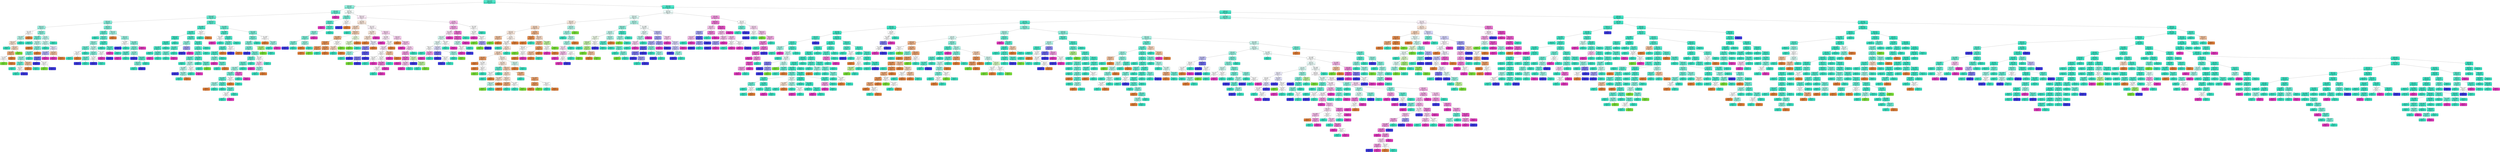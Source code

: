 digraph Tree {
node [shape=box, style="filled, rounded", color="black", fontname="helvetica"] ;
edge [fontname="helvetica"] ;
0 [label="xrcomp <= -33.0\ngini = 0.172\nsamples = 7718\nvalue = [364, 122, 11096, 217, 413]\nclass = 0", fillcolor="#4ce7ca"] ;
1 [label="emonth <= 0.5\ngini = 0.554\nsamples = 367\nvalue = [67, 21, 361, 40, 77]\nclass = 0", fillcolor="#8cf0dd"] ;
0 -> 1 [labeldistance=2.5, labelangle=45, headlabel="True"] ;
2 [label="polity2 <= 8.5\ngini = 0.381\nsamples = 261\nvalue = [29, 7, 308, 22, 30]\nclass = 0", fillcolor="#69ebd3"] ;
1 -> 2 ;
3 [label="polcomp <= -82.5\ngini = 0.366\nsamples = 260\nvalue = [29, 7, 308, 22, 25]\nclass = 0", fillcolor="#66ebd2"] ;
2 -> 3 ;
4 [label="polity2 <= -2.5\ngini = 0.534\nsamples = 87\nvalue = [18, 3, 83, 15, 8]\nclass = 0", fillcolor="#89efdc"] ;
3 -> 4 ;
5 [label="regtrans <= -1.5\ngini = 0.576\nsamples = 45\nvalue = [14, 3, 38, 5, 3]\nclass = 0", fillcolor="#9ef2e3"] ;
4 -> 5 ;
6 [label="ccode <= 379.5\ngini = 0.612\nsamples = 12\nvalue = [6, 2, 6, 0, 0]\nclass = -2", fillcolor="#ffffff"] ;
5 -> 6 ;
7 [label="ccode <= 317.5\ngini = 0.595\nsamples = 9\nvalue = [3, 2, 6, 0, 0]\nclass = 0", fillcolor="#b5f5e9"] ;
6 -> 7 ;
8 [label="polity2 <= -8.0\ngini = 0.611\nsamples = 6\nvalue = [3, 2, 1, 0, 0]\nclass = -2", fillcolor="#f8e0ce"] ;
7 -> 8 ;
9 [label="gini = 0.0\nsamples = 1\nvalue = [0, 0, 1, 0, 0]\nclass = 0", fillcolor="#39e5c5"] ;
8 -> 9 ;
10 [label="ccode <= 272.5\ngini = 0.48\nsamples = 5\nvalue = [3, 2, 0, 0, 0]\nclass = -2", fillcolor="#f6d5bd"] ;
8 -> 10 ;
11 [label="ccode <= 138.5\ngini = 0.375\nsamples = 4\nvalue = [3, 1, 0, 0, 0]\nclass = -2", fillcolor="#eeab7b"] ;
10 -> 11 ;
12 [label="year <= 1942.5\ngini = 0.5\nsamples = 2\nvalue = [1, 1, 0, 0, 0]\nclass = -2", fillcolor="#ffffff"] ;
11 -> 12 ;
13 [label="gini = 0.0\nsamples = 1\nvalue = [0, 1, 0, 0, 0]\nclass = -1", fillcolor="#7be539"] ;
12 -> 13 ;
14 [label="gini = 0.0\nsamples = 1\nvalue = [1, 0, 0, 0, 0]\nclass = -2", fillcolor="#e58139"] ;
12 -> 14 ;
15 [label="gini = 0.0\nsamples = 2\nvalue = [2, 0, 0, 0, 0]\nclass = -2", fillcolor="#e58139"] ;
11 -> 15 ;
16 [label="gini = 0.0\nsamples = 1\nvalue = [0, 1, 0, 0, 0]\nclass = -1", fillcolor="#7be539"] ;
10 -> 16 ;
17 [label="gini = 0.0\nsamples = 3\nvalue = [0, 0, 5, 0, 0]\nclass = 0", fillcolor="#39e5c5"] ;
7 -> 17 ;
18 [label="gini = 0.0\nsamples = 3\nvalue = [3, 0, 0, 0, 0]\nclass = -2", fillcolor="#e58139"] ;
6 -> 18 ;
19 [label="regtrans <= 0.5\ngini = 0.532\nsamples = 33\nvalue = [8, 1, 32, 5, 3]\nclass = 0", fillcolor="#8bf0dd"] ;
5 -> 19 ;
20 [label="ccode <= 255.0\ngini = 0.371\nsamples = 20\nvalue = [6, 0, 23, 1, 0]\nclass = 0", fillcolor="#73edd6"] ;
19 -> 20 ;
21 [label="gini = 0.0\nsamples = 10\nvalue = [0, 0, 13, 0, 0]\nclass = 0", fillcolor="#39e5c5"] ;
20 -> 21 ;
22 [label="ccode <= 317.5\ngini = 0.526\nsamples = 10\nvalue = [6, 0, 10, 1, 0]\nclass = 0", fillcolor="#b7f6ea"] ;
20 -> 22 ;
23 [label="gini = 0.0\nsamples = 1\nvalue = [3, 0, 0, 0, 0]\nclass = -2", fillcolor="#e58139"] ;
22 -> 23 ;
24 [label="ccode <= 705.5\ngini = 0.439\nsamples = 9\nvalue = [3, 0, 10, 1, 0]\nclass = 0", fillcolor="#81eeda"] ;
22 -> 24 ;
25 [label="year <= 1979.5\ngini = 0.379\nsamples = 8\nvalue = [2, 0, 10, 1, 0]\nclass = 0", fillcolor="#6fecd5"] ;
24 -> 25 ;
26 [label="ccode <= 435.0\ngini = 0.531\nsamples = 6\nvalue = [2, 0, 5, 1, 0]\nclass = 0", fillcolor="#9cf2e2"] ;
25 -> 26 ;
27 [label="year <= 1878.0\ngini = 0.32\nsamples = 4\nvalue = [0, 0, 4, 1, 0]\nclass = 0", fillcolor="#6aecd4"] ;
26 -> 27 ;
28 [label="gini = 0.0\nsamples = 2\nvalue = [0, 0, 3, 0, 0]\nclass = 0", fillcolor="#39e5c5"] ;
27 -> 28 ;
29 [label="ccode <= 352.5\ngini = 0.5\nsamples = 2\nvalue = [0, 0, 1, 1, 0]\nclass = 0", fillcolor="#ffffff"] ;
27 -> 29 ;
30 [label="gini = 0.0\nsamples = 1\nvalue = [0, 0, 1, 0, 0]\nclass = 0", fillcolor="#39e5c5"] ;
29 -> 30 ;
31 [label="gini = 0.0\nsamples = 1\nvalue = [0, 0, 0, 1, 0]\nclass = 1", fillcolor="#3c39e5"] ;
29 -> 31 ;
32 [label="polity2 <= -5.0\ngini = 0.444\nsamples = 2\nvalue = [2, 0, 1, 0, 0]\nclass = -2", fillcolor="#f2c09c"] ;
26 -> 32 ;
33 [label="gini = 0.0\nsamples = 1\nvalue = [2, 0, 0, 0, 0]\nclass = -2", fillcolor="#e58139"] ;
32 -> 33 ;
34 [label="gini = 0.0\nsamples = 1\nvalue = [0, 0, 1, 0, 0]\nclass = 0", fillcolor="#39e5c5"] ;
32 -> 34 ;
35 [label="gini = 0.0\nsamples = 2\nvalue = [0, 0, 5, 0, 0]\nclass = 0", fillcolor="#39e5c5"] ;
25 -> 35 ;
36 [label="gini = 0.0\nsamples = 1\nvalue = [1, 0, 0, 0, 0]\nclass = -2", fillcolor="#e58139"] ;
24 -> 36 ;
37 [label="d5 <= 0.5\ngini = 0.693\nsamples = 13\nvalue = [2, 1, 9, 4, 3]\nclass = 0", fillcolor="#bdf6ec"] ;
19 -> 37 ;
38 [label="year <= 1927.5\ngini = 0.71\nsamples = 12\nvalue = [2, 1, 8, 4, 3]\nclass = 0", fillcolor="#c6f8ee"] ;
37 -> 38 ;
39 [label="gini = 0.0\nsamples = 6\nvalue = [0, 0, 8, 0, 0]\nclass = 0", fillcolor="#39e5c5"] ;
38 -> 39 ;
40 [label="regtrans <= 2.0\ngini = 0.7\nsamples = 6\nvalue = [2, 1, 0, 4, 3]\nclass = 1", fillcolor="#e3e3fb"] ;
38 -> 40 ;
41 [label="year <= 1954.5\ngini = 0.571\nsamples = 4\nvalue = [0, 1, 0, 4, 2]\nclass = 1", fillcolor="#b1b0f5"] ;
40 -> 41 ;
42 [label="year <= 1939.5\ngini = 0.32\nsamples = 3\nvalue = [0, 1, 0, 4, 0]\nclass = 1", fillcolor="#6d6aec"] ;
41 -> 42 ;
43 [label="gini = 0.0\nsamples = 1\nvalue = [0, 0, 0, 3, 0]\nclass = 1", fillcolor="#3c39e5"] ;
42 -> 43 ;
44 [label="ccode <= 516.5\ngini = 0.5\nsamples = 2\nvalue = [0, 1, 0, 1, 0]\nclass = -1", fillcolor="#ffffff"] ;
42 -> 44 ;
45 [label="gini = 0.0\nsamples = 1\nvalue = [0, 1, 0, 0, 0]\nclass = -1", fillcolor="#7be539"] ;
44 -> 45 ;
46 [label="gini = 0.0\nsamples = 1\nvalue = [0, 0, 0, 1, 0]\nclass = 1", fillcolor="#3c39e5"] ;
44 -> 46 ;
47 [label="gini = 0.0\nsamples = 1\nvalue = [0, 0, 0, 0, 2]\nclass = 2", fillcolor="#e539c0"] ;
41 -> 47 ;
48 [label="ccode <= 473.0\ngini = 0.444\nsamples = 2\nvalue = [2, 0, 0, 0, 1]\nclass = -2", fillcolor="#f2c09c"] ;
40 -> 48 ;
49 [label="gini = 0.0\nsamples = 1\nvalue = [0, 0, 0, 0, 1]\nclass = 2", fillcolor="#e539c0"] ;
48 -> 49 ;
50 [label="gini = 0.0\nsamples = 1\nvalue = [2, 0, 0, 0, 0]\nclass = -2", fillcolor="#e58139"] ;
48 -> 50 ;
51 [label="gini = 0.0\nsamples = 1\nvalue = [0, 0, 1, 0, 0]\nclass = 0", fillcolor="#39e5c5"] ;
37 -> 51 ;
52 [label="polity2 <= 0.5\ngini = 0.471\nsamples = 42\nvalue = [4, 0, 45, 10, 5]\nclass = 0", fillcolor="#7feed9"] ;
4 -> 52 ;
53 [label="post <= -44.0\ngini = 0.318\nsamples = 22\nvalue = [1, 0, 27, 3, 2]\nclass = 0", fillcolor="#61ead1"] ;
52 -> 53 ;
54 [label="gini = 0.0\nsamples = 1\nvalue = [0, 0, 1, 0, 0]\nclass = 0", fillcolor="#39e5c5"] ;
53 -> 54 ;
55 [label="polity2 <= -0.5\ngini = 0.326\nsamples = 21\nvalue = [1, 0, 26, 3, 2]\nclass = 0", fillcolor="#62ead1"] ;
53 -> 55 ;
56 [label="regtrans <= 2.0\ngini = 0.531\nsamples = 11\nvalue = [1, 0, 9, 3, 1]\nclass = 0", fillcolor="#93f1df"] ;
55 -> 56 ;
57 [label="ccode <= 424.5\ngini = 0.32\nsamples = 4\nvalue = [1, 0, 4, 0, 0]\nclass = 0", fillcolor="#6aecd4"] ;
56 -> 57 ;
58 [label="ccode <= 358.0\ngini = 0.5\nsamples = 2\nvalue = [1, 0, 1, 0, 0]\nclass = -2", fillcolor="#ffffff"] ;
57 -> 58 ;
59 [label="gini = 0.0\nsamples = 1\nvalue = [0, 0, 1, 0, 0]\nclass = 0", fillcolor="#39e5c5"] ;
58 -> 59 ;
60 [label="gini = 0.0\nsamples = 1\nvalue = [1, 0, 0, 0, 0]\nclass = -2", fillcolor="#e58139"] ;
58 -> 60 ;
61 [label="gini = 0.0\nsamples = 2\nvalue = [0, 0, 3, 0, 0]\nclass = 0", fillcolor="#39e5c5"] ;
57 -> 61 ;
62 [label="year <= 1932.0\ngini = 0.568\nsamples = 7\nvalue = [0, 0, 5, 3, 1]\nclass = 0", fillcolor="#bdf6ec"] ;
56 -> 62 ;
63 [label="polity2 <= -1.5\ngini = 0.408\nsamples = 5\nvalue = [0, 0, 5, 2, 0]\nclass = 0", fillcolor="#88efdc"] ;
62 -> 63 ;
64 [label="ccode <= 305.0\ngini = 0.32\nsamples = 3\nvalue = [0, 0, 4, 1, 0]\nclass = 0", fillcolor="#6aecd4"] ;
63 -> 64 ;
65 [label="gini = 0.0\nsamples = 1\nvalue = [0, 0, 0, 1, 0]\nclass = 1", fillcolor="#3c39e5"] ;
64 -> 65 ;
66 [label="gini = 0.0\nsamples = 2\nvalue = [0, 0, 4, 0, 0]\nclass = 0", fillcolor="#39e5c5"] ;
64 -> 66 ;
67 [label="year <= 1870.5\ngini = 0.5\nsamples = 2\nvalue = [0, 0, 1, 1, 0]\nclass = 0", fillcolor="#ffffff"] ;
63 -> 67 ;
68 [label="gini = 0.0\nsamples = 1\nvalue = [0, 0, 0, 1, 0]\nclass = 1", fillcolor="#3c39e5"] ;
67 -> 68 ;
69 [label="gini = 0.0\nsamples = 1\nvalue = [0, 0, 1, 0, 0]\nclass = 0", fillcolor="#39e5c5"] ;
67 -> 69 ;
70 [label="ccode <= 485.5\ngini = 0.5\nsamples = 2\nvalue = [0, 0, 0, 1, 1]\nclass = 1", fillcolor="#ffffff"] ;
62 -> 70 ;
71 [label="gini = 0.0\nsamples = 1\nvalue = [0, 0, 0, 0, 1]\nclass = 2", fillcolor="#e539c0"] ;
70 -> 71 ;
72 [label="gini = 0.0\nsamples = 1\nvalue = [0, 0, 0, 1, 0]\nclass = 1", fillcolor="#3c39e5"] ;
70 -> 72 ;
73 [label="year <= 1899.5\ngini = 0.105\nsamples = 10\nvalue = [0, 0, 17, 0, 1]\nclass = 0", fillcolor="#45e7c8"] ;
55 -> 73 ;
74 [label="gini = 0.0\nsamples = 4\nvalue = [0, 0, 10, 0, 0]\nclass = 0", fillcolor="#39e5c5"] ;
73 -> 74 ;
75 [label="ccode <= 407.0\ngini = 0.219\nsamples = 6\nvalue = [0, 0, 7, 0, 1]\nclass = 0", fillcolor="#55e9cd"] ;
73 -> 75 ;
76 [label="gini = 0.0\nsamples = 1\nvalue = [0, 0, 0, 0, 1]\nclass = 2", fillcolor="#e539c0"] ;
75 -> 76 ;
77 [label="gini = 0.0\nsamples = 5\nvalue = [0, 0, 7, 0, 0]\nclass = 0", fillcolor="#39e5c5"] ;
75 -> 77 ;
78 [label="regtrans <= 0.5\ngini = 0.593\nsamples = 20\nvalue = [3, 0, 18, 7, 3]\nclass = 0", fillcolor="#a4f3e4"] ;
52 -> 78 ;
79 [label="gini = 0.0\nsamples = 1\nvalue = [3, 0, 0, 0, 0]\nclass = -2", fillcolor="#e58139"] ;
78 -> 79 ;
80 [label="polity2 <= 2.0\ngini = 0.513\nsamples = 19\nvalue = [0, 0, 18, 7, 3]\nclass = 0", fillcolor="#97f1e1"] ;
78 -> 80 ;
81 [label="year <= 1888.0\ngini = 0.5\nsamples = 5\nvalue = [0, 0, 3, 3, 0]\nclass = 0", fillcolor="#ffffff"] ;
80 -> 81 ;
82 [label="gini = 0.0\nsamples = 2\nvalue = [0, 0, 0, 3, 0]\nclass = 1", fillcolor="#3c39e5"] ;
81 -> 82 ;
83 [label="gini = 0.0\nsamples = 3\nvalue = [0, 0, 3, 0, 0]\nclass = 0", fillcolor="#39e5c5"] ;
81 -> 83 ;
84 [label="year <= 1917.0\ngini = 0.483\nsamples = 14\nvalue = [0, 0, 15, 4, 3]\nclass = 0", fillcolor="#86efdc"] ;
80 -> 84 ;
85 [label="polity2 <= 4.5\ngini = 0.395\nsamples = 12\nvalue = [0, 0, 15, 4, 1]\nclass = 0", fillcolor="#77edd7"] ;
84 -> 85 ;
86 [label="year <= 1868.5\ngini = 0.245\nsamples = 5\nvalue = [0, 0, 6, 0, 1]\nclass = 0", fillcolor="#5ae9cf"] ;
85 -> 86 ;
87 [label="gini = 0.0\nsamples = 1\nvalue = [0, 0, 0, 0, 1]\nclass = 2", fillcolor="#e539c0"] ;
86 -> 87 ;
88 [label="gini = 0.0\nsamples = 4\nvalue = [0, 0, 6, 0, 0]\nclass = 0", fillcolor="#39e5c5"] ;
86 -> 88 ;
89 [label="ccode <= 300.0\ngini = 0.426\nsamples = 7\nvalue = [0, 0, 9, 4, 0]\nclass = 0", fillcolor="#91f1df"] ;
85 -> 89 ;
90 [label="gini = 0.0\nsamples = 1\nvalue = [0, 0, 0, 3, 0]\nclass = 1", fillcolor="#3c39e5"] ;
89 -> 90 ;
91 [label="ccode <= 385.0\ngini = 0.18\nsamples = 6\nvalue = [0, 0, 9, 1, 0]\nclass = 0", fillcolor="#4fe8cb"] ;
89 -> 91 ;
92 [label="polity2 <= 7.0\ngini = 0.375\nsamples = 3\nvalue = [0, 0, 3, 1, 0]\nclass = 0", fillcolor="#7beed8"] ;
91 -> 92 ;
93 [label="gini = 0.0\nsamples = 2\nvalue = [0, 0, 3, 0, 0]\nclass = 0", fillcolor="#39e5c5"] ;
92 -> 93 ;
94 [label="gini = 0.0\nsamples = 1\nvalue = [0, 0, 0, 1, 0]\nclass = 1", fillcolor="#3c39e5"] ;
92 -> 94 ;
95 [label="gini = 0.0\nsamples = 3\nvalue = [0, 0, 6, 0, 0]\nclass = 0", fillcolor="#39e5c5"] ;
91 -> 95 ;
96 [label="gini = 0.0\nsamples = 2\nvalue = [0, 0, 0, 0, 2]\nclass = 2", fillcolor="#e539c0"] ;
84 -> 96 ;
97 [label="parcomp <= -71.5\ngini = 0.267\nsamples = 173\nvalue = [11, 4, 225, 7, 17]\nclass = 0", fillcolor="#58e9ce"] ;
3 -> 97 ;
98 [label="year <= 2000.5\ngini = 0.152\nsamples = 81\nvalue = [2, 1, 115, 3, 4]\nclass = 0", fillcolor="#49e7ca"] ;
97 -> 98 ;
99 [label="year <= 1941.5\ngini = 0.139\nsamples = 79\nvalue = [1, 1, 114, 3, 4]\nclass = 0", fillcolor="#48e7c9"] ;
98 -> 99 ;
100 [label="fragment <= 1.5\ngini = 0.039\nsamples = 32\nvalue = [0, 0, 49, 0, 1]\nclass = 0", fillcolor="#3de6c6"] ;
99 -> 100 ;
101 [label="ccode <= 180.0\ngini = 0.042\nsamples = 30\nvalue = [0, 0, 46, 0, 1]\nclass = 0", fillcolor="#3de6c6"] ;
100 -> 101 ;
102 [label="year <= 1887.5\ngini = 0.133\nsamples = 11\nvalue = [0, 0, 13, 0, 1]\nclass = 0", fillcolor="#48e7c9"] ;
101 -> 102 ;
103 [label="gini = 0.0\nsamples = 6\nvalue = [0, 0, 7, 0, 0]\nclass = 0", fillcolor="#39e5c5"] ;
102 -> 103 ;
104 [label="year <= 1912.5\ngini = 0.245\nsamples = 5\nvalue = [0, 0, 6, 0, 1]\nclass = 0", fillcolor="#5ae9cf"] ;
102 -> 104 ;
105 [label="gini = 0.0\nsamples = 1\nvalue = [0, 0, 0, 0, 1]\nclass = 2", fillcolor="#e539c0"] ;
104 -> 105 ;
106 [label="gini = 0.0\nsamples = 4\nvalue = [0, 0, 6, 0, 0]\nclass = 0", fillcolor="#39e5c5"] ;
104 -> 106 ;
107 [label="gini = 0.0\nsamples = 19\nvalue = [0, 0, 33, 0, 0]\nclass = 0", fillcolor="#39e5c5"] ;
101 -> 107 ;
108 [label="gini = 0.0\nsamples = 2\nvalue = [0, 0, 3, 0, 0]\nclass = 0", fillcolor="#39e5c5"] ;
100 -> 108 ;
109 [label="year <= 1952.0\ngini = 0.203\nsamples = 47\nvalue = [1, 1, 65, 3, 3]\nclass = 0", fillcolor="#50e8cc"] ;
99 -> 109 ;
110 [label="year <= 1943.5\ngini = 0.529\nsamples = 8\nvalue = [0, 0, 7, 2, 2]\nclass = 0", fillcolor="#91f1df"] ;
109 -> 110 ;
111 [label="year <= 1942.5\ngini = 0.219\nsamples = 6\nvalue = [0, 0, 7, 0, 1]\nclass = 0", fillcolor="#55e9cd"] ;
110 -> 111 ;
112 [label="ccode <= 347.5\ngini = 0.32\nsamples = 4\nvalue = [0, 0, 4, 0, 1]\nclass = 0", fillcolor="#6aecd4"] ;
111 -> 112 ;
113 [label="gini = 0.0\nsamples = 3\nvalue = [0, 0, 4, 0, 0]\nclass = 0", fillcolor="#39e5c5"] ;
112 -> 113 ;
114 [label="gini = 0.0\nsamples = 1\nvalue = [0, 0, 0, 0, 1]\nclass = 2", fillcolor="#e539c0"] ;
112 -> 114 ;
115 [label="gini = 0.0\nsamples = 2\nvalue = [0, 0, 3, 0, 0]\nclass = 0", fillcolor="#39e5c5"] ;
111 -> 115 ;
116 [label="ccode <= 315.0\ngini = 0.444\nsamples = 2\nvalue = [0, 0, 0, 2, 1]\nclass = 1", fillcolor="#9e9cf2"] ;
110 -> 116 ;
117 [label="gini = 0.0\nsamples = 1\nvalue = [0, 0, 0, 2, 0]\nclass = 1", fillcolor="#3c39e5"] ;
116 -> 117 ;
118 [label="gini = 0.0\nsamples = 1\nvalue = [0, 0, 0, 0, 1]\nclass = 2", fillcolor="#e539c0"] ;
116 -> 118 ;
119 [label="ccode <= 518.0\ngini = 0.124\nsamples = 39\nvalue = [1, 1, 58, 1, 1]\nclass = 0", fillcolor="#46e7c9"] ;
109 -> 119 ;
120 [label="d5 <= 0.5\ngini = 0.23\nsamples = 18\nvalue = [1, 1, 28, 1, 1]\nclass = 0", fillcolor="#53e8cc"] ;
119 -> 120 ;
121 [label="year <= 1993.5\ngini = 0.26\nsamples = 16\nvalue = [1, 1, 24, 1, 1]\nclass = 0", fillcolor="#56e9ce"] ;
120 -> 121 ;
122 [label="ccode <= 427.5\ngini = 0.347\nsamples = 10\nvalue = [1, 0, 12, 1, 1]\nclass = 0", fillcolor="#63ebd1"] ;
121 -> 122 ;
123 [label="gini = 0.0\nsamples = 5\nvalue = [0, 0, 9, 0, 0]\nclass = 0", fillcolor="#39e5c5"] ;
122 -> 123 ;
124 [label="ccode <= 486.5\ngini = 0.667\nsamples = 5\nvalue = [1, 0, 3, 1, 1]\nclass = 0", fillcolor="#b0f5e8"] ;
122 -> 124 ;
125 [label="year <= 1981.5\ngini = 0.625\nsamples = 3\nvalue = [1, 0, 2, 1, 0]\nclass = 0", fillcolor="#bdf6ec"] ;
124 -> 125 ;
126 [label="gini = 0.0\nsamples = 1\nvalue = [0, 0, 0, 1, 0]\nclass = 1", fillcolor="#3c39e5"] ;
125 -> 126 ;
127 [label="year <= 1983.5\ngini = 0.444\nsamples = 2\nvalue = [1, 0, 2, 0, 0]\nclass = 0", fillcolor="#9cf2e2"] ;
125 -> 127 ;
128 [label="gini = 0.0\nsamples = 1\nvalue = [0, 0, 2, 0, 0]\nclass = 0", fillcolor="#39e5c5"] ;
127 -> 128 ;
129 [label="gini = 0.0\nsamples = 1\nvalue = [1, 0, 0, 0, 0]\nclass = -2", fillcolor="#e58139"] ;
127 -> 129 ;
130 [label="year <= 1977.5\ngini = 0.5\nsamples = 2\nvalue = [0, 0, 1, 0, 1]\nclass = 0", fillcolor="#ffffff"] ;
124 -> 130 ;
131 [label="gini = 0.0\nsamples = 1\nvalue = [0, 0, 1, 0, 0]\nclass = 0", fillcolor="#39e5c5"] ;
130 -> 131 ;
132 [label="gini = 0.0\nsamples = 1\nvalue = [0, 0, 0, 0, 1]\nclass = 2", fillcolor="#e539c0"] ;
130 -> 132 ;
133 [label="year <= 1994.5\ngini = 0.142\nsamples = 6\nvalue = [0, 1, 12, 0, 0]\nclass = 0", fillcolor="#49e7ca"] ;
121 -> 133 ;
134 [label="gini = 0.0\nsamples = 2\nvalue = [0, 0, 7, 0, 0]\nclass = 0", fillcolor="#39e5c5"] ;
133 -> 134 ;
135 [label="ccode <= 503.0\ngini = 0.278\nsamples = 4\nvalue = [0, 1, 5, 0, 0]\nclass = 0", fillcolor="#61ead1"] ;
133 -> 135 ;
136 [label="gini = 0.0\nsamples = 3\nvalue = [0, 0, 5, 0, 0]\nclass = 0", fillcolor="#39e5c5"] ;
135 -> 136 ;
137 [label="gini = 0.0\nsamples = 1\nvalue = [0, 1, 0, 0, 0]\nclass = -1", fillcolor="#7be539"] ;
135 -> 137 ;
138 [label="gini = 0.0\nsamples = 2\nvalue = [0, 0, 4, 0, 0]\nclass = 0", fillcolor="#39e5c5"] ;
120 -> 138 ;
139 [label="gini = 0.0\nsamples = 21\nvalue = [0, 0, 30, 0, 0]\nclass = 0", fillcolor="#39e5c5"] ;
119 -> 139 ;
140 [label="ccode <= 732.5\ngini = 0.5\nsamples = 2\nvalue = [1, 0, 1, 0, 0]\nclass = -2", fillcolor="#ffffff"] ;
98 -> 140 ;
141 [label="gini = 0.0\nsamples = 1\nvalue = [0, 0, 1, 0, 0]\nclass = 0", fillcolor="#39e5c5"] ;
140 -> 141 ;
142 [label="gini = 0.0\nsamples = 1\nvalue = [1, 0, 0, 0, 0]\nclass = -2", fillcolor="#e58139"] ;
140 -> 142 ;
143 [label="year <= 1934.5\ngini = 0.36\nsamples = 92\nvalue = [9, 3, 110, 4, 13]\nclass = 0", fillcolor="#67ebd2"] ;
97 -> 143 ;
144 [label="year <= 1808.5\ngini = 0.205\nsamples = 42\nvalue = [3, 0, 56, 1, 3]\nclass = 0", fillcolor="#50e8cc"] ;
143 -> 144 ;
145 [label="ccode <= 245.0\ngini = 0.5\nsamples = 2\nvalue = [0, 0, 2, 0, 2]\nclass = 0", fillcolor="#ffffff"] ;
144 -> 145 ;
146 [label="gini = 0.0\nsamples = 1\nvalue = [0, 0, 0, 0, 2]\nclass = 2", fillcolor="#e539c0"] ;
145 -> 146 ;
147 [label="gini = 0.0\nsamples = 1\nvalue = [0, 0, 2, 0, 0]\nclass = 0", fillcolor="#39e5c5"] ;
145 -> 147 ;
148 [label="year <= 1871.5\ngini = 0.159\nsamples = 40\nvalue = [3, 0, 54, 1, 1]\nclass = 0", fillcolor="#4be7ca"] ;
144 -> 148 ;
149 [label="year <= 1832.5\ngini = 0.302\nsamples = 18\nvalue = [3, 0, 24, 1, 1]\nclass = 0", fillcolor="#5fead0"] ;
148 -> 149 ;
150 [label="ccode <= 262.0\ngini = 0.203\nsamples = 16\nvalue = [2, 0, 24, 0, 1]\nclass = 0", fillcolor="#51e8cc"] ;
149 -> 150 ;
151 [label="ccode <= 232.5\ngini = 0.145\nsamples = 15\nvalue = [1, 0, 24, 0, 1]\nclass = 0", fillcolor="#49e7ca"] ;
150 -> 151 ;
152 [label="year <= 1809.5\ngini = 0.449\nsamples = 5\nvalue = [1, 0, 5, 0, 1]\nclass = 0", fillcolor="#7beed8"] ;
151 -> 152 ;
153 [label="gini = 0.0\nsamples = 1\nvalue = [0, 0, 0, 0, 1]\nclass = 2", fillcolor="#e539c0"] ;
152 -> 153 ;
154 [label="year <= 1812.5\ngini = 0.278\nsamples = 4\nvalue = [1, 0, 5, 0, 0]\nclass = 0", fillcolor="#61ead1"] ;
152 -> 154 ;
155 [label="gini = 0.0\nsamples = 3\nvalue = [0, 0, 5, 0, 0]\nclass = 0", fillcolor="#39e5c5"] ;
154 -> 155 ;
156 [label="gini = 0.0\nsamples = 1\nvalue = [1, 0, 0, 0, 0]\nclass = -2", fillcolor="#e58139"] ;
154 -> 156 ;
157 [label="gini = 0.0\nsamples = 10\nvalue = [0, 0, 19, 0, 0]\nclass = 0", fillcolor="#39e5c5"] ;
151 -> 157 ;
158 [label="gini = 0.0\nsamples = 1\nvalue = [1, 0, 0, 0, 0]\nclass = -2", fillcolor="#e58139"] ;
150 -> 158 ;
159 [label="year <= 1854.0\ngini = 0.5\nsamples = 2\nvalue = [1, 0, 0, 1, 0]\nclass = -2", fillcolor="#ffffff"] ;
149 -> 159 ;
160 [label="gini = 0.0\nsamples = 1\nvalue = [0, 0, 0, 1, 0]\nclass = 1", fillcolor="#3c39e5"] ;
159 -> 160 ;
161 [label="gini = 0.0\nsamples = 1\nvalue = [1, 0, 0, 0, 0]\nclass = -2", fillcolor="#e58139"] ;
159 -> 161 ;
162 [label="gini = 0.0\nsamples = 22\nvalue = [0, 0, 30, 0, 0]\nclass = 0", fillcolor="#39e5c5"] ;
148 -> 162 ;
163 [label="interim <= -33.0\ngini = 0.468\nsamples = 50\nvalue = [6, 3, 54, 3, 10]\nclass = 0", fillcolor="#7beed8"] ;
143 -> 163 ;
164 [label="fragment <= 1.5\ngini = 0.441\nsamples = 47\nvalue = [4, 3, 52, 3, 9]\nclass = 0", fillcolor="#76edd7"] ;
163 -> 164 ;
165 [label="ccode <= 828.5\ngini = 0.483\nsamples = 39\nvalue = [4, 3, 44, 3, 9]\nclass = 0", fillcolor="#7feed9"] ;
164 -> 165 ;
166 [label="year <= 1938.5\ngini = 0.438\nsamples = 37\nvalue = [4, 0, 43, 3, 9]\nclass = 0", fillcolor="#78edd8"] ;
165 -> 166 ;
167 [label="gini = 0.0\nsamples = 1\nvalue = [0, 0, 0, 3, 0]\nclass = 1", fillcolor="#3c39e5"] ;
166 -> 167 ;
168 [label="ccode <= 775.5\ngini = 0.379\nsamples = 36\nvalue = [4, 0, 43, 0, 9]\nclass = 0", fillcolor="#70ecd5"] ;
166 -> 168 ;
169 [label="change <= 15.5\ngini = 0.315\nsamples = 31\nvalue = [3, 0, 40, 0, 6]\nclass = 0", fillcolor="#62ead1"] ;
168 -> 169 ;
170 [label="ccode <= 460.0\ngini = 0.32\nsamples = 30\nvalue = [3, 0, 39, 0, 6]\nclass = 0", fillcolor="#63ebd1"] ;
169 -> 170 ;
171 [label="ccode <= 365.5\ngini = 0.544\nsamples = 18\nvalue = [3, 0, 14, 0, 6]\nclass = 0", fillcolor="#a2f3e4"] ;
170 -> 171 ;
172 [label="year <= 1947.5\ngini = 0.381\nsamples = 15\nvalue = [3, 0, 13, 0, 1]\nclass = 0", fillcolor="#72ecd6"] ;
171 -> 172 ;
173 [label="year <= 1941.5\ngini = 0.272\nsamples = 12\nvalue = [1, 0, 11, 0, 1]\nclass = 0", fillcolor="#5ae9cf"] ;
172 -> 173 ;
174 [label="ccode <= 263.0\ngini = 0.444\nsamples = 3\nvalue = [1, 0, 2, 0, 0]\nclass = 0", fillcolor="#9cf2e2"] ;
173 -> 174 ;
175 [label="gini = 0.0\nsamples = 1\nvalue = [1, 0, 0, 0, 0]\nclass = -2", fillcolor="#e58139"] ;
174 -> 175 ;
176 [label="gini = 0.0\nsamples = 2\nvalue = [0, 0, 2, 0, 0]\nclass = 0", fillcolor="#39e5c5"] ;
174 -> 176 ;
177 [label="year <= 1942.5\ngini = 0.18\nsamples = 9\nvalue = [0, 0, 9, 0, 1]\nclass = 0", fillcolor="#4fe8cb"] ;
173 -> 177 ;
178 [label="gini = 0.0\nsamples = 4\nvalue = [0, 0, 4, 0, 0]\nclass = 0", fillcolor="#39e5c5"] ;
177 -> 178 ;
179 [label="ccode <= 240.0\ngini = 0.278\nsamples = 5\nvalue = [0, 0, 5, 0, 1]\nclass = 0", fillcolor="#61ead1"] ;
177 -> 179 ;
180 [label="ccode <= 215.0\ngini = 0.5\nsamples = 2\nvalue = [0, 0, 1, 0, 1]\nclass = 0", fillcolor="#ffffff"] ;
179 -> 180 ;
181 [label="gini = 0.0\nsamples = 1\nvalue = [0, 0, 1, 0, 0]\nclass = 0", fillcolor="#39e5c5"] ;
180 -> 181 ;
182 [label="gini = 0.0\nsamples = 1\nvalue = [0, 0, 0, 0, 1]\nclass = 2", fillcolor="#e539c0"] ;
180 -> 182 ;
183 [label="gini = 0.0\nsamples = 3\nvalue = [0, 0, 4, 0, 0]\nclass = 0", fillcolor="#39e5c5"] ;
179 -> 183 ;
184 [label="year <= 1972.5\ngini = 0.5\nsamples = 3\nvalue = [2, 0, 2, 0, 0]\nclass = -2", fillcolor="#ffffff"] ;
172 -> 184 ;
185 [label="gini = 0.0\nsamples = 1\nvalue = [2, 0, 0, 0, 0]\nclass = -2", fillcolor="#e58139"] ;
184 -> 185 ;
186 [label="gini = 0.0\nsamples = 2\nvalue = [0, 0, 2, 0, 0]\nclass = 0", fillcolor="#39e5c5"] ;
184 -> 186 ;
187 [label="year <= 1943.0\ngini = 0.278\nsamples = 3\nvalue = [0, 0, 1, 0, 5]\nclass = 2", fillcolor="#ea61cd"] ;
171 -> 187 ;
188 [label="gini = 0.0\nsamples = 1\nvalue = [0, 0, 1, 0, 0]\nclass = 0", fillcolor="#39e5c5"] ;
187 -> 188 ;
189 [label="gini = 0.0\nsamples = 2\nvalue = [0, 0, 0, 0, 5]\nclass = 2", fillcolor="#e539c0"] ;
187 -> 189 ;
190 [label="gini = 0.0\nsamples = 12\nvalue = [0, 0, 25, 0, 0]\nclass = 0", fillcolor="#39e5c5"] ;
170 -> 190 ;
191 [label="gini = 0.0\nsamples = 1\nvalue = [0, 0, 1, 0, 0]\nclass = 0", fillcolor="#39e5c5"] ;
169 -> 191 ;
192 [label="ccode <= 814.0\ngini = 0.612\nsamples = 5\nvalue = [1, 0, 3, 0, 3]\nclass = 0", fillcolor="#ffffff"] ;
168 -> 192 ;
193 [label="year <= 1981.5\ngini = 0.611\nsamples = 4\nvalue = [1, 0, 2, 0, 3]\nclass = 2", fillcolor="#f8ceef"] ;
192 -> 193 ;
194 [label="gini = 0.0\nsamples = 1\nvalue = [0, 0, 0, 0, 3]\nclass = 2", fillcolor="#e539c0"] ;
193 -> 194 ;
195 [label="year <= 1986.5\ngini = 0.444\nsamples = 3\nvalue = [1, 0, 2, 0, 0]\nclass = 0", fillcolor="#9cf2e2"] ;
193 -> 195 ;
196 [label="gini = 0.0\nsamples = 2\nvalue = [0, 0, 2, 0, 0]\nclass = 0", fillcolor="#39e5c5"] ;
195 -> 196 ;
197 [label="gini = 0.0\nsamples = 1\nvalue = [1, 0, 0, 0, 0]\nclass = -2", fillcolor="#e58139"] ;
195 -> 197 ;
198 [label="gini = 0.0\nsamples = 1\nvalue = [0, 0, 1, 0, 0]\nclass = 0", fillcolor="#39e5c5"] ;
192 -> 198 ;
199 [label="year <= 1942.5\ngini = 0.375\nsamples = 2\nvalue = [0, 3, 1, 0, 0]\nclass = -1", fillcolor="#a7ee7b"] ;
165 -> 199 ;
200 [label="gini = 0.0\nsamples = 1\nvalue = [0, 3, 0, 0, 0]\nclass = -1", fillcolor="#7be539"] ;
199 -> 200 ;
201 [label="gini = 0.0\nsamples = 1\nvalue = [0, 0, 1, 0, 0]\nclass = 0", fillcolor="#39e5c5"] ;
199 -> 201 ;
202 [label="gini = 0.0\nsamples = 8\nvalue = [0, 0, 8, 0, 0]\nclass = 0", fillcolor="#39e5c5"] ;
164 -> 202 ;
203 [label="year <= 1941.0\ngini = 0.64\nsamples = 3\nvalue = [2, 0, 2, 0, 1]\nclass = -2", fillcolor="#ffffff"] ;
163 -> 203 ;
204 [label="gini = 0.0\nsamples = 1\nvalue = [2, 0, 0, 0, 0]\nclass = -2", fillcolor="#e58139"] ;
203 -> 204 ;
205 [label="year <= 1943.0\ngini = 0.444\nsamples = 2\nvalue = [0, 0, 2, 0, 1]\nclass = 0", fillcolor="#9cf2e2"] ;
203 -> 205 ;
206 [label="gini = 0.0\nsamples = 1\nvalue = [0, 0, 2, 0, 0]\nclass = 0", fillcolor="#39e5c5"] ;
205 -> 206 ;
207 [label="gini = 0.0\nsamples = 1\nvalue = [0, 0, 0, 0, 1]\nclass = 2", fillcolor="#e539c0"] ;
205 -> 207 ;
208 [label="gini = 0.0\nsamples = 1\nvalue = [0, 0, 0, 0, 5]\nclass = 2", fillcolor="#e539c0"] ;
2 -> 208 ;
209 [label="polity2 <= -4.5\ngini = 0.758\nsamples = 106\nvalue = [38, 14, 53, 18, 47]\nclass = 0", fillcolor="#f5fefc"] ;
1 -> 209 ;
210 [label="year <= 1979.5\ngini = 0.462\nsamples = 19\nvalue = [3, 0, 20, 3, 2]\nclass = 0", fillcolor="#78edd8"] ;
209 -> 210 ;
211 [label="emonth <= 1.5\ngini = 0.295\nsamples = 17\nvalue = [1, 0, 20, 1, 2]\nclass = 0", fillcolor="#5dead0"] ;
210 -> 211 ;
212 [label="gini = 0.0\nsamples = 1\nvalue = [0, 0, 0, 0, 1]\nclass = 2", fillcolor="#e539c0"] ;
211 -> 212 ;
213 [label="emonth <= 6.5\ngini = 0.238\nsamples = 16\nvalue = [1, 0, 20, 1, 1]\nclass = 0", fillcolor="#54e9cd"] ;
211 -> 213 ;
214 [label="polity2 <= -6.5\ngini = 0.562\nsamples = 6\nvalue = [1, 0, 5, 1, 1]\nclass = 0", fillcolor="#8ef0de"] ;
213 -> 214 ;
215 [label="polity2 <= -7.5\ngini = 0.449\nsamples = 5\nvalue = [1, 0, 5, 1, 0]\nclass = 0", fillcolor="#7beed8"] ;
214 -> 215 ;
216 [label="year <= 1939.0\ngini = 0.375\nsamples = 3\nvalue = [0, 0, 3, 1, 0]\nclass = 0", fillcolor="#7beed8"] ;
215 -> 216 ;
217 [label="gini = 0.0\nsamples = 1\nvalue = [0, 0, 0, 1, 0]\nclass = 1", fillcolor="#3c39e5"] ;
216 -> 217 ;
218 [label="gini = 0.0\nsamples = 2\nvalue = [0, 0, 3, 0, 0]\nclass = 0", fillcolor="#39e5c5"] ;
216 -> 218 ;
219 [label="emonth <= 5.5\ngini = 0.444\nsamples = 2\nvalue = [1, 0, 2, 0, 0]\nclass = 0", fillcolor="#9cf2e2"] ;
215 -> 219 ;
220 [label="gini = 0.0\nsamples = 1\nvalue = [1, 0, 0, 0, 0]\nclass = -2", fillcolor="#e58139"] ;
219 -> 220 ;
221 [label="gini = 0.0\nsamples = 1\nvalue = [0, 0, 2, 0, 0]\nclass = 0", fillcolor="#39e5c5"] ;
219 -> 221 ;
222 [label="gini = 0.0\nsamples = 1\nvalue = [0, 0, 0, 0, 1]\nclass = 2", fillcolor="#e539c0"] ;
214 -> 222 ;
223 [label="gini = 0.0\nsamples = 10\nvalue = [0, 0, 15, 0, 0]\nclass = 0", fillcolor="#39e5c5"] ;
213 -> 223 ;
224 [label="ccode <= 646.0\ngini = 0.5\nsamples = 2\nvalue = [2, 0, 0, 2, 0]\nclass = -2", fillcolor="#ffffff"] ;
210 -> 224 ;
225 [label="gini = 0.0\nsamples = 1\nvalue = [0, 0, 0, 2, 0]\nclass = 1", fillcolor="#3c39e5"] ;
224 -> 225 ;
226 [label="gini = 0.0\nsamples = 1\nvalue = [2, 0, 0, 0, 0]\nclass = -2", fillcolor="#e58139"] ;
224 -> 226 ;
227 [label="regtrans <= -0.5\ngini = 0.764\nsamples = 87\nvalue = [35, 14, 33, 15, 45]\nclass = 2", fillcolor="#fdecf9"] ;
209 -> 227 ;
228 [label="xrreg <= -82.5\ngini = 0.751\nsamples = 56\nvalue = [35, 11, 21, 8, 20]\nclass = -2", fillcolor="#fae7da"] ;
227 -> 228 ;
229 [label="ccode <= 68.5\ngini = 0.625\nsamples = 17\nvalue = [17, 8, 9, 0, 0]\nclass = -2", fillcolor="#f7d7c0"] ;
228 -> 229 ;
230 [label="gini = 0.0\nsamples = 1\nvalue = [0, 0, 3, 0, 0]\nclass = 0", fillcolor="#39e5c5"] ;
229 -> 230 ;
231 [label="regtrans <= -1.5\ngini = 0.595\nsamples = 16\nvalue = [17, 8, 6, 0, 0]\nclass = -2", fillcolor="#f5ceb2"] ;
229 -> 231 ;
232 [label="year <= 1944.5\ngini = 0.483\nsamples = 12\nvalue = [15, 4, 3, 0, 0]\nclass = -2", fillcolor="#efb286"] ;
231 -> 232 ;
233 [label="emonth <= 8.5\ngini = 0.255\nsamples = 8\nvalue = [12, 1, 1, 0, 0]\nclass = -2", fillcolor="#e99457"] ;
232 -> 233 ;
234 [label="polity2 <= 4.0\ngini = 0.245\nsamples = 4\nvalue = [6, 1, 0, 0, 0]\nclass = -2", fillcolor="#e9965a"] ;
233 -> 234 ;
235 [label="gini = 0.0\nsamples = 3\nvalue = [6, 0, 0, 0, 0]\nclass = -2", fillcolor="#e58139"] ;
234 -> 235 ;
236 [label="gini = 0.0\nsamples = 1\nvalue = [0, 1, 0, 0, 0]\nclass = -1", fillcolor="#7be539"] ;
234 -> 236 ;
237 [label="ccode <= 335.0\ngini = 0.245\nsamples = 4\nvalue = [6, 0, 1, 0, 0]\nclass = -2", fillcolor="#e9965a"] ;
233 -> 237 ;
238 [label="gini = 0.0\nsamples = 1\nvalue = [0, 0, 1, 0, 0]\nclass = 0", fillcolor="#39e5c5"] ;
237 -> 238 ;
239 [label="gini = 0.0\nsamples = 3\nvalue = [6, 0, 0, 0, 0]\nclass = -2", fillcolor="#e58139"] ;
237 -> 239 ;
240 [label="emonth <= 7.0\ngini = 0.656\nsamples = 4\nvalue = [3, 3, 2, 0, 0]\nclass = -2", fillcolor="#ffffff"] ;
232 -> 240 ;
241 [label="year <= 1955.5\ngini = 0.48\nsamples = 2\nvalue = [3, 0, 2, 0, 0]\nclass = -2", fillcolor="#f6d5bd"] ;
240 -> 241 ;
242 [label="gini = 0.0\nsamples = 1\nvalue = [0, 0, 2, 0, 0]\nclass = 0", fillcolor="#39e5c5"] ;
241 -> 242 ;
243 [label="gini = 0.0\nsamples = 1\nvalue = [3, 0, 0, 0, 0]\nclass = -2", fillcolor="#e58139"] ;
241 -> 243 ;
244 [label="gini = 0.0\nsamples = 2\nvalue = [0, 3, 0, 0, 0]\nclass = -1", fillcolor="#7be539"] ;
240 -> 244 ;
245 [label="sf <= 0.5\ngini = 0.642\nsamples = 4\nvalue = [2, 4, 3, 0, 0]\nclass = -1", fillcolor="#e9fbde"] ;
231 -> 245 ;
246 [label="year <= 1962.0\ngini = 0.49\nsamples = 3\nvalue = [0, 4, 3, 0, 0]\nclass = -1", fillcolor="#def8ce"] ;
245 -> 246 ;
247 [label="gini = 0.0\nsamples = 2\nvalue = [0, 4, 0, 0, 0]\nclass = -1", fillcolor="#7be539"] ;
246 -> 247 ;
248 [label="gini = 0.0\nsamples = 1\nvalue = [0, 0, 3, 0, 0]\nclass = 0", fillcolor="#39e5c5"] ;
246 -> 248 ;
249 [label="gini = 0.0\nsamples = 1\nvalue = [2, 0, 0, 0, 0]\nclass = -2", fillcolor="#e58139"] ;
245 -> 249 ;
250 [label="ccode <= 227.5\ngini = 0.747\nsamples = 39\nvalue = [18, 3, 12, 8, 20]\nclass = 2", fillcolor="#fef6fc"] ;
228 -> 250 ;
251 [label="year <= 1949.5\ngini = 0.705\nsamples = 14\nvalue = [10, 1, 2, 7, 4]\nclass = -2", fillcolor="#fae9dc"] ;
250 -> 251 ;
252 [label="xconst <= -71.5\ngini = 0.615\nsamples = 12\nvalue = [10, 1, 2, 7, 0]\nclass = -2", fillcolor="#f9e2d1"] ;
251 -> 252 ;
253 [label="gini = 0.0\nsamples = 2\nvalue = [4, 0, 0, 0, 0]\nclass = -2", fillcolor="#e58139"] ;
252 -> 253 ;
254 [label="ccode <= 172.5\ngini = 0.648\nsamples = 10\nvalue = [6, 1, 2, 7, 0]\nclass = 1", fillcolor="#ecebfc"] ;
252 -> 254 ;
255 [label="year <= 1868.0\ngini = 0.46\nsamples = 7\nvalue = [0, 1, 2, 7, 0]\nclass = 1", fillcolor="#8583ef"] ;
254 -> 255 ;
256 [label="emonth <= 7.0\ngini = 0.444\nsamples = 2\nvalue = [0, 0, 2, 1, 0]\nclass = 0", fillcolor="#9cf2e2"] ;
255 -> 256 ;
257 [label="gini = 0.0\nsamples = 1\nvalue = [0, 0, 2, 0, 0]\nclass = 0", fillcolor="#39e5c5"] ;
256 -> 257 ;
258 [label="gini = 0.0\nsamples = 1\nvalue = [0, 0, 0, 1, 0]\nclass = 1", fillcolor="#3c39e5"] ;
256 -> 258 ;
259 [label="ccode <= 92.0\ngini = 0.245\nsamples = 5\nvalue = [0, 1, 0, 6, 0]\nclass = 1", fillcolor="#5d5ae9"] ;
255 -> 259 ;
260 [label="emonth <= 2.0\ngini = 0.375\nsamples = 3\nvalue = [0, 1, 0, 3, 0]\nclass = 1", fillcolor="#7d7bee"] ;
259 -> 260 ;
261 [label="gini = 0.0\nsamples = 1\nvalue = [0, 1, 0, 0, 0]\nclass = -1", fillcolor="#7be539"] ;
260 -> 261 ;
262 [label="gini = 0.0\nsamples = 2\nvalue = [0, 0, 0, 3, 0]\nclass = 1", fillcolor="#3c39e5"] ;
260 -> 262 ;
263 [label="gini = 0.0\nsamples = 2\nvalue = [0, 0, 0, 3, 0]\nclass = 1", fillcolor="#3c39e5"] ;
259 -> 263 ;
264 [label="gini = 0.0\nsamples = 3\nvalue = [6, 0, 0, 0, 0]\nclass = -2", fillcolor="#e58139"] ;
254 -> 264 ;
265 [label="gini = 0.0\nsamples = 2\nvalue = [0, 0, 0, 0, 4]\nclass = 2", fillcolor="#e539c0"] ;
251 -> 265 ;
266 [label="parreg <= -71.5\ngini = 0.69\nsamples = 25\nvalue = [8, 2, 10, 1, 16]\nclass = 2", fillcolor="#f9d3f1"] ;
250 -> 266 ;
267 [label="post <= -38.5\ngini = 0.658\nsamples = 10\nvalue = [5, 0, 4, 0, 6]\nclass = 2", fillcolor="#fcebf9"] ;
266 -> 267 ;
268 [label="gini = 0.0\nsamples = 1\nvalue = [0, 0, 0, 0, 1]\nclass = 2", fillcolor="#e539c0"] ;
267 -> 268 ;
269 [label="ccode <= 800.0\ngini = 0.663\nsamples = 9\nvalue = [5, 0, 4, 0, 5]\nclass = -2", fillcolor="#ffffff"] ;
267 -> 269 ;
270 [label="emonth <= 6.0\ngini = 0.628\nsamples = 8\nvalue = [2, 0, 4, 0, 5]\nclass = 2", fillcolor="#fbe3f6"] ;
269 -> 270 ;
271 [label="emonth <= 2.5\ngini = 0.5\nsamples = 6\nvalue = [0, 0, 4, 0, 4]\nclass = 0", fillcolor="#ffffff"] ;
270 -> 271 ;
272 [label="ccode <= 446.0\ngini = 0.5\nsamples = 2\nvalue = [0, 0, 1, 0, 1]\nclass = 0", fillcolor="#ffffff"] ;
271 -> 272 ;
273 [label="gini = 0.0\nsamples = 1\nvalue = [0, 0, 1, 0, 0]\nclass = 0", fillcolor="#39e5c5"] ;
272 -> 273 ;
274 [label="gini = 0.0\nsamples = 1\nvalue = [0, 0, 0, 0, 1]\nclass = 2", fillcolor="#e539c0"] ;
272 -> 274 ;
275 [label="ccode <= 600.0\ngini = 0.5\nsamples = 4\nvalue = [0, 0, 3, 0, 3]\nclass = 0", fillcolor="#ffffff"] ;
271 -> 275 ;
276 [label="year <= 1966.5\ngini = 0.375\nsamples = 3\nvalue = [0, 0, 1, 0, 3]\nclass = 2", fillcolor="#ee7bd5"] ;
275 -> 276 ;
277 [label="ccode <= 347.5\ngini = 0.5\nsamples = 2\nvalue = [0, 0, 1, 0, 1]\nclass = 0", fillcolor="#ffffff"] ;
276 -> 277 ;
278 [label="gini = 0.0\nsamples = 1\nvalue = [0, 0, 1, 0, 0]\nclass = 0", fillcolor="#39e5c5"] ;
277 -> 278 ;
279 [label="gini = 0.0\nsamples = 1\nvalue = [0, 0, 0, 0, 1]\nclass = 2", fillcolor="#e539c0"] ;
277 -> 279 ;
280 [label="gini = 0.0\nsamples = 1\nvalue = [0, 0, 0, 0, 2]\nclass = 2", fillcolor="#e539c0"] ;
276 -> 280 ;
281 [label="gini = 0.0\nsamples = 1\nvalue = [0, 0, 2, 0, 0]\nclass = 0", fillcolor="#39e5c5"] ;
275 -> 281 ;
282 [label="year <= 1945.5\ngini = 0.444\nsamples = 2\nvalue = [2, 0, 0, 0, 1]\nclass = -2", fillcolor="#f2c09c"] ;
270 -> 282 ;
283 [label="gini = 0.0\nsamples = 1\nvalue = [0, 0, 0, 0, 1]\nclass = 2", fillcolor="#e539c0"] ;
282 -> 283 ;
284 [label="gini = 0.0\nsamples = 1\nvalue = [2, 0, 0, 0, 0]\nclass = -2", fillcolor="#e58139"] ;
282 -> 284 ;
285 [label="gini = 0.0\nsamples = 1\nvalue = [3, 0, 0, 0, 0]\nclass = -2", fillcolor="#e58139"] ;
269 -> 285 ;
286 [label="emonth <= 4.0\ngini = 0.69\nsamples = 15\nvalue = [3, 2, 6, 1, 10]\nclass = 2", fillcolor="#f8ceef"] ;
266 -> 286 ;
287 [label="gini = 0.0\nsamples = 2\nvalue = [3, 0, 0, 0, 0]\nclass = -2", fillcolor="#e58139"] ;
286 -> 287 ;
288 [label="interim <= -71.5\ngini = 0.609\nsamples = 13\nvalue = [0, 2, 6, 1, 10]\nclass = 2", fillcolor="#f7c2ec"] ;
286 -> 288 ;
289 [label="gini = 0.0\nsamples = 1\nvalue = [0, 0, 0, 0, 1]\nclass = 2", fillcolor="#e539c0"] ;
288 -> 289 ;
290 [label="sf <= 0.5\ngini = 0.623\nsamples = 12\nvalue = [0, 2, 6, 1, 9]\nclass = 2", fillcolor="#f8ceef"] ;
288 -> 290 ;
291 [label="ccode <= 755.0\ngini = 0.578\nsamples = 10\nvalue = [0, 2, 3, 1, 9]\nclass = 2", fillcolor="#f29ce0"] ;
290 -> 291 ;
292 [label="ccode <= 307.5\ngini = 0.298\nsamples = 7\nvalue = [0, 0, 2, 0, 9]\nclass = 2", fillcolor="#eb65ce"] ;
291 -> 292 ;
293 [label="gini = 0.0\nsamples = 4\nvalue = [0, 0, 0, 0, 6]\nclass = 2", fillcolor="#e539c0"] ;
292 -> 293 ;
294 [label="year <= 1940.5\ngini = 0.48\nsamples = 3\nvalue = [0, 0, 2, 0, 3]\nclass = 2", fillcolor="#f6bdea"] ;
292 -> 294 ;
295 [label="gini = 0.0\nsamples = 2\nvalue = [0, 0, 0, 0, 3]\nclass = 2", fillcolor="#e539c0"] ;
294 -> 295 ;
296 [label="gini = 0.0\nsamples = 1\nvalue = [0, 0, 2, 0, 0]\nclass = 0", fillcolor="#39e5c5"] ;
294 -> 296 ;
297 [label="emonth <= 9.0\ngini = 0.625\nsamples = 3\nvalue = [0, 2, 1, 1, 0]\nclass = -1", fillcolor="#d3f6bd"] ;
291 -> 297 ;
298 [label="gini = 0.0\nsamples = 1\nvalue = [0, 0, 0, 1, 0]\nclass = 1", fillcolor="#3c39e5"] ;
297 -> 298 ;
299 [label="ccode <= 820.0\ngini = 0.444\nsamples = 2\nvalue = [0, 2, 1, 0, 0]\nclass = -1", fillcolor="#bdf29c"] ;
297 -> 299 ;
300 [label="gini = 0.0\nsamples = 1\nvalue = [0, 0, 1, 0, 0]\nclass = 0", fillcolor="#39e5c5"] ;
299 -> 300 ;
301 [label="gini = 0.0\nsamples = 1\nvalue = [0, 2, 0, 0, 0]\nclass = -1", fillcolor="#7be539"] ;
299 -> 301 ;
302 [label="gini = 0.0\nsamples = 2\nvalue = [0, 0, 3, 0, 0]\nclass = 0", fillcolor="#39e5c5"] ;
290 -> 302 ;
303 [label="sf <= 0.5\ngini = 0.626\nsamples = 31\nvalue = [0, 3, 12, 7, 25]\nclass = 2", fillcolor="#f5b5e8"] ;
227 -> 303 ;
304 [label="polity2 <= -1.5\ngini = 0.561\nsamples = 26\nvalue = [0, 1, 10, 5, 24]\nclass = 2", fillcolor="#f3a3e2"] ;
303 -> 304 ;
305 [label="year <= 1969.5\ngini = 0.676\nsamples = 12\nvalue = [0, 1, 6, 4, 8]\nclass = 2", fillcolor="#fbe1f5"] ;
304 -> 305 ;
306 [label="polity2 <= -2.5\ngini = 0.684\nsamples = 10\nvalue = [0, 1, 6, 4, 3]\nclass = 0", fillcolor="#d7faf3"] ;
305 -> 306 ;
307 [label="emonth <= 7.0\ngini = 0.681\nsamples = 8\nvalue = [0, 1, 5, 4, 2]\nclass = 0", fillcolor="#e6fcf8"] ;
306 -> 307 ;
308 [label="regtrans <= 0.5\ngini = 0.5\nsamples = 3\nvalue = [0, 0, 2, 0, 2]\nclass = 0", fillcolor="#ffffff"] ;
307 -> 308 ;
309 [label="gini = 0.0\nsamples = 1\nvalue = [0, 0, 1, 0, 0]\nclass = 0", fillcolor="#39e5c5"] ;
308 -> 309 ;
310 [label="year <= 1883.5\ngini = 0.444\nsamples = 2\nvalue = [0, 0, 1, 0, 2]\nclass = 2", fillcolor="#f29ce0"] ;
308 -> 310 ;
311 [label="gini = 0.0\nsamples = 1\nvalue = [0, 0, 0, 0, 2]\nclass = 2", fillcolor="#e539c0"] ;
310 -> 311 ;
312 [label="gini = 0.0\nsamples = 1\nvalue = [0, 0, 1, 0, 0]\nclass = 0", fillcolor="#39e5c5"] ;
310 -> 312 ;
313 [label="emonth <= 10.5\ngini = 0.594\nsamples = 5\nvalue = [0, 1, 3, 4, 0]\nclass = 1", fillcolor="#d8d7fa"] ;
307 -> 313 ;
314 [label="polity2 <= -3.5\ngini = 0.32\nsamples = 3\nvalue = [0, 0, 1, 4, 0]\nclass = 1", fillcolor="#6d6aec"] ;
313 -> 314 ;
315 [label="gini = 0.0\nsamples = 1\nvalue = [0, 0, 0, 3, 0]\nclass = 1", fillcolor="#3c39e5"] ;
314 -> 315 ;
316 [label="ccode <= 232.5\ngini = 0.5\nsamples = 2\nvalue = [0, 0, 1, 1, 0]\nclass = 0", fillcolor="#ffffff"] ;
314 -> 316 ;
317 [label="gini = 0.0\nsamples = 1\nvalue = [0, 0, 0, 1, 0]\nclass = 1", fillcolor="#3c39e5"] ;
316 -> 317 ;
318 [label="gini = 0.0\nsamples = 1\nvalue = [0, 0, 1, 0, 0]\nclass = 0", fillcolor="#39e5c5"] ;
316 -> 318 ;
319 [label="regtrans <= 1.5\ngini = 0.444\nsamples = 2\nvalue = [0, 1, 2, 0, 0]\nclass = 0", fillcolor="#9cf2e2"] ;
313 -> 319 ;
320 [label="gini = 0.0\nsamples = 1\nvalue = [0, 0, 2, 0, 0]\nclass = 0", fillcolor="#39e5c5"] ;
319 -> 320 ;
321 [label="gini = 0.0\nsamples = 1\nvalue = [0, 1, 0, 0, 0]\nclass = -1", fillcolor="#7be539"] ;
319 -> 321 ;
322 [label="ccode <= 550.0\ngini = 0.5\nsamples = 2\nvalue = [0, 0, 1, 0, 1]\nclass = 0", fillcolor="#ffffff"] ;
306 -> 322 ;
323 [label="gini = 0.0\nsamples = 1\nvalue = [0, 0, 1, 0, 0]\nclass = 0", fillcolor="#39e5c5"] ;
322 -> 323 ;
324 [label="gini = 0.0\nsamples = 1\nvalue = [0, 0, 0, 0, 1]\nclass = 2", fillcolor="#e539c0"] ;
322 -> 324 ;
325 [label="gini = 0.0\nsamples = 2\nvalue = [0, 0, 0, 0, 5]\nclass = 2", fillcolor="#e539c0"] ;
305 -> 325 ;
326 [label="change <= 48.5\ngini = 0.381\nsamples = 14\nvalue = [0, 0, 4, 1, 16]\nclass = 2", fillcolor="#ed73d3"] ;
304 -> 326 ;
327 [label="regtrans <= 2.0\ngini = 0.277\nsamples = 13\nvalue = [0, 0, 2, 1, 16]\nclass = 2", fillcolor="#ea5ccb"] ;
326 -> 327 ;
328 [label="ccode <= 303.5\ngini = 0.625\nsamples = 3\nvalue = [0, 0, 2, 1, 1]\nclass = 0", fillcolor="#bdf6ec"] ;
327 -> 328 ;
329 [label="ccode <= 237.5\ngini = 0.5\nsamples = 2\nvalue = [0, 0, 0, 1, 1]\nclass = 1", fillcolor="#ffffff"] ;
328 -> 329 ;
330 [label="gini = 0.0\nsamples = 1\nvalue = [0, 0, 0, 0, 1]\nclass = 2", fillcolor="#e539c0"] ;
329 -> 330 ;
331 [label="gini = 0.0\nsamples = 1\nvalue = [0, 0, 0, 1, 0]\nclass = 1", fillcolor="#3c39e5"] ;
329 -> 331 ;
332 [label="gini = 0.0\nsamples = 1\nvalue = [0, 0, 2, 0, 0]\nclass = 0", fillcolor="#39e5c5"] ;
328 -> 332 ;
333 [label="gini = 0.0\nsamples = 10\nvalue = [0, 0, 0, 0, 15]\nclass = 2", fillcolor="#e539c0"] ;
327 -> 333 ;
334 [label="gini = 0.0\nsamples = 1\nvalue = [0, 0, 2, 0, 0]\nclass = 0", fillcolor="#39e5c5"] ;
326 -> 334 ;
335 [label="ccode <= 515.0\ngini = 0.735\nsamples = 5\nvalue = [0, 2, 2, 2, 1]\nclass = -1", fillcolor="#ffffff"] ;
303 -> 335 ;
336 [label="ccode <= 165.0\ngini = 0.64\nsamples = 4\nvalue = [0, 2, 0, 2, 1]\nclass = -1", fillcolor="#ffffff"] ;
335 -> 336 ;
337 [label="gini = 0.0\nsamples = 1\nvalue = [0, 0, 0, 0, 1]\nclass = 2", fillcolor="#e539c0"] ;
336 -> 337 ;
338 [label="ccode <= 331.0\ngini = 0.5\nsamples = 3\nvalue = [0, 2, 0, 2, 0]\nclass = -1", fillcolor="#ffffff"] ;
336 -> 338 ;
339 [label="gini = 0.0\nsamples = 1\nvalue = [0, 1, 0, 0, 0]\nclass = -1", fillcolor="#7be539"] ;
338 -> 339 ;
340 [label="emonth <= 6.5\ngini = 0.444\nsamples = 2\nvalue = [0, 1, 0, 2, 0]\nclass = 1", fillcolor="#9e9cf2"] ;
338 -> 340 ;
341 [label="gini = 0.0\nsamples = 1\nvalue = [0, 1, 0, 0, 0]\nclass = -1", fillcolor="#7be539"] ;
340 -> 341 ;
342 [label="gini = 0.0\nsamples = 1\nvalue = [0, 0, 0, 2, 0]\nclass = 1", fillcolor="#3c39e5"] ;
340 -> 342 ;
343 [label="gini = 0.0\nsamples = 1\nvalue = [0, 0, 2, 0, 0]\nclass = 0", fillcolor="#39e5c5"] ;
335 -> 343 ;
344 [label="interim <= -0.5\ngini = 0.149\nsamples = 7351\nvalue = [297, 101, 10735, 177, 336]\nclass = 0", fillcolor="#49e7ca"] ;
0 -> 344 [labeldistance=2.5, labelangle=-45, headlabel="False"] ;
345 [label="democ <= 1.5\ngini = 0.753\nsamples = 190\nvalue = [58, 26, 102, 31, 81]\nclass = 0", fillcolor="#ecfcf9"] ;
344 -> 345 ;
346 [label="polcomp <= 2.5\ngini = 0.709\nsamples = 125\nvalue = [58, 22, 81, 16, 17]\nclass = 0", fillcolor="#defbf5"] ;
345 -> 346 ;
347 [label="regtrans <= 0.5\ngini = 0.649\nsamples = 72\nvalue = [52, 15, 40, 2, 5]\nclass = -2", fillcolor="#fbebdf"] ;
346 -> 347 ;
348 [label="exrec <= 3.5\ngini = 0.591\nsamples = 60\nvalue = [50, 11, 29, 0, 2]\nclass = -2", fillcolor="#f6d5bd"] ;
347 -> 348 ;
349 [label="emonth <= 1.5\ngini = 0.582\nsamples = 45\nvalue = [34, 7, 27, 0, 0]\nclass = -2", fillcolor="#fbe9dd"] ;
348 -> 349 ;
350 [label="ccode <= 491.5\ngini = 0.444\nsamples = 4\nvalue = [4, 2, 0, 0, 0]\nclass = -2", fillcolor="#f2c09c"] ;
349 -> 350 ;
351 [label="gini = 0.0\nsamples = 2\nvalue = [0, 2, 0, 0, 0]\nclass = -1", fillcolor="#7be539"] ;
350 -> 351 ;
352 [label="gini = 0.0\nsamples = 2\nvalue = [4, 0, 0, 0, 0]\nclass = -2", fillcolor="#e58139"] ;
350 -> 352 ;
353 [label="sf <= 0.5\ngini = 0.57\nsamples = 41\nvalue = [30, 5, 27, 0, 0]\nclass = -2", fillcolor="#fdf4ee"] ;
349 -> 353 ;
354 [label="year <= 1812.5\ngini = 0.573\nsamples = 39\nvalue = [28, 5, 27, 0, 0]\nclass = -2", fillcolor="#fefbf9"] ;
353 -> 354 ;
355 [label="gini = 0.0\nsamples = 3\nvalue = [0, 0, 6, 0, 0]\nclass = 0", fillcolor="#39e5c5"] ;
354 -> 355 ;
356 [label="post <= -3.0\ngini = 0.571\nsamples = 36\nvalue = [28, 5, 21, 0, 0]\nclass = -2", fillcolor="#f9e4d5"] ;
354 -> 356 ;
357 [label="xropen <= 3.0\ngini = 0.561\nsamples = 34\nvalue = [28, 5, 17, 0, 0]\nclass = -2", fillcolor="#f6d5bd"] ;
356 -> 357 ;
358 [label="post <= -8.0\ngini = 0.314\nsamples = 9\nvalue = [9, 1, 1, 0, 0]\nclass = -2", fillcolor="#ea9a61"] ;
357 -> 358 ;
359 [label="gini = 0.0\nsamples = 6\nvalue = [8, 0, 0, 0, 0]\nclass = -2", fillcolor="#e58139"] ;
358 -> 359 ;
360 [label="year <= 1854.0\ngini = 0.667\nsamples = 3\nvalue = [1, 1, 1, 0, 0]\nclass = -2", fillcolor="#ffffff"] ;
358 -> 360 ;
361 [label="gini = 0.0\nsamples = 1\nvalue = [1, 0, 0, 0, 0]\nclass = -2", fillcolor="#e58139"] ;
360 -> 361 ;
362 [label="emonth <= 4.5\ngini = 0.5\nsamples = 2\nvalue = [0, 1, 1, 0, 0]\nclass = -1", fillcolor="#ffffff"] ;
360 -> 362 ;
363 [label="gini = 0.0\nsamples = 1\nvalue = [0, 1, 0, 0, 0]\nclass = -1", fillcolor="#7be539"] ;
362 -> 363 ;
364 [label="gini = 0.0\nsamples = 1\nvalue = [0, 0, 1, 0, 0]\nclass = 0", fillcolor="#39e5c5"] ;
362 -> 364 ;
365 [label="parcomp <= 1.5\ngini = 0.584\nsamples = 25\nvalue = [19, 4, 16, 0, 0]\nclass = -2", fillcolor="#fcefe5"] ;
357 -> 365 ;
366 [label="ccode <= 197.5\ngini = 0.594\nsamples = 20\nvalue = [16, 4, 12, 0, 0]\nclass = -2", fillcolor="#fae6d7"] ;
365 -> 366 ;
367 [label="year <= 1926.0\ngini = 0.278\nsamples = 4\nvalue = [1, 0, 5, 0, 0]\nclass = 0", fillcolor="#61ead1"] ;
366 -> 367 ;
368 [label="ccode <= 102.5\ngini = 0.5\nsamples = 2\nvalue = [1, 0, 1, 0, 0]\nclass = -2", fillcolor="#ffffff"] ;
367 -> 368 ;
369 [label="gini = 0.0\nsamples = 1\nvalue = [0, 0, 1, 0, 0]\nclass = 0", fillcolor="#39e5c5"] ;
368 -> 369 ;
370 [label="gini = 0.0\nsamples = 1\nvalue = [1, 0, 0, 0, 0]\nclass = -2", fillcolor="#e58139"] ;
368 -> 370 ;
371 [label="gini = 0.0\nsamples = 2\nvalue = [0, 0, 4, 0, 0]\nclass = 0", fillcolor="#39e5c5"] ;
367 -> 371 ;
372 [label="regtrans <= -1.0\ngini = 0.571\nsamples = 16\nvalue = [15, 4, 7, 0, 0]\nclass = -2", fillcolor="#f4caac"] ;
366 -> 372 ;
373 [label="post <= -8.0\ngini = 0.617\nsamples = 10\nvalue = [8, 3, 5, 0, 0]\nclass = -2", fillcolor="#f8ddc9"] ;
372 -> 373 ;
374 [label="year <= 1932.0\ngini = 0.62\nsamples = 5\nvalue = [5, 2, 3, 0, 0]\nclass = -2", fillcolor="#f8dbc6"] ;
373 -> 374 ;
375 [label="change <= -12.0\ngini = 0.48\nsamples = 2\nvalue = [0, 2, 3, 0, 0]\nclass = 0", fillcolor="#bdf6ec"] ;
374 -> 375 ;
376 [label="gini = 0.0\nsamples = 1\nvalue = [0, 2, 0, 0, 0]\nclass = -1", fillcolor="#7be539"] ;
375 -> 376 ;
377 [label="gini = 0.0\nsamples = 1\nvalue = [0, 0, 3, 0, 0]\nclass = 0", fillcolor="#39e5c5"] ;
375 -> 377 ;
378 [label="gini = 0.0\nsamples = 3\nvalue = [5, 0, 0, 0, 0]\nclass = -2", fillcolor="#e58139"] ;
374 -> 378 ;
379 [label="change <= -7.5\ngini = 0.611\nsamples = 5\nvalue = [3, 1, 2, 0, 0]\nclass = -2", fillcolor="#f8e0ce"] ;
373 -> 379 ;
380 [label="ccode <= 492.0\ngini = 0.375\nsamples = 3\nvalue = [3, 0, 1, 0, 0]\nclass = -2", fillcolor="#eeab7b"] ;
379 -> 380 ;
381 [label="gini = 0.0\nsamples = 2\nvalue = [3, 0, 0, 0, 0]\nclass = -2", fillcolor="#e58139"] ;
380 -> 381 ;
382 [label="gini = 0.0\nsamples = 1\nvalue = [0, 0, 1, 0, 0]\nclass = 0", fillcolor="#39e5c5"] ;
380 -> 382 ;
383 [label="year <= 1955.5\ngini = 0.5\nsamples = 2\nvalue = [0, 1, 1, 0, 0]\nclass = -1", fillcolor="#ffffff"] ;
379 -> 383 ;
384 [label="gini = 0.0\nsamples = 1\nvalue = [0, 0, 1, 0, 0]\nclass = 0", fillcolor="#39e5c5"] ;
383 -> 384 ;
385 [label="gini = 0.0\nsamples = 1\nvalue = [0, 1, 0, 0, 0]\nclass = -1", fillcolor="#7be539"] ;
383 -> 385 ;
386 [label="year <= 1898.0\ngini = 0.46\nsamples = 6\nvalue = [7, 1, 2, 0, 0]\nclass = -2", fillcolor="#efb083"] ;
372 -> 386 ;
387 [label="gini = 0.0\nsamples = 1\nvalue = [0, 0, 1, 0, 0]\nclass = 0", fillcolor="#39e5c5"] ;
386 -> 387 ;
388 [label="year <= 1951.0\ngini = 0.37\nsamples = 5\nvalue = [7, 1, 1, 0, 0]\nclass = -2", fillcolor="#eca06a"] ;
386 -> 388 ;
389 [label="emonth <= 7.0\ngini = 0.245\nsamples = 3\nvalue = [6, 1, 0, 0, 0]\nclass = -2", fillcolor="#e9965a"] ;
388 -> 389 ;
390 [label="gini = 0.0\nsamples = 2\nvalue = [6, 0, 0, 0, 0]\nclass = -2", fillcolor="#e58139"] ;
389 -> 390 ;
391 [label="gini = 0.0\nsamples = 1\nvalue = [0, 1, 0, 0, 0]\nclass = -1", fillcolor="#7be539"] ;
389 -> 391 ;
392 [label="interim <= -77.0\ngini = 0.5\nsamples = 2\nvalue = [1, 0, 1, 0, 0]\nclass = -2", fillcolor="#ffffff"] ;
388 -> 392 ;
393 [label="gini = 0.0\nsamples = 1\nvalue = [0, 0, 1, 0, 0]\nclass = 0", fillcolor="#39e5c5"] ;
392 -> 393 ;
394 [label="gini = 0.0\nsamples = 1\nvalue = [1, 0, 0, 0, 0]\nclass = -2", fillcolor="#e58139"] ;
392 -> 394 ;
395 [label="change <= -10.5\ngini = 0.49\nsamples = 5\nvalue = [3, 0, 4, 0, 0]\nclass = 0", fillcolor="#cef8f0"] ;
365 -> 395 ;
396 [label="gini = 0.0\nsamples = 2\nvalue = [3, 0, 0, 0, 0]\nclass = -2", fillcolor="#e58139"] ;
395 -> 396 ;
397 [label="gini = 0.0\nsamples = 3\nvalue = [0, 0, 4, 0, 0]\nclass = 0", fillcolor="#39e5c5"] ;
395 -> 397 ;
398 [label="gini = 0.0\nsamples = 2\nvalue = [0, 0, 4, 0, 0]\nclass = 0", fillcolor="#39e5c5"] ;
356 -> 398 ;
399 [label="gini = 0.0\nsamples = 2\nvalue = [2, 0, 0, 0, 0]\nclass = -2", fillcolor="#e58139"] ;
353 -> 399 ;
400 [label="d5 <= 0.5\ngini = 0.514\nsamples = 15\nvalue = [16, 4, 2, 0, 2]\nclass = -2", fillcolor="#efb388"] ;
348 -> 400 ;
401 [label="emonth <= 7.0\ngini = 0.18\nsamples = 5\nvalue = [9, 0, 1, 0, 0]\nclass = -2", fillcolor="#e88f4f"] ;
400 -> 401 ;
402 [label="gini = 0.0\nsamples = 4\nvalue = [9, 0, 0, 0, 0]\nclass = -2", fillcolor="#e58139"] ;
401 -> 402 ;
403 [label="gini = 0.0\nsamples = 1\nvalue = [0, 0, 1, 0, 0]\nclass = 0", fillcolor="#39e5c5"] ;
401 -> 403 ;
404 [label="polity2 <= -6.5\ngini = 0.643\nsamples = 10\nvalue = [7, 4, 1, 0, 2]\nclass = -2", fillcolor="#f7d9c4"] ;
400 -> 404 ;
405 [label="ccode <= 458.5\ngini = 0.519\nsamples = 7\nvalue = [6, 1, 1, 0, 1]\nclass = -2", fillcolor="#efb083"] ;
404 -> 405 ;
406 [label="change <= -6.0\ngini = 0.667\nsamples = 3\nvalue = [1, 1, 0, 0, 1]\nclass = -2", fillcolor="#ffffff"] ;
405 -> 406 ;
407 [label="gini = 0.0\nsamples = 1\nvalue = [0, 1, 0, 0, 0]\nclass = -1", fillcolor="#7be539"] ;
406 -> 407 ;
408 [label="ccode <= 175.0\ngini = 0.5\nsamples = 2\nvalue = [1, 0, 0, 0, 1]\nclass = -2", fillcolor="#ffffff"] ;
406 -> 408 ;
409 [label="gini = 0.0\nsamples = 1\nvalue = [1, 0, 0, 0, 0]\nclass = -2", fillcolor="#e58139"] ;
408 -> 409 ;
410 [label="gini = 0.0\nsamples = 1\nvalue = [0, 0, 0, 0, 1]\nclass = 2", fillcolor="#e539c0"] ;
408 -> 410 ;
411 [label="sf <= 0.5\ngini = 0.278\nsamples = 4\nvalue = [5, 0, 1, 0, 0]\nclass = -2", fillcolor="#ea9a61"] ;
405 -> 411 ;
412 [label="ccode <= 773.0\ngini = 0.444\nsamples = 2\nvalue = [2, 0, 1, 0, 0]\nclass = -2", fillcolor="#f2c09c"] ;
411 -> 412 ;
413 [label="gini = 0.0\nsamples = 1\nvalue = [2, 0, 0, 0, 0]\nclass = -2", fillcolor="#e58139"] ;
412 -> 413 ;
414 [label="gini = 0.0\nsamples = 1\nvalue = [0, 0, 1, 0, 0]\nclass = 0", fillcolor="#39e5c5"] ;
412 -> 414 ;
415 [label="gini = 0.0\nsamples = 2\nvalue = [3, 0, 0, 0, 0]\nclass = -2", fillcolor="#e58139"] ;
411 -> 415 ;
416 [label="year <= 1966.5\ngini = 0.56\nsamples = 3\nvalue = [1, 3, 0, 0, 1]\nclass = -1", fillcolor="#bdf29c"] ;
404 -> 416 ;
417 [label="year <= 1938.0\ngini = 0.5\nsamples = 2\nvalue = [1, 0, 0, 0, 1]\nclass = -2", fillcolor="#ffffff"] ;
416 -> 417 ;
418 [label="gini = 0.0\nsamples = 1\nvalue = [0, 0, 0, 0, 1]\nclass = 2", fillcolor="#e539c0"] ;
417 -> 418 ;
419 [label="gini = 0.0\nsamples = 1\nvalue = [1, 0, 0, 0, 0]\nclass = -2", fillcolor="#e58139"] ;
417 -> 419 ;
420 [label="gini = 0.0\nsamples = 1\nvalue = [0, 3, 0, 0, 0]\nclass = -1", fillcolor="#7be539"] ;
416 -> 420 ;
421 [label="change <= 3.5\ngini = 0.682\nsamples = 12\nvalue = [2, 4, 11, 2, 3]\nclass = 0", fillcolor="#b2f5e8"] ;
347 -> 421 ;
422 [label="post <= -3.5\ngini = 0.645\nsamples = 11\nvalue = [2, 2, 11, 2, 3]\nclass = 0", fillcolor="#a2f3e4"] ;
421 -> 422 ;
423 [label="gini = 0.0\nsamples = 1\nvalue = [0, 0, 2, 0, 0]\nclass = 0", fillcolor="#39e5c5"] ;
422 -> 423 ;
424 [label="change <= 1.5\ngini = 0.685\nsamples = 10\nvalue = [2, 2, 9, 2, 3]\nclass = 0", fillcolor="#b0f5e8"] ;
422 -> 424 ;
425 [label="xropen <= 3.0\ngini = 0.617\nsamples = 9\nvalue = [0, 2, 9, 2, 3]\nclass = 0", fillcolor="#a4f3e4"] ;
424 -> 425 ;
426 [label="emonth <= 5.5\ngini = 0.741\nsamples = 6\nvalue = [0, 2, 2, 2, 3]\nclass = 2", fillcolor="#fbe3f6"] ;
425 -> 426 ;
427 [label="year <= 1991.5\ngini = 0.48\nsamples = 3\nvalue = [0, 0, 0, 2, 3]\nclass = 2", fillcolor="#f6bdea"] ;
426 -> 427 ;
428 [label="gini = 0.0\nsamples = 1\nvalue = [0, 0, 0, 0, 1]\nclass = 2", fillcolor="#e539c0"] ;
427 -> 428 ;
429 [label="xconst <= 1.5\ngini = 0.5\nsamples = 2\nvalue = [0, 0, 0, 2, 2]\nclass = 1", fillcolor="#ffffff"] ;
427 -> 429 ;
430 [label="gini = 0.0\nsamples = 1\nvalue = [0, 0, 0, 0, 2]\nclass = 2", fillcolor="#e539c0"] ;
429 -> 430 ;
431 [label="gini = 0.0\nsamples = 1\nvalue = [0, 0, 0, 2, 0]\nclass = 1", fillcolor="#3c39e5"] ;
429 -> 431 ;
432 [label="sf <= 0.5\ngini = 0.5\nsamples = 3\nvalue = [0, 2, 2, 0, 0]\nclass = -1", fillcolor="#ffffff"] ;
426 -> 432 ;
433 [label="gini = 0.0\nsamples = 2\nvalue = [0, 0, 2, 0, 0]\nclass = 0", fillcolor="#39e5c5"] ;
432 -> 433 ;
434 [label="gini = 0.0\nsamples = 1\nvalue = [0, 2, 0, 0, 0]\nclass = -1", fillcolor="#7be539"] ;
432 -> 434 ;
435 [label="gini = 0.0\nsamples = 3\nvalue = [0, 0, 7, 0, 0]\nclass = 0", fillcolor="#39e5c5"] ;
425 -> 435 ;
436 [label="gini = 0.0\nsamples = 1\nvalue = [2, 0, 0, 0, 0]\nclass = -2", fillcolor="#e58139"] ;
424 -> 436 ;
437 [label="gini = 0.0\nsamples = 1\nvalue = [0, 2, 0, 0, 0]\nclass = -1", fillcolor="#7be539"] ;
421 -> 437 ;
438 [label="regtrans <= 0.5\ngini = 0.671\nsamples = 53\nvalue = [6, 7, 41, 14, 12]\nclass = 0", fillcolor="#aef4e7"] ;
346 -> 438 ;
439 [label="regtrans <= -0.5\ngini = 0.528\nsamples = 27\nvalue = [6, 7, 28, 2, 0]\nclass = 0", fillcolor="#8cf0dd"] ;
438 -> 439 ;
440 [label="xconst <= 1.5\ngini = 0.675\nsamples = 16\nvalue = [6, 6, 12, 2, 0]\nclass = 0", fillcolor="#c4f7ee"] ;
439 -> 440 ;
441 [label="year <= 1929.5\ngini = 0.71\nsamples = 8\nvalue = [2, 5, 4, 2, 0]\nclass = -1", fillcolor="#f0fce9"] ;
440 -> 441 ;
442 [label="parreg <= 2.5\ngini = 0.593\nsamples = 5\nvalue = [2, 5, 2, 0, 0]\nclass = -1", fillcolor="#c6f4aa"] ;
441 -> 442 ;
443 [label="gini = 0.0\nsamples = 1\nvalue = [0, 0, 2, 0, 0]\nclass = 0", fillcolor="#39e5c5"] ;
442 -> 443 ;
444 [label="autoc <= 5.0\ngini = 0.408\nsamples = 4\nvalue = [2, 5, 0, 0, 0]\nclass = -1", fillcolor="#b0ef88"] ;
442 -> 444 ;
445 [label="gini = 0.0\nsamples = 1\nvalue = [0, 4, 0, 0, 0]\nclass = -1", fillcolor="#7be539"] ;
444 -> 445 ;
446 [label="change <= -6.0\ngini = 0.444\nsamples = 3\nvalue = [2, 1, 0, 0, 0]\nclass = -2", fillcolor="#f2c09c"] ;
444 -> 446 ;
447 [label="gini = 0.0\nsamples = 2\nvalue = [2, 0, 0, 0, 0]\nclass = -2", fillcolor="#e58139"] ;
446 -> 447 ;
448 [label="gini = 0.0\nsamples = 1\nvalue = [0, 1, 0, 0, 0]\nclass = -1", fillcolor="#7be539"] ;
446 -> 448 ;
449 [label="parcomp <= 2.5\ngini = 0.5\nsamples = 3\nvalue = [0, 0, 2, 2, 0]\nclass = 0", fillcolor="#ffffff"] ;
441 -> 449 ;
450 [label="gini = 0.0\nsamples = 1\nvalue = [0, 0, 0, 2, 0]\nclass = 1", fillcolor="#3c39e5"] ;
449 -> 450 ;
451 [label="gini = 0.0\nsamples = 2\nvalue = [0, 0, 2, 0, 0]\nclass = 0", fillcolor="#39e5c5"] ;
449 -> 451 ;
452 [label="polity2 <= -2.0\ngini = 0.521\nsamples = 8\nvalue = [4, 1, 8, 0, 0]\nclass = 0", fillcolor="#a7f3e5"] ;
440 -> 452 ;
453 [label="ccode <= 476.5\ngini = 0.198\nsamples = 6\nvalue = [0, 1, 8, 0, 0]\nclass = 0", fillcolor="#52e8cc"] ;
452 -> 453 ;
454 [label="gini = 0.0\nsamples = 2\nvalue = [0, 0, 4, 0, 0]\nclass = 0", fillcolor="#39e5c5"] ;
453 -> 454 ;
455 [label="parcomp <= 1.5\ngini = 0.32\nsamples = 4\nvalue = [0, 1, 4, 0, 0]\nclass = 0", fillcolor="#6aecd4"] ;
453 -> 455 ;
456 [label="gini = 0.0\nsamples = 1\nvalue = [0, 0, 1, 0, 0]\nclass = 0", fillcolor="#39e5c5"] ;
455 -> 456 ;
457 [label="year <= 1972.5\ngini = 0.375\nsamples = 3\nvalue = [0, 1, 3, 0, 0]\nclass = 0", fillcolor="#7beed8"] ;
455 -> 457 ;
458 [label="gini = 0.0\nsamples = 1\nvalue = [0, 1, 0, 0, 0]\nclass = -1", fillcolor="#7be539"] ;
457 -> 458 ;
459 [label="gini = 0.0\nsamples = 2\nvalue = [0, 0, 3, 0, 0]\nclass = 0", fillcolor="#39e5c5"] ;
457 -> 459 ;
460 [label="gini = 0.0\nsamples = 2\nvalue = [4, 0, 0, 0, 0]\nclass = -2", fillcolor="#e58139"] ;
452 -> 460 ;
461 [label="polity2 <= -4.5\ngini = 0.111\nsamples = 11\nvalue = [0, 1, 16, 0, 0]\nclass = 0", fillcolor="#45e7c9"] ;
439 -> 461 ;
462 [label="democ <= 0.5\ngini = 0.444\nsamples = 2\nvalue = [0, 1, 2, 0, 0]\nclass = 0", fillcolor="#9cf2e2"] ;
461 -> 462 ;
463 [label="gini = 0.0\nsamples = 1\nvalue = [0, 1, 0, 0, 0]\nclass = -1", fillcolor="#7be539"] ;
462 -> 463 ;
464 [label="gini = 0.0\nsamples = 1\nvalue = [0, 0, 2, 0, 0]\nclass = 0", fillcolor="#39e5c5"] ;
462 -> 464 ;
465 [label="gini = 0.0\nsamples = 9\nvalue = [0, 0, 14, 0, 0]\nclass = 0", fillcolor="#39e5c5"] ;
461 -> 465 ;
466 [label="year <= 1983.0\ngini = 0.666\nsamples = 26\nvalue = [0, 0, 13, 12, 12]\nclass = 0", fillcolor="#f7fefd"] ;
438 -> 466 ;
467 [label="xropen <= 1.5\ngini = 0.497\nsamples = 9\nvalue = [0, 0, 7, 0, 6]\nclass = 0", fillcolor="#e3fbf7"] ;
466 -> 467 ;
468 [label="ccode <= 651.5\ngini = 0.463\nsamples = 7\nvalue = [0, 0, 7, 0, 4]\nclass = 0", fillcolor="#aaf4e6"] ;
467 -> 468 ;
469 [label="interim <= -5.5\ngini = 0.49\nsamples = 5\nvalue = [0, 0, 3, 0, 4]\nclass = 2", fillcolor="#f8ceef"] ;
468 -> 469 ;
470 [label="gini = 0.0\nsamples = 3\nvalue = [0, 0, 3, 0, 0]\nclass = 0", fillcolor="#39e5c5"] ;
469 -> 470 ;
471 [label="gini = 0.0\nsamples = 2\nvalue = [0, 0, 0, 0, 4]\nclass = 2", fillcolor="#e539c0"] ;
469 -> 471 ;
472 [label="gini = 0.0\nsamples = 2\nvalue = [0, 0, 4, 0, 0]\nclass = 0", fillcolor="#39e5c5"] ;
468 -> 472 ;
473 [label="gini = 0.0\nsamples = 2\nvalue = [0, 0, 0, 0, 2]\nclass = 2", fillcolor="#e539c0"] ;
467 -> 473 ;
474 [label="parcomp <= 2.5\ngini = 0.625\nsamples = 17\nvalue = [0, 0, 6, 12, 6]\nclass = 1", fillcolor="#bebdf6"] ;
466 -> 474 ;
475 [label="ccode <= 518.0\ngini = 0.5\nsamples = 10\nvalue = [0, 0, 4, 9, 1]\nclass = 1", fillcolor="#9d9cf2"] ;
474 -> 475 ;
476 [label="interim <= -4.5\ngini = 0.463\nsamples = 8\nvalue = [0, 0, 4, 7, 0]\nclass = 1", fillcolor="#abaaf4"] ;
475 -> 476 ;
477 [label="autoc <= 5.5\ngini = 0.245\nsamples = 5\nvalue = [0, 0, 1, 6, 0]\nclass = 1", fillcolor="#5d5ae9"] ;
476 -> 477 ;
478 [label="xconst <= 2.5\ngini = 0.375\nsamples = 3\nvalue = [0, 0, 1, 3, 0]\nclass = 1", fillcolor="#7d7bee"] ;
477 -> 478 ;
479 [label="gini = 0.0\nsamples = 1\nvalue = [0, 0, 0, 1, 0]\nclass = 1", fillcolor="#3c39e5"] ;
478 -> 479 ;
480 [label="emonth <= 5.5\ngini = 0.444\nsamples = 2\nvalue = [0, 0, 1, 2, 0]\nclass = 1", fillcolor="#9e9cf2"] ;
478 -> 480 ;
481 [label="gini = 0.0\nsamples = 1\nvalue = [0, 0, 1, 0, 0]\nclass = 0", fillcolor="#39e5c5"] ;
480 -> 481 ;
482 [label="gini = 0.0\nsamples = 1\nvalue = [0, 0, 0, 2, 0]\nclass = 1", fillcolor="#3c39e5"] ;
480 -> 482 ;
483 [label="gini = 0.0\nsamples = 2\nvalue = [0, 0, 0, 3, 0]\nclass = 1", fillcolor="#3c39e5"] ;
477 -> 483 ;
484 [label="ccode <= 461.0\ngini = 0.375\nsamples = 3\nvalue = [0, 0, 3, 1, 0]\nclass = 0", fillcolor="#7beed8"] ;
476 -> 484 ;
485 [label="gini = 0.0\nsamples = 1\nvalue = [0, 0, 1, 0, 0]\nclass = 0", fillcolor="#39e5c5"] ;
484 -> 485 ;
486 [label="durable <= 1.0\ngini = 0.444\nsamples = 2\nvalue = [0, 0, 2, 1, 0]\nclass = 0", fillcolor="#9cf2e2"] ;
484 -> 486 ;
487 [label="gini = 0.0\nsamples = 1\nvalue = [0, 0, 0, 1, 0]\nclass = 1", fillcolor="#3c39e5"] ;
486 -> 487 ;
488 [label="gini = 0.0\nsamples = 1\nvalue = [0, 0, 2, 0, 0]\nclass = 0", fillcolor="#39e5c5"] ;
486 -> 488 ;
489 [label="interim <= -5.5\ngini = 0.444\nsamples = 2\nvalue = [0, 0, 0, 2, 1]\nclass = 1", fillcolor="#9e9cf2"] ;
475 -> 489 ;
490 [label="gini = 0.0\nsamples = 1\nvalue = [0, 0, 0, 0, 1]\nclass = 2", fillcolor="#e539c0"] ;
489 -> 490 ;
491 [label="gini = 0.0\nsamples = 1\nvalue = [0, 0, 0, 2, 0]\nclass = 1", fillcolor="#3c39e5"] ;
489 -> 491 ;
492 [label="ccode <= 461.5\ngini = 0.62\nsamples = 7\nvalue = [0, 0, 2, 3, 5]\nclass = 2", fillcolor="#f8c6ed"] ;
474 -> 492 ;
493 [label="gini = 0.0\nsamples = 2\nvalue = [0, 0, 0, 0, 3]\nclass = 2", fillcolor="#e539c0"] ;
492 -> 493 ;
494 [label="emonth <= 7.5\ngini = 0.653\nsamples = 5\nvalue = [0, 0, 2, 3, 2]\nclass = 1", fillcolor="#d8d7fa"] ;
492 -> 494 ;
495 [label="interim <= -4.5\ngini = 0.48\nsamples = 4\nvalue = [0, 0, 2, 3, 0]\nclass = 1", fillcolor="#bebdf6"] ;
494 -> 495 ;
496 [label="gini = 0.0\nsamples = 2\nvalue = [0, 0, 0, 2, 0]\nclass = 1", fillcolor="#3c39e5"] ;
495 -> 496 ;
497 [label="year <= 1990.5\ngini = 0.444\nsamples = 2\nvalue = [0, 0, 2, 1, 0]\nclass = 0", fillcolor="#9cf2e2"] ;
495 -> 497 ;
498 [label="gini = 0.0\nsamples = 1\nvalue = [0, 0, 0, 1, 0]\nclass = 1", fillcolor="#3c39e5"] ;
497 -> 498 ;
499 [label="gini = 0.0\nsamples = 1\nvalue = [0, 0, 2, 0, 0]\nclass = 0", fillcolor="#39e5c5"] ;
497 -> 499 ;
500 [label="gini = 0.0\nsamples = 1\nvalue = [0, 0, 0, 0, 2]\nclass = 2", fillcolor="#e539c0"] ;
494 -> 500 ;
501 [label="autoc <= 1.5\ngini = 0.558\nsamples = 65\nvalue = [0, 4, 21, 15, 64]\nclass = 2", fillcolor="#f298de"] ;
345 -> 501 ;
502 [label="regtrans <= 2.5\ngini = 0.431\nsamples = 45\nvalue = [0, 0, 8, 11, 51]\nclass = 2", fillcolor="#ed79d4"] ;
501 -> 502 ;
503 [label="exconst <= 5.5\ngini = 0.633\nsamples = 17\nvalue = [0, 0, 7, 8, 14]\nclass = 2", fillcolor="#f8c6ed"] ;
502 -> 503 ;
504 [label="change <= -1.0\ngini = 0.582\nsamples = 8\nvalue = [0, 0, 3, 8, 3]\nclass = 1", fillcolor="#a6a5f3"] ;
503 -> 504 ;
505 [label="exconst <= 4.0\ngini = 0.48\nsamples = 2\nvalue = [0, 0, 2, 0, 3]\nclass = 2", fillcolor="#f6bdea"] ;
504 -> 505 ;
506 [label="gini = 0.0\nsamples = 1\nvalue = [0, 0, 2, 0, 0]\nclass = 0", fillcolor="#39e5c5"] ;
505 -> 506 ;
507 [label="gini = 0.0\nsamples = 1\nvalue = [0, 0, 0, 0, 3]\nclass = 2", fillcolor="#e539c0"] ;
505 -> 507 ;
508 [label="exrec <= 7.5\ngini = 0.198\nsamples = 6\nvalue = [0, 0, 1, 8, 0]\nclass = 1", fillcolor="#5452e8"] ;
504 -> 508 ;
509 [label="change <= 2.0\ngini = 0.444\nsamples = 2\nvalue = [0, 0, 1, 2, 0]\nclass = 1", fillcolor="#9e9cf2"] ;
508 -> 509 ;
510 [label="gini = 0.0\nsamples = 1\nvalue = [0, 0, 0, 2, 0]\nclass = 1", fillcolor="#3c39e5"] ;
509 -> 510 ;
511 [label="gini = 0.0\nsamples = 1\nvalue = [0, 0, 1, 0, 0]\nclass = 0", fillcolor="#39e5c5"] ;
509 -> 511 ;
512 [label="gini = 0.0\nsamples = 4\nvalue = [0, 0, 0, 6, 0]\nclass = 1", fillcolor="#3c39e5"] ;
508 -> 512 ;
513 [label="change <= -1.5\ngini = 0.391\nsamples = 9\nvalue = [0, 0, 4, 0, 11]\nclass = 2", fillcolor="#ee81d7"] ;
503 -> 513 ;
514 [label="gini = 0.0\nsamples = 2\nvalue = [0, 0, 4, 0, 0]\nclass = 0", fillcolor="#39e5c5"] ;
513 -> 514 ;
515 [label="gini = 0.0\nsamples = 7\nvalue = [0, 0, 0, 0, 11]\nclass = 2", fillcolor="#e539c0"] ;
513 -> 515 ;
516 [label="ccode <= 247.5\ngini = 0.18\nsamples = 28\nvalue = [0, 0, 1, 3, 37]\nclass = 2", fillcolor="#e84ec7"] ;
502 -> 516 ;
517 [label="xconst <= 6.0\ngini = 0.568\nsamples = 8\nvalue = [0, 0, 1, 3, 5]\nclass = 2", fillcolor="#f6bdea"] ;
516 -> 517 ;
518 [label="change <= 12.0\ngini = 0.48\nsamples = 4\nvalue = [0, 0, 0, 2, 3]\nclass = 2", fillcolor="#f6bdea"] ;
517 -> 518 ;
519 [label="emonth <= 9.5\ngini = 0.444\nsamples = 3\nvalue = [0, 0, 0, 2, 1]\nclass = 1", fillcolor="#9e9cf2"] ;
518 -> 519 ;
520 [label="gini = 0.0\nsamples = 2\nvalue = [0, 0, 0, 2, 0]\nclass = 1", fillcolor="#3c39e5"] ;
519 -> 520 ;
521 [label="gini = 0.0\nsamples = 1\nvalue = [0, 0, 0, 0, 1]\nclass = 2", fillcolor="#e539c0"] ;
519 -> 521 ;
522 [label="gini = 0.0\nsamples = 1\nvalue = [0, 0, 0, 0, 2]\nclass = 2", fillcolor="#e539c0"] ;
518 -> 522 ;
523 [label="autoc <= 0.5\ngini = 0.625\nsamples = 4\nvalue = [0, 0, 1, 1, 2]\nclass = 2", fillcolor="#f6bdea"] ;
517 -> 523 ;
524 [label="emonth <= 9.5\ngini = 0.5\nsamples = 2\nvalue = [0, 0, 1, 0, 1]\nclass = 0", fillcolor="#ffffff"] ;
523 -> 524 ;
525 [label="gini = 0.0\nsamples = 1\nvalue = [0, 0, 1, 0, 0]\nclass = 0", fillcolor="#39e5c5"] ;
524 -> 525 ;
526 [label="gini = 0.0\nsamples = 1\nvalue = [0, 0, 0, 0, 1]\nclass = 2", fillcolor="#e539c0"] ;
524 -> 526 ;
527 [label="emonth <= 1.5\ngini = 0.5\nsamples = 2\nvalue = [0, 0, 0, 1, 1]\nclass = 1", fillcolor="#ffffff"] ;
523 -> 527 ;
528 [label="gini = 0.0\nsamples = 1\nvalue = [0, 0, 0, 0, 1]\nclass = 2", fillcolor="#e539c0"] ;
527 -> 528 ;
529 [label="gini = 0.0\nsamples = 1\nvalue = [0, 0, 0, 1, 0]\nclass = 1", fillcolor="#3c39e5"] ;
527 -> 529 ;
530 [label="gini = 0.0\nsamples = 20\nvalue = [0, 0, 0, 0, 32]\nclass = 2", fillcolor="#e539c0"] ;
516 -> 530 ;
531 [label="xropen <= 3.5\ngini = 0.68\nsamples = 20\nvalue = [0, 4, 13, 4, 13]\nclass = 0", fillcolor="#ffffff"] ;
501 -> 531 ;
532 [label="autoc <= 5.0\ngini = 0.32\nsamples = 4\nvalue = [0, 0, 4, 1, 0]\nclass = 0", fillcolor="#6aecd4"] ;
531 -> 532 ;
533 [label="gini = 0.0\nsamples = 3\nvalue = [0, 0, 4, 0, 0]\nclass = 0", fillcolor="#39e5c5"] ;
532 -> 533 ;
534 [label="gini = 0.0\nsamples = 1\nvalue = [0, 0, 0, 1, 0]\nclass = 1", fillcolor="#3c39e5"] ;
532 -> 534 ;
535 [label="emonth <= 1.5\ngini = 0.673\nsamples = 16\nvalue = [0, 4, 9, 3, 13]\nclass = 2", fillcolor="#fad7f2"] ;
531 -> 535 ;
536 [label="xconst <= 5.0\ngini = 0.5\nsamples = 3\nvalue = [0, 0, 2, 2, 0]\nclass = 0", fillcolor="#ffffff"] ;
535 -> 536 ;
537 [label="gini = 0.0\nsamples = 1\nvalue = [0, 0, 0, 2, 0]\nclass = 1", fillcolor="#3c39e5"] ;
536 -> 537 ;
538 [label="gini = 0.0\nsamples = 2\nvalue = [0, 0, 2, 0, 0]\nclass = 0", fillcolor="#39e5c5"] ;
536 -> 538 ;
539 [label="regtrans <= -1.5\ngini = 0.624\nsamples = 13\nvalue = [0, 4, 7, 1, 13]\nclass = 2", fillcolor="#f6bdea"] ;
535 -> 539 ;
540 [label="gini = 0.0\nsamples = 2\nvalue = [0, 4, 0, 0, 0]\nclass = -1", fillcolor="#7be539"] ;
539 -> 540 ;
541 [label="ccode <= 771.0\ngini = 0.503\nsamples = 11\nvalue = [0, 0, 7, 1, 13]\nclass = 2", fillcolor="#f4aae4"] ;
539 -> 541 ;
542 [label="year <= 1825.0\ngini = 0.426\nsamples = 9\nvalue = [0, 0, 4, 1, 13]\nclass = 2", fillcolor="#ee80d6"] ;
541 -> 542 ;
543 [label="gini = 0.0\nsamples = 1\nvalue = [0, 0, 1, 0, 0]\nclass = 0", fillcolor="#39e5c5"] ;
542 -> 543 ;
544 [label="xrcomp <= 2.5\ngini = 0.381\nsamples = 8\nvalue = [0, 0, 3, 1, 13]\nclass = 2", fillcolor="#ec72d2"] ;
542 -> 544 ;
545 [label="regtrans <= 2.0\ngini = 0.305\nsamples = 7\nvalue = [0, 0, 3, 0, 13]\nclass = 2", fillcolor="#eb67cf"] ;
544 -> 545 ;
546 [label="gini = 0.0\nsamples = 2\nvalue = [0, 0, 0, 0, 6]\nclass = 2", fillcolor="#e539c0"] ;
545 -> 546 ;
547 [label="ccode <= 465.5\ngini = 0.42\nsamples = 5\nvalue = [0, 0, 3, 0, 7]\nclass = 2", fillcolor="#f08edb"] ;
545 -> 547 ;
548 [label="polcomp <= 2.5\ngini = 0.219\nsamples = 4\nvalue = [0, 0, 1, 0, 7]\nclass = 2", fillcolor="#e955c9"] ;
547 -> 548 ;
549 [label="polcomp <= 1.0\ngini = 0.444\nsamples = 2\nvalue = [0, 0, 1, 0, 2]\nclass = 2", fillcolor="#f29ce0"] ;
548 -> 549 ;
550 [label="gini = 0.0\nsamples = 1\nvalue = [0, 0, 0, 0, 2]\nclass = 2", fillcolor="#e539c0"] ;
549 -> 550 ;
551 [label="gini = 0.0\nsamples = 1\nvalue = [0, 0, 1, 0, 0]\nclass = 0", fillcolor="#39e5c5"] ;
549 -> 551 ;
552 [label="gini = 0.0\nsamples = 2\nvalue = [0, 0, 0, 0, 5]\nclass = 2", fillcolor="#e539c0"] ;
548 -> 552 ;
553 [label="gini = 0.0\nsamples = 1\nvalue = [0, 0, 2, 0, 0]\nclass = 0", fillcolor="#39e5c5"] ;
547 -> 553 ;
554 [label="gini = 0.0\nsamples = 1\nvalue = [0, 0, 0, 1, 0]\nclass = 1", fillcolor="#3c39e5"] ;
544 -> 554 ;
555 [label="gini = 0.0\nsamples = 2\nvalue = [0, 0, 3, 0, 0]\nclass = 0", fillcolor="#39e5c5"] ;
541 -> 555 ;
556 [label="durable <= 1.5\ngini = 0.121\nsamples = 7161\nvalue = [239, 75, 10633, 146, 255]\nclass = 0", fillcolor="#46e7c9"] ;
344 -> 556 ;
557 [label="emonth <= 0.5\ngini = 0.388\nsamples = 1427\nvalue = [159, 55, 1723, 107, 185]\nclass = 0", fillcolor="#6aebd3"] ;
556 -> 557 ;
558 [label="exrec <= 2.5\ngini = 0.256\nsamples = 1253\nvalue = [86, 32, 1674, 58, 98]\nclass = 0", fillcolor="#56e9ce"] ;
557 -> 558 ;
559 [label="polity2 <= 1.5\ngini = 0.056\nsamples = 825\nvalue = [10, 6, 1256, 9, 12]\nclass = 0", fillcolor="#3fe6c7"] ;
558 -> 559 ;
560 [label="autoc <= 5.5\ngini = 0.048\nsamples = 818\nvalue = [10, 6, 1254, 6, 9]\nclass = 0", fillcolor="#3ee6c6"] ;
559 -> 560 ;
561 [label="parreg <= 4.5\ngini = 0.155\nsamples = 77\nvalue = [1, 4, 112, 4, 1]\nclass = 0", fillcolor="#4ae7ca"] ;
560 -> 561 ;
562 [label="post <= -2.0\ngini = 0.141\nsamples = 76\nvalue = [1, 4, 112, 3, 1]\nclass = 0", fillcolor="#48e7c9"] ;
561 -> 562 ;
563 [label="ccode <= 435.5\ngini = 0.444\nsamples = 3\nvalue = [0, 0, 2, 0, 1]\nclass = 0", fillcolor="#9cf2e2"] ;
562 -> 563 ;
564 [label="gini = 0.0\nsamples = 2\nvalue = [0, 0, 2, 0, 0]\nclass = 0", fillcolor="#39e5c5"] ;
563 -> 564 ;
565 [label="gini = 0.0\nsamples = 1\nvalue = [0, 0, 0, 0, 1]\nclass = 2", fillcolor="#e539c0"] ;
563 -> 565 ;
566 [label="democ <= 1.5\ngini = 0.129\nsamples = 73\nvalue = [1, 4, 110, 3, 0]\nclass = 0", fillcolor="#47e7c9"] ;
562 -> 566 ;
567 [label="parcomp <= 1.5\ngini = 0.667\nsamples = 10\nvalue = [1, 4, 7, 3, 0]\nclass = 0", fillcolor="#c9f8ef"] ;
566 -> 567 ;
568 [label="gini = 0.0\nsamples = 1\nvalue = [0, 0, 2, 0, 0]\nclass = 0", fillcolor="#39e5c5"] ;
567 -> 568 ;
569 [label="ccode <= 251.0\ngini = 0.698\nsamples = 9\nvalue = [1, 4, 5, 3, 0]\nclass = 0", fillcolor="#e9fcf9"] ;
567 -> 569 ;
570 [label="exrec <= 1.5\ngini = 0.375\nsamples = 3\nvalue = [0, 1, 0, 3, 0]\nclass = 1", fillcolor="#7d7bee"] ;
569 -> 570 ;
571 [label="gini = 0.0\nsamples = 1\nvalue = [0, 0, 0, 1, 0]\nclass = 1", fillcolor="#3c39e5"] ;
570 -> 571 ;
572 [label="ccode <= 227.5\ngini = 0.444\nsamples = 2\nvalue = [0, 1, 0, 2, 0]\nclass = 1", fillcolor="#9e9cf2"] ;
570 -> 572 ;
573 [label="gini = 0.0\nsamples = 1\nvalue = [0, 0, 0, 2, 0]\nclass = 1", fillcolor="#3c39e5"] ;
572 -> 573 ;
574 [label="gini = 0.0\nsamples = 1\nvalue = [0, 1, 0, 0, 0]\nclass = -1", fillcolor="#7be539"] ;
572 -> 574 ;
575 [label="autoc <= 4.5\ngini = 0.568\nsamples = 6\nvalue = [1, 3, 5, 0, 0]\nclass = 0", fillcolor="#bdf6ec"] ;
569 -> 575 ;
576 [label="gini = 0.0\nsamples = 1\nvalue = [0, 3, 0, 0, 0]\nclass = -1", fillcolor="#7be539"] ;
575 -> 576 ;
577 [label="ccode <= 586.0\ngini = 0.278\nsamples = 5\nvalue = [1, 0, 5, 0, 0]\nclass = 0", fillcolor="#61ead1"] ;
575 -> 577 ;
578 [label="gini = 0.0\nsamples = 4\nvalue = [0, 0, 5, 0, 0]\nclass = 0", fillcolor="#39e5c5"] ;
577 -> 578 ;
579 [label="gini = 0.0\nsamples = 1\nvalue = [1, 0, 0, 0, 0]\nclass = -2", fillcolor="#e58139"] ;
577 -> 579 ;
580 [label="gini = 0.0\nsamples = 63\nvalue = [0, 0, 103, 0, 0]\nclass = 0", fillcolor="#39e5c5"] ;
566 -> 580 ;
581 [label="gini = 0.0\nsamples = 1\nvalue = [0, 0, 0, 1, 0]\nclass = 1", fillcolor="#3c39e5"] ;
561 -> 581 ;
582 [label="exrec <= 1.5\ngini = 0.036\nsamples = 741\nvalue = [9, 2, 1142, 2, 8]\nclass = 0", fillcolor="#3de5c6"] ;
560 -> 582 ;
583 [label="d5 <= 0.5\ngini = 0.029\nsamples = 700\nvalue = [8, 0, 1083, 0, 8]\nclass = 0", fillcolor="#3ce5c6"] ;
582 -> 583 ;
584 [label="polcomp <= 2.5\ngini = 0.024\nsamples = 676\nvalue = [8, 0, 1048, 0, 5]\nclass = 0", fillcolor="#3be5c6"] ;
583 -> 584 ;
585 [label="polcomp <= 1.5\ngini = 0.044\nsamples = 358\nvalue = [8, 0, 565, 0, 5]\nclass = 0", fillcolor="#3ee6c6"] ;
584 -> 585 ;
586 [label="durable <= 0.5\ngini = 0.037\nsamples = 326\nvalue = [5, 0, 518, 0, 5]\nclass = 0", fillcolor="#3de5c6"] ;
585 -> 586 ;
587 [label="exconst <= 1.5\ngini = 0.038\nsamples = 314\nvalue = [5, 0, 502, 0, 5]\nclass = 0", fillcolor="#3de6c6"] ;
586 -> 587 ;
588 [label="ccode <= 335.0\ngini = 0.04\nsamples = 301\nvalue = [5, 0, 481, 0, 5]\nclass = 0", fillcolor="#3de6c6"] ;
587 -> 588 ;
589 [label="ccode <= 250.0\ngini = 0.336\nsamples = 24\nvalue = [5, 0, 28, 0, 2]\nclass = 0", fillcolor="#67ebd3"] ;
588 -> 589 ;
590 [label="year <= 1803.5\ngini = 0.15\nsamples = 17\nvalue = [1, 0, 23, 0, 1]\nclass = 0", fillcolor="#49e7ca"] ;
589 -> 590 ;
591 [label="year <= 1802.5\ngini = 0.32\nsamples = 5\nvalue = [1, 0, 4, 0, 0]\nclass = 0", fillcolor="#6aecd4"] ;
590 -> 591 ;
592 [label="gini = 0.0\nsamples = 3\nvalue = [0, 0, 3, 0, 0]\nclass = 0", fillcolor="#39e5c5"] ;
591 -> 592 ;
593 [label="ccode <= 232.5\ngini = 0.5\nsamples = 2\nvalue = [1, 0, 1, 0, 0]\nclass = -2", fillcolor="#ffffff"] ;
591 -> 593 ;
594 [label="gini = 0.0\nsamples = 1\nvalue = [0, 0, 1, 0, 0]\nclass = 0", fillcolor="#39e5c5"] ;
593 -> 594 ;
595 [label="gini = 0.0\nsamples = 1\nvalue = [1, 0, 0, 0, 0]\nclass = -2", fillcolor="#e58139"] ;
593 -> 595 ;
596 [label="year <= 1806.5\ngini = 0.095\nsamples = 12\nvalue = [0, 0, 19, 0, 1]\nclass = 0", fillcolor="#43e6c8"] ;
590 -> 596 ;
597 [label="gini = 0.0\nsamples = 5\nvalue = [0, 0, 10, 0, 0]\nclass = 0", fillcolor="#39e5c5"] ;
596 -> 597 ;
598 [label="ccode <= 237.5\ngini = 0.18\nsamples = 7\nvalue = [0, 0, 9, 0, 1]\nclass = 0", fillcolor="#4fe8cb"] ;
596 -> 598 ;
599 [label="gini = 0.0\nsamples = 1\nvalue = [0, 0, 0, 0, 1]\nclass = 2", fillcolor="#e539c0"] ;
598 -> 599 ;
600 [label="gini = 0.0\nsamples = 6\nvalue = [0, 0, 9, 0, 0]\nclass = 0", fillcolor="#39e5c5"] ;
598 -> 600 ;
601 [label="ccode <= 287.0\ngini = 0.58\nsamples = 7\nvalue = [4, 0, 5, 0, 1]\nclass = 0", fillcolor="#defbf5"] ;
589 -> 601 ;
602 [label="year <= 1808.5\ngini = 0.49\nsamples = 4\nvalue = [4, 0, 3, 0, 0]\nclass = -2", fillcolor="#f8e0ce"] ;
601 -> 602 ;
603 [label="gini = 0.0\nsamples = 2\nvalue = [0, 0, 3, 0, 0]\nclass = 0", fillcolor="#39e5c5"] ;
602 -> 603 ;
604 [label="gini = 0.0\nsamples = 2\nvalue = [4, 0, 0, 0, 0]\nclass = -2", fillcolor="#e58139"] ;
602 -> 604 ;
605 [label="year <= 1803.5\ngini = 0.444\nsamples = 3\nvalue = [0, 0, 2, 0, 1]\nclass = 0", fillcolor="#9cf2e2"] ;
601 -> 605 ;
606 [label="gini = 0.0\nsamples = 1\nvalue = [0, 0, 1, 0, 0]\nclass = 0", fillcolor="#39e5c5"] ;
605 -> 606 ;
607 [label="year <= 1807.0\ngini = 0.5\nsamples = 2\nvalue = [0, 0, 1, 0, 1]\nclass = 0", fillcolor="#ffffff"] ;
605 -> 607 ;
608 [label="gini = 0.0\nsamples = 1\nvalue = [0, 0, 0, 0, 1]\nclass = 2", fillcolor="#e539c0"] ;
607 -> 608 ;
609 [label="gini = 0.0\nsamples = 1\nvalue = [0, 0, 1, 0, 0]\nclass = 0", fillcolor="#39e5c5"] ;
607 -> 609 ;
610 [label="year <= 1904.5\ngini = 0.013\nsamples = 277\nvalue = [0, 0, 453, 0, 3]\nclass = 0", fillcolor="#3ae5c5"] ;
588 -> 610 ;
611 [label="ccode <= 635.0\ngini = 0.005\nsamples = 250\nvalue = [0, 0, 421, 0, 1]\nclass = 0", fillcolor="#39e5c5"] ;
610 -> 611 ;
612 [label="gini = 0.0\nsamples = 104\nvalue = [0, 0, 180, 0, 0]\nclass = 0", fillcolor="#39e5c5"] ;
611 -> 612 ;
613 [label="year <= 1874.5\ngini = 0.008\nsamples = 146\nvalue = [0, 0, 241, 0, 1]\nclass = 0", fillcolor="#3ae5c5"] ;
611 -> 613 ;
614 [label="gini = 0.0\nsamples = 131\nvalue = [0, 0, 217, 0, 0]\nclass = 0", fillcolor="#39e5c5"] ;
613 -> 614 ;
615 [label="ccode <= 720.0\ngini = 0.077\nsamples = 15\nvalue = [0, 0, 24, 0, 1]\nclass = 0", fillcolor="#41e6c7"] ;
613 -> 615 ;
616 [label="gini = 0.0\nsamples = 1\nvalue = [0, 0, 0, 0, 1]\nclass = 2", fillcolor="#e539c0"] ;
615 -> 616 ;
617 [label="gini = 0.0\nsamples = 14\nvalue = [0, 0, 24, 0, 0]\nclass = 0", fillcolor="#39e5c5"] ;
615 -> 617 ;
618 [label="year <= 1906.5\ngini = 0.111\nsamples = 27\nvalue = [0, 0, 32, 0, 2]\nclass = 0", fillcolor="#45e7c9"] ;
610 -> 618 ;
619 [label="ccode <= 715.0\ngini = 0.444\nsamples = 2\nvalue = [0, 0, 1, 0, 2]\nclass = 2", fillcolor="#f29ce0"] ;
618 -> 619 ;
620 [label="gini = 0.0\nsamples = 1\nvalue = [0, 0, 0, 0, 2]\nclass = 2", fillcolor="#e539c0"] ;
619 -> 620 ;
621 [label="gini = 0.0\nsamples = 1\nvalue = [0, 0, 1, 0, 0]\nclass = 0", fillcolor="#39e5c5"] ;
619 -> 621 ;
622 [label="gini = 0.0\nsamples = 25\nvalue = [0, 0, 31, 0, 0]\nclass = 0", fillcolor="#39e5c5"] ;
618 -> 622 ;
623 [label="gini = 0.0\nsamples = 13\nvalue = [0, 0, 21, 0, 0]\nclass = 0", fillcolor="#39e5c5"] ;
587 -> 623 ;
624 [label="gini = 0.0\nsamples = 12\nvalue = [0, 0, 16, 0, 0]\nclass = 0", fillcolor="#39e5c5"] ;
586 -> 624 ;
625 [label="exconst <= 2.0\ngini = 0.113\nsamples = 32\nvalue = [3, 0, 47, 0, 0]\nclass = 0", fillcolor="#46e7c9"] ;
585 -> 625 ;
626 [label="durable <= 0.5\ngini = 0.153\nsamples = 13\nvalue = [2, 0, 22, 0, 0]\nclass = 0", fillcolor="#4be7ca"] ;
625 -> 626 ;
627 [label="gini = 0.0\nsamples = 9\nvalue = [0, 0, 18, 0, 0]\nclass = 0", fillcolor="#39e5c5"] ;
626 -> 627 ;
628 [label="year <= 1855.0\ngini = 0.444\nsamples = 4\nvalue = [2, 0, 4, 0, 0]\nclass = 0", fillcolor="#9cf2e2"] ;
626 -> 628 ;
629 [label="gini = 0.0\nsamples = 1\nvalue = [2, 0, 0, 0, 0]\nclass = -2", fillcolor="#e58139"] ;
628 -> 629 ;
630 [label="gini = 0.0\nsamples = 3\nvalue = [0, 0, 4, 0, 0]\nclass = 0", fillcolor="#39e5c5"] ;
628 -> 630 ;
631 [label="ccode <= 270.0\ngini = 0.074\nsamples = 19\nvalue = [1, 0, 25, 0, 0]\nclass = 0", fillcolor="#41e6c7"] ;
625 -> 631 ;
632 [label="durable <= 0.5\ngini = 0.32\nsamples = 5\nvalue = [1, 0, 4, 0, 0]\nclass = 0", fillcolor="#6aecd4"] ;
631 -> 632 ;
633 [label="gini = 0.0\nsamples = 1\nvalue = [0, 0, 1, 0, 0]\nclass = 0", fillcolor="#39e5c5"] ;
632 -> 633 ;
634 [label="year <= 1841.0\ngini = 0.375\nsamples = 4\nvalue = [1, 0, 3, 0, 0]\nclass = 0", fillcolor="#7beed8"] ;
632 -> 634 ;
635 [label="gini = 0.0\nsamples = 2\nvalue = [0, 0, 2, 0, 0]\nclass = 0", fillcolor="#39e5c5"] ;
634 -> 635 ;
636 [label="year <= 1855.0\ngini = 0.5\nsamples = 2\nvalue = [1, 0, 1, 0, 0]\nclass = -2", fillcolor="#ffffff"] ;
634 -> 636 ;
637 [label="gini = 0.0\nsamples = 1\nvalue = [1, 0, 0, 0, 0]\nclass = -2", fillcolor="#e58139"] ;
636 -> 637 ;
638 [label="gini = 0.0\nsamples = 1\nvalue = [0, 0, 1, 0, 0]\nclass = 0", fillcolor="#39e5c5"] ;
636 -> 638 ;
639 [label="gini = 0.0\nsamples = 14\nvalue = [0, 0, 21, 0, 0]\nclass = 0", fillcolor="#39e5c5"] ;
631 -> 639 ;
640 [label="gini = 0.0\nsamples = 318\nvalue = [0, 0, 483, 0, 0]\nclass = 0", fillcolor="#39e5c5"] ;
584 -> 640 ;
641 [label="post <= -9.5\ngini = 0.145\nsamples = 24\nvalue = [0, 0, 35, 0, 3]\nclass = 0", fillcolor="#4ae7ca"] ;
583 -> 641 ;
642 [label="ccode <= 240.0\ngini = 0.204\nsamples = 15\nvalue = [0, 0, 23, 0, 3]\nclass = 0", fillcolor="#53e8cd"] ;
641 -> 642 ;
643 [label="ccode <= 232.5\ngini = 0.375\nsamples = 2\nvalue = [0, 0, 1, 0, 3]\nclass = 2", fillcolor="#ee7bd5"] ;
642 -> 643 ;
644 [label="gini = 0.0\nsamples = 1\nvalue = [0, 0, 1, 0, 0]\nclass = 0", fillcolor="#39e5c5"] ;
643 -> 644 ;
645 [label="gini = 0.0\nsamples = 1\nvalue = [0, 0, 0, 0, 3]\nclass = 2", fillcolor="#e539c0"] ;
643 -> 645 ;
646 [label="gini = 0.0\nsamples = 13\nvalue = [0, 0, 22, 0, 0]\nclass = 0", fillcolor="#39e5c5"] ;
642 -> 646 ;
647 [label="gini = 0.0\nsamples = 9\nvalue = [0, 0, 12, 0, 0]\nclass = 0", fillcolor="#39e5c5"] ;
641 -> 647 ;
648 [label="polcomp <= 1.5\ngini = 0.148\nsamples = 41\nvalue = [1, 2, 59, 2, 0]\nclass = 0", fillcolor="#49e7ca"] ;
582 -> 648 ;
649 [label="year <= 1971.5\ngini = 0.219\nsamples = 6\nvalue = [0, 0, 7, 1, 0]\nclass = 0", fillcolor="#55e9cd"] ;
648 -> 649 ;
650 [label="gini = 0.0\nsamples = 4\nvalue = [0, 0, 6, 0, 0]\nclass = 0", fillcolor="#39e5c5"] ;
649 -> 650 ;
651 [label="year <= 1974.0\ngini = 0.5\nsamples = 2\nvalue = [0, 0, 1, 1, 0]\nclass = 0", fillcolor="#ffffff"] ;
649 -> 651 ;
652 [label="gini = 0.0\nsamples = 1\nvalue = [0, 0, 0, 1, 0]\nclass = 1", fillcolor="#3c39e5"] ;
651 -> 652 ;
653 [label="gini = 0.0\nsamples = 1\nvalue = [0, 0, 1, 0, 0]\nclass = 0", fillcolor="#39e5c5"] ;
651 -> 653 ;
654 [label="post <= -1.0\ngini = 0.136\nsamples = 35\nvalue = [1, 2, 52, 1, 0]\nclass = 0", fillcolor="#48e7c9"] ;
648 -> 654 ;
655 [label="gini = 0.0\nsamples = 3\nvalue = [0, 0, 4, 0, 0]\nclass = 0", fillcolor="#39e5c5"] ;
654 -> 655 ;
656 [label="democ <= 1.0\ngini = 0.146\nsamples = 32\nvalue = [1, 2, 48, 1, 0]\nclass = 0", fillcolor="#49e7ca"] ;
654 -> 656 ;
657 [label="xconst <= 1.5\ngini = 0.64\nsamples = 4\nvalue = [1, 2, 2, 0, 0]\nclass = -1", fillcolor="#ffffff"] ;
656 -> 657 ;
658 [label="gini = 0.0\nsamples = 1\nvalue = [1, 0, 0, 0, 0]\nclass = -2", fillcolor="#e58139"] ;
657 -> 658 ;
659 [label="autoc <= 7.5\ngini = 0.5\nsamples = 3\nvalue = [0, 2, 2, 0, 0]\nclass = -1", fillcolor="#ffffff"] ;
657 -> 659 ;
660 [label="ccode <= 490.0\ngini = 0.444\nsamples = 2\nvalue = [0, 2, 1, 0, 0]\nclass = -1", fillcolor="#bdf29c"] ;
659 -> 660 ;
661 [label="gini = 0.0\nsamples = 1\nvalue = [0, 2, 0, 0, 0]\nclass = -1", fillcolor="#7be539"] ;
660 -> 661 ;
662 [label="gini = 0.0\nsamples = 1\nvalue = [0, 0, 1, 0, 0]\nclass = 0", fillcolor="#39e5c5"] ;
660 -> 662 ;
663 [label="gini = 0.0\nsamples = 1\nvalue = [0, 0, 1, 0, 0]\nclass = 0", fillcolor="#39e5c5"] ;
659 -> 663 ;
664 [label="exconst <= 6.5\ngini = 0.042\nsamples = 28\nvalue = [0, 0, 46, 1, 0]\nclass = 0", fillcolor="#3de6c6"] ;
656 -> 664 ;
665 [label="gini = 0.0\nsamples = 2\nvalue = [0, 0, 2, 0, 0]\nclass = 0", fillcolor="#39e5c5"] ;
664 -> 665 ;
666 [label="year <= 1835.5\ngini = 0.043\nsamples = 26\nvalue = [0, 0, 44, 1, 0]\nclass = 0", fillcolor="#3de6c6"] ;
664 -> 666 ;
667 [label="gini = 0.0\nsamples = 25\nvalue = [0, 0, 44, 0, 0]\nclass = 0", fillcolor="#39e5c5"] ;
666 -> 667 ;
668 [label="gini = 0.0\nsamples = 1\nvalue = [0, 0, 0, 1, 0]\nclass = 1", fillcolor="#3c39e5"] ;
666 -> 668 ;
669 [label="post <= 2.0\ngini = 0.656\nsamples = 7\nvalue = [0, 0, 2, 3, 3]\nclass = 1", fillcolor="#ffffff"] ;
559 -> 669 ;
670 [label="year <= 1885.5\ngini = 0.5\nsamples = 6\nvalue = [0, 0, 0, 3, 3]\nclass = 1", fillcolor="#ffffff"] ;
669 -> 670 ;
671 [label="polity2 <= 2.5\ngini = 0.375\nsamples = 4\nvalue = [0, 0, 0, 3, 1]\nclass = 1", fillcolor="#7d7bee"] ;
670 -> 671 ;
672 [label="year <= 1880.5\ngini = 0.5\nsamples = 2\nvalue = [0, 0, 0, 1, 1]\nclass = 1", fillcolor="#ffffff"] ;
671 -> 672 ;
673 [label="gini = 0.0\nsamples = 1\nvalue = [0, 0, 0, 0, 1]\nclass = 2", fillcolor="#e539c0"] ;
672 -> 673 ;
674 [label="gini = 0.0\nsamples = 1\nvalue = [0, 0, 0, 1, 0]\nclass = 1", fillcolor="#3c39e5"] ;
672 -> 674 ;
675 [label="gini = 0.0\nsamples = 2\nvalue = [0, 0, 0, 2, 0]\nclass = 1", fillcolor="#3c39e5"] ;
671 -> 675 ;
676 [label="gini = 0.0\nsamples = 2\nvalue = [0, 0, 0, 0, 2]\nclass = 2", fillcolor="#e539c0"] ;
670 -> 676 ;
677 [label="gini = 0.0\nsamples = 1\nvalue = [0, 0, 2, 0, 0]\nclass = 0", fillcolor="#39e5c5"] ;
669 -> 677 ;
678 [label="exconst <= 1.5\ngini = 0.555\nsamples = 428\nvalue = [76, 26, 418, 49, 86]\nclass = 0", fillcolor="#8bf0dd"] ;
558 -> 678 ;
679 [label="parcomp <= 2.5\ngini = 0.542\nsamples = 102\nvalue = [47, 9, 94, 2, 4]\nclass = 0", fillcolor="#aaf4e6"] ;
678 -> 679 ;
680 [label="xrreg <= 1.5\ngini = 0.578\nsamples = 74\nvalue = [42, 8, 54, 1, 1]\nclass = 0", fillcolor="#dafaf4"] ;
679 -> 680 ;
681 [label="durable <= 0.5\ngini = 0.469\nsamples = 29\nvalue = [28, 3, 10, 0, 0]\nclass = -2", fillcolor="#f0b68c"] ;
680 -> 681 ;
682 [label="parcomp <= 1.5\ngini = 0.5\nsamples = 2\nvalue = [0, 1, 1, 0, 0]\nclass = -1", fillcolor="#ffffff"] ;
681 -> 682 ;
683 [label="gini = 0.0\nsamples = 1\nvalue = [0, 0, 1, 0, 0]\nclass = 0", fillcolor="#39e5c5"] ;
682 -> 683 ;
684 [label="gini = 0.0\nsamples = 1\nvalue = [0, 1, 0, 0, 0]\nclass = -1", fillcolor="#7be539"] ;
682 -> 684 ;
685 [label="ccode <= 142.5\ngini = 0.429\nsamples = 27\nvalue = [28, 2, 9, 0, 0]\nclass = -2", fillcolor="#efaf82"] ;
681 -> 685 ;
686 [label="polcomp <= 1.5\ngini = 0.375\nsamples = 3\nvalue = [1, 0, 3, 0, 0]\nclass = 0", fillcolor="#7beed8"] ;
685 -> 686 ;
687 [label="gini = 0.0\nsamples = 2\nvalue = [0, 0, 3, 0, 0]\nclass = 0", fillcolor="#39e5c5"] ;
686 -> 687 ;
688 [label="gini = 0.0\nsamples = 1\nvalue = [1, 0, 0, 0, 0]\nclass = -2", fillcolor="#e58139"] ;
686 -> 688 ;
689 [label="ccode <= 770.5\ngini = 0.372\nsamples = 24\nvalue = [27, 2, 6, 0, 0]\nclass = -2", fillcolor="#eca470"] ;
685 -> 689 ;
690 [label="polity2 <= -6.5\ngini = 0.307\nsamples = 22\nvalue = [27, 1, 5, 0, 0]\nclass = -2", fillcolor="#eb9c63"] ;
689 -> 690 ;
691 [label="year <= 1854.0\ngini = 0.261\nsamples = 17\nvalue = [23, 1, 3, 0, 0]\nclass = -2", fillcolor="#e9965a"] ;
690 -> 691 ;
692 [label="gini = 0.0\nsamples = 1\nvalue = [0, 0, 1, 0, 0]\nclass = 0", fillcolor="#39e5c5"] ;
691 -> 692 ;
693 [label="year <= 1975.5\ngini = 0.21\nsamples = 16\nvalue = [23, 1, 2, 0, 0]\nclass = -2", fillcolor="#e89152"] ;
691 -> 693 ;
694 [label="year <= 1971.0\ngini = 0.43\nsamples = 9\nvalue = [8, 1, 2, 0, 0]\nclass = -2", fillcolor="#eeab7b"] ;
693 -> 694 ;
695 [label="year <= 1964.0\ngini = 0.219\nsamples = 6\nvalue = [7, 0, 1, 0, 0]\nclass = -2", fillcolor="#e99355"] ;
694 -> 695 ;
696 [label="ccode <= 313.5\ngini = 0.375\nsamples = 3\nvalue = [3, 0, 1, 0, 0]\nclass = -2", fillcolor="#eeab7b"] ;
695 -> 696 ;
697 [label="gini = 0.0\nsamples = 1\nvalue = [2, 0, 0, 0, 0]\nclass = -2", fillcolor="#e58139"] ;
696 -> 697 ;
698 [label="ccode <= 553.5\ngini = 0.5\nsamples = 2\nvalue = [1, 0, 1, 0, 0]\nclass = -2", fillcolor="#ffffff"] ;
696 -> 698 ;
699 [label="gini = 0.0\nsamples = 1\nvalue = [0, 0, 1, 0, 0]\nclass = 0", fillcolor="#39e5c5"] ;
698 -> 699 ;
700 [label="gini = 0.0\nsamples = 1\nvalue = [1, 0, 0, 0, 0]\nclass = -2", fillcolor="#e58139"] ;
698 -> 700 ;
701 [label="gini = 0.0\nsamples = 3\nvalue = [4, 0, 0, 0, 0]\nclass = -2", fillcolor="#e58139"] ;
695 -> 701 ;
702 [label="ccode <= 443.0\ngini = 0.667\nsamples = 3\nvalue = [1, 1, 1, 0, 0]\nclass = -2", fillcolor="#ffffff"] ;
694 -> 702 ;
703 [label="gini = 0.0\nsamples = 1\nvalue = [0, 1, 0, 0, 0]\nclass = -1", fillcolor="#7be539"] ;
702 -> 703 ;
704 [label="year <= 1972.5\ngini = 0.5\nsamples = 2\nvalue = [1, 0, 1, 0, 0]\nclass = -2", fillcolor="#ffffff"] ;
702 -> 704 ;
705 [label="gini = 0.0\nsamples = 1\nvalue = [0, 0, 1, 0, 0]\nclass = 0", fillcolor="#39e5c5"] ;
704 -> 705 ;
706 [label="gini = 0.0\nsamples = 1\nvalue = [1, 0, 0, 0, 0]\nclass = -2", fillcolor="#e58139"] ;
704 -> 706 ;
707 [label="gini = 0.0\nsamples = 7\nvalue = [15, 0, 0, 0, 0]\nclass = -2", fillcolor="#e58139"] ;
693 -> 707 ;
708 [label="ccode <= 507.0\ngini = 0.444\nsamples = 5\nvalue = [4, 0, 2, 0, 0]\nclass = -2", fillcolor="#f2c09c"] ;
690 -> 708 ;
709 [label="gini = 0.0\nsamples = 1\nvalue = [1, 0, 0, 0, 0]\nclass = -2", fillcolor="#e58139"] ;
708 -> 709 ;
710 [label="polity2 <= -5.5\ngini = 0.48\nsamples = 4\nvalue = [3, 0, 2, 0, 0]\nclass = -2", fillcolor="#f6d5bd"] ;
708 -> 710 ;
711 [label="ccode <= 711.0\ngini = 0.5\nsamples = 2\nvalue = [1, 0, 1, 0, 0]\nclass = -2", fillcolor="#ffffff"] ;
710 -> 711 ;
712 [label="gini = 0.0\nsamples = 1\nvalue = [0, 0, 1, 0, 0]\nclass = 0", fillcolor="#39e5c5"] ;
711 -> 712 ;
713 [label="gini = 0.0\nsamples = 1\nvalue = [1, 0, 0, 0, 0]\nclass = -2", fillcolor="#e58139"] ;
711 -> 713 ;
714 [label="year <= 1937.5\ngini = 0.444\nsamples = 2\nvalue = [2, 0, 1, 0, 0]\nclass = -2", fillcolor="#f2c09c"] ;
710 -> 714 ;
715 [label="gini = 0.0\nsamples = 1\nvalue = [2, 0, 0, 0, 0]\nclass = -2", fillcolor="#e58139"] ;
714 -> 715 ;
716 [label="gini = 0.0\nsamples = 1\nvalue = [0, 0, 1, 0, 0]\nclass = 0", fillcolor="#39e5c5"] ;
714 -> 716 ;
717 [label="year <= 1979.5\ngini = 0.5\nsamples = 2\nvalue = [0, 1, 1, 0, 0]\nclass = -1", fillcolor="#ffffff"] ;
689 -> 717 ;
718 [label="gini = 0.0\nsamples = 1\nvalue = [0, 1, 0, 0, 0]\nclass = -1", fillcolor="#7be539"] ;
717 -> 718 ;
719 [label="gini = 0.0\nsamples = 1\nvalue = [0, 0, 1, 0, 0]\nclass = 0", fillcolor="#39e5c5"] ;
717 -> 719 ;
720 [label="durable <= 0.5\ngini = 0.489\nsamples = 45\nvalue = [14, 5, 44, 1, 1]\nclass = 0", fillcolor="#8bf0dd"] ;
680 -> 720 ;
721 [label="polcomp <= 3.0\ngini = 0.194\nsamples = 16\nvalue = [0, 0, 17, 1, 1]\nclass = 0", fillcolor="#4fe8cb"] ;
720 -> 721 ;
722 [label="ccode <= 273.5\ngini = 0.105\nsamples = 15\nvalue = [0, 0, 17, 1, 0]\nclass = 0", fillcolor="#45e7c8"] ;
721 -> 722 ;
723 [label="d5 <= 0.5\ngini = 0.198\nsamples = 9\nvalue = [0, 0, 8, 1, 0]\nclass = 0", fillcolor="#52e8cc"] ;
722 -> 723 ;
724 [label="year <= 1812.0\ngini = 0.219\nsamples = 8\nvalue = [0, 0, 7, 1, 0]\nclass = 0", fillcolor="#55e9cd"] ;
723 -> 724 ;
725 [label="gini = 0.0\nsamples = 7\nvalue = [0, 0, 7, 0, 0]\nclass = 0", fillcolor="#39e5c5"] ;
724 -> 725 ;
726 [label="gini = 0.0\nsamples = 1\nvalue = [0, 0, 0, 1, 0]\nclass = 1", fillcolor="#3c39e5"] ;
724 -> 726 ;
727 [label="gini = 0.0\nsamples = 1\nvalue = [0, 0, 1, 0, 0]\nclass = 0", fillcolor="#39e5c5"] ;
723 -> 727 ;
728 [label="gini = 0.0\nsamples = 6\nvalue = [0, 0, 9, 0, 0]\nclass = 0", fillcolor="#39e5c5"] ;
722 -> 728 ;
729 [label="gini = 0.0\nsamples = 1\nvalue = [0, 0, 0, 0, 1]\nclass = 2", fillcolor="#e539c0"] ;
721 -> 729 ;
730 [label="polity2 <= -8.5\ngini = 0.551\nsamples = 29\nvalue = [14, 5, 27, 0, 0]\nclass = 0", fillcolor="#aff4e7"] ;
720 -> 730 ;
731 [label="year <= 1970.0\ngini = 0.422\nsamples = 20\nvalue = [7, 2, 24, 0, 0]\nclass = 0", fillcolor="#7eeed9"] ;
730 -> 731 ;
732 [label="year <= 1941.0\ngini = 0.309\nsamples = 17\nvalue = [3, 2, 23, 0, 0]\nclass = 0", fillcolor="#61ead1"] ;
731 -> 732 ;
733 [label="year <= 1934.0\ngini = 0.62\nsamples = 8\nvalue = [3, 2, 5, 0, 0]\nclass = 0", fillcolor="#c6f8ee"] ;
732 -> 733 ;
734 [label="ccode <= 118.0\ngini = 0.531\nsamples = 6\nvalue = [1, 2, 5, 0, 0]\nclass = 0", fillcolor="#9cf2e2"] ;
733 -> 734 ;
735 [label="ccode <= 80.0\ngini = 0.375\nsamples = 4\nvalue = [1, 0, 3, 0, 0]\nclass = 0", fillcolor="#7beed8"] ;
734 -> 735 ;
736 [label="gini = 0.0\nsamples = 2\nvalue = [0, 0, 2, 0, 0]\nclass = 0", fillcolor="#39e5c5"] ;
735 -> 736 ;
737 [label="ccode <= 95.5\ngini = 0.5\nsamples = 2\nvalue = [1, 0, 1, 0, 0]\nclass = -2", fillcolor="#ffffff"] ;
735 -> 737 ;
738 [label="gini = 0.0\nsamples = 1\nvalue = [1, 0, 0, 0, 0]\nclass = -2", fillcolor="#e58139"] ;
737 -> 738 ;
739 [label="gini = 0.0\nsamples = 1\nvalue = [0, 0, 1, 0, 0]\nclass = 0", fillcolor="#39e5c5"] ;
737 -> 739 ;
740 [label="ccode <= 230.0\ngini = 0.5\nsamples = 2\nvalue = [0, 2, 2, 0, 0]\nclass = -1", fillcolor="#ffffff"] ;
734 -> 740 ;
741 [label="gini = 0.0\nsamples = 1\nvalue = [0, 2, 0, 0, 0]\nclass = -1", fillcolor="#7be539"] ;
740 -> 741 ;
742 [label="gini = 0.0\nsamples = 1\nvalue = [0, 0, 2, 0, 0]\nclass = 0", fillcolor="#39e5c5"] ;
740 -> 742 ;
743 [label="gini = 0.0\nsamples = 2\nvalue = [2, 0, 0, 0, 0]\nclass = -2", fillcolor="#e58139"] ;
733 -> 743 ;
744 [label="gini = 0.0\nsamples = 9\nvalue = [0, 0, 18, 0, 0]\nclass = 0", fillcolor="#39e5c5"] ;
732 -> 744 ;
745 [label="year <= 1988.5\ngini = 0.32\nsamples = 3\nvalue = [4, 0, 1, 0, 0]\nclass = -2", fillcolor="#eca06a"] ;
731 -> 745 ;
746 [label="gini = 0.0\nsamples = 2\nvalue = [4, 0, 0, 0, 0]\nclass = -2", fillcolor="#e58139"] ;
745 -> 746 ;
747 [label="gini = 0.0\nsamples = 1\nvalue = [0, 0, 1, 0, 0]\nclass = 0", fillcolor="#39e5c5"] ;
745 -> 747 ;
748 [label="ccode <= 294.0\ngini = 0.604\nsamples = 9\nvalue = [7, 3, 3, 0, 0]\nclass = -2", fillcolor="#f5cdb0"] ;
730 -> 748 ;
749 [label="polity2 <= -6.5\ngini = 0.245\nsamples = 4\nvalue = [6, 1, 0, 0, 0]\nclass = -2", fillcolor="#e9965a"] ;
748 -> 749 ;
750 [label="ccode <= 126.5\ngini = 0.278\nsamples = 3\nvalue = [5, 1, 0, 0, 0]\nclass = -2", fillcolor="#ea9a61"] ;
749 -> 750 ;
751 [label="gini = 0.0\nsamples = 1\nvalue = [0, 1, 0, 0, 0]\nclass = -1", fillcolor="#7be539"] ;
750 -> 751 ;
752 [label="gini = 0.0\nsamples = 2\nvalue = [5, 0, 0, 0, 0]\nclass = -2", fillcolor="#e58139"] ;
750 -> 752 ;
753 [label="gini = 0.0\nsamples = 1\nvalue = [1, 0, 0, 0, 0]\nclass = -2", fillcolor="#e58139"] ;
749 -> 753 ;
754 [label="parreg <= 3.5\ngini = 0.611\nsamples = 5\nvalue = [1, 2, 3, 0, 0]\nclass = 0", fillcolor="#cef8f0"] ;
748 -> 754 ;
755 [label="gini = 0.0\nsamples = 1\nvalue = [0, 0, 2, 0, 0]\nclass = 0", fillcolor="#39e5c5"] ;
754 -> 755 ;
756 [label="autoc <= 7.5\ngini = 0.625\nsamples = 4\nvalue = [1, 2, 1, 0, 0]\nclass = -1", fillcolor="#d3f6bd"] ;
754 -> 756 ;
757 [label="ccode <= 713.0\ngini = 0.5\nsamples = 2\nvalue = [1, 1, 0, 0, 0]\nclass = -2", fillcolor="#ffffff"] ;
756 -> 757 ;
758 [label="gini = 0.0\nsamples = 1\nvalue = [0, 1, 0, 0, 0]\nclass = -1", fillcolor="#7be539"] ;
757 -> 758 ;
759 [label="gini = 0.0\nsamples = 1\nvalue = [1, 0, 0, 0, 0]\nclass = -2", fillcolor="#e58139"] ;
757 -> 759 ;
760 [label="ccode <= 510.0\ngini = 0.5\nsamples = 2\nvalue = [0, 1, 1, 0, 0]\nclass = -1", fillcolor="#ffffff"] ;
756 -> 760 ;
761 [label="gini = 0.0\nsamples = 1\nvalue = [0, 0, 1, 0, 0]\nclass = 0", fillcolor="#39e5c5"] ;
760 -> 761 ;
762 [label="gini = 0.0\nsamples = 1\nvalue = [0, 1, 0, 0, 0]\nclass = -1", fillcolor="#7be539"] ;
760 -> 762 ;
763 [label="parreg <= 2.5\ngini = 0.346\nsamples = 28\nvalue = [5, 1, 40, 1, 3]\nclass = 0", fillcolor="#65ebd2"] ;
679 -> 763 ;
764 [label="gini = 0.0\nsamples = 1\nvalue = [0, 0, 0, 0, 3]\nclass = 2", fillcolor="#e539c0"] ;
763 -> 764 ;
765 [label="year <= 1926.0\ngini = 0.263\nsamples = 27\nvalue = [5, 1, 40, 1, 0]\nclass = 0", fillcolor="#5ae9cf"] ;
763 -> 765 ;
766 [label="durable <= 0.5\ngini = 0.099\nsamples = 22\nvalue = [0, 1, 37, 1, 0]\nclass = 0", fillcolor="#43e6c8"] ;
765 -> 766 ;
767 [label="gini = 0.0\nsamples = 8\nvalue = [0, 0, 15, 0, 0]\nclass = 0", fillcolor="#39e5c5"] ;
766 -> 767 ;
768 [label="xrreg <= 1.5\ngini = 0.156\nsamples = 14\nvalue = [0, 1, 22, 1, 0]\nclass = 0", fillcolor="#4ae7ca"] ;
766 -> 768 ;
769 [label="year <= 1875.0\ngini = 0.133\nsamples = 8\nvalue = [0, 0, 13, 1, 0]\nclass = 0", fillcolor="#48e7c9"] ;
768 -> 769 ;
770 [label="gini = 0.0\nsamples = 7\nvalue = [0, 0, 13, 0, 0]\nclass = 0", fillcolor="#39e5c5"] ;
769 -> 770 ;
771 [label="gini = 0.0\nsamples = 1\nvalue = [0, 0, 0, 1, 0]\nclass = 1", fillcolor="#3c39e5"] ;
769 -> 771 ;
772 [label="ccode <= 100.5\ngini = 0.18\nsamples = 6\nvalue = [0, 1, 9, 0, 0]\nclass = 0", fillcolor="#4fe8cb"] ;
768 -> 772 ;
773 [label="gini = 0.0\nsamples = 1\nvalue = [0, 1, 0, 0, 0]\nclass = -1", fillcolor="#7be539"] ;
772 -> 773 ;
774 [label="gini = 0.0\nsamples = 5\nvalue = [0, 0, 9, 0, 0]\nclass = 0", fillcolor="#39e5c5"] ;
772 -> 774 ;
775 [label="ccode <= 476.5\ngini = 0.469\nsamples = 5\nvalue = [5, 0, 3, 0, 0]\nclass = -2", fillcolor="#f5cdb0"] ;
765 -> 775 ;
776 [label="gini = 0.0\nsamples = 3\nvalue = [5, 0, 0, 0, 0]\nclass = -2", fillcolor="#e58139"] ;
775 -> 776 ;
777 [label="gini = 0.0\nsamples = 2\nvalue = [0, 0, 3, 0, 0]\nclass = 0", fillcolor="#39e5c5"] ;
775 -> 777 ;
778 [label="durable <= 0.5\ngini = 0.538\nsamples = 326\nvalue = [29, 17, 324, 47, 82]\nclass = 0", fillcolor="#8cf0dd"] ;
678 -> 778 ;
779 [label="regtrans <= 50.0\ngini = 0.268\nsamples = 92\nvalue = [6, 5, 121, 8, 2]\nclass = 0", fillcolor="#58e9ce"] ;
778 -> 779 ;
780 [label="xconst <= 4.5\ngini = 0.593\nsamples = 17\nvalue = [2, 0, 15, 8, 2]\nclass = 0", fillcolor="#b6f5ea"] ;
779 -> 780 ;
781 [label="xrreg <= 2.5\ngini = 0.124\nsamples = 9\nvalue = [1, 0, 14, 0, 0]\nclass = 0", fillcolor="#47e7c9"] ;
780 -> 781 ;
782 [label="gini = 0.0\nsamples = 7\nvalue = [0, 0, 13, 0, 0]\nclass = 0", fillcolor="#39e5c5"] ;
781 -> 782 ;
783 [label="year <= 1970.5\ngini = 0.5\nsamples = 2\nvalue = [1, 0, 1, 0, 0]\nclass = -2", fillcolor="#ffffff"] ;
781 -> 783 ;
784 [label="gini = 0.0\nsamples = 1\nvalue = [0, 0, 1, 0, 0]\nclass = 0", fillcolor="#39e5c5"] ;
783 -> 784 ;
785 [label="gini = 0.0\nsamples = 1\nvalue = [1, 0, 0, 0, 0]\nclass = -2", fillcolor="#e58139"] ;
783 -> 785 ;
786 [label="xconst <= 6.0\ngini = 0.514\nsamples = 8\nvalue = [1, 0, 1, 8, 2]\nclass = 1", fillcolor="#8a88ef"] ;
780 -> 786 ;
787 [label="xrreg <= 2.5\ngini = 0.37\nsamples = 5\nvalue = [1, 0, 1, 7, 0]\nclass = 1", fillcolor="#6d6aec"] ;
786 -> 787 ;
788 [label="ccode <= 100.5\ngini = 0.667\nsamples = 3\nvalue = [1, 0, 1, 1, 0]\nclass = -2", fillcolor="#ffffff"] ;
787 -> 788 ;
789 [label="gini = 0.0\nsamples = 1\nvalue = [0, 0, 1, 0, 0]\nclass = 0", fillcolor="#39e5c5"] ;
788 -> 789 ;
790 [label="xropen <= 2.0\ngini = 0.5\nsamples = 2\nvalue = [1, 0, 0, 1, 0]\nclass = -2", fillcolor="#ffffff"] ;
788 -> 790 ;
791 [label="gini = 0.0\nsamples = 1\nvalue = [0, 0, 0, 1, 0]\nclass = 1", fillcolor="#3c39e5"] ;
790 -> 791 ;
792 [label="gini = 0.0\nsamples = 1\nvalue = [1, 0, 0, 0, 0]\nclass = -2", fillcolor="#e58139"] ;
790 -> 792 ;
793 [label="gini = 0.0\nsamples = 2\nvalue = [0, 0, 0, 6, 0]\nclass = 1", fillcolor="#3c39e5"] ;
787 -> 793 ;
794 [label="xrcomp <= 2.0\ngini = 0.444\nsamples = 3\nvalue = [0, 0, 0, 1, 2]\nclass = 2", fillcolor="#f29ce0"] ;
786 -> 794 ;
795 [label="gini = 0.0\nsamples = 1\nvalue = [0, 0, 0, 0, 1]\nclass = 2", fillcolor="#e539c0"] ;
794 -> 795 ;
796 [label="year <= 1932.5\ngini = 0.5\nsamples = 2\nvalue = [0, 0, 0, 1, 1]\nclass = 1", fillcolor="#ffffff"] ;
794 -> 796 ;
797 [label="gini = 0.0\nsamples = 1\nvalue = [0, 0, 0, 1, 0]\nclass = 1", fillcolor="#3c39e5"] ;
796 -> 797 ;
798 [label="gini = 0.0\nsamples = 1\nvalue = [0, 0, 0, 0, 1]\nclass = 2", fillcolor="#e539c0"] ;
796 -> 798 ;
799 [label="parreg <= 2.5\ngini = 0.147\nsamples = 75\nvalue = [4, 5, 106, 0, 0]\nclass = 0", fillcolor="#49e7ca"] ;
779 -> 799 ;
800 [label="democ <= 1.5\ngini = 0.301\nsamples = 30\nvalue = [4, 5, 43, 0, 0]\nclass = 0", fillcolor="#5fead0"] ;
799 -> 800 ;
801 [label="post <= -2.5\ngini = 0.408\nsamples = 3\nvalue = [0, 5, 2, 0, 0]\nclass = -1", fillcolor="#b0ef88"] ;
800 -> 801 ;
802 [label="gini = 0.0\nsamples = 2\nvalue = [0, 0, 2, 0, 0]\nclass = 0", fillcolor="#39e5c5"] ;
801 -> 802 ;
803 [label="gini = 0.0\nsamples = 1\nvalue = [0, 5, 0, 0, 0]\nclass = -1", fillcolor="#7be539"] ;
801 -> 803 ;
804 [label="polity2 <= 5.5\ngini = 0.162\nsamples = 27\nvalue = [4, 0, 41, 0, 0]\nclass = 0", fillcolor="#4ce8cb"] ;
800 -> 804 ;
805 [label="parreg <= 1.5\ngini = 0.245\nsamples = 12\nvalue = [3, 0, 18, 0, 0]\nclass = 0", fillcolor="#5ae9cf"] ;
804 -> 805 ;
806 [label="gini = 0.0\nsamples = 2\nvalue = [0, 0, 2, 0, 0]\nclass = 0", fillcolor="#39e5c5"] ;
805 -> 806 ;
807 [label="polity2 <= 1.5\ngini = 0.266\nsamples = 10\nvalue = [3, 0, 16, 0, 0]\nclass = 0", fillcolor="#5eead0"] ;
805 -> 807 ;
808 [label="gini = 0.0\nsamples = 3\nvalue = [0, 0, 5, 0, 0]\nclass = 0", fillcolor="#39e5c5"] ;
807 -> 808 ;
809 [label="parcomp <= 1.5\ngini = 0.337\nsamples = 7\nvalue = [3, 0, 11, 0, 0]\nclass = 0", fillcolor="#6fecd5"] ;
807 -> 809 ;
810 [label="gini = 0.0\nsamples = 1\nvalue = [0, 0, 1, 0, 0]\nclass = 0", fillcolor="#39e5c5"] ;
809 -> 810 ;
811 [label="post <= 2.5\ngini = 0.355\nsamples = 6\nvalue = [3, 0, 10, 0, 0]\nclass = 0", fillcolor="#74edd6"] ;
809 -> 811 ;
812 [label="gini = 0.0\nsamples = 1\nvalue = [1, 0, 0, 0, 0]\nclass = -2", fillcolor="#e58139"] ;
811 -> 812 ;
813 [label="ccode <= 430.0\ngini = 0.278\nsamples = 5\nvalue = [2, 0, 10, 0, 0]\nclass = 0", fillcolor="#61ead1"] ;
811 -> 813 ;
814 [label="gini = 0.0\nsamples = 3\nvalue = [0, 0, 6, 0, 0]\nclass = 0", fillcolor="#39e5c5"] ;
813 -> 814 ;
815 [label="ccode <= 535.5\ngini = 0.444\nsamples = 2\nvalue = [2, 0, 4, 0, 0]\nclass = 0", fillcolor="#9cf2e2"] ;
813 -> 815 ;
816 [label="gini = 0.0\nsamples = 1\nvalue = [2, 0, 0, 0, 0]\nclass = -2", fillcolor="#e58139"] ;
815 -> 816 ;
817 [label="gini = 0.0\nsamples = 1\nvalue = [0, 0, 4, 0, 0]\nclass = 0", fillcolor="#39e5c5"] ;
815 -> 817 ;
818 [label="polity2 <= 7.5\ngini = 0.08\nsamples = 15\nvalue = [1, 0, 23, 0, 0]\nclass = 0", fillcolor="#42e6c8"] ;
804 -> 818 ;
819 [label="gini = 0.0\nsamples = 7\nvalue = [0, 0, 11, 0, 0]\nclass = 0", fillcolor="#39e5c5"] ;
818 -> 819 ;
820 [label="polcomp <= 8.0\ngini = 0.142\nsamples = 8\nvalue = [1, 0, 12, 0, 0]\nclass = 0", fillcolor="#49e7ca"] ;
818 -> 820 ;
821 [label="ccode <= 359.0\ngini = 0.219\nsamples = 5\nvalue = [1, 0, 7, 0, 0]\nclass = 0", fillcolor="#55e9cd"] ;
820 -> 821 ;
822 [label="gini = 0.0\nsamples = 3\nvalue = [0, 0, 6, 0, 0]\nclass = 0", fillcolor="#39e5c5"] ;
821 -> 822 ;
823 [label="ccode <= 370.5\ngini = 0.5\nsamples = 2\nvalue = [1, 0, 1, 0, 0]\nclass = -2", fillcolor="#ffffff"] ;
821 -> 823 ;
824 [label="gini = 0.0\nsamples = 1\nvalue = [1, 0, 0, 0, 0]\nclass = -2", fillcolor="#e58139"] ;
823 -> 824 ;
825 [label="gini = 0.0\nsamples = 1\nvalue = [0, 0, 1, 0, 0]\nclass = 0", fillcolor="#39e5c5"] ;
823 -> 825 ;
826 [label="gini = 0.0\nsamples = 3\nvalue = [0, 0, 5, 0, 0]\nclass = 0", fillcolor="#39e5c5"] ;
820 -> 826 ;
827 [label="gini = 0.0\nsamples = 45\nvalue = [0, 0, 63, 0, 0]\nclass = 0", fillcolor="#39e5c5"] ;
799 -> 827 ;
828 [label="polity2 <= -2.5\ngini = 0.609\nsamples = 234\nvalue = [23, 12, 203, 39, 80]\nclass = 0", fillcolor="#a7f3e5"] ;
778 -> 828 ;
829 [label="year <= 1996.5\ngini = 0.343\nsamples = 64\nvalue = [14, 2, 74, 2, 1]\nclass = 0", fillcolor="#69ebd3"] ;
828 -> 829 ;
830 [label="year <= 1928.5\ngini = 0.308\nsamples = 61\nvalue = [12, 2, 73, 2, 0]\nclass = 0", fillcolor="#62ead1"] ;
829 -> 830 ;
831 [label="xropen <= 2.0\ngini = 0.512\nsamples = 14\nvalue = [6, 2, 14, 0, 0]\nclass = 0", fillcolor="#9cf2e2"] ;
830 -> 831 ;
832 [label="polcomp <= 2.5\ngini = 0.444\nsamples = 2\nvalue = [2, 0, 1, 0, 0]\nclass = -2", fillcolor="#f2c09c"] ;
831 -> 832 ;
833 [label="gini = 0.0\nsamples = 1\nvalue = [0, 0, 1, 0, 0]\nclass = 0", fillcolor="#39e5c5"] ;
832 -> 833 ;
834 [label="gini = 0.0\nsamples = 1\nvalue = [2, 0, 0, 0, 0]\nclass = -2", fillcolor="#e58139"] ;
832 -> 834 ;
835 [label="parcomp <= 2.5\ngini = 0.476\nsamples = 12\nvalue = [4, 2, 13, 0, 0]\nclass = 0", fillcolor="#88efdc"] ;
831 -> 835 ;
836 [label="ccode <= 93.5\ngini = 0.62\nsamples = 6\nvalue = [3, 2, 5, 0, 0]\nclass = 0", fillcolor="#c6f8ee"] ;
835 -> 836 ;
837 [label="gini = 0.0\nsamples = 1\nvalue = [0, 2, 0, 0, 0]\nclass = -1", fillcolor="#7be539"] ;
836 -> 837 ;
838 [label="exconst <= 4.0\ngini = 0.469\nsamples = 5\nvalue = [3, 0, 5, 0, 0]\nclass = 0", fillcolor="#b0f5e8"] ;
836 -> 838 ;
839 [label="polity2 <= -6.5\ngini = 0.408\nsamples = 4\nvalue = [2, 0, 5, 0, 0]\nclass = 0", fillcolor="#88efdc"] ;
838 -> 839 ;
840 [label="gini = 0.0\nsamples = 1\nvalue = [0, 0, 2, 0, 0]\nclass = 0", fillcolor="#39e5c5"] ;
839 -> 840 ;
841 [label="polcomp <= 3.0\ngini = 0.48\nsamples = 3\nvalue = [2, 0, 3, 0, 0]\nclass = 0", fillcolor="#bdf6ec"] ;
839 -> 841 ;
842 [label="year <= 1894.0\ngini = 0.5\nsamples = 2\nvalue = [2, 0, 2, 0, 0]\nclass = -2", fillcolor="#ffffff"] ;
841 -> 842 ;
843 [label="gini = 0.0\nsamples = 1\nvalue = [0, 0, 2, 0, 0]\nclass = 0", fillcolor="#39e5c5"] ;
842 -> 843 ;
844 [label="gini = 0.0\nsamples = 1\nvalue = [2, 0, 0, 0, 0]\nclass = -2", fillcolor="#e58139"] ;
842 -> 844 ;
845 [label="gini = 0.0\nsamples = 1\nvalue = [0, 0, 1, 0, 0]\nclass = 0", fillcolor="#39e5c5"] ;
841 -> 845 ;
846 [label="gini = 0.0\nsamples = 1\nvalue = [1, 0, 0, 0, 0]\nclass = -2", fillcolor="#e58139"] ;
838 -> 846 ;
847 [label="year <= 1877.0\ngini = 0.198\nsamples = 6\nvalue = [1, 0, 8, 0, 0]\nclass = 0", fillcolor="#52e8cc"] ;
835 -> 847 ;
848 [label="gini = 0.0\nsamples = 5\nvalue = [0, 0, 8, 0, 0]\nclass = 0", fillcolor="#39e5c5"] ;
847 -> 848 ;
849 [label="gini = 0.0\nsamples = 1\nvalue = [1, 0, 0, 0, 0]\nclass = -2", fillcolor="#e58139"] ;
847 -> 849 ;
850 [label="autoc <= 6.5\ngini = 0.216\nsamples = 47\nvalue = [6, 0, 59, 2, 0]\nclass = 0", fillcolor="#53e8cd"] ;
830 -> 850 ;
851 [label="xrreg <= 1.5\ngini = 0.15\nsamples = 32\nvalue = [2, 0, 46, 2, 0]\nclass = 0", fillcolor="#49e7ca"] ;
850 -> 851 ;
852 [label="gini = 0.0\nsamples = 3\nvalue = [0, 0, 5, 0, 0]\nclass = 0", fillcolor="#39e5c5"] ;
851 -> 852 ;
853 [label="xropen <= 2.0\ngini = 0.166\nsamples = 29\nvalue = [2, 0, 41, 2, 0]\nclass = 0", fillcolor="#4be7ca"] ;
851 -> 853 ;
854 [label="parreg <= 3.5\ngini = 0.32\nsamples = 4\nvalue = [0, 0, 4, 1, 0]\nclass = 0", fillcolor="#6aecd4"] ;
853 -> 854 ;
855 [label="year <= 1984.0\ngini = 0.375\nsamples = 3\nvalue = [0, 0, 3, 1, 0]\nclass = 0", fillcolor="#7beed8"] ;
854 -> 855 ;
856 [label="gini = 0.0\nsamples = 1\nvalue = [0, 0, 2, 0, 0]\nclass = 0", fillcolor="#39e5c5"] ;
855 -> 856 ;
857 [label="ccode <= 628.0\ngini = 0.5\nsamples = 2\nvalue = [0, 0, 1, 1, 0]\nclass = 0", fillcolor="#ffffff"] ;
855 -> 857 ;
858 [label="gini = 0.0\nsamples = 1\nvalue = [0, 0, 1, 0, 0]\nclass = 0", fillcolor="#39e5c5"] ;
857 -> 858 ;
859 [label="gini = 0.0\nsamples = 1\nvalue = [0, 0, 0, 1, 0]\nclass = 1", fillcolor="#3c39e5"] ;
857 -> 859 ;
860 [label="gini = 0.0\nsamples = 1\nvalue = [0, 0, 1, 0, 0]\nclass = 0", fillcolor="#39e5c5"] ;
854 -> 860 ;
861 [label="year <= 1995.0\ngini = 0.141\nsamples = 25\nvalue = [2, 0, 37, 1, 0]\nclass = 0", fillcolor="#49e7ca"] ;
853 -> 861 ;
862 [label="exconst <= 3.5\ngini = 0.105\nsamples = 23\nvalue = [2, 0, 34, 0, 0]\nclass = 0", fillcolor="#45e7c8"] ;
861 -> 862 ;
863 [label="polity2 <= -5.5\ngini = 0.114\nsamples = 21\nvalue = [2, 0, 31, 0, 0]\nclass = 0", fillcolor="#46e7c9"] ;
862 -> 863 ;
864 [label="year <= 1971.0\ngini = 0.231\nsamples = 10\nvalue = [2, 0, 13, 0, 0]\nclass = 0", fillcolor="#57e9ce"] ;
863 -> 864 ;
865 [label="gini = 0.0\nsamples = 5\nvalue = [0, 0, 8, 0, 0]\nclass = 0", fillcolor="#39e5c5"] ;
864 -> 865 ;
866 [label="year <= 1974.0\ngini = 0.408\nsamples = 5\nvalue = [2, 0, 5, 0, 0]\nclass = 0", fillcolor="#88efdc"] ;
864 -> 866 ;
867 [label="gini = 0.0\nsamples = 1\nvalue = [1, 0, 0, 0, 0]\nclass = -2", fillcolor="#e58139"] ;
866 -> 867 ;
868 [label="ccode <= 566.0\ngini = 0.278\nsamples = 4\nvalue = [1, 0, 5, 0, 0]\nclass = 0", fillcolor="#61ead1"] ;
866 -> 868 ;
869 [label="year <= 1991.0\ngini = 0.444\nsamples = 2\nvalue = [1, 0, 2, 0, 0]\nclass = 0", fillcolor="#9cf2e2"] ;
868 -> 869 ;
870 [label="gini = 0.0\nsamples = 1\nvalue = [1, 0, 0, 0, 0]\nclass = -2", fillcolor="#e58139"] ;
869 -> 870 ;
871 [label="gini = 0.0\nsamples = 1\nvalue = [0, 0, 2, 0, 0]\nclass = 0", fillcolor="#39e5c5"] ;
869 -> 871 ;
872 [label="gini = 0.0\nsamples = 2\nvalue = [0, 0, 3, 0, 0]\nclass = 0", fillcolor="#39e5c5"] ;
868 -> 872 ;
873 [label="gini = 0.0\nsamples = 11\nvalue = [0, 0, 18, 0, 0]\nclass = 0", fillcolor="#39e5c5"] ;
863 -> 873 ;
874 [label="gini = 0.0\nsamples = 2\nvalue = [0, 0, 3, 0, 0]\nclass = 0", fillcolor="#39e5c5"] ;
862 -> 874 ;
875 [label="xconst <= 2.5\ngini = 0.375\nsamples = 2\nvalue = [0, 0, 3, 1, 0]\nclass = 0", fillcolor="#7beed8"] ;
861 -> 875 ;
876 [label="gini = 0.0\nsamples = 1\nvalue = [0, 0, 3, 0, 0]\nclass = 0", fillcolor="#39e5c5"] ;
875 -> 876 ;
877 [label="gini = 0.0\nsamples = 1\nvalue = [0, 0, 0, 1, 0]\nclass = 1", fillcolor="#3c39e5"] ;
875 -> 877 ;
878 [label="ccode <= 451.5\ngini = 0.36\nsamples = 15\nvalue = [4, 0, 13, 0, 0]\nclass = 0", fillcolor="#76edd7"] ;
850 -> 878 ;
879 [label="gini = 0.0\nsamples = 6\nvalue = [0, 0, 6, 0, 0]\nclass = 0", fillcolor="#39e5c5"] ;
878 -> 879 ;
880 [label="polity2 <= -7.5\ngini = 0.463\nsamples = 9\nvalue = [4, 0, 7, 0, 0]\nclass = 0", fillcolor="#aaf4e6"] ;
878 -> 880 ;
881 [label="gini = 0.0\nsamples = 1\nvalue = [0, 0, 2, 0, 0]\nclass = 0", fillcolor="#39e5c5"] ;
880 -> 881 ;
882 [label="year <= 1968.5\ngini = 0.494\nsamples = 8\nvalue = [4, 0, 5, 0, 0]\nclass = 0", fillcolor="#d7faf3"] ;
880 -> 882 ;
883 [label="ccode <= 691.0\ngini = 0.375\nsamples = 4\nvalue = [3, 0, 1, 0, 0]\nclass = -2", fillcolor="#eeab7b"] ;
882 -> 883 ;
884 [label="gini = 0.0\nsamples = 3\nvalue = [3, 0, 0, 0, 0]\nclass = -2", fillcolor="#e58139"] ;
883 -> 884 ;
885 [label="gini = 0.0\nsamples = 1\nvalue = [0, 0, 1, 0, 0]\nclass = 0", fillcolor="#39e5c5"] ;
883 -> 885 ;
886 [label="ccode <= 500.5\ngini = 0.32\nsamples = 4\nvalue = [1, 0, 4, 0, 0]\nclass = 0", fillcolor="#6aecd4"] ;
882 -> 886 ;
887 [label="gini = 0.0\nsamples = 1\nvalue = [0, 0, 2, 0, 0]\nclass = 0", fillcolor="#39e5c5"] ;
886 -> 887 ;
888 [label="year <= 1973.0\ngini = 0.444\nsamples = 3\nvalue = [1, 0, 2, 0, 0]\nclass = 0", fillcolor="#9cf2e2"] ;
886 -> 888 ;
889 [label="gini = 0.0\nsamples = 1\nvalue = [1, 0, 0, 0, 0]\nclass = -2", fillcolor="#e58139"] ;
888 -> 889 ;
890 [label="gini = 0.0\nsamples = 2\nvalue = [0, 0, 2, 0, 0]\nclass = 0", fillcolor="#39e5c5"] ;
888 -> 890 ;
891 [label="parreg <= 3.5\ngini = 0.625\nsamples = 3\nvalue = [2, 0, 1, 0, 1]\nclass = -2", fillcolor="#f6d5bd"] ;
829 -> 891 ;
892 [label="gini = 0.0\nsamples = 1\nvalue = [0, 0, 1, 0, 0]\nclass = 0", fillcolor="#39e5c5"] ;
891 -> 892 ;
893 [label="autoc <= 6.5\ngini = 0.444\nsamples = 2\nvalue = [2, 0, 0, 0, 1]\nclass = -2", fillcolor="#f2c09c"] ;
891 -> 893 ;
894 [label="gini = 0.0\nsamples = 1\nvalue = [0, 0, 0, 0, 1]\nclass = 2", fillcolor="#e539c0"] ;
893 -> 894 ;
895 [label="gini = 0.0\nsamples = 1\nvalue = [2, 0, 0, 0, 0]\nclass = -2", fillcolor="#e58139"] ;
893 -> 895 ;
896 [label="ccode <= 793.0\ngini = 0.649\nsamples = 170\nvalue = [9, 10, 129, 37, 79]\nclass = 0", fillcolor="#c9f8ef"] ;
828 -> 896 ;
897 [label="parcomp <= 2.5\ngini = 0.661\nsamples = 155\nvalue = [8, 8, 108, 36, 76]\nclass = 0", fillcolor="#d7faf3"] ;
896 -> 897 ;
898 [label="polity2 <= 0.5\ngini = 0.539\nsamples = 26\nvalue = [1, 2, 24, 9, 2]\nclass = 0", fillcolor="#99f2e1"] ;
897 -> 898 ;
899 [label="year <= 1972.0\ngini = 0.656\nsamples = 7\nvalue = [1, 0, 2, 4, 1]\nclass = 1", fillcolor="#bebdf6"] ;
898 -> 899 ;
900 [label="parreg <= 3.5\ngini = 0.667\nsamples = 3\nvalue = [1, 0, 1, 0, 1]\nclass = -2", fillcolor="#ffffff"] ;
899 -> 900 ;
901 [label="ccode <= 589.5\ngini = 0.5\nsamples = 2\nvalue = [1, 0, 0, 0, 1]\nclass = -2", fillcolor="#ffffff"] ;
900 -> 901 ;
902 [label="gini = 0.0\nsamples = 1\nvalue = [1, 0, 0, 0, 0]\nclass = -2", fillcolor="#e58139"] ;
901 -> 902 ;
903 [label="gini = 0.0\nsamples = 1\nvalue = [0, 0, 0, 0, 1]\nclass = 2", fillcolor="#e539c0"] ;
901 -> 903 ;
904 [label="gini = 0.0\nsamples = 1\nvalue = [0, 0, 1, 0, 0]\nclass = 0", fillcolor="#39e5c5"] ;
900 -> 904 ;
905 [label="exconst <= 4.0\ngini = 0.32\nsamples = 4\nvalue = [0, 0, 1, 4, 0]\nclass = 1", fillcolor="#6d6aec"] ;
899 -> 905 ;
906 [label="gini = 0.0\nsamples = 2\nvalue = [0, 0, 0, 3, 0]\nclass = 1", fillcolor="#3c39e5"] ;
905 -> 906 ;
907 [label="year <= 1995.5\ngini = 0.5\nsamples = 2\nvalue = [0, 0, 1, 1, 0]\nclass = 0", fillcolor="#ffffff"] ;
905 -> 907 ;
908 [label="gini = 0.0\nsamples = 1\nvalue = [0, 0, 0, 1, 0]\nclass = 1", fillcolor="#3c39e5"] ;
907 -> 908 ;
909 [label="gini = 0.0\nsamples = 1\nvalue = [0, 0, 1, 0, 0]\nclass = 0", fillcolor="#39e5c5"] ;
907 -> 909 ;
910 [label="parreg <= 3.5\ngini = 0.429\nsamples = 19\nvalue = [0, 2, 22, 5, 1]\nclass = 0", fillcolor="#78edd8"] ;
898 -> 910 ;
911 [label="democ <= 3.5\ngini = 0.476\nsamples = 16\nvalue = [0, 2, 18, 5, 1]\nclass = 0", fillcolor="#84efdb"] ;
910 -> 911 ;
912 [label="democ <= 2.5\ngini = 0.611\nsamples = 4\nvalue = [0, 2, 3, 0, 1]\nclass = 0", fillcolor="#cef8f0"] ;
911 -> 912 ;
913 [label="ccode <= 516.0\ngini = 0.5\nsamples = 2\nvalue = [0, 2, 2, 0, 0]\nclass = -1", fillcolor="#ffffff"] ;
912 -> 913 ;
914 [label="gini = 0.0\nsamples = 1\nvalue = [0, 2, 0, 0, 0]\nclass = -1", fillcolor="#7be539"] ;
913 -> 914 ;
915 [label="gini = 0.0\nsamples = 1\nvalue = [0, 0, 2, 0, 0]\nclass = 0", fillcolor="#39e5c5"] ;
913 -> 915 ;
916 [label="ccode <= 501.5\ngini = 0.5\nsamples = 2\nvalue = [0, 0, 1, 0, 1]\nclass = 0", fillcolor="#ffffff"] ;
912 -> 916 ;
917 [label="gini = 0.0\nsamples = 1\nvalue = [0, 0, 0, 0, 1]\nclass = 2", fillcolor="#e539c0"] ;
916 -> 917 ;
918 [label="gini = 0.0\nsamples = 1\nvalue = [0, 0, 1, 0, 0]\nclass = 0", fillcolor="#39e5c5"] ;
916 -> 918 ;
919 [label="polcomp <= 4.5\ngini = 0.375\nsamples = 12\nvalue = [0, 0, 15, 5, 0]\nclass = 0", fillcolor="#7beed8"] ;
911 -> 919 ;
920 [label="exconst <= 5.5\ngini = 0.355\nsamples = 8\nvalue = [0, 0, 10, 3, 0]\nclass = 0", fillcolor="#74edd6"] ;
919 -> 920 ;
921 [label="gini = 0.0\nsamples = 2\nvalue = [0, 0, 5, 0, 0]\nclass = 0", fillcolor="#39e5c5"] ;
920 -> 921 ;
922 [label="ccode <= 111.0\ngini = 0.469\nsamples = 6\nvalue = [0, 0, 5, 3, 0]\nclass = 0", fillcolor="#b0f5e8"] ;
920 -> 922 ;
923 [label="gini = 0.0\nsamples = 1\nvalue = [0, 0, 0, 2, 0]\nclass = 1", fillcolor="#3c39e5"] ;
922 -> 923 ;
924 [label="ccode <= 332.5\ngini = 0.278\nsamples = 5\nvalue = [0, 0, 5, 1, 0]\nclass = 0", fillcolor="#61ead1"] ;
922 -> 924 ;
925 [label="gini = 0.0\nsamples = 2\nvalue = [0, 0, 3, 0, 0]\nclass = 0", fillcolor="#39e5c5"] ;
924 -> 925 ;
926 [label="ccode <= 425.0\ngini = 0.444\nsamples = 3\nvalue = [0, 0, 2, 1, 0]\nclass = 0", fillcolor="#9cf2e2"] ;
924 -> 926 ;
927 [label="gini = 0.0\nsamples = 1\nvalue = [0, 0, 0, 1, 0]\nclass = 1", fillcolor="#3c39e5"] ;
926 -> 927 ;
928 [label="gini = 0.0\nsamples = 2\nvalue = [0, 0, 2, 0, 0]\nclass = 0", fillcolor="#39e5c5"] ;
926 -> 928 ;
929 [label="xconst <= 5.5\ngini = 0.408\nsamples = 4\nvalue = [0, 0, 5, 2, 0]\nclass = 0", fillcolor="#88efdc"] ;
919 -> 929 ;
930 [label="gini = 0.0\nsamples = 2\nvalue = [0, 0, 3, 0, 0]\nclass = 0", fillcolor="#39e5c5"] ;
929 -> 930 ;
931 [label="democ <= 6.0\ngini = 0.5\nsamples = 2\nvalue = [0, 0, 2, 2, 0]\nclass = 0", fillcolor="#ffffff"] ;
929 -> 931 ;
932 [label="gini = 0.0\nsamples = 1\nvalue = [0, 0, 0, 2, 0]\nclass = 1", fillcolor="#3c39e5"] ;
931 -> 932 ;
933 [label="gini = 0.0\nsamples = 1\nvalue = [0, 0, 2, 0, 0]\nclass = 0", fillcolor="#39e5c5"] ;
931 -> 933 ;
934 [label="gini = 0.0\nsamples = 3\nvalue = [0, 0, 4, 0, 0]\nclass = 0", fillcolor="#39e5c5"] ;
910 -> 934 ;
935 [label="year <= 1836.0\ngini = 0.66\nsamples = 129\nvalue = [7, 6, 84, 27, 74]\nclass = 0", fillcolor="#effdfa"] ;
897 -> 935 ;
936 [label="gini = 0.0\nsamples = 6\nvalue = [0, 0, 9, 0, 0]\nclass = 0", fillcolor="#39e5c5"] ;
935 -> 936 ;
937 [label="ccode <= 690.5\ngini = 0.666\nsamples = 123\nvalue = [7, 6, 75, 27, 74]\nclass = 0", fillcolor="#fdfffe"] ;
935 -> 937 ;
938 [label="polity2 <= 1.5\ngini = 0.64\nsamples = 112\nvalue = [3, 4, 75, 23, 64]\nclass = 0", fillcolor="#eafcf9"] ;
937 -> 938 ;
939 [label="autoc <= 2.5\ngini = 0.697\nsamples = 21\nvalue = [0, 4, 13, 9, 5]\nclass = 0", fillcolor="#dbfaf4"] ;
938 -> 939 ;
940 [label="democ <= 2.0\ngini = 0.72\nsamples = 11\nvalue = [0, 2, 4, 6, 5]\nclass = 1", fillcolor="#efeefd"] ;
939 -> 940 ;
941 [label="xconst <= 2.5\ngini = 0.656\nsamples = 6\nvalue = [0, 0, 2, 3, 3]\nclass = 1", fillcolor="#ffffff"] ;
940 -> 941 ;
942 [label="gini = 0.0\nsamples = 1\nvalue = [0, 0, 0, 0, 1]\nclass = 2", fillcolor="#e539c0"] ;
941 -> 942 ;
943 [label="xrreg <= 1.5\ngini = 0.653\nsamples = 5\nvalue = [0, 0, 2, 3, 2]\nclass = 1", fillcolor="#d8d7fa"] ;
941 -> 943 ;
944 [label="ccode <= 200.0\ngini = 0.667\nsamples = 4\nvalue = [0, 0, 2, 2, 2]\nclass = 0", fillcolor="#ffffff"] ;
943 -> 944 ;
945 [label="gini = 0.0\nsamples = 2\nvalue = [0, 0, 2, 0, 0]\nclass = 0", fillcolor="#39e5c5"] ;
944 -> 945 ;
946 [label="year <= 1960.0\ngini = 0.5\nsamples = 2\nvalue = [0, 0, 0, 2, 2]\nclass = 1", fillcolor="#ffffff"] ;
944 -> 946 ;
947 [label="gini = 0.0\nsamples = 1\nvalue = [0, 0, 0, 0, 2]\nclass = 2", fillcolor="#e539c0"] ;
946 -> 947 ;
948 [label="gini = 0.0\nsamples = 1\nvalue = [0, 0, 0, 2, 0]\nclass = 1", fillcolor="#3c39e5"] ;
946 -> 948 ;
949 [label="gini = 0.0\nsamples = 1\nvalue = [0, 0, 0, 1, 0]\nclass = 1", fillcolor="#3c39e5"] ;
943 -> 949 ;
950 [label="year <= 1877.5\ngini = 0.741\nsamples = 5\nvalue = [0, 2, 2, 3, 2]\nclass = 1", fillcolor="#e3e3fb"] ;
940 -> 950 ;
951 [label="gini = 0.0\nsamples = 1\nvalue = [0, 0, 0, 3, 0]\nclass = 1", fillcolor="#3c39e5"] ;
950 -> 951 ;
952 [label="parreg <= 2.5\ngini = 0.667\nsamples = 4\nvalue = [0, 2, 2, 0, 2]\nclass = -1", fillcolor="#ffffff"] ;
950 -> 952 ;
953 [label="gini = 0.0\nsamples = 1\nvalue = [0, 2, 0, 0, 0]\nclass = -1", fillcolor="#7be539"] ;
952 -> 953 ;
954 [label="ccode <= 591.0\ngini = 0.5\nsamples = 3\nvalue = [0, 0, 2, 0, 2]\nclass = 0", fillcolor="#ffffff"] ;
952 -> 954 ;
955 [label="gini = 0.0\nsamples = 2\nvalue = [0, 0, 0, 0, 2]\nclass = 2", fillcolor="#e539c0"] ;
954 -> 955 ;
956 [label="gini = 0.0\nsamples = 1\nvalue = [0, 0, 2, 0, 0]\nclass = 0", fillcolor="#39e5c5"] ;
954 -> 956 ;
957 [label="ccode <= 397.0\ngini = 0.52\nsamples = 10\nvalue = [0, 2, 9, 3, 0]\nclass = 0", fillcolor="#93f1df"] ;
939 -> 957 ;
958 [label="xconst <= 2.5\ngini = 0.397\nsamples = 8\nvalue = [0, 0, 8, 3, 0]\nclass = 0", fillcolor="#83efdb"] ;
957 -> 958 ;
959 [label="gini = 0.0\nsamples = 2\nvalue = [0, 0, 0, 2, 0]\nclass = 1", fillcolor="#3c39e5"] ;
958 -> 959 ;
960 [label="year <= 1881.5\ngini = 0.198\nsamples = 6\nvalue = [0, 0, 8, 1, 0]\nclass = 0", fillcolor="#52e8cc"] ;
958 -> 960 ;
961 [label="ccode <= 216.5\ngini = 0.375\nsamples = 3\nvalue = [0, 0, 3, 1, 0]\nclass = 0", fillcolor="#7beed8"] ;
960 -> 961 ;
962 [label="gini = 0.0\nsamples = 1\nvalue = [0, 0, 2, 0, 0]\nclass = 0", fillcolor="#39e5c5"] ;
961 -> 962 ;
963 [label="ccode <= 351.0\ngini = 0.5\nsamples = 2\nvalue = [0, 0, 1, 1, 0]\nclass = 0", fillcolor="#ffffff"] ;
961 -> 963 ;
964 [label="gini = 0.0\nsamples = 1\nvalue = [0, 0, 0, 1, 0]\nclass = 1", fillcolor="#3c39e5"] ;
963 -> 964 ;
965 [label="gini = 0.0\nsamples = 1\nvalue = [0, 0, 1, 0, 0]\nclass = 0", fillcolor="#39e5c5"] ;
963 -> 965 ;
966 [label="gini = 0.0\nsamples = 3\nvalue = [0, 0, 5, 0, 0]\nclass = 0", fillcolor="#39e5c5"] ;
960 -> 966 ;
967 [label="xropen <= 2.0\ngini = 0.444\nsamples = 2\nvalue = [0, 2, 1, 0, 0]\nclass = -1", fillcolor="#bdf29c"] ;
957 -> 967 ;
968 [label="gini = 0.0\nsamples = 1\nvalue = [0, 0, 1, 0, 0]\nclass = 0", fillcolor="#39e5c5"] ;
967 -> 968 ;
969 [label="gini = 0.0\nsamples = 1\nvalue = [0, 2, 0, 0, 0]\nclass = -1", fillcolor="#7be539"] ;
967 -> 969 ;
970 [label="ccode <= 648.0\ngini = 0.605\nsamples = 91\nvalue = [3, 0, 62, 14, 59]\nclass = 0", fillcolor="#f7fefd"] ;
938 -> 970 ;
971 [label="parreg <= 2.5\ngini = 0.607\nsamples = 89\nvalue = [3, 0, 58, 14, 59]\nclass = 2", fillcolor="#fffcfe"] ;
970 -> 971 ;
972 [label="year <= 1933.5\ngini = 0.544\nsamples = 30\nvalue = [1, 0, 21, 1, 18]\nclass = 0", fillcolor="#e5fcf7"] ;
971 -> 972 ;
973 [label="xrcomp <= 2.5\ngini = 0.278\nsamples = 5\nvalue = [0, 0, 5, 1, 0]\nclass = 0", fillcolor="#61ead1"] ;
972 -> 973 ;
974 [label="gini = 0.0\nsamples = 1\nvalue = [0, 0, 1, 0, 0]\nclass = 0", fillcolor="#39e5c5"] ;
973 -> 974 ;
975 [label="polity2 <= 7.0\ngini = 0.32\nsamples = 4\nvalue = [0, 0, 4, 1, 0]\nclass = 0", fillcolor="#6aecd4"] ;
973 -> 975 ;
976 [label="gini = 0.0\nsamples = 2\nvalue = [0, 0, 3, 0, 0]\nclass = 0", fillcolor="#39e5c5"] ;
975 -> 976 ;
977 [label="year <= 1921.5\ngini = 0.5\nsamples = 2\nvalue = [0, 0, 1, 1, 0]\nclass = 0", fillcolor="#ffffff"] ;
975 -> 977 ;
978 [label="gini = 0.0\nsamples = 1\nvalue = [0, 0, 0, 1, 0]\nclass = 1", fillcolor="#3c39e5"] ;
977 -> 978 ;
979 [label="gini = 0.0\nsamples = 1\nvalue = [0, 0, 1, 0, 0]\nclass = 0", fillcolor="#39e5c5"] ;
977 -> 979 ;
980 [label="year <= 1998.0\ngini = 0.526\nsamples = 25\nvalue = [1, 0, 16, 0, 18]\nclass = 2", fillcolor="#fceaf8"] ;
972 -> 980 ;
981 [label="year <= 1992.5\ngini = 0.503\nsamples = 20\nvalue = [1, 0, 10, 0, 17]\nclass = 2", fillcolor="#f5b2e6"] ;
980 -> 981 ;
982 [label="ccode <= 558.0\ngini = 0.541\nsamples = 16\nvalue = [1, 0, 10, 0, 11]\nclass = 2", fillcolor="#fdeefa"] ;
981 -> 982 ;
983 [label="xropen <= 3.5\ngini = 0.491\nsamples = 13\nvalue = [1, 0, 5, 0, 11]\nclass = 2", fillcolor="#f29ce0"] ;
982 -> 983 ;
984 [label="gini = 0.0\nsamples = 1\nvalue = [0, 0, 0, 0, 3]\nclass = 2", fillcolor="#e539c0"] ;
983 -> 984 ;
985 [label="parcomp <= 3.5\ngini = 0.541\nsamples = 12\nvalue = [1, 0, 5, 0, 8]\nclass = 2", fillcolor="#f6bdea"] ;
983 -> 985 ;
986 [label="polity2 <= 5.5\ngini = 0.58\nsamples = 9\nvalue = [1, 0, 4, 0, 5]\nclass = 2", fillcolor="#fbdef4"] ;
985 -> 986 ;
987 [label="year <= 1952.0\ngini = 0.625\nsamples = 3\nvalue = [1, 0, 1, 0, 2]\nclass = 2", fillcolor="#f6bdea"] ;
986 -> 987 ;
988 [label="gini = 0.0\nsamples = 1\nvalue = [1, 0, 0, 0, 0]\nclass = -2", fillcolor="#e58139"] ;
987 -> 988 ;
989 [label="ccode <= 125.0\ngini = 0.444\nsamples = 2\nvalue = [0, 0, 1, 0, 2]\nclass = 2", fillcolor="#f29ce0"] ;
987 -> 989 ;
990 [label="gini = 0.0\nsamples = 1\nvalue = [0, 0, 1, 0, 0]\nclass = 0", fillcolor="#39e5c5"] ;
989 -> 990 ;
991 [label="gini = 0.0\nsamples = 1\nvalue = [0, 0, 0, 0, 2]\nclass = 2", fillcolor="#e539c0"] ;
989 -> 991 ;
992 [label="xrcomp <= 2.5\ngini = 0.5\nsamples = 6\nvalue = [0, 0, 3, 0, 3]\nclass = 0", fillcolor="#ffffff"] ;
986 -> 992 ;
993 [label="gini = 0.0\nsamples = 1\nvalue = [0, 0, 1, 0, 0]\nclass = 0", fillcolor="#39e5c5"] ;
992 -> 993 ;
994 [label="ccode <= 285.0\ngini = 0.48\nsamples = 5\nvalue = [0, 0, 2, 0, 3]\nclass = 2", fillcolor="#f6bdea"] ;
992 -> 994 ;
995 [label="gini = 0.0\nsamples = 1\nvalue = [0, 0, 1, 0, 0]\nclass = 0", fillcolor="#39e5c5"] ;
994 -> 995 ;
996 [label="ccode <= 401.5\ngini = 0.375\nsamples = 4\nvalue = [0, 0, 1, 0, 3]\nclass = 2", fillcolor="#ee7bd5"] ;
994 -> 996 ;
997 [label="gini = 0.0\nsamples = 2\nvalue = [0, 0, 0, 0, 2]\nclass = 2", fillcolor="#e539c0"] ;
996 -> 997 ;
998 [label="year <= 1977.0\ngini = 0.5\nsamples = 2\nvalue = [0, 0, 1, 0, 1]\nclass = 0", fillcolor="#ffffff"] ;
996 -> 998 ;
999 [label="gini = 0.0\nsamples = 1\nvalue = [0, 0, 1, 0, 0]\nclass = 0", fillcolor="#39e5c5"] ;
998 -> 999 ;
1000 [label="gini = 0.0\nsamples = 1\nvalue = [0, 0, 0, 0, 1]\nclass = 2", fillcolor="#e539c0"] ;
998 -> 1000 ;
1001 [label="polity2 <= 7.0\ngini = 0.375\nsamples = 3\nvalue = [0, 0, 1, 0, 3]\nclass = 2", fillcolor="#ee7bd5"] ;
985 -> 1001 ;
1002 [label="ccode <= 402.5\ngini = 0.5\nsamples = 2\nvalue = [0, 0, 1, 0, 1]\nclass = 0", fillcolor="#ffffff"] ;
1001 -> 1002 ;
1003 [label="gini = 0.0\nsamples = 1\nvalue = [0, 0, 1, 0, 0]\nclass = 0", fillcolor="#39e5c5"] ;
1002 -> 1003 ;
1004 [label="gini = 0.0\nsamples = 1\nvalue = [0, 0, 0, 0, 1]\nclass = 2", fillcolor="#e539c0"] ;
1002 -> 1004 ;
1005 [label="gini = 0.0\nsamples = 1\nvalue = [0, 0, 0, 0, 2]\nclass = 2", fillcolor="#e539c0"] ;
1001 -> 1005 ;
1006 [label="gini = 0.0\nsamples = 3\nvalue = [0, 0, 5, 0, 0]\nclass = 0", fillcolor="#39e5c5"] ;
982 -> 1006 ;
1007 [label="gini = 0.0\nsamples = 4\nvalue = [0, 0, 0, 0, 6]\nclass = 2", fillcolor="#e539c0"] ;
981 -> 1007 ;
1008 [label="xrcomp <= 2.5\ngini = 0.245\nsamples = 5\nvalue = [0, 0, 6, 0, 1]\nclass = 0", fillcolor="#5ae9cf"] ;
980 -> 1008 ;
1009 [label="xconst <= 5.5\ngini = 0.375\nsamples = 2\nvalue = [0, 0, 3, 0, 1]\nclass = 0", fillcolor="#7beed8"] ;
1008 -> 1009 ;
1010 [label="gini = 0.0\nsamples = 1\nvalue = [0, 0, 3, 0, 0]\nclass = 0", fillcolor="#39e5c5"] ;
1009 -> 1010 ;
1011 [label="gini = 0.0\nsamples = 1\nvalue = [0, 0, 0, 0, 1]\nclass = 2", fillcolor="#e539c0"] ;
1009 -> 1011 ;
1012 [label="gini = 0.0\nsamples = 3\nvalue = [0, 0, 3, 0, 0]\nclass = 0", fillcolor="#39e5c5"] ;
1008 -> 1012 ;
1013 [label="democ <= 4.5\ngini = 0.627\nsamples = 59\nvalue = [2, 0, 37, 13, 41]\nclass = 2", fillcolor="#fdf1fb"] ;
971 -> 1013 ;
1014 [label="xrreg <= 2.5\ngini = 0.507\nsamples = 9\nvalue = [1, 0, 10, 1, 3]\nclass = 0", fillcolor="#8cf0dd"] ;
1013 -> 1014 ;
1015 [label="gini = 0.0\nsamples = 2\nvalue = [0, 0, 3, 0, 0]\nclass = 0", fillcolor="#39e5c5"] ;
1014 -> 1015 ;
1016 [label="ccode <= 112.5\ngini = 0.583\nsamples = 7\nvalue = [1, 0, 7, 1, 3]\nclass = 0", fillcolor="#a7f3e5"] ;
1014 -> 1016 ;
1017 [label="year <= 1936.5\ngini = 0.594\nsamples = 4\nvalue = [1, 0, 4, 0, 3]\nclass = 0", fillcolor="#d7faf3"] ;
1016 -> 1017 ;
1018 [label="year <= 1910.5\ngini = 0.375\nsamples = 3\nvalue = [1, 0, 0, 0, 3]\nclass = 2", fillcolor="#ee7bd5"] ;
1017 -> 1018 ;
1019 [label="year <= 1889.5\ngini = 0.5\nsamples = 2\nvalue = [1, 0, 0, 0, 1]\nclass = -2", fillcolor="#ffffff"] ;
1018 -> 1019 ;
1020 [label="gini = 0.0\nsamples = 1\nvalue = [0, 0, 0, 0, 1]\nclass = 2", fillcolor="#e539c0"] ;
1019 -> 1020 ;
1021 [label="gini = 0.0\nsamples = 1\nvalue = [1, 0, 0, 0, 0]\nclass = -2", fillcolor="#e58139"] ;
1019 -> 1021 ;
1022 [label="gini = 0.0\nsamples = 1\nvalue = [0, 0, 0, 0, 2]\nclass = 2", fillcolor="#e539c0"] ;
1018 -> 1022 ;
1023 [label="gini = 0.0\nsamples = 1\nvalue = [0, 0, 4, 0, 0]\nclass = 0", fillcolor="#39e5c5"] ;
1017 -> 1023 ;
1024 [label="year <= 1910.5\ngini = 0.375\nsamples = 3\nvalue = [0, 0, 3, 1, 0]\nclass = 0", fillcolor="#7beed8"] ;
1016 -> 1024 ;
1025 [label="gini = 0.0\nsamples = 1\nvalue = [0, 0, 0, 1, 0]\nclass = 1", fillcolor="#3c39e5"] ;
1024 -> 1025 ;
1026 [label="gini = 0.0\nsamples = 2\nvalue = [0, 0, 3, 0, 0]\nclass = 0", fillcolor="#39e5c5"] ;
1024 -> 1026 ;
1027 [label="ccode <= 92.5\ngini = 0.619\nsamples = 50\nvalue = [1, 0, 27, 12, 38]\nclass = 2", fillcolor="#f9d4f1"] ;
1013 -> 1027 ;
1028 [label="ccode <= 35.5\ngini = 0.498\nsamples = 9\nvalue = [0, 0, 10, 2, 3]\nclass = 0", fillcolor="#8cf0dd"] ;
1027 -> 1028 ;
1029 [label="year <= 1877.5\ngini = 0.444\nsamples = 2\nvalue = [0, 0, 0, 1, 2]\nclass = 2", fillcolor="#f29ce0"] ;
1028 -> 1029 ;
1030 [label="gini = 0.0\nsamples = 1\nvalue = [0, 0, 0, 0, 2]\nclass = 2", fillcolor="#e539c0"] ;
1029 -> 1030 ;
1031 [label="gini = 0.0\nsamples = 1\nvalue = [0, 0, 0, 1, 0]\nclass = 1", fillcolor="#3c39e5"] ;
1029 -> 1031 ;
1032 [label="year <= 1912.0\ngini = 0.292\nsamples = 7\nvalue = [0, 0, 10, 1, 1]\nclass = 0", fillcolor="#5dead0"] ;
1028 -> 1032 ;
1033 [label="year <= 1902.0\ngini = 0.5\nsamples = 2\nvalue = [0, 0, 0, 1, 1]\nclass = 1", fillcolor="#ffffff"] ;
1032 -> 1033 ;
1034 [label="gini = 0.0\nsamples = 1\nvalue = [0, 0, 0, 0, 1]\nclass = 2", fillcolor="#e539c0"] ;
1033 -> 1034 ;
1035 [label="gini = 0.0\nsamples = 1\nvalue = [0, 0, 0, 1, 0]\nclass = 1", fillcolor="#3c39e5"] ;
1033 -> 1035 ;
1036 [label="gini = 0.0\nsamples = 5\nvalue = [0, 0, 10, 0, 0]\nclass = 0", fillcolor="#39e5c5"] ;
1032 -> 1036 ;
1037 [label="parreg <= 4.0\ngini = 0.593\nsamples = 41\nvalue = [1, 0, 17, 10, 35]\nclass = 2", fillcolor="#f5b2e6"] ;
1027 -> 1037 ;
1038 [label="year <= 1997.5\ngini = 0.605\nsamples = 23\nvalue = [1, 0, 8, 8, 21]\nclass = 2", fillcolor="#f4a9e4"] ;
1037 -> 1038 ;
1039 [label="exrec <= 4.5\ngini = 0.63\nsamples = 21\nvalue = [1, 0, 8, 8, 18]\nclass = 2", fillcolor="#f5b6e8"] ;
1038 -> 1039 ;
1040 [label="year <= 1903.0\ngini = 0.375\nsamples = 2\nvalue = [0, 0, 3, 0, 1]\nclass = 0", fillcolor="#7beed8"] ;
1039 -> 1040 ;
1041 [label="gini = 0.0\nsamples = 1\nvalue = [0, 0, 0, 0, 1]\nclass = 2", fillcolor="#e539c0"] ;
1040 -> 1041 ;
1042 [label="gini = 0.0\nsamples = 1\nvalue = [0, 0, 3, 0, 0]\nclass = 0", fillcolor="#39e5c5"] ;
1040 -> 1042 ;
1043 [label="exrec <= 7.5\ngini = 0.606\nsamples = 19\nvalue = [1, 0, 5, 8, 17]\nclass = 2", fillcolor="#f5b2e6"] ;
1039 -> 1043 ;
1044 [label="year <= 1994.5\ngini = 0.625\nsamples = 13\nvalue = [1, 0, 2, 8, 9]\nclass = 2", fillcolor="#fdeffa"] ;
1043 -> 1044 ;
1045 [label="polcomp <= 7.0\ngini = 0.616\nsamples = 12\nvalue = [1, 0, 2, 5, 9]\nclass = 2", fillcolor="#f6bdea"] ;
1044 -> 1045 ;
1046 [label="year <= 1991.5\ngini = 0.602\nsamples = 10\nvalue = [1, 0, 2, 3, 8]\nclass = 2", fillcolor="#f3a5e2"] ;
1045 -> 1046 ;
1047 [label="ccode <= 603.0\ngini = 0.556\nsamples = 9\nvalue = [1, 0, 1, 3, 8]\nclass = 2", fillcolor="#f29ce0"] ;
1046 -> 1047 ;
1048 [label="exrec <= 6.5\ngini = 0.446\nsamples = 7\nvalue = [1, 0, 1, 1, 8]\nclass = 2", fillcolor="#ed74d3"] ;
1047 -> 1048 ;
1049 [label="gini = 0.0\nsamples = 2\nvalue = [0, 0, 0, 0, 3]\nclass = 2", fillcolor="#e539c0"] ;
1048 -> 1049 ;
1050 [label="year <= 1986.0\ngini = 0.562\nsamples = 5\nvalue = [1, 0, 1, 1, 5]\nclass = 2", fillcolor="#f08edb"] ;
1048 -> 1050 ;
1051 [label="ccode <= 292.0\ngini = 0.72\nsamples = 4\nvalue = [1, 0, 1, 1, 2]\nclass = 2", fillcolor="#f8ceef"] ;
1050 -> 1051 ;
1052 [label="ccode <= 120.0\ngini = 0.444\nsamples = 2\nvalue = [0, 0, 0, 1, 2]\nclass = 2", fillcolor="#f29ce0"] ;
1051 -> 1052 ;
1053 [label="gini = 0.0\nsamples = 1\nvalue = [0, 0, 0, 1, 0]\nclass = 1", fillcolor="#3c39e5"] ;
1052 -> 1053 ;
1054 [label="gini = 0.0\nsamples = 1\nvalue = [0, 0, 0, 0, 2]\nclass = 2", fillcolor="#e539c0"] ;
1052 -> 1054 ;
1055 [label="ccode <= 495.5\ngini = 0.5\nsamples = 2\nvalue = [1, 0, 1, 0, 0]\nclass = -2", fillcolor="#ffffff"] ;
1051 -> 1055 ;
1056 [label="gini = 0.0\nsamples = 1\nvalue = [1, 0, 0, 0, 0]\nclass = -2", fillcolor="#e58139"] ;
1055 -> 1056 ;
1057 [label="gini = 0.0\nsamples = 1\nvalue = [0, 0, 1, 0, 0]\nclass = 0", fillcolor="#39e5c5"] ;
1055 -> 1057 ;
1058 [label="gini = 0.0\nsamples = 1\nvalue = [0, 0, 0, 0, 3]\nclass = 2", fillcolor="#e539c0"] ;
1050 -> 1058 ;
1059 [label="gini = 0.0\nsamples = 2\nvalue = [0, 0, 0, 2, 0]\nclass = 1", fillcolor="#3c39e5"] ;
1047 -> 1059 ;
1060 [label="gini = 0.0\nsamples = 1\nvalue = [0, 0, 1, 0, 0]\nclass = 0", fillcolor="#39e5c5"] ;
1046 -> 1060 ;
1061 [label="year <= 1906.0\ngini = 0.444\nsamples = 2\nvalue = [0, 0, 0, 2, 1]\nclass = 1", fillcolor="#9e9cf2"] ;
1045 -> 1061 ;
1062 [label="gini = 0.0\nsamples = 1\nvalue = [0, 0, 0, 2, 0]\nclass = 1", fillcolor="#3c39e5"] ;
1061 -> 1062 ;
1063 [label="gini = 0.0\nsamples = 1\nvalue = [0, 0, 0, 0, 1]\nclass = 2", fillcolor="#e539c0"] ;
1061 -> 1063 ;
1064 [label="gini = 0.0\nsamples = 1\nvalue = [0, 0, 0, 3, 0]\nclass = 1", fillcolor="#3c39e5"] ;
1044 -> 1064 ;
1065 [label="parcomp <= 3.5\ngini = 0.397\nsamples = 6\nvalue = [0, 0, 3, 0, 8]\nclass = 2", fillcolor="#ef83d8"] ;
1043 -> 1065 ;
1066 [label="democ <= 7.0\ngini = 0.49\nsamples = 4\nvalue = [0, 0, 3, 0, 4]\nclass = 2", fillcolor="#f8ceef"] ;
1065 -> 1066 ;
1067 [label="ccode <= 322.0\ngini = 0.48\nsamples = 2\nvalue = [0, 0, 2, 0, 3]\nclass = 2", fillcolor="#f6bdea"] ;
1066 -> 1067 ;
1068 [label="gini = 0.0\nsamples = 1\nvalue = [0, 0, 2, 0, 0]\nclass = 0", fillcolor="#39e5c5"] ;
1067 -> 1068 ;
1069 [label="gini = 0.0\nsamples = 1\nvalue = [0, 0, 0, 0, 3]\nclass = 2", fillcolor="#e539c0"] ;
1067 -> 1069 ;
1070 [label="year <= 1946.0\ngini = 0.5\nsamples = 2\nvalue = [0, 0, 1, 0, 1]\nclass = 0", fillcolor="#ffffff"] ;
1066 -> 1070 ;
1071 [label="gini = 0.0\nsamples = 1\nvalue = [0, 0, 1, 0, 0]\nclass = 0", fillcolor="#39e5c5"] ;
1070 -> 1071 ;
1072 [label="gini = 0.0\nsamples = 1\nvalue = [0, 0, 0, 0, 1]\nclass = 2", fillcolor="#e539c0"] ;
1070 -> 1072 ;
1073 [label="gini = 0.0\nsamples = 2\nvalue = [0, 0, 0, 0, 4]\nclass = 2", fillcolor="#e539c0"] ;
1065 -> 1073 ;
1074 [label="gini = 0.0\nsamples = 2\nvalue = [0, 0, 0, 0, 3]\nclass = 2", fillcolor="#e539c0"] ;
1038 -> 1074 ;
1075 [label="year <= 1972.5\ngini = 0.55\nsamples = 18\nvalue = [0, 0, 9, 2, 14]\nclass = 2", fillcolor="#f7c1eb"] ;
1037 -> 1075 ;
1076 [label="polity2 <= 4.5\ngini = 0.49\nsamples = 15\nvalue = [0, 0, 5, 2, 14]\nclass = 2", fillcolor="#f090dc"] ;
1075 -> 1076 ;
1077 [label="gini = 0.0\nsamples = 1\nvalue = [0, 0, 0, 1, 0]\nclass = 1", fillcolor="#3c39e5"] ;
1076 -> 1077 ;
1078 [label="exconst <= 6.0\ngini = 0.445\nsamples = 14\nvalue = [0, 0, 5, 1, 14]\nclass = 2", fillcolor="#ef88d9"] ;
1076 -> 1078 ;
1079 [label="gini = 0.0\nsamples = 3\nvalue = [0, 0, 0, 0, 3]\nclass = 2", fillcolor="#e539c0"] ;
1078 -> 1079 ;
1080 [label="year <= 1924.0\ngini = 0.491\nsamples = 11\nvalue = [0, 0, 5, 1, 11]\nclass = 2", fillcolor="#f29ce0"] ;
1078 -> 1080 ;
1081 [label="year <= 1907.5\ngini = 0.278\nsamples = 4\nvalue = [0, 0, 5, 0, 1]\nclass = 0", fillcolor="#61ead1"] ;
1080 -> 1081 ;
1082 [label="year <= 1874.0\ngini = 0.444\nsamples = 2\nvalue = [0, 0, 2, 0, 1]\nclass = 0", fillcolor="#9cf2e2"] ;
1081 -> 1082 ;
1083 [label="gini = 0.0\nsamples = 1\nvalue = [0, 0, 2, 0, 0]\nclass = 0", fillcolor="#39e5c5"] ;
1082 -> 1083 ;
1084 [label="gini = 0.0\nsamples = 1\nvalue = [0, 0, 0, 0, 1]\nclass = 2", fillcolor="#e539c0"] ;
1082 -> 1084 ;
1085 [label="gini = 0.0\nsamples = 2\nvalue = [0, 0, 3, 0, 0]\nclass = 0", fillcolor="#39e5c5"] ;
1081 -> 1085 ;
1086 [label="ccode <= 327.5\ngini = 0.165\nsamples = 7\nvalue = [0, 0, 0, 1, 10]\nclass = 2", fillcolor="#e84dc6"] ;
1080 -> 1086 ;
1087 [label="ccode <= 258.5\ngini = 0.444\nsamples = 3\nvalue = [0, 0, 0, 1, 2]\nclass = 2", fillcolor="#f29ce0"] ;
1086 -> 1087 ;
1088 [label="gini = 0.0\nsamples = 2\nvalue = [0, 0, 0, 0, 2]\nclass = 2", fillcolor="#e539c0"] ;
1087 -> 1088 ;
1089 [label="gini = 0.0\nsamples = 1\nvalue = [0, 0, 0, 1, 0]\nclass = 1", fillcolor="#3c39e5"] ;
1087 -> 1089 ;
1090 [label="gini = 0.0\nsamples = 4\nvalue = [0, 0, 0, 0, 8]\nclass = 2", fillcolor="#e539c0"] ;
1086 -> 1090 ;
1091 [label="gini = 0.0\nsamples = 3\nvalue = [0, 0, 4, 0, 0]\nclass = 0", fillcolor="#39e5c5"] ;
1075 -> 1091 ;
1092 [label="gini = 0.0\nsamples = 2\nvalue = [0, 0, 4, 0, 0]\nclass = 0", fillcolor="#39e5c5"] ;
970 -> 1092 ;
1093 [label="year <= 1962.0\ngini = 0.66\nsamples = 11\nvalue = [4, 2, 0, 4, 10]\nclass = 2", fillcolor="#f5b5e7"] ;
937 -> 1093 ;
1094 [label="exconst <= 4.5\ngini = 0.444\nsamples = 3\nvalue = [4, 2, 0, 0, 0]\nclass = -2", fillcolor="#f2c09c"] ;
1093 -> 1094 ;
1095 [label="gini = 0.0\nsamples = 1\nvalue = [0, 2, 0, 0, 0]\nclass = -1", fillcolor="#7be539"] ;
1094 -> 1095 ;
1096 [label="gini = 0.0\nsamples = 2\nvalue = [4, 0, 0, 0, 0]\nclass = -2", fillcolor="#e58139"] ;
1094 -> 1096 ;
1097 [label="xconst <= 5.5\ngini = 0.408\nsamples = 8\nvalue = [0, 0, 0, 4, 10]\nclass = 2", fillcolor="#ef88d9"] ;
1093 -> 1097 ;
1098 [label="exrec <= 5.0\ngini = 0.18\nsamples = 5\nvalue = [0, 0, 0, 1, 9]\nclass = 2", fillcolor="#e84fc7"] ;
1097 -> 1098 ;
1099 [label="gini = 0.0\nsamples = 1\nvalue = [0, 0, 0, 1, 0]\nclass = 1", fillcolor="#3c39e5"] ;
1098 -> 1099 ;
1100 [label="gini = 0.0\nsamples = 4\nvalue = [0, 0, 0, 0, 9]\nclass = 2", fillcolor="#e539c0"] ;
1098 -> 1100 ;
1101 [label="democ <= 7.5\ngini = 0.375\nsamples = 3\nvalue = [0, 0, 0, 3, 1]\nclass = 1", fillcolor="#7d7bee"] ;
1097 -> 1101 ;
1102 [label="gini = 0.0\nsamples = 1\nvalue = [0, 0, 0, 2, 0]\nclass = 1", fillcolor="#3c39e5"] ;
1101 -> 1102 ;
1103 [label="year <= 1981.5\ngini = 0.5\nsamples = 2\nvalue = [0, 0, 0, 1, 1]\nclass = 1", fillcolor="#ffffff"] ;
1101 -> 1103 ;
1104 [label="gini = 0.0\nsamples = 1\nvalue = [0, 0, 0, 1, 0]\nclass = 1", fillcolor="#3c39e5"] ;
1103 -> 1104 ;
1105 [label="gini = 0.0\nsamples = 1\nvalue = [0, 0, 0, 0, 1]\nclass = 2", fillcolor="#e539c0"] ;
1103 -> 1105 ;
1106 [label="xropen <= 1.5\ngini = 0.418\nsamples = 15\nvalue = [1, 2, 21, 1, 3]\nclass = 0", fillcolor="#70ecd5"] ;
896 -> 1106 ;
1107 [label="gini = 0.0\nsamples = 1\nvalue = [1, 0, 0, 0, 0]\nclass = -2", fillcolor="#e58139"] ;
1106 -> 1107 ;
1108 [label="ccode <= 890.0\ngini = 0.376\nsamples = 14\nvalue = [0, 2, 21, 1, 3]\nclass = 0", fillcolor="#6aecd4"] ;
1106 -> 1108 ;
1109 [label="polity2 <= 1.5\ngini = 0.231\nsamples = 8\nvalue = [0, 2, 13, 0, 0]\nclass = 0", fillcolor="#57e9ce"] ;
1108 -> 1109 ;
1110 [label="exrec <= 5.0\ngini = 0.408\nsamples = 3\nvalue = [0, 2, 5, 0, 0]\nclass = 0", fillcolor="#88efdc"] ;
1109 -> 1110 ;
1111 [label="gini = 0.0\nsamples = 1\nvalue = [0, 0, 1, 0, 0]\nclass = 0", fillcolor="#39e5c5"] ;
1110 -> 1111 ;
1112 [label="ccode <= 815.5\ngini = 0.444\nsamples = 2\nvalue = [0, 2, 4, 0, 0]\nclass = 0", fillcolor="#9cf2e2"] ;
1110 -> 1112 ;
1113 [label="gini = 0.0\nsamples = 1\nvalue = [0, 0, 4, 0, 0]\nclass = 0", fillcolor="#39e5c5"] ;
1112 -> 1113 ;
1114 [label="gini = 0.0\nsamples = 1\nvalue = [0, 2, 0, 0, 0]\nclass = -1", fillcolor="#7be539"] ;
1112 -> 1114 ;
1115 [label="gini = 0.0\nsamples = 5\nvalue = [0, 0, 8, 0, 0]\nclass = 0", fillcolor="#39e5c5"] ;
1109 -> 1115 ;
1116 [label="polcomp <= 2.0\ngini = 0.486\nsamples = 6\nvalue = [0, 0, 8, 1, 3]\nclass = 0", fillcolor="#91f1df"] ;
1108 -> 1116 ;
1117 [label="gini = 0.0\nsamples = 1\nvalue = [0, 0, 0, 1, 0]\nclass = 1", fillcolor="#3c39e5"] ;
1116 -> 1117 ;
1118 [label="parreg <= 2.0\ngini = 0.397\nsamples = 5\nvalue = [0, 0, 8, 0, 3]\nclass = 0", fillcolor="#83efdb"] ;
1116 -> 1118 ;
1119 [label="gini = 0.0\nsamples = 1\nvalue = [0, 0, 2, 0, 0]\nclass = 0", fillcolor="#39e5c5"] ;
1118 -> 1119 ;
1120 [label="parcomp <= 4.5\ngini = 0.444\nsamples = 4\nvalue = [0, 0, 6, 0, 3]\nclass = 0", fillcolor="#9cf2e2"] ;
1118 -> 1120 ;
1121 [label="polcomp <= 7.0\ngini = 0.469\nsamples = 3\nvalue = [0, 0, 5, 0, 3]\nclass = 0", fillcolor="#b0f5e8"] ;
1120 -> 1121 ;
1122 [label="year <= 1996.5\ngini = 0.408\nsamples = 2\nvalue = [0, 0, 5, 0, 2]\nclass = 0", fillcolor="#88efdc"] ;
1121 -> 1122 ;
1123 [label="gini = 0.0\nsamples = 1\nvalue = [0, 0, 0, 0, 2]\nclass = 2", fillcolor="#e539c0"] ;
1122 -> 1123 ;
1124 [label="gini = 0.0\nsamples = 1\nvalue = [0, 0, 5, 0, 0]\nclass = 0", fillcolor="#39e5c5"] ;
1122 -> 1124 ;
1125 [label="gini = 0.0\nsamples = 1\nvalue = [0, 0, 0, 0, 1]\nclass = 2", fillcolor="#e539c0"] ;
1121 -> 1125 ;
1126 [label="gini = 0.0\nsamples = 1\nvalue = [0, 0, 1, 0, 0]\nclass = 0", fillcolor="#39e5c5"] ;
1120 -> 1126 ;
1127 [label="democ <= 3.5\ngini = 0.769\nsamples = 174\nvalue = [73, 23, 49, 49, 87]\nclass = 2", fillcolor="#fdf2fb"] ;
557 -> 1127 ;
1128 [label="post <= -4.5\ngini = 0.75\nsamples = 118\nvalue = [71, 20, 41, 37, 19]\nclass = -2", fillcolor="#fae5d7"] ;
1127 -> 1128 ;
1129 [label="xrreg <= 1.5\ngini = 0.63\nsamples = 62\nvalue = [53, 17, 27, 5, 0]\nclass = -2", fillcolor="#f6d3ba"] ;
1128 -> 1129 ;
1130 [label="emonth <= 3.5\ngini = 0.193\nsamples = 20\nvalue = [34, 1, 3, 0, 0]\nclass = -2", fillcolor="#e88f50"] ;
1129 -> 1130 ;
1131 [label="year <= 1989.5\ngini = 0.375\nsamples = 5\nvalue = [9, 0, 3, 0, 0]\nclass = -2", fillcolor="#eeab7b"] ;
1130 -> 1131 ;
1132 [label="gini = 0.0\nsamples = 4\nvalue = [9, 0, 0, 0, 0]\nclass = -2", fillcolor="#e58139"] ;
1131 -> 1132 ;
1133 [label="gini = 0.0\nsamples = 1\nvalue = [0, 0, 3, 0, 0]\nclass = 0", fillcolor="#39e5c5"] ;
1131 -> 1133 ;
1134 [label="change <= -6.5\ngini = 0.074\nsamples = 15\nvalue = [25, 1, 0, 0, 0]\nclass = -2", fillcolor="#e68641"] ;
1130 -> 1134 ;
1135 [label="gini = 0.0\nsamples = 14\nvalue = [25, 0, 0, 0, 0]\nclass = -2", fillcolor="#e58139"] ;
1134 -> 1135 ;
1136 [label="gini = 0.0\nsamples = 1\nvalue = [0, 1, 0, 0, 0]\nclass = -1", fillcolor="#7be539"] ;
1134 -> 1136 ;
1137 [label="regtrans <= -1.5\ngini = 0.703\nsamples = 42\nvalue = [19, 16, 24, 5, 0]\nclass = 0", fillcolor="#e9fcf9"] ;
1129 -> 1137 ;
1138 [label="gini = 0.0\nsamples = 15\nvalue = [19, 0, 0, 0, 0]\nclass = -2", fillcolor="#e58139"] ;
1137 -> 1138 ;
1139 [label="regtrans <= -0.5\ngini = 0.577\nsamples = 27\nvalue = [0, 16, 24, 5, 0]\nclass = 0", fillcolor="#c8f8ef"] ;
1137 -> 1139 ;
1140 [label="year <= 1989.0\ngini = 0.49\nsamples = 17\nvalue = [0, 16, 12, 0, 0]\nclass = -1", fillcolor="#def8ce"] ;
1139 -> 1140 ;
1141 [label="emonth <= 5.0\ngini = 0.499\nsamples = 15\nvalue = [0, 11, 12, 0, 0]\nclass = 0", fillcolor="#effdfa"] ;
1140 -> 1141 ;
1142 [label="gini = 0.0\nsamples = 4\nvalue = [0, 0, 4, 0, 0]\nclass = 0", fillcolor="#39e5c5"] ;
1141 -> 1142 ;
1143 [label="autoc <= 8.0\ngini = 0.488\nsamples = 11\nvalue = [0, 11, 8, 0, 0]\nclass = -1", fillcolor="#dbf8c9"] ;
1141 -> 1143 ;
1144 [label="democ <= 0.5\ngini = 0.496\nsamples = 7\nvalue = [0, 5, 6, 0, 0]\nclass = 0", fillcolor="#defbf5"] ;
1143 -> 1144 ;
1145 [label="year <= 1906.0\ngini = 0.444\nsamples = 5\nvalue = [0, 3, 6, 0, 0]\nclass = 0", fillcolor="#9cf2e2"] ;
1144 -> 1145 ;
1146 [label="gini = 0.0\nsamples = 1\nvalue = [0, 3, 0, 0, 0]\nclass = -1", fillcolor="#7be539"] ;
1145 -> 1146 ;
1147 [label="gini = 0.0\nsamples = 4\nvalue = [0, 0, 6, 0, 0]\nclass = 0", fillcolor="#39e5c5"] ;
1145 -> 1147 ;
1148 [label="gini = 0.0\nsamples = 2\nvalue = [0, 2, 0, 0, 0]\nclass = -1", fillcolor="#7be539"] ;
1144 -> 1148 ;
1149 [label="exrec <= 2.5\ngini = 0.375\nsamples = 4\nvalue = [0, 6, 2, 0, 0]\nclass = -1", fillcolor="#a7ee7b"] ;
1143 -> 1149 ;
1150 [label="gini = 0.0\nsamples = 1\nvalue = [0, 0, 1, 0, 0]\nclass = 0", fillcolor="#39e5c5"] ;
1149 -> 1150 ;
1151 [label="year <= 1938.5\ngini = 0.245\nsamples = 3\nvalue = [0, 6, 1, 0, 0]\nclass = -1", fillcolor="#91e95a"] ;
1149 -> 1151 ;
1152 [label="gini = 0.0\nsamples = 1\nvalue = [0, 0, 1, 0, 0]\nclass = 0", fillcolor="#39e5c5"] ;
1151 -> 1152 ;
1153 [label="gini = 0.0\nsamples = 2\nvalue = [0, 6, 0, 0, 0]\nclass = -1", fillcolor="#7be539"] ;
1151 -> 1153 ;
1154 [label="gini = 0.0\nsamples = 2\nvalue = [0, 5, 0, 0, 0]\nclass = -1", fillcolor="#7be539"] ;
1140 -> 1154 ;
1155 [label="regtrans <= 0.5\ngini = 0.415\nsamples = 10\nvalue = [0, 0, 12, 5, 0]\nclass = 0", fillcolor="#8bf0dd"] ;
1139 -> 1155 ;
1156 [label="gini = 0.0\nsamples = 5\nvalue = [0, 0, 9, 0, 0]\nclass = 0", fillcolor="#39e5c5"] ;
1155 -> 1156 ;
1157 [label="xconst <= 2.5\ngini = 0.469\nsamples = 5\nvalue = [0, 0, 3, 5, 0]\nclass = 1", fillcolor="#b1b0f5"] ;
1155 -> 1157 ;
1158 [label="parcomp <= 2.0\ngini = 0.375\nsamples = 3\nvalue = [0, 0, 3, 1, 0]\nclass = 0", fillcolor="#7beed8"] ;
1157 -> 1158 ;
1159 [label="gini = 0.0\nsamples = 2\nvalue = [0, 0, 3, 0, 0]\nclass = 0", fillcolor="#39e5c5"] ;
1158 -> 1159 ;
1160 [label="gini = 0.0\nsamples = 1\nvalue = [0, 0, 0, 1, 0]\nclass = 1", fillcolor="#3c39e5"] ;
1158 -> 1160 ;
1161 [label="gini = 0.0\nsamples = 2\nvalue = [0, 0, 0, 4, 0]\nclass = 1", fillcolor="#3c39e5"] ;
1157 -> 1161 ;
1162 [label="parcomp <= 1.0\ngini = 0.741\nsamples = 56\nvalue = [18, 3, 14, 32, 19]\nclass = 1", fillcolor="#d9d9fa"] ;
1128 -> 1162 ;
1163 [label="emonth <= 4.5\ngini = 0.346\nsamples = 5\nvalue = [0, 0, 7, 0, 2]\nclass = 0", fillcolor="#72ecd6"] ;
1162 -> 1163 ;
1164 [label="gini = 0.0\nsamples = 2\nvalue = [0, 0, 0, 0, 2]\nclass = 2", fillcolor="#e539c0"] ;
1163 -> 1164 ;
1165 [label="gini = 0.0\nsamples = 3\nvalue = [0, 0, 7, 0, 0]\nclass = 0", fillcolor="#39e5c5"] ;
1163 -> 1165 ;
1166 [label="autoc <= 3.5\ngini = 0.714\nsamples = 51\nvalue = [18, 3, 7, 32, 17]\nclass = 1", fillcolor="#d1d0f9"] ;
1162 -> 1166 ;
1167 [label="fragment <= 1.0\ngini = 0.75\nsamples = 29\nvalue = [11, 2, 5, 12, 13]\nclass = 2", fillcolor="#fef9fd"] ;
1166 -> 1167 ;
1168 [label="d5 <= 0.5\ngini = 0.754\nsamples = 26\nvalue = [11, 2, 5, 12, 10]\nclass = 1", fillcolor="#f8f8fe"] ;
1167 -> 1168 ;
1169 [label="gini = 0.0\nsamples = 2\nvalue = [3, 0, 0, 0, 0]\nclass = -2", fillcolor="#e58139"] ;
1168 -> 1169 ;
1170 [label="change <= 4.5\ngini = 0.754\nsamples = 24\nvalue = [8, 2, 5, 12, 10]\nclass = 1", fillcolor="#f1f0fd"] ;
1168 -> 1170 ;
1171 [label="year <= 1909.5\ngini = 0.666\nsamples = 16\nvalue = [6, 2, 5, 12, 0]\nclass = 1", fillcolor="#c1c0f7"] ;
1170 -> 1171 ;
1172 [label="gini = 0.0\nsamples = 3\nvalue = [0, 0, 0, 6, 0]\nclass = 1", fillcolor="#3c39e5"] ;
1171 -> 1172 ;
1173 [label="regtrans <= -1.5\ngini = 0.72\nsamples = 13\nvalue = [6, 2, 5, 6, 0]\nclass = -2", fillcolor="#ffffff"] ;
1171 -> 1173 ;
1174 [label="gini = 0.0\nsamples = 4\nvalue = [6, 0, 0, 0, 0]\nclass = -2", fillcolor="#e58139"] ;
1173 -> 1174 ;
1175 [label="post <= -0.5\ngini = 0.615\nsamples = 9\nvalue = [0, 2, 5, 6, 0]\nclass = 1", fillcolor="#e7e6fc"] ;
1173 -> 1175 ;
1176 [label="polity2 <= -2.0\ngini = 0.375\nsamples = 3\nvalue = [0, 0, 1, 3, 0]\nclass = 1", fillcolor="#7d7bee"] ;
1175 -> 1176 ;
1177 [label="gini = 0.0\nsamples = 1\nvalue = [0, 0, 1, 0, 0]\nclass = 0", fillcolor="#39e5c5"] ;
1176 -> 1177 ;
1178 [label="gini = 0.0\nsamples = 2\nvalue = [0, 0, 0, 3, 0]\nclass = 1", fillcolor="#3c39e5"] ;
1176 -> 1178 ;
1179 [label="ccode <= 501.5\ngini = 0.642\nsamples = 6\nvalue = [0, 2, 4, 3, 0]\nclass = 0", fillcolor="#defbf5"] ;
1175 -> 1179 ;
1180 [label="gini = 0.0\nsamples = 2\nvalue = [0, 0, 0, 3, 0]\nclass = 1", fillcolor="#3c39e5"] ;
1179 -> 1180 ;
1181 [label="parcomp <= 2.5\ngini = 0.444\nsamples = 4\nvalue = [0, 2, 4, 0, 0]\nclass = 0", fillcolor="#9cf2e2"] ;
1179 -> 1181 ;
1182 [label="gini = 0.0\nsamples = 1\nvalue = [0, 0, 3, 0, 0]\nclass = 0", fillcolor="#39e5c5"] ;
1181 -> 1182 ;
1183 [label="polity2 <= 0.5\ngini = 0.444\nsamples = 3\nvalue = [0, 2, 1, 0, 0]\nclass = -1", fillcolor="#bdf29c"] ;
1181 -> 1183 ;
1184 [label="gini = 0.0\nsamples = 1\nvalue = [0, 0, 1, 0, 0]\nclass = 0", fillcolor="#39e5c5"] ;
1183 -> 1184 ;
1185 [label="gini = 0.0\nsamples = 2\nvalue = [0, 2, 0, 0, 0]\nclass = -1", fillcolor="#7be539"] ;
1183 -> 1185 ;
1186 [label="change <= 7.5\ngini = 0.278\nsamples = 8\nvalue = [2, 0, 0, 0, 10]\nclass = 2", fillcolor="#ea61cd"] ;
1170 -> 1186 ;
1187 [label="gini = 0.0\nsamples = 7\nvalue = [0, 0, 0, 0, 10]\nclass = 2", fillcolor="#e539c0"] ;
1186 -> 1187 ;
1188 [label="gini = 0.0\nsamples = 1\nvalue = [2, 0, 0, 0, 0]\nclass = -2", fillcolor="#e58139"] ;
1186 -> 1188 ;
1189 [label="gini = 0.0\nsamples = 3\nvalue = [0, 0, 0, 0, 3]\nclass = 2", fillcolor="#e539c0"] ;
1167 -> 1189 ;
1190 [label="xropen <= 3.0\ngini = 0.593\nsamples = 22\nvalue = [7, 1, 2, 20, 4]\nclass = 1", fillcolor="#a1a0f2"] ;
1166 -> 1190 ;
1191 [label="emonth <= 3.5\ngini = 0.395\nsamples = 14\nvalue = [0, 1, 1, 16, 3]\nclass = 1", fillcolor="#7270ec"] ;
1190 -> 1191 ;
1192 [label="year <= 1979.5\ngini = 0.667\nsamples = 5\nvalue = [0, 1, 1, 1, 3]\nclass = 2", fillcolor="#f5b0e6"] ;
1191 -> 1192 ;
1193 [label="post <= -2.0\ngini = 0.56\nsamples = 4\nvalue = [0, 1, 1, 0, 3]\nclass = 2", fillcolor="#f29ce0"] ;
1192 -> 1193 ;
1194 [label="xrreg <= 2.5\ngini = 0.375\nsamples = 3\nvalue = [0, 1, 0, 0, 3]\nclass = 2", fillcolor="#ee7bd5"] ;
1193 -> 1194 ;
1195 [label="gini = 0.0\nsamples = 1\nvalue = [0, 0, 0, 0, 2]\nclass = 2", fillcolor="#e539c0"] ;
1194 -> 1195 ;
1196 [label="ccode <= 232.5\ngini = 0.5\nsamples = 2\nvalue = [0, 1, 0, 0, 1]\nclass = -1", fillcolor="#ffffff"] ;
1194 -> 1196 ;
1197 [label="gini = 0.0\nsamples = 1\nvalue = [0, 0, 0, 0, 1]\nclass = 2", fillcolor="#e539c0"] ;
1196 -> 1197 ;
1198 [label="gini = 0.0\nsamples = 1\nvalue = [0, 1, 0, 0, 0]\nclass = -1", fillcolor="#7be539"] ;
1196 -> 1198 ;
1199 [label="gini = 0.0\nsamples = 1\nvalue = [0, 0, 1, 0, 0]\nclass = 0", fillcolor="#39e5c5"] ;
1193 -> 1199 ;
1200 [label="gini = 0.0\nsamples = 1\nvalue = [0, 0, 0, 1, 0]\nclass = 1", fillcolor="#3c39e5"] ;
1192 -> 1200 ;
1201 [label="gini = 0.0\nsamples = 9\nvalue = [0, 0, 0, 15, 0]\nclass = 1", fillcolor="#3c39e5"] ;
1191 -> 1201 ;
1202 [label="exconst <= 4.0\ngini = 0.604\nsamples = 8\nvalue = [7, 0, 1, 4, 1]\nclass = -2", fillcolor="#f6d5bd"] ;
1190 -> 1202 ;
1203 [label="ccode <= 394.0\ngini = 0.66\nsamples = 7\nvalue = [4, 0, 1, 4, 1]\nclass = -2", fillcolor="#ffffff"] ;
1202 -> 1203 ;
1204 [label="emonth <= 3.0\ngini = 0.5\nsamples = 4\nvalue = [4, 0, 1, 0, 1]\nclass = -2", fillcolor="#efb388"] ;
1203 -> 1204 ;
1205 [label="gini = 0.0\nsamples = 1\nvalue = [0, 0, 1, 0, 0]\nclass = 0", fillcolor="#39e5c5"] ;
1204 -> 1205 ;
1206 [label="year <= 1902.5\ngini = 0.32\nsamples = 3\nvalue = [4, 0, 0, 0, 1]\nclass = -2", fillcolor="#eca06a"] ;
1204 -> 1206 ;
1207 [label="gini = 0.0\nsamples = 1\nvalue = [3, 0, 0, 0, 0]\nclass = -2", fillcolor="#e58139"] ;
1206 -> 1207 ;
1208 [label="ccode <= 223.0\ngini = 0.5\nsamples = 2\nvalue = [1, 0, 0, 0, 1]\nclass = -2", fillcolor="#ffffff"] ;
1206 -> 1208 ;
1209 [label="gini = 0.0\nsamples = 1\nvalue = [1, 0, 0, 0, 0]\nclass = -2", fillcolor="#e58139"] ;
1208 -> 1209 ;
1210 [label="gini = 0.0\nsamples = 1\nvalue = [0, 0, 0, 0, 1]\nclass = 2", fillcolor="#e539c0"] ;
1208 -> 1210 ;
1211 [label="gini = 0.0\nsamples = 3\nvalue = [0, 0, 0, 4, 0]\nclass = 1", fillcolor="#3c39e5"] ;
1203 -> 1211 ;
1212 [label="gini = 0.0\nsamples = 1\nvalue = [3, 0, 0, 0, 0]\nclass = -2", fillcolor="#e58139"] ;
1202 -> 1212 ;
1213 [label="change <= 4.5\ngini = 0.44\nsamples = 56\nvalue = [2, 3, 8, 12, 68]\nclass = 2", fillcolor="#ed76d3"] ;
1127 -> 1213 ;
1214 [label="change <= 1.5\ngini = 0.686\nsamples = 22\nvalue = [0, 3, 6, 12, 14]\nclass = 2", fillcolor="#fdeefa"] ;
1213 -> 1214 ;
1215 [label="regtrans <= -0.5\ngini = 0.544\nsamples = 12\nvalue = [0, 3, 6, 0, 14]\nclass = 2", fillcolor="#f3a2e1"] ;
1214 -> 1215 ;
1216 [label="change <= -3.5\ngini = 0.49\nsamples = 5\nvalue = [0, 3, 4, 0, 0]\nclass = 0", fillcolor="#cef8f0"] ;
1215 -> 1216 ;
1217 [label="gini = 0.0\nsamples = 2\nvalue = [0, 3, 0, 0, 0]\nclass = -1", fillcolor="#7be539"] ;
1216 -> 1217 ;
1218 [label="gini = 0.0\nsamples = 3\nvalue = [0, 0, 4, 0, 0]\nclass = 0", fillcolor="#39e5c5"] ;
1216 -> 1218 ;
1219 [label="democ <= 5.5\ngini = 0.219\nsamples = 7\nvalue = [0, 0, 2, 0, 14]\nclass = 2", fillcolor="#e955c9"] ;
1215 -> 1219 ;
1220 [label="gini = 0.0\nsamples = 4\nvalue = [0, 0, 0, 0, 13]\nclass = 2", fillcolor="#e539c0"] ;
1219 -> 1220 ;
1221 [label="exconst <= 5.5\ngini = 0.444\nsamples = 3\nvalue = [0, 0, 2, 0, 1]\nclass = 0", fillcolor="#9cf2e2"] ;
1219 -> 1221 ;
1222 [label="gini = 0.0\nsamples = 1\nvalue = [0, 0, 0, 0, 1]\nclass = 2", fillcolor="#e539c0"] ;
1221 -> 1222 ;
1223 [label="gini = 0.0\nsamples = 2\nvalue = [0, 0, 2, 0, 0]\nclass = 0", fillcolor="#39e5c5"] ;
1221 -> 1223 ;
1224 [label="gini = 0.0\nsamples = 10\nvalue = [0, 0, 0, 12, 0]\nclass = 1", fillcolor="#3c39e5"] ;
1214 -> 1224 ;
1225 [label="emonth <= 8.5\ngini = 0.131\nsamples = 34\nvalue = [2, 0, 2, 0, 54]\nclass = 2", fillcolor="#e747c4"] ;
1213 -> 1225 ;
1226 [label="gini = 0.0\nsamples = 21\nvalue = [0, 0, 0, 0, 32]\nclass = 2", fillcolor="#e539c0"] ;
1225 -> 1226 ;
1227 [label="interim <= 2.0\ngini = 0.272\nsamples = 13\nvalue = [2, 0, 2, 0, 22]\nclass = 2", fillcolor="#e95acb"] ;
1225 -> 1227 ;
1228 [label="year <= 1952.5\ngini = 0.153\nsamples = 12\nvalue = [2, 0, 0, 0, 22]\nclass = 2", fillcolor="#e74bc6"] ;
1227 -> 1228 ;
1229 [label="gini = 0.0\nsamples = 6\nvalue = [0, 0, 0, 0, 12]\nclass = 2", fillcolor="#e539c0"] ;
1228 -> 1229 ;
1230 [label="exrec <= 6.5\ngini = 0.278\nsamples = 6\nvalue = [2, 0, 0, 0, 10]\nclass = 2", fillcolor="#ea61cd"] ;
1228 -> 1230 ;
1231 [label="gini = 0.0\nsamples = 1\nvalue = [2, 0, 0, 0, 0]\nclass = -2", fillcolor="#e58139"] ;
1230 -> 1231 ;
1232 [label="gini = 0.0\nsamples = 5\nvalue = [0, 0, 0, 0, 10]\nclass = 2", fillcolor="#e539c0"] ;
1230 -> 1232 ;
1233 [label="gini = 0.0\nsamples = 1\nvalue = [0, 0, 2, 0, 0]\nclass = 0", fillcolor="#39e5c5"] ;
1227 -> 1233 ;
1234 [label="durable <= 4.5\ngini = 0.045\nsamples = 5734\nvalue = [80, 20, 8910, 39, 70]\nclass = 0", fillcolor="#3ee6c6"] ;
556 -> 1234 ;
1235 [label="xropen <= 2.5\ngini = 0.095\nsamples = 927\nvalue = [30, 8, 1437, 12, 24]\nclass = 0", fillcolor="#43e6c8"] ;
1234 -> 1235 ;
1236 [label="fragment <= 2.5\ngini = 0.1\nsamples = 286\nvalue = [1, 0, 439, 10, 13]\nclass = 0", fillcolor="#44e6c8"] ;
1235 -> 1236 ;
1237 [label="autoc <= 8.5\ngini = 0.096\nsamples = 285\nvalue = [1, 0, 439, 9, 13]\nclass = 0", fillcolor="#43e6c8"] ;
1236 -> 1237 ;
1238 [label="year <= 1878.5\ngini = 0.076\nsamples = 236\nvalue = [1, 0, 370, 7, 7]\nclass = 0", fillcolor="#41e6c7"] ;
1237 -> 1238 ;
1239 [label="gini = 0.0\nsamples = 89\nvalue = [0, 0, 136, 0, 0]\nclass = 0", fillcolor="#39e5c5"] ;
1238 -> 1239 ;
1240 [label="polcomp <= 2.5\ngini = 0.115\nsamples = 147\nvalue = [1, 0, 234, 7, 7]\nclass = 0", fillcolor="#45e7c9"] ;
1238 -> 1240 ;
1241 [label="year <= 1902.0\ngini = 0.052\nsamples = 87\nvalue = [0, 0, 148, 2, 2]\nclass = 0", fillcolor="#3ee6c7"] ;
1240 -> 1241 ;
1242 [label="gini = 0.0\nsamples = 1\nvalue = [0, 0, 0, 0, 1]\nclass = 2", fillcolor="#e539c0"] ;
1241 -> 1242 ;
1243 [label="exconst <= 2.5\ngini = 0.039\nsamples = 86\nvalue = [0, 0, 148, 2, 1]\nclass = 0", fillcolor="#3de6c6"] ;
1241 -> 1243 ;
1244 [label="year <= 1968.5\ngini = 0.03\nsamples = 73\nvalue = [0, 0, 129, 2, 0]\nclass = 0", fillcolor="#3ce5c6"] ;
1243 -> 1244 ;
1245 [label="gini = 0.0\nsamples = 18\nvalue = [0, 0, 35, 0, 0]\nclass = 0", fillcolor="#39e5c5"] ;
1244 -> 1245 ;
1246 [label="durable <= 3.5\ngini = 0.041\nsamples = 55\nvalue = [0, 0, 94, 2, 0]\nclass = 0", fillcolor="#3de6c6"] ;
1244 -> 1246 ;
1247 [label="gini = 0.0\nsamples = 36\nvalue = [0, 0, 63, 0, 0]\nclass = 0", fillcolor="#39e5c5"] ;
1246 -> 1247 ;
1248 [label="ccode <= 435.0\ngini = 0.114\nsamples = 19\nvalue = [0, 0, 31, 2, 0]\nclass = 0", fillcolor="#46e7c9"] ;
1246 -> 1248 ;
1249 [label="xrreg <= 1.5\ngini = 0.444\nsamples = 3\nvalue = [0, 0, 2, 1, 0]\nclass = 0", fillcolor="#9cf2e2"] ;
1248 -> 1249 ;
1250 [label="ccode <= 422.5\ngini = 0.5\nsamples = 2\nvalue = [0, 0, 1, 1, 0]\nclass = 0", fillcolor="#ffffff"] ;
1249 -> 1250 ;
1251 [label="gini = 0.0\nsamples = 1\nvalue = [0, 0, 1, 0, 0]\nclass = 0", fillcolor="#39e5c5"] ;
1250 -> 1251 ;
1252 [label="gini = 0.0\nsamples = 1\nvalue = [0, 0, 0, 1, 0]\nclass = 1", fillcolor="#3c39e5"] ;
1250 -> 1252 ;
1253 [label="gini = 0.0\nsamples = 1\nvalue = [0, 0, 1, 0, 0]\nclass = 0", fillcolor="#39e5c5"] ;
1249 -> 1253 ;
1254 [label="ccode <= 491.5\ngini = 0.064\nsamples = 16\nvalue = [0, 0, 29, 1, 0]\nclass = 0", fillcolor="#40e6c7"] ;
1248 -> 1254 ;
1255 [label="ccode <= 479.0\ngini = 0.219\nsamples = 5\nvalue = [0, 0, 7, 1, 0]\nclass = 0", fillcolor="#55e9cd"] ;
1254 -> 1255 ;
1256 [label="gini = 0.0\nsamples = 4\nvalue = [0, 0, 7, 0, 0]\nclass = 0", fillcolor="#39e5c5"] ;
1255 -> 1256 ;
1257 [label="gini = 0.0\nsamples = 1\nvalue = [0, 0, 0, 1, 0]\nclass = 1", fillcolor="#3c39e5"] ;
1255 -> 1257 ;
1258 [label="gini = 0.0\nsamples = 11\nvalue = [0, 0, 22, 0, 0]\nclass = 0", fillcolor="#39e5c5"] ;
1254 -> 1258 ;
1259 [label="year <= 1980.5\ngini = 0.095\nsamples = 13\nvalue = [0, 0, 19, 0, 1]\nclass = 0", fillcolor="#43e6c8"] ;
1243 -> 1259 ;
1260 [label="gini = 0.0\nsamples = 7\nvalue = [0, 0, 11, 0, 0]\nclass = 0", fillcolor="#39e5c5"] ;
1259 -> 1260 ;
1261 [label="xropen <= 1.0\ngini = 0.198\nsamples = 6\nvalue = [0, 0, 8, 0, 1]\nclass = 0", fillcolor="#52e8cc"] ;
1259 -> 1261 ;
1262 [label="xrreg <= 1.5\ngini = 0.375\nsamples = 3\nvalue = [0, 0, 3, 0, 1]\nclass = 0", fillcolor="#7beed8"] ;
1261 -> 1262 ;
1263 [label="gini = 0.0\nsamples = 1\nvalue = [0, 0, 1, 0, 0]\nclass = 0", fillcolor="#39e5c5"] ;
1262 -> 1263 ;
1264 [label="ccode <= 635.0\ngini = 0.444\nsamples = 2\nvalue = [0, 0, 2, 0, 1]\nclass = 0", fillcolor="#9cf2e2"] ;
1262 -> 1264 ;
1265 [label="gini = 0.0\nsamples = 1\nvalue = [0, 0, 2, 0, 0]\nclass = 0", fillcolor="#39e5c5"] ;
1264 -> 1265 ;
1266 [label="gini = 0.0\nsamples = 1\nvalue = [0, 0, 0, 0, 1]\nclass = 2", fillcolor="#e539c0"] ;
1264 -> 1266 ;
1267 [label="gini = 0.0\nsamples = 3\nvalue = [0, 0, 5, 0, 0]\nclass = 0", fillcolor="#39e5c5"] ;
1261 -> 1267 ;
1268 [label="exconst <= 1.5\ngini = 0.209\nsamples = 60\nvalue = [1, 0, 86, 5, 5]\nclass = 0", fillcolor="#51e8cc"] ;
1240 -> 1268 ;
1269 [label="polity2 <= -4.0\ngini = 0.379\nsamples = 9\nvalue = [0, 0, 10, 2, 1]\nclass = 0", fillcolor="#6fecd5"] ;
1268 -> 1269 ;
1270 [label="xrreg <= 1.5\ngini = 0.298\nsamples = 7\nvalue = [0, 0, 9, 2, 0]\nclass = 0", fillcolor="#65ebd2"] ;
1269 -> 1270 ;
1271 [label="gini = 0.0\nsamples = 3\nvalue = [0, 0, 5, 0, 0]\nclass = 0", fillcolor="#39e5c5"] ;
1270 -> 1271 ;
1272 [label="polity2 <= -5.5\ngini = 0.444\nsamples = 4\nvalue = [0, 0, 4, 2, 0]\nclass = 0", fillcolor="#9cf2e2"] ;
1270 -> 1272 ;
1273 [label="change <= -1.0\ngini = 0.32\nsamples = 3\nvalue = [0, 0, 4, 1, 0]\nclass = 0", fillcolor="#6aecd4"] ;
1272 -> 1273 ;
1274 [label="gini = 0.0\nsamples = 1\nvalue = [0, 0, 2, 0, 0]\nclass = 0", fillcolor="#39e5c5"] ;
1273 -> 1274 ;
1275 [label="polcomp <= 5.0\ngini = 0.444\nsamples = 2\nvalue = [0, 0, 2, 1, 0]\nclass = 0", fillcolor="#9cf2e2"] ;
1273 -> 1275 ;
1276 [label="gini = 0.0\nsamples = 1\nvalue = [0, 0, 0, 1, 0]\nclass = 1", fillcolor="#3c39e5"] ;
1275 -> 1276 ;
1277 [label="gini = 0.0\nsamples = 1\nvalue = [0, 0, 2, 0, 0]\nclass = 0", fillcolor="#39e5c5"] ;
1275 -> 1277 ;
1278 [label="gini = 0.0\nsamples = 1\nvalue = [0, 0, 0, 1, 0]\nclass = 1", fillcolor="#3c39e5"] ;
1272 -> 1278 ;
1279 [label="durable <= 2.5\ngini = 0.5\nsamples = 2\nvalue = [0, 0, 1, 0, 1]\nclass = 0", fillcolor="#ffffff"] ;
1269 -> 1279 ;
1280 [label="gini = 0.0\nsamples = 1\nvalue = [0, 0, 0, 0, 1]\nclass = 2", fillcolor="#e539c0"] ;
1279 -> 1280 ;
1281 [label="gini = 0.0\nsamples = 1\nvalue = [0, 0, 1, 0, 0]\nclass = 0", fillcolor="#39e5c5"] ;
1279 -> 1281 ;
1282 [label="polity2 <= -2.5\ngini = 0.178\nsamples = 51\nvalue = [1, 0, 76, 3, 4]\nclass = 0", fillcolor="#4de8cb"] ;
1268 -> 1282 ;
1283 [label="polcomp <= 5.5\ngini = 0.219\nsamples = 21\nvalue = [0, 0, 28, 0, 4]\nclass = 0", fillcolor="#55e9cd"] ;
1282 -> 1283 ;
1284 [label="year <= 1970.5\ngini = 0.32\nsamples = 14\nvalue = [0, 0, 16, 0, 4]\nclass = 0", fillcolor="#6aecd4"] ;
1283 -> 1284 ;
1285 [label="xrreg <= 1.5\ngini = 0.49\nsamples = 5\nvalue = [0, 0, 3, 0, 4]\nclass = 2", fillcolor="#f8ceef"] ;
1284 -> 1285 ;
1286 [label="gini = 0.0\nsamples = 1\nvalue = [0, 0, 2, 0, 0]\nclass = 0", fillcolor="#39e5c5"] ;
1285 -> 1286 ;
1287 [label="exrec <= 3.5\ngini = 0.32\nsamples = 4\nvalue = [0, 0, 1, 0, 4]\nclass = 2", fillcolor="#ec6ad0"] ;
1285 -> 1287 ;
1288 [label="durable <= 2.5\ngini = 0.5\nsamples = 2\nvalue = [0, 0, 1, 0, 1]\nclass = 0", fillcolor="#ffffff"] ;
1287 -> 1288 ;
1289 [label="gini = 0.0\nsamples = 1\nvalue = [0, 0, 1, 0, 0]\nclass = 0", fillcolor="#39e5c5"] ;
1288 -> 1289 ;
1290 [label="gini = 0.0\nsamples = 1\nvalue = [0, 0, 0, 0, 1]\nclass = 2", fillcolor="#e539c0"] ;
1288 -> 1290 ;
1291 [label="gini = 0.0\nsamples = 2\nvalue = [0, 0, 0, 0, 3]\nclass = 2", fillcolor="#e539c0"] ;
1287 -> 1291 ;
1292 [label="gini = 0.0\nsamples = 9\nvalue = [0, 0, 13, 0, 0]\nclass = 0", fillcolor="#39e5c5"] ;
1284 -> 1292 ;
1293 [label="gini = 0.0\nsamples = 7\nvalue = [0, 0, 12, 0, 0]\nclass = 0", fillcolor="#39e5c5"] ;
1283 -> 1293 ;
1294 [label="polcomp <= 5.5\ngini = 0.144\nsamples = 30\nvalue = [1, 0, 48, 3, 0]\nclass = 0", fillcolor="#49e7ca"] ;
1282 -> 1294 ;
1295 [label="durable <= 3.5\ngini = 0.486\nsamples = 7\nvalue = [1, 0, 8, 3, 0]\nclass = 0", fillcolor="#91f1df"] ;
1294 -> 1295 ;
1296 [label="gini = 0.0\nsamples = 4\nvalue = [0, 0, 8, 0, 0]\nclass = 0", fillcolor="#39e5c5"] ;
1295 -> 1296 ;
1297 [label="autoc <= 2.5\ngini = 0.375\nsamples = 3\nvalue = [1, 0, 0, 3, 0]\nclass = 1", fillcolor="#7d7bee"] ;
1295 -> 1297 ;
1298 [label="polity2 <= 0.0\ngini = 0.5\nsamples = 2\nvalue = [1, 0, 0, 1, 0]\nclass = -2", fillcolor="#ffffff"] ;
1297 -> 1298 ;
1299 [label="gini = 0.0\nsamples = 1\nvalue = [1, 0, 0, 0, 0]\nclass = -2", fillcolor="#e58139"] ;
1298 -> 1299 ;
1300 [label="gini = 0.0\nsamples = 1\nvalue = [0, 0, 0, 1, 0]\nclass = 1", fillcolor="#3c39e5"] ;
1298 -> 1300 ;
1301 [label="gini = 0.0\nsamples = 1\nvalue = [0, 0, 0, 2, 0]\nclass = 1", fillcolor="#3c39e5"] ;
1297 -> 1301 ;
1302 [label="gini = 0.0\nsamples = 23\nvalue = [0, 0, 40, 0, 0]\nclass = 0", fillcolor="#39e5c5"] ;
1294 -> 1302 ;
1303 [label="ccode <= 245.0\ngini = 0.19\nsamples = 49\nvalue = [0, 0, 69, 2, 6]\nclass = 0", fillcolor="#4fe8cc"] ;
1237 -> 1303 ;
1304 [label="polity2 <= -9.5\ngini = 0.49\nsamples = 3\nvalue = [0, 0, 4, 0, 3]\nclass = 0", fillcolor="#cef8f0"] ;
1303 -> 1304 ;
1305 [label="gini = 0.0\nsamples = 1\nvalue = [0, 0, 0, 0, 3]\nclass = 2", fillcolor="#e539c0"] ;
1304 -> 1305 ;
1306 [label="gini = 0.0\nsamples = 2\nvalue = [0, 0, 4, 0, 0]\nclass = 0", fillcolor="#39e5c5"] ;
1304 -> 1306 ;
1307 [label="ccode <= 360.0\ngini = 0.135\nsamples = 46\nvalue = [0, 0, 65, 2, 3]\nclass = 0", fillcolor="#48e7c9"] ;
1303 -> 1307 ;
1308 [label="autoc <= 9.5\ngini = 0.243\nsamples = 24\nvalue = [0, 0, 32, 2, 3]\nclass = 0", fillcolor="#56e9ce"] ;
1307 -> 1308 ;
1309 [label="durable <= 3.0\ngini = 0.48\nsamples = 2\nvalue = [0, 0, 2, 0, 3]\nclass = 2", fillcolor="#f6bdea"] ;
1308 -> 1309 ;
1310 [label="gini = 0.0\nsamples = 1\nvalue = [0, 0, 0, 0, 3]\nclass = 2", fillcolor="#e539c0"] ;
1309 -> 1310 ;
1311 [label="gini = 0.0\nsamples = 1\nvalue = [0, 0, 2, 0, 0]\nclass = 0", fillcolor="#39e5c5"] ;
1309 -> 1311 ;
1312 [label="durable <= 2.5\ngini = 0.117\nsamples = 22\nvalue = [0, 0, 30, 2, 0]\nclass = 0", fillcolor="#46e7c9"] ;
1308 -> 1312 ;
1313 [label="gini = 0.0\nsamples = 8\nvalue = [0, 0, 12, 0, 0]\nclass = 0", fillcolor="#39e5c5"] ;
1312 -> 1313 ;
1314 [label="durable <= 3.5\ngini = 0.18\nsamples = 14\nvalue = [0, 0, 18, 2, 0]\nclass = 0", fillcolor="#4fe8cb"] ;
1312 -> 1314 ;
1315 [label="year <= 1818.5\ngini = 0.346\nsamples = 7\nvalue = [0, 0, 7, 2, 0]\nclass = 0", fillcolor="#72ecd6"] ;
1314 -> 1315 ;
1316 [label="gini = 0.0\nsamples = 4\nvalue = [0, 0, 4, 0, 0]\nclass = 0", fillcolor="#39e5c5"] ;
1315 -> 1316 ;
1317 [label="ccode <= 337.0\ngini = 0.48\nsamples = 3\nvalue = [0, 0, 3, 2, 0]\nclass = 0", fillcolor="#bdf6ec"] ;
1315 -> 1317 ;
1318 [label="year <= 1821.5\ngini = 0.444\nsamples = 2\nvalue = [0, 0, 1, 2, 0]\nclass = 1", fillcolor="#9e9cf2"] ;
1317 -> 1318 ;
1319 [label="gini = 0.0\nsamples = 1\nvalue = [0, 0, 0, 2, 0]\nclass = 1", fillcolor="#3c39e5"] ;
1318 -> 1319 ;
1320 [label="gini = 0.0\nsamples = 1\nvalue = [0, 0, 1, 0, 0]\nclass = 0", fillcolor="#39e5c5"] ;
1318 -> 1320 ;
1321 [label="gini = 0.0\nsamples = 1\nvalue = [0, 0, 2, 0, 0]\nclass = 0", fillcolor="#39e5c5"] ;
1317 -> 1321 ;
1322 [label="gini = 0.0\nsamples = 7\nvalue = [0, 0, 11, 0, 0]\nclass = 0", fillcolor="#39e5c5"] ;
1314 -> 1322 ;
1323 [label="gini = 0.0\nsamples = 22\nvalue = [0, 0, 33, 0, 0]\nclass = 0", fillcolor="#39e5c5"] ;
1307 -> 1323 ;
1324 [label="gini = 0.0\nsamples = 1\nvalue = [0, 0, 0, 1, 0]\nclass = 1", fillcolor="#3c39e5"] ;
1236 -> 1324 ;
1325 [label="parreg <= 3.5\ngini = 0.092\nsamples = 641\nvalue = [29, 8, 998, 2, 11]\nclass = 0", fillcolor="#43e6c8"] ;
1235 -> 1325 ;
1326 [label="democ <= 2.5\ngini = 0.131\nsamples = 372\nvalue = [29, 8, 565, 1, 4]\nclass = 0", fillcolor="#47e7c9"] ;
1325 -> 1326 ;
1327 [label="year <= 1883.0\ngini = 0.054\nsamples = 115\nvalue = [0, 1, 177, 0, 4]\nclass = 0", fillcolor="#3fe6c7"] ;
1326 -> 1327 ;
1328 [label="polity2 <= -4.5\ngini = 0.12\nsamples = 29\nvalue = [0, 0, 44, 0, 3]\nclass = 0", fillcolor="#46e7c9"] ;
1327 -> 1328 ;
1329 [label="change <= -1.0\ngini = 0.227\nsamples = 14\nvalue = [0, 0, 20, 0, 3]\nclass = 0", fillcolor="#57e9ce"] ;
1328 -> 1329 ;
1330 [label="gini = 0.0\nsamples = 1\nvalue = [0, 0, 1, 0, 0]\nclass = 0", fillcolor="#39e5c5"] ;
1329 -> 1330 ;
1331 [label="year <= 1875.5\ngini = 0.236\nsamples = 13\nvalue = [0, 0, 19, 0, 3]\nclass = 0", fillcolor="#58e9ce"] ;
1329 -> 1331 ;
1332 [label="gini = 0.0\nsamples = 12\nvalue = [0, 0, 19, 0, 0]\nclass = 0", fillcolor="#39e5c5"] ;
1331 -> 1332 ;
1333 [label="gini = 0.0\nsamples = 1\nvalue = [0, 0, 0, 0, 3]\nclass = 2", fillcolor="#e539c0"] ;
1331 -> 1333 ;
1334 [label="gini = 0.0\nsamples = 15\nvalue = [0, 0, 24, 0, 0]\nclass = 0", fillcolor="#39e5c5"] ;
1328 -> 1334 ;
1335 [label="polcomp <= 6.5\ngini = 0.029\nsamples = 86\nvalue = [0, 1, 133, 0, 1]\nclass = 0", fillcolor="#3ce5c6"] ;
1327 -> 1335 ;
1336 [label="gini = 0.0\nsamples = 76\nvalue = [0, 0, 120, 0, 0]\nclass = 0", fillcolor="#39e5c5"] ;
1335 -> 1336 ;
1337 [label="year <= 1990.5\ngini = 0.24\nsamples = 10\nvalue = [0, 1, 13, 0, 1]\nclass = 0", fillcolor="#55e9cd"] ;
1335 -> 1337 ;
1338 [label="gini = 0.0\nsamples = 7\nvalue = [0, 0, 12, 0, 0]\nclass = 0", fillcolor="#39e5c5"] ;
1337 -> 1338 ;
1339 [label="ccode <= 577.5\ngini = 0.667\nsamples = 3\nvalue = [0, 1, 1, 0, 1]\nclass = -1", fillcolor="#ffffff"] ;
1337 -> 1339 ;
1340 [label="gini = 0.0\nsamples = 1\nvalue = [0, 0, 1, 0, 0]\nclass = 0", fillcolor="#39e5c5"] ;
1339 -> 1340 ;
1341 [label="democ <= 1.5\ngini = 0.5\nsamples = 2\nvalue = [0, 1, 0, 0, 1]\nclass = -1", fillcolor="#ffffff"] ;
1339 -> 1341 ;
1342 [label="gini = 0.0\nsamples = 1\nvalue = [0, 1, 0, 0, 0]\nclass = -1", fillcolor="#7be539"] ;
1341 -> 1342 ;
1343 [label="gini = 0.0\nsamples = 1\nvalue = [0, 0, 0, 0, 1]\nclass = 2", fillcolor="#e539c0"] ;
1341 -> 1343 ;
1344 [label="xconst <= 5.5\ngini = 0.162\nsamples = 257\nvalue = [29, 7, 388, 1, 0]\nclass = 0", fillcolor="#4ce7ca"] ;
1326 -> 1344 ;
1345 [label="parreg <= 1.5\ngini = 0.215\nsamples = 152\nvalue = [23, 7, 230, 1, 0]\nclass = 0", fillcolor="#53e8cd"] ;
1344 -> 1345 ;
1346 [label="ccode <= 475.5\ngini = 0.444\nsamples = 3\nvalue = [4, 0, 2, 0, 0]\nclass = -2", fillcolor="#f2c09c"] ;
1345 -> 1346 ;
1347 [label="gini = 0.0\nsamples = 1\nvalue = [4, 0, 0, 0, 0]\nclass = -2", fillcolor="#e58139"] ;
1346 -> 1347 ;
1348 [label="gini = 0.0\nsamples = 2\nvalue = [0, 0, 2, 0, 0]\nclass = 0", fillcolor="#39e5c5"] ;
1346 -> 1348 ;
1349 [label="autoc <= 1.5\ngini = 0.194\nsamples = 149\nvalue = [19, 7, 228, 1, 0]\nclass = 0", fillcolor="#50e8cc"] ;
1345 -> 1349 ;
1350 [label="exconst <= 4.5\ngini = 0.16\nsamples = 97\nvalue = [9, 6, 160, 0, 0]\nclass = 0", fillcolor="#4be7ca"] ;
1349 -> 1350 ;
1351 [label="gini = 0.0\nsamples = 15\nvalue = [0, 0, 24, 0, 0]\nclass = 0", fillcolor="#39e5c5"] ;
1350 -> 1351 ;
1352 [label="autoc <= 0.5\ngini = 0.184\nsamples = 82\nvalue = [9, 6, 136, 0, 0]\nclass = 0", fillcolor="#4ee8cb"] ;
1350 -> 1352 ;
1353 [label="polity2 <= 4.5\ngini = 0.185\nsamples = 42\nvalue = [4, 4, 72, 0, 0]\nclass = 0", fillcolor="#4ee8cb"] ;
1352 -> 1353 ;
1354 [label="gini = 0.0\nsamples = 12\nvalue = [0, 0, 27, 0, 0]\nclass = 0", fillcolor="#39e5c5"] ;
1353 -> 1354 ;
1355 [label="exrec <= 6.5\ngini = 0.268\nsamples = 30\nvalue = [4, 4, 45, 0, 0]\nclass = 0", fillcolor="#59e9ce"] ;
1353 -> 1355 ;
1356 [label="gini = 0.0\nsamples = 1\nvalue = [1, 0, 0, 0, 0]\nclass = -2", fillcolor="#e58139"] ;
1355 -> 1356 ;
1357 [label="democ <= 5.5\ngini = 0.242\nsamples = 29\nvalue = [3, 4, 45, 0, 0]\nclass = 0", fillcolor="#56e9cd"] ;
1355 -> 1357 ;
1358 [label="ccode <= 237.0\ngini = 0.26\nsamples = 7\nvalue = [2, 0, 11, 0, 0]\nclass = 0", fillcolor="#5dead0"] ;
1357 -> 1358 ;
1359 [label="year <= 1978.5\ngini = 0.444\nsamples = 2\nvalue = [2, 0, 1, 0, 0]\nclass = -2", fillcolor="#f2c09c"] ;
1358 -> 1359 ;
1360 [label="gini = 0.0\nsamples = 1\nvalue = [0, 0, 1, 0, 0]\nclass = 0", fillcolor="#39e5c5"] ;
1359 -> 1360 ;
1361 [label="gini = 0.0\nsamples = 1\nvalue = [2, 0, 0, 0, 0]\nclass = -2", fillcolor="#e58139"] ;
1359 -> 1361 ;
1362 [label="gini = 0.0\nsamples = 5\nvalue = [0, 0, 10, 0, 0]\nclass = 0", fillcolor="#39e5c5"] ;
1358 -> 1362 ;
1363 [label="democ <= 6.5\ngini = 0.229\nsamples = 22\nvalue = [1, 4, 34, 0, 0]\nclass = 0", fillcolor="#55e9cd"] ;
1357 -> 1363 ;
1364 [label="year <= 1885.5\ngini = 0.251\nsamples = 19\nvalue = [1, 4, 30, 0, 0]\nclass = 0", fillcolor="#59e9ce"] ;
1363 -> 1364 ;
1365 [label="gini = 0.0\nsamples = 1\nvalue = [1, 0, 0, 0, 0]\nclass = -2", fillcolor="#e58139"] ;
1364 -> 1365 ;
1366 [label="polcomp <= 8.0\ngini = 0.208\nsamples = 18\nvalue = [0, 4, 30, 0, 0]\nclass = 0", fillcolor="#53e8cd"] ;
1364 -> 1366 ;
1367 [label="ccode <= 501.0\ngini = 0.26\nsamples = 6\nvalue = [0, 2, 11, 0, 0]\nclass = 0", fillcolor="#5dead0"] ;
1366 -> 1367 ;
1368 [label="gini = 0.0\nsamples = 3\nvalue = [0, 0, 6, 0, 0]\nclass = 0", fillcolor="#39e5c5"] ;
1367 -> 1368 ;
1369 [label="year <= 1994.5\ngini = 0.408\nsamples = 3\nvalue = [0, 2, 5, 0, 0]\nclass = 0", fillcolor="#88efdc"] ;
1367 -> 1369 ;
1370 [label="gini = 0.0\nsamples = 2\nvalue = [0, 0, 5, 0, 0]\nclass = 0", fillcolor="#39e5c5"] ;
1369 -> 1370 ;
1371 [label="gini = 0.0\nsamples = 1\nvalue = [0, 2, 0, 0, 0]\nclass = -1", fillcolor="#7be539"] ;
1369 -> 1371 ;
1372 [label="year <= 1993.5\ngini = 0.172\nsamples = 12\nvalue = [0, 2, 19, 0, 0]\nclass = 0", fillcolor="#4ee8cb"] ;
1366 -> 1372 ;
1373 [label="gini = 0.0\nsamples = 6\nvalue = [0, 0, 11, 0, 0]\nclass = 0", fillcolor="#39e5c5"] ;
1372 -> 1373 ;
1374 [label="ccode <= 402.5\ngini = 0.32\nsamples = 6\nvalue = [0, 2, 8, 0, 0]\nclass = 0", fillcolor="#6aecd4"] ;
1372 -> 1374 ;
1375 [label="ccode <= 357.0\ngini = 0.5\nsamples = 2\nvalue = [0, 2, 2, 0, 0]\nclass = -1", fillcolor="#ffffff"] ;
1374 -> 1375 ;
1376 [label="gini = 0.0\nsamples = 1\nvalue = [0, 0, 2, 0, 0]\nclass = 0", fillcolor="#39e5c5"] ;
1375 -> 1376 ;
1377 [label="gini = 0.0\nsamples = 1\nvalue = [0, 2, 0, 0, 0]\nclass = -1", fillcolor="#7be539"] ;
1375 -> 1377 ;
1378 [label="gini = 0.0\nsamples = 4\nvalue = [0, 0, 6, 0, 0]\nclass = 0", fillcolor="#39e5c5"] ;
1374 -> 1378 ;
1379 [label="gini = 0.0\nsamples = 3\nvalue = [0, 0, 4, 0, 0]\nclass = 0", fillcolor="#39e5c5"] ;
1363 -> 1379 ;
1380 [label="year <= 1995.5\ngini = 0.182\nsamples = 40\nvalue = [5, 2, 64, 0, 0]\nclass = 0", fillcolor="#4ee8cb"] ;
1352 -> 1380 ;
1381 [label="xrcomp <= 2.5\ngini = 0.067\nsamples = 33\nvalue = [0, 2, 56, 0, 0]\nclass = 0", fillcolor="#40e6c7"] ;
1380 -> 1381 ;
1382 [label="gini = 0.0\nsamples = 18\nvalue = [0, 0, 32, 0, 0]\nclass = 0", fillcolor="#39e5c5"] ;
1381 -> 1382 ;
1383 [label="durable <= 2.5\ngini = 0.142\nsamples = 15\nvalue = [0, 2, 24, 0, 0]\nclass = 0", fillcolor="#49e7ca"] ;
1381 -> 1383 ;
1384 [label="gini = 0.0\nsamples = 5\nvalue = [0, 0, 8, 0, 0]\nclass = 0", fillcolor="#39e5c5"] ;
1383 -> 1384 ;
1385 [label="year <= 1923.5\ngini = 0.198\nsamples = 10\nvalue = [0, 2, 16, 0, 0]\nclass = 0", fillcolor="#52e8cc"] ;
1383 -> 1385 ;
1386 [label="ccode <= 113.0\ngini = 0.408\nsamples = 4\nvalue = [0, 2, 5, 0, 0]\nclass = 0", fillcolor="#88efdc"] ;
1385 -> 1386 ;
1387 [label="durable <= 3.5\ngini = 0.48\nsamples = 3\nvalue = [0, 2, 3, 0, 0]\nclass = 0", fillcolor="#bdf6ec"] ;
1386 -> 1387 ;
1388 [label="gini = 0.0\nsamples = 1\nvalue = [0, 1, 0, 0, 0]\nclass = -1", fillcolor="#7be539"] ;
1387 -> 1388 ;
1389 [label="year <= 1908.0\ngini = 0.375\nsamples = 2\nvalue = [0, 1, 3, 0, 0]\nclass = 0", fillcolor="#7beed8"] ;
1387 -> 1389 ;
1390 [label="gini = 0.0\nsamples = 1\nvalue = [0, 0, 3, 0, 0]\nclass = 0", fillcolor="#39e5c5"] ;
1389 -> 1390 ;
1391 [label="gini = 0.0\nsamples = 1\nvalue = [0, 1, 0, 0, 0]\nclass = -1", fillcolor="#7be539"] ;
1389 -> 1391 ;
1392 [label="gini = 0.0\nsamples = 1\nvalue = [0, 0, 2, 0, 0]\nclass = 0", fillcolor="#39e5c5"] ;
1386 -> 1392 ;
1393 [label="gini = 0.0\nsamples = 6\nvalue = [0, 0, 11, 0, 0]\nclass = 0", fillcolor="#39e5c5"] ;
1385 -> 1393 ;
1394 [label="xrcomp <= 2.5\ngini = 0.473\nsamples = 7\nvalue = [5, 0, 8, 0, 0]\nclass = 0", fillcolor="#b5f5e9"] ;
1380 -> 1394 ;
1395 [label="parcomp <= 3.5\ngini = 0.245\nsamples = 4\nvalue = [1, 0, 6, 0, 0]\nclass = 0", fillcolor="#5ae9cf"] ;
1394 -> 1395 ;
1396 [label="gini = 0.0\nsamples = 1\nvalue = [1, 0, 0, 0, 0]\nclass = -2", fillcolor="#e58139"] ;
1395 -> 1396 ;
1397 [label="gini = 0.0\nsamples = 3\nvalue = [0, 0, 6, 0, 0]\nclass = 0", fillcolor="#39e5c5"] ;
1395 -> 1397 ;
1398 [label="ccode <= 428.0\ngini = 0.444\nsamples = 3\nvalue = [4, 0, 2, 0, 0]\nclass = -2", fillcolor="#f2c09c"] ;
1394 -> 1398 ;
1399 [label="gini = 0.0\nsamples = 2\nvalue = [0, 0, 2, 0, 0]\nclass = 0", fillcolor="#39e5c5"] ;
1398 -> 1399 ;
1400 [label="gini = 0.0\nsamples = 1\nvalue = [4, 0, 0, 0, 0]\nclass = -2", fillcolor="#e58139"] ;
1398 -> 1400 ;
1401 [label="parcomp <= 2.5\ngini = 0.262\nsamples = 52\nvalue = [10, 1, 68, 1, 0]\nclass = 0", fillcolor="#5be9cf"] ;
1349 -> 1401 ;
1402 [label="gini = 0.0\nsamples = 2\nvalue = [3, 0, 0, 0, 0]\nclass = -2", fillcolor="#e58139"] ;
1401 -> 1402 ;
1403 [label="year <= 1869.0\ngini = 0.212\nsamples = 50\nvalue = [7, 1, 68, 1, 0]\nclass = 0", fillcolor="#52e8cc"] ;
1401 -> 1403 ;
1404 [label="gini = 0.0\nsamples = 12\nvalue = [0, 0, 24, 0, 0]\nclass = 0", fillcolor="#39e5c5"] ;
1403 -> 1404 ;
1405 [label="durable <= 2.5\ngini = 0.293\nsamples = 38\nvalue = [7, 1, 44, 1, 0]\nclass = 0", fillcolor="#60ead0"] ;
1403 -> 1405 ;
1406 [label="democ <= 3.5\ngini = 0.375\nsamples = 16\nvalue = [6, 0, 18, 0, 0]\nclass = 0", fillcolor="#7beed8"] ;
1405 -> 1406 ;
1407 [label="exconst <= 4.0\ngini = 0.32\nsamples = 8\nvalue = [2, 0, 8, 0, 0]\nclass = 0", fillcolor="#6aecd4"] ;
1406 -> 1407 ;
1408 [label="ccode <= 152.5\ngini = 0.375\nsamples = 6\nvalue = [2, 0, 6, 0, 0]\nclass = 0", fillcolor="#7beed8"] ;
1407 -> 1408 ;
1409 [label="year <= 1878.5\ngini = 0.5\nsamples = 2\nvalue = [2, 0, 2, 0, 0]\nclass = -2", fillcolor="#ffffff"] ;
1408 -> 1409 ;
1410 [label="gini = 0.0\nsamples = 1\nvalue = [2, 0, 0, 0, 0]\nclass = -2", fillcolor="#e58139"] ;
1409 -> 1410 ;
1411 [label="gini = 0.0\nsamples = 1\nvalue = [0, 0, 2, 0, 0]\nclass = 0", fillcolor="#39e5c5"] ;
1409 -> 1411 ;
1412 [label="gini = 0.0\nsamples = 4\nvalue = [0, 0, 4, 0, 0]\nclass = 0", fillcolor="#39e5c5"] ;
1408 -> 1412 ;
1413 [label="gini = 0.0\nsamples = 2\nvalue = [0, 0, 2, 0, 0]\nclass = 0", fillcolor="#39e5c5"] ;
1407 -> 1413 ;
1414 [label="ccode <= 142.5\ngini = 0.408\nsamples = 8\nvalue = [4, 0, 10, 0, 0]\nclass = 0", fillcolor="#88efdc"] ;
1406 -> 1414 ;
1415 [label="gini = 0.0\nsamples = 4\nvalue = [0, 0, 7, 0, 0]\nclass = 0", fillcolor="#39e5c5"] ;
1414 -> 1415 ;
1416 [label="ccode <= 292.0\ngini = 0.49\nsamples = 4\nvalue = [4, 0, 3, 0, 0]\nclass = -2", fillcolor="#f8e0ce"] ;
1414 -> 1416 ;
1417 [label="gini = 0.0\nsamples = 1\nvalue = [4, 0, 0, 0, 0]\nclass = -2", fillcolor="#e58139"] ;
1416 -> 1417 ;
1418 [label="gini = 0.0\nsamples = 3\nvalue = [0, 0, 3, 0, 0]\nclass = 0", fillcolor="#39e5c5"] ;
1416 -> 1418 ;
1419 [label="xconst <= 4.0\ngini = 0.193\nsamples = 22\nvalue = [1, 1, 26, 1, 0]\nclass = 0", fillcolor="#4ee8cb"] ;
1405 -> 1419 ;
1420 [label="xrreg <= 2.5\ngini = 0.08\nsamples = 19\nvalue = [1, 0, 23, 0, 0]\nclass = 0", fillcolor="#42e6c8"] ;
1419 -> 1420 ;
1421 [label="gini = 0.0\nsamples = 9\nvalue = [0, 0, 11, 0, 0]\nclass = 0", fillcolor="#39e5c5"] ;
1420 -> 1421 ;
1422 [label="year <= 1950.5\ngini = 0.142\nsamples = 10\nvalue = [1, 0, 12, 0, 0]\nclass = 0", fillcolor="#49e7ca"] ;
1420 -> 1422 ;
1423 [label="gini = 0.0\nsamples = 8\nvalue = [0, 0, 11, 0, 0]\nclass = 0", fillcolor="#39e5c5"] ;
1422 -> 1423 ;
1424 [label="ccode <= 320.5\ngini = 0.5\nsamples = 2\nvalue = [1, 0, 1, 0, 0]\nclass = -2", fillcolor="#ffffff"] ;
1422 -> 1424 ;
1425 [label="gini = 0.0\nsamples = 1\nvalue = [1, 0, 0, 0, 0]\nclass = -2", fillcolor="#e58139"] ;
1424 -> 1425 ;
1426 [label="gini = 0.0\nsamples = 1\nvalue = [0, 0, 1, 0, 0]\nclass = 0", fillcolor="#39e5c5"] ;
1424 -> 1426 ;
1427 [label="polcomp <= 6.5\ngini = 0.56\nsamples = 3\nvalue = [0, 1, 3, 1, 0]\nclass = 0", fillcolor="#9cf2e2"] ;
1419 -> 1427 ;
1428 [label="year <= 1928.0\ngini = 0.375\nsamples = 2\nvalue = [0, 1, 3, 0, 0]\nclass = 0", fillcolor="#7beed8"] ;
1427 -> 1428 ;
1429 [label="gini = 0.0\nsamples = 1\nvalue = [0, 1, 0, 0, 0]\nclass = -1", fillcolor="#7be539"] ;
1428 -> 1429 ;
1430 [label="gini = 0.0\nsamples = 1\nvalue = [0, 0, 3, 0, 0]\nclass = 0", fillcolor="#39e5c5"] ;
1428 -> 1430 ;
1431 [label="gini = 0.0\nsamples = 1\nvalue = [0, 0, 0, 1, 0]\nclass = 1", fillcolor="#3c39e5"] ;
1427 -> 1431 ;
1432 [label="polcomp <= 8.5\ngini = 0.07\nsamples = 105\nvalue = [6, 0, 158, 0, 0]\nclass = 0", fillcolor="#41e6c7"] ;
1344 -> 1432 ;
1433 [label="polcomp <= 7.5\ngini = 0.094\nsamples = 80\nvalue = [6, 0, 116, 0, 0]\nclass = 0", fillcolor="#43e6c8"] ;
1432 -> 1433 ;
1434 [label="xrcomp <= 2.5\ngini = 0.07\nsamples = 72\nvalue = [4, 0, 106, 0, 0]\nclass = 0", fillcolor="#40e6c7"] ;
1433 -> 1434 ;
1435 [label="gini = 0.0\nsamples = 28\nvalue = [0, 0, 46, 0, 0]\nclass = 0", fillcolor="#39e5c5"] ;
1434 -> 1435 ;
1436 [label="exconst <= 6.5\ngini = 0.117\nsamples = 44\nvalue = [4, 0, 60, 0, 0]\nclass = 0", fillcolor="#46e7c9"] ;
1434 -> 1436 ;
1437 [label="gini = 0.0\nsamples = 4\nvalue = [0, 0, 6, 0, 0]\nclass = 0", fillcolor="#39e5c5"] ;
1436 -> 1437 ;
1438 [label="durable <= 3.5\ngini = 0.128\nsamples = 40\nvalue = [4, 0, 54, 0, 0]\nclass = 0", fillcolor="#48e7c9"] ;
1436 -> 1438 ;
1439 [label="year <= 1954.0\ngini = 0.184\nsamples = 29\nvalue = [4, 0, 35, 0, 0]\nclass = 0", fillcolor="#50e8cc"] ;
1438 -> 1439 ;
1440 [label="gini = 0.0\nsamples = 15\nvalue = [0, 0, 21, 0, 0]\nclass = 0", fillcolor="#39e5c5"] ;
1439 -> 1440 ;
1441 [label="parreg <= 2.5\ngini = 0.346\nsamples = 14\nvalue = [4, 0, 14, 0, 0]\nclass = 0", fillcolor="#72ecd6"] ;
1439 -> 1441 ;
1442 [label="ccode <= 413.5\ngini = 0.391\nsamples = 12\nvalue = [4, 0, 11, 0, 0]\nclass = 0", fillcolor="#81eeda"] ;
1441 -> 1442 ;
1443 [label="gini = 0.0\nsamples = 1\nvalue = [1, 0, 0, 0, 0]\nclass = -2", fillcolor="#e58139"] ;
1442 -> 1443 ;
1444 [label="polcomp <= 6.0\ngini = 0.337\nsamples = 11\nvalue = [3, 0, 11, 0, 0]\nclass = 0", fillcolor="#6fecd5"] ;
1442 -> 1444 ;
1445 [label="post <= 3.5\ngini = 0.444\nsamples = 5\nvalue = [2, 0, 4, 0, 0]\nclass = 0", fillcolor="#9cf2e2"] ;
1444 -> 1445 ;
1446 [label="year <= 1959.5\ngini = 0.5\nsamples = 4\nvalue = [2, 0, 2, 0, 0]\nclass = -2", fillcolor="#ffffff"] ;
1445 -> 1446 ;
1447 [label="gini = 0.0\nsamples = 1\nvalue = [1, 0, 0, 0, 0]\nclass = -2", fillcolor="#e58139"] ;
1446 -> 1447 ;
1448 [label="year <= 1964.0\ngini = 0.444\nsamples = 3\nvalue = [1, 0, 2, 0, 0]\nclass = 0", fillcolor="#9cf2e2"] ;
1446 -> 1448 ;
1449 [label="gini = 0.0\nsamples = 2\nvalue = [0, 0, 2, 0, 0]\nclass = 0", fillcolor="#39e5c5"] ;
1448 -> 1449 ;
1450 [label="gini = 0.0\nsamples = 1\nvalue = [1, 0, 0, 0, 0]\nclass = -2", fillcolor="#e58139"] ;
1448 -> 1450 ;
1451 [label="gini = 0.0\nsamples = 1\nvalue = [0, 0, 2, 0, 0]\nclass = 0", fillcolor="#39e5c5"] ;
1445 -> 1451 ;
1452 [label="durable <= 2.5\ngini = 0.219\nsamples = 6\nvalue = [1, 0, 7, 0, 0]\nclass = 0", fillcolor="#55e9cd"] ;
1444 -> 1452 ;
1453 [label="gini = 0.0\nsamples = 2\nvalue = [0, 0, 2, 0, 0]\nclass = 0", fillcolor="#39e5c5"] ;
1452 -> 1453 ;
1454 [label="year <= 1983.0\ngini = 0.278\nsamples = 4\nvalue = [1, 0, 5, 0, 0]\nclass = 0", fillcolor="#61ead1"] ;
1452 -> 1454 ;
1455 [label="ccode <= 622.5\ngini = 0.5\nsamples = 2\nvalue = [1, 0, 1, 0, 0]\nclass = -2", fillcolor="#ffffff"] ;
1454 -> 1455 ;
1456 [label="gini = 0.0\nsamples = 1\nvalue = [0, 0, 1, 0, 0]\nclass = 0", fillcolor="#39e5c5"] ;
1455 -> 1456 ;
1457 [label="gini = 0.0\nsamples = 1\nvalue = [1, 0, 0, 0, 0]\nclass = -2", fillcolor="#e58139"] ;
1455 -> 1457 ;
1458 [label="gini = 0.0\nsamples = 2\nvalue = [0, 0, 4, 0, 0]\nclass = 0", fillcolor="#39e5c5"] ;
1454 -> 1458 ;
1459 [label="gini = 0.0\nsamples = 2\nvalue = [0, 0, 3, 0, 0]\nclass = 0", fillcolor="#39e5c5"] ;
1441 -> 1459 ;
1460 [label="gini = 0.0\nsamples = 11\nvalue = [0, 0, 19, 0, 0]\nclass = 0", fillcolor="#39e5c5"] ;
1438 -> 1460 ;
1461 [label="durable <= 2.5\ngini = 0.278\nsamples = 8\nvalue = [2, 0, 10, 0, 0]\nclass = 0", fillcolor="#61ead1"] ;
1433 -> 1461 ;
1462 [label="year <= 1985.5\ngini = 0.5\nsamples = 3\nvalue = [2, 0, 2, 0, 0]\nclass = -2", fillcolor="#ffffff"] ;
1461 -> 1462 ;
1463 [label="gini = 0.0\nsamples = 2\nvalue = [0, 0, 2, 0, 0]\nclass = 0", fillcolor="#39e5c5"] ;
1462 -> 1463 ;
1464 [label="gini = 0.0\nsamples = 1\nvalue = [2, 0, 0, 0, 0]\nclass = -2", fillcolor="#e58139"] ;
1462 -> 1464 ;
1465 [label="gini = 0.0\nsamples = 5\nvalue = [0, 0, 8, 0, 0]\nclass = 0", fillcolor="#39e5c5"] ;
1461 -> 1465 ;
1466 [label="gini = 0.0\nsamples = 25\nvalue = [0, 0, 42, 0, 0]\nclass = 0", fillcolor="#39e5c5"] ;
1432 -> 1466 ;
1467 [label="fragment <= 1.0\ngini = 0.036\nsamples = 269\nvalue = [0, 0, 433, 1, 7]\nclass = 0", fillcolor="#3de5c6"] ;
1325 -> 1467 ;
1468 [label="autoc <= 7.5\ngini = 0.031\nsamples = 268\nvalue = [0, 0, 433, 0, 7]\nclass = 0", fillcolor="#3ce5c6"] ;
1467 -> 1468 ;
1469 [label="democ <= 1.0\ngini = 0.014\nsamples = 181\nvalue = [0, 0, 288, 0, 2]\nclass = 0", fillcolor="#3ae5c5"] ;
1468 -> 1469 ;
1470 [label="ccode <= 300.0\ngini = 0.033\nsamples = 78\nvalue = [0, 0, 116, 0, 2]\nclass = 0", fillcolor="#3ce5c6"] ;
1469 -> 1470 ;
1471 [label="autoc <= 6.5\ngini = 0.188\nsamples = 12\nvalue = [0, 0, 17, 0, 2]\nclass = 0", fillcolor="#50e8cc"] ;
1470 -> 1471 ;
1472 [label="ccode <= 255.0\ngini = 0.278\nsamples = 9\nvalue = [0, 0, 10, 0, 2]\nclass = 0", fillcolor="#61ead1"] ;
1471 -> 1472 ;
1473 [label="gini = 0.0\nsamples = 8\nvalue = [0, 0, 10, 0, 0]\nclass = 0", fillcolor="#39e5c5"] ;
1472 -> 1473 ;
1474 [label="gini = 0.0\nsamples = 1\nvalue = [0, 0, 0, 0, 2]\nclass = 2", fillcolor="#e539c0"] ;
1472 -> 1474 ;
1475 [label="gini = 0.0\nsamples = 3\nvalue = [0, 0, 7, 0, 0]\nclass = 0", fillcolor="#39e5c5"] ;
1471 -> 1475 ;
1476 [label="gini = 0.0\nsamples = 66\nvalue = [0, 0, 99, 0, 0]\nclass = 0", fillcolor="#39e5c5"] ;
1470 -> 1476 ;
1477 [label="gini = 0.0\nsamples = 103\nvalue = [0, 0, 172, 0, 0]\nclass = 0", fillcolor="#39e5c5"] ;
1469 -> 1477 ;
1478 [label="polity2 <= -8.5\ngini = 0.064\nsamples = 87\nvalue = [0, 0, 145, 0, 5]\nclass = 0", fillcolor="#40e6c7"] ;
1468 -> 1478 ;
1479 [label="durable <= 3.5\ngini = 0.071\nsamples = 58\nvalue = [0, 0, 104, 0, 4]\nclass = 0", fillcolor="#41e6c7"] ;
1478 -> 1479 ;
1480 [label="year <= 1936.5\ngini = 0.108\nsamples = 39\nvalue = [0, 0, 66, 0, 4]\nclass = 0", fillcolor="#45e7c9"] ;
1479 -> 1480 ;
1481 [label="gini = 0.0\nsamples = 18\nvalue = [0, 0, 32, 0, 0]\nclass = 0", fillcolor="#39e5c5"] ;
1480 -> 1481 ;
1482 [label="year <= 1942.5\ngini = 0.188\nsamples = 21\nvalue = [0, 0, 34, 0, 4]\nclass = 0", fillcolor="#50e8cc"] ;
1480 -> 1482 ;
1483 [label="ccode <= 336.0\ngini = 0.49\nsamples = 2\nvalue = [0, 0, 3, 0, 4]\nclass = 2", fillcolor="#f8ceef"] ;
1482 -> 1483 ;
1484 [label="gini = 0.0\nsamples = 1\nvalue = [0, 0, 0, 0, 4]\nclass = 2", fillcolor="#e539c0"] ;
1483 -> 1484 ;
1485 [label="gini = 0.0\nsamples = 1\nvalue = [0, 0, 3, 0, 0]\nclass = 0", fillcolor="#39e5c5"] ;
1483 -> 1485 ;
1486 [label="gini = 0.0\nsamples = 19\nvalue = [0, 0, 31, 0, 0]\nclass = 0", fillcolor="#39e5c5"] ;
1482 -> 1486 ;
1487 [label="gini = 0.0\nsamples = 19\nvalue = [0, 0, 38, 0, 0]\nclass = 0", fillcolor="#39e5c5"] ;
1479 -> 1487 ;
1488 [label="polcomp <= 1.5\ngini = 0.046\nsamples = 29\nvalue = [0, 0, 41, 0, 1]\nclass = 0", fillcolor="#3ee6c6"] ;
1478 -> 1488 ;
1489 [label="gini = 0.0\nsamples = 10\nvalue = [0, 0, 15, 0, 0]\nclass = 0", fillcolor="#39e5c5"] ;
1488 -> 1489 ;
1490 [label="durable <= 3.5\ngini = 0.071\nsamples = 19\nvalue = [0, 0, 26, 0, 1]\nclass = 0", fillcolor="#41e6c7"] ;
1488 -> 1490 ;
1491 [label="gini = 0.0\nsamples = 12\nvalue = [0, 0, 16, 0, 0]\nclass = 0", fillcolor="#39e5c5"] ;
1490 -> 1491 ;
1492 [label="year <= 1937.0\ngini = 0.165\nsamples = 7\nvalue = [0, 0, 10, 0, 1]\nclass = 0", fillcolor="#4de8cb"] ;
1490 -> 1492 ;
1493 [label="gini = 0.0\nsamples = 3\nvalue = [0, 0, 7, 0, 0]\nclass = 0", fillcolor="#39e5c5"] ;
1492 -> 1493 ;
1494 [label="ccode <= 501.0\ngini = 0.375\nsamples = 4\nvalue = [0, 0, 3, 0, 1]\nclass = 0", fillcolor="#7beed8"] ;
1492 -> 1494 ;
1495 [label="ccode <= 221.5\ngini = 0.5\nsamples = 2\nvalue = [0, 0, 1, 0, 1]\nclass = 0", fillcolor="#ffffff"] ;
1494 -> 1495 ;
1496 [label="gini = 0.0\nsamples = 1\nvalue = [0, 0, 1, 0, 0]\nclass = 0", fillcolor="#39e5c5"] ;
1495 -> 1496 ;
1497 [label="gini = 0.0\nsamples = 1\nvalue = [0, 0, 0, 0, 1]\nclass = 2", fillcolor="#e539c0"] ;
1495 -> 1497 ;
1498 [label="gini = 0.0\nsamples = 2\nvalue = [0, 0, 2, 0, 0]\nclass = 0", fillcolor="#39e5c5"] ;
1494 -> 1498 ;
1499 [label="gini = 0.0\nsamples = 1\nvalue = [0, 0, 0, 1, 0]\nclass = 1", fillcolor="#3c39e5"] ;
1467 -> 1499 ;
1500 [label="autoc <= 1.5\ngini = 0.035\nsamples = 4807\nvalue = [50, 12, 7473, 27, 46]\nclass = 0", fillcolor="#3de5c6"] ;
1234 -> 1500 ;
1501 [label="polcomp <= 7.5\ngini = 0.041\nsamples = 1355\nvalue = [41, 4, 2091, 0, 0]\nclass = 0", fillcolor="#3de6c6"] ;
1500 -> 1501 ;
1502 [label="parreg <= 4.0\ngini = 0.07\nsamples = 536\nvalue = [28, 3, 826, 0, 0]\nclass = 0", fillcolor="#40e6c7"] ;
1501 -> 1502 ;
1503 [label="year <= 1859.5\ngini = 0.077\nsamples = 485\nvalue = [28, 3, 750, 0, 0]\nclass = 0", fillcolor="#41e6c7"] ;
1502 -> 1503 ;
1504 [label="xrcomp <= 2.5\ngini = 0.231\nsamples = 26\nvalue = [6, 0, 39, 0, 0]\nclass = 0", fillcolor="#57e9ce"] ;
1503 -> 1504 ;
1505 [label="gini = 0.0\nsamples = 17\nvalue = [0, 0, 26, 0, 0]\nclass = 0", fillcolor="#39e5c5"] ;
1504 -> 1505 ;
1506 [label="parcomp <= 1.5\ngini = 0.432\nsamples = 9\nvalue = [6, 0, 13, 0, 0]\nclass = 0", fillcolor="#94f1e0"] ;
1504 -> 1506 ;
1507 [label="gini = 0.0\nsamples = 3\nvalue = [0, 0, 7, 0, 0]\nclass = 0", fillcolor="#39e5c5"] ;
1506 -> 1507 ;
1508 [label="polcomp <= 6.5\ngini = 0.5\nsamples = 6\nvalue = [6, 0, 6, 0, 0]\nclass = -2", fillcolor="#ffffff"] ;
1506 -> 1508 ;
1509 [label="durable <= 5.5\ngini = 0.444\nsamples = 2\nvalue = [2, 0, 1, 0, 0]\nclass = -2", fillcolor="#f2c09c"] ;
1508 -> 1509 ;
1510 [label="gini = 0.0\nsamples = 1\nvalue = [0, 0, 1, 0, 0]\nclass = 0", fillcolor="#39e5c5"] ;
1509 -> 1510 ;
1511 [label="gini = 0.0\nsamples = 1\nvalue = [2, 0, 0, 0, 0]\nclass = -2", fillcolor="#e58139"] ;
1509 -> 1511 ;
1512 [label="emonth <= 2.5\ngini = 0.494\nsamples = 4\nvalue = [4, 0, 5, 0, 0]\nclass = 0", fillcolor="#d7faf3"] ;
1508 -> 1512 ;
1513 [label="year <= 1858.5\ngini = 0.444\nsamples = 3\nvalue = [4, 0, 2, 0, 0]\nclass = -2", fillcolor="#f2c09c"] ;
1512 -> 1513 ;
1514 [label="gini = 0.0\nsamples = 2\nvalue = [0, 0, 2, 0, 0]\nclass = 0", fillcolor="#39e5c5"] ;
1513 -> 1514 ;
1515 [label="gini = 0.0\nsamples = 1\nvalue = [4, 0, 0, 0, 0]\nclass = -2", fillcolor="#e58139"] ;
1513 -> 1515 ;
1516 [label="gini = 0.0\nsamples = 1\nvalue = [0, 0, 3, 0, 0]\nclass = 0", fillcolor="#39e5c5"] ;
1512 -> 1516 ;
1517 [label="durable <= 65.5\ngini = 0.066\nsamples = 459\nvalue = [22, 3, 711, 0, 0]\nclass = 0", fillcolor="#40e6c7"] ;
1503 -> 1517 ;
1518 [label="durable <= 19.5\ngini = 0.046\nsamples = 452\nvalue = [14, 3, 702, 0, 0]\nclass = 0", fillcolor="#3ee6c6"] ;
1517 -> 1518 ;
1519 [label="autoc <= 0.5\ngini = 0.072\nsamples = 287\nvalue = [14, 3, 439, 0, 0]\nclass = 0", fillcolor="#41e6c7"] ;
1518 -> 1519 ;
1520 [label="polcomp <= 6.0\ngini = 0.078\nsamples = 166\nvalue = [11, 0, 258, 0, 0]\nclass = 0", fillcolor="#41e6c7"] ;
1519 -> 1520 ;
1521 [label="durable <= 18.5\ngini = 0.052\nsamples = 88\nvalue = [4, 0, 145, 0, 0]\nclass = 0", fillcolor="#3ee6c7"] ;
1520 -> 1521 ;
1522 [label="parcomp <= 2.0\ngini = 0.041\nsamples = 85\nvalue = [3, 0, 140, 0, 0]\nclass = 0", fillcolor="#3de6c6"] ;
1521 -> 1522 ;
1523 [label="exconst <= 6.5\ngini = 0.044\nsamples = 79\nvalue = [3, 0, 131, 0, 0]\nclass = 0", fillcolor="#3ee6c6"] ;
1522 -> 1523 ;
1524 [label="gini = 0.0\nsamples = 29\nvalue = [0, 0, 51, 0, 0]\nclass = 0", fillcolor="#39e5c5"] ;
1523 -> 1524 ;
1525 [label="polcomp <= 4.5\ngini = 0.07\nsamples = 50\nvalue = [3, 0, 80, 0, 0]\nclass = 0", fillcolor="#40e6c7"] ;
1523 -> 1525 ;
1526 [label="xrreg <= 2.5\ngini = 0.097\nsamples = 37\nvalue = [3, 0, 56, 0, 0]\nclass = 0", fillcolor="#44e6c8"] ;
1525 -> 1526 ;
1527 [label="durable <= 15.0\ngini = 0.142\nsamples = 8\nvalue = [1, 0, 12, 0, 0]\nclass = 0", fillcolor="#49e7ca"] ;
1526 -> 1527 ;
1528 [label="gini = 0.0\nsamples = 7\nvalue = [0, 0, 12, 0, 0]\nclass = 0", fillcolor="#39e5c5"] ;
1527 -> 1528 ;
1529 [label="gini = 0.0\nsamples = 1\nvalue = [1, 0, 0, 0, 0]\nclass = -2", fillcolor="#e58139"] ;
1527 -> 1529 ;
1530 [label="durable <= 9.0\ngini = 0.083\nsamples = 29\nvalue = [2, 0, 44, 0, 0]\nclass = 0", fillcolor="#42e6c8"] ;
1526 -> 1530 ;
1531 [label="ccode <= 435.0\ngini = 0.153\nsamples = 14\nvalue = [2, 0, 22, 0, 0]\nclass = 0", fillcolor="#4be7ca"] ;
1530 -> 1531 ;
1532 [label="gini = 0.0\nsamples = 9\nvalue = [0, 0, 15, 0, 0]\nclass = 0", fillcolor="#39e5c5"] ;
1531 -> 1532 ;
1533 [label="ccode <= 650.0\ngini = 0.346\nsamples = 5\nvalue = [2, 0, 7, 0, 0]\nclass = 0", fillcolor="#72ecd6"] ;
1531 -> 1533 ;
1534 [label="durable <= 7.5\ngini = 0.408\nsamples = 3\nvalue = [2, 0, 5, 0, 0]\nclass = 0", fillcolor="#88efdc"] ;
1533 -> 1534 ;
1535 [label="gini = 0.0\nsamples = 2\nvalue = [0, 0, 5, 0, 0]\nclass = 0", fillcolor="#39e5c5"] ;
1534 -> 1535 ;
1536 [label="gini = 0.0\nsamples = 1\nvalue = [2, 0, 0, 0, 0]\nclass = -2", fillcolor="#e58139"] ;
1534 -> 1536 ;
1537 [label="gini = 0.0\nsamples = 2\nvalue = [0, 0, 2, 0, 0]\nclass = 0", fillcolor="#39e5c5"] ;
1533 -> 1537 ;
1538 [label="gini = 0.0\nsamples = 15\nvalue = [0, 0, 22, 0, 0]\nclass = 0", fillcolor="#39e5c5"] ;
1530 -> 1538 ;
1539 [label="gini = 0.0\nsamples = 13\nvalue = [0, 0, 24, 0, 0]\nclass = 0", fillcolor="#39e5c5"] ;
1525 -> 1539 ;
1540 [label="gini = 0.0\nsamples = 6\nvalue = [0, 0, 9, 0, 0]\nclass = 0", fillcolor="#39e5c5"] ;
1522 -> 1540 ;
1541 [label="ccode <= 547.5\ngini = 0.278\nsamples = 3\nvalue = [1, 0, 5, 0, 0]\nclass = 0", fillcolor="#61ead1"] ;
1521 -> 1541 ;
1542 [label="year <= 1916.5\ngini = 0.5\nsamples = 2\nvalue = [1, 0, 1, 0, 0]\nclass = -2", fillcolor="#ffffff"] ;
1541 -> 1542 ;
1543 [label="gini = 0.0\nsamples = 1\nvalue = [0, 0, 1, 0, 0]\nclass = 0", fillcolor="#39e5c5"] ;
1542 -> 1543 ;
1544 [label="gini = 0.0\nsamples = 1\nvalue = [1, 0, 0, 0, 0]\nclass = -2", fillcolor="#e58139"] ;
1542 -> 1544 ;
1545 [label="gini = 0.0\nsamples = 1\nvalue = [0, 0, 4, 0, 0]\nclass = 0", fillcolor="#39e5c5"] ;
1541 -> 1545 ;
1546 [label="durable <= 17.5\ngini = 0.11\nsamples = 78\nvalue = [7, 0, 113, 0, 0]\nclass = 0", fillcolor="#45e7c9"] ;
1520 -> 1546 ;
1547 [label="durable <= 7.5\ngini = 0.073\nsamples = 69\nvalue = [4, 0, 102, 0, 0]\nclass = 0", fillcolor="#41e6c7"] ;
1546 -> 1547 ;
1548 [label="durable <= 5.5\ngini = 0.184\nsamples = 23\nvalue = [4, 0, 35, 0, 0]\nclass = 0", fillcolor="#50e8cc"] ;
1547 -> 1548 ;
1549 [label="post <= 2.5\ngini = 0.219\nsamples = 11\nvalue = [3, 0, 21, 0, 0]\nclass = 0", fillcolor="#55e9cd"] ;
1548 -> 1549 ;
1550 [label="democ <= 6.5\ngini = 0.227\nsamples = 10\nvalue = [3, 0, 20, 0, 0]\nclass = 0", fillcolor="#57e9ce"] ;
1549 -> 1550 ;
1551 [label="ccode <= 280.5\ngini = 0.5\nsamples = 3\nvalue = [3, 0, 3, 0, 0]\nclass = -2", fillcolor="#ffffff"] ;
1550 -> 1551 ;
1552 [label="gini = 0.0\nsamples = 1\nvalue = [0, 0, 2, 0, 0]\nclass = 0", fillcolor="#39e5c5"] ;
1551 -> 1552 ;
1553 [label="year <= 1981.0\ngini = 0.375\nsamples = 2\nvalue = [3, 0, 1, 0, 0]\nclass = -2", fillcolor="#eeab7b"] ;
1551 -> 1553 ;
1554 [label="gini = 0.0\nsamples = 1\nvalue = [3, 0, 0, 0, 0]\nclass = -2", fillcolor="#e58139"] ;
1553 -> 1554 ;
1555 [label="gini = 0.0\nsamples = 1\nvalue = [0, 0, 1, 0, 0]\nclass = 0", fillcolor="#39e5c5"] ;
1553 -> 1555 ;
1556 [label="gini = 0.0\nsamples = 7\nvalue = [0, 0, 17, 0, 0]\nclass = 0", fillcolor="#39e5c5"] ;
1550 -> 1556 ;
1557 [label="gini = 0.0\nsamples = 1\nvalue = [0, 0, 1, 0, 0]\nclass = 0", fillcolor="#39e5c5"] ;
1549 -> 1557 ;
1558 [label="polity2 <= 7.5\ngini = 0.124\nsamples = 12\nvalue = [1, 0, 14, 0, 0]\nclass = 0", fillcolor="#47e7c9"] ;
1548 -> 1558 ;
1559 [label="gini = 0.0\nsamples = 9\nvalue = [0, 0, 10, 0, 0]\nclass = 0", fillcolor="#39e5c5"] ;
1558 -> 1559 ;
1560 [label="durable <= 6.5\ngini = 0.32\nsamples = 3\nvalue = [1, 0, 4, 0, 0]\nclass = 0", fillcolor="#6aecd4"] ;
1558 -> 1560 ;
1561 [label="gini = 0.0\nsamples = 1\nvalue = [0, 0, 2, 0, 0]\nclass = 0", fillcolor="#39e5c5"] ;
1560 -> 1561 ;
1562 [label="ccode <= 530.0\ngini = 0.444\nsamples = 2\nvalue = [1, 0, 2, 0, 0]\nclass = 0", fillcolor="#9cf2e2"] ;
1560 -> 1562 ;
1563 [label="gini = 0.0\nsamples = 1\nvalue = [1, 0, 0, 0, 0]\nclass = -2", fillcolor="#e58139"] ;
1562 -> 1563 ;
1564 [label="gini = 0.0\nsamples = 1\nvalue = [0, 0, 2, 0, 0]\nclass = 0", fillcolor="#39e5c5"] ;
1562 -> 1564 ;
1565 [label="gini = 0.0\nsamples = 46\nvalue = [0, 0, 67, 0, 0]\nclass = 0", fillcolor="#39e5c5"] ;
1547 -> 1565 ;
1566 [label="exrec <= 4.0\ngini = 0.337\nsamples = 9\nvalue = [3, 0, 11, 0, 0]\nclass = 0", fillcolor="#6fecd5"] ;
1546 -> 1566 ;
1567 [label="gini = 0.0\nsamples = 1\nvalue = [0, 0, 1, 0, 0]\nclass = 0", fillcolor="#39e5c5"] ;
1566 -> 1567 ;
1568 [label="exconst <= 6.5\ngini = 0.355\nsamples = 8\nvalue = [3, 0, 10, 0, 0]\nclass = 0", fillcolor="#74edd6"] ;
1566 -> 1568 ;
1569 [label="gini = 0.0\nsamples = 1\nvalue = [0, 0, 1, 0, 0]\nclass = 0", fillcolor="#39e5c5"] ;
1568 -> 1569 ;
1570 [label="year <= 1912.0\ngini = 0.375\nsamples = 7\nvalue = [3, 0, 9, 0, 0]\nclass = 0", fillcolor="#7beed8"] ;
1568 -> 1570 ;
1571 [label="gini = 0.0\nsamples = 1\nvalue = [3, 0, 0, 0, 0]\nclass = -2", fillcolor="#e58139"] ;
1570 -> 1571 ;
1572 [label="gini = 0.0\nsamples = 6\nvalue = [0, 0, 9, 0, 0]\nclass = 0", fillcolor="#39e5c5"] ;
1570 -> 1572 ;
1573 [label="democ <= 4.5\ngini = 0.063\nsamples = 121\nvalue = [3, 3, 181, 0, 0]\nclass = 0", fillcolor="#3fe6c7"] ;
1519 -> 1573 ;
1574 [label="gini = 0.0\nsamples = 29\nvalue = [0, 0, 53, 0, 0]\nclass = 0", fillcolor="#39e5c5"] ;
1573 -> 1574 ;
1575 [label="durable <= 13.5\ngini = 0.087\nsamples = 92\nvalue = [3, 3, 128, 0, 0]\nclass = 0", fillcolor="#42e6c8"] ;
1573 -> 1575 ;
1576 [label="year <= 1971.5\ngini = 0.118\nsamples = 69\nvalue = [3, 3, 91, 0, 0]\nclass = 0", fillcolor="#46e7c9"] ;
1575 -> 1576 ;
1577 [label="xropen <= 1.5\ngini = 0.154\nsamples = 53\nvalue = [3, 3, 67, 0, 0]\nclass = 0", fillcolor="#4ae7ca"] ;
1576 -> 1577 ;
1578 [label="gini = 0.0\nsamples = 8\nvalue = [0, 0, 11, 0, 0]\nclass = 0", fillcolor="#39e5c5"] ;
1577 -> 1578 ;
1579 [label="democ <= 5.5\ngini = 0.18\nsamples = 45\nvalue = [3, 3, 56, 0, 0]\nclass = 0", fillcolor="#4de8cb"] ;
1577 -> 1579 ;
1580 [label="durable <= 10.5\ngini = 0.298\nsamples = 8\nvalue = [2, 0, 9, 0, 0]\nclass = 0", fillcolor="#65ebd2"] ;
1579 -> 1580 ;
1581 [label="exrec <= 6.5\ngini = 0.198\nsamples = 6\nvalue = [1, 0, 8, 0, 0]\nclass = 0", fillcolor="#52e8cc"] ;
1580 -> 1581 ;
1582 [label="gini = 0.0\nsamples = 1\nvalue = [1, 0, 0, 0, 0]\nclass = -2", fillcolor="#e58139"] ;
1581 -> 1582 ;
1583 [label="gini = 0.0\nsamples = 5\nvalue = [0, 0, 8, 0, 0]\nclass = 0", fillcolor="#39e5c5"] ;
1581 -> 1583 ;
1584 [label="durable <= 12.5\ngini = 0.5\nsamples = 2\nvalue = [1, 0, 1, 0, 0]\nclass = -2", fillcolor="#ffffff"] ;
1580 -> 1584 ;
1585 [label="gini = 0.0\nsamples = 1\nvalue = [1, 0, 0, 0, 0]\nclass = -2", fillcolor="#e58139"] ;
1584 -> 1585 ;
1586 [label="gini = 0.0\nsamples = 1\nvalue = [0, 0, 1, 0, 0]\nclass = 0", fillcolor="#39e5c5"] ;
1584 -> 1586 ;
1587 [label="exconst <= 6.0\ngini = 0.147\nsamples = 37\nvalue = [1, 3, 47, 0, 0]\nclass = 0", fillcolor="#4ae7ca"] ;
1579 -> 1587 ;
1588 [label="year <= 1917.0\ngini = 0.091\nsamples = 16\nvalue = [0, 1, 20, 0, 0]\nclass = 0", fillcolor="#43e6c8"] ;
1587 -> 1588 ;
1589 [label="year <= 1901.5\ngini = 0.444\nsamples = 3\nvalue = [0, 1, 2, 0, 0]\nclass = 0", fillcolor="#9cf2e2"] ;
1588 -> 1589 ;
1590 [label="gini = 0.0\nsamples = 2\nvalue = [0, 0, 2, 0, 0]\nclass = 0", fillcolor="#39e5c5"] ;
1589 -> 1590 ;
1591 [label="gini = 0.0\nsamples = 1\nvalue = [0, 1, 0, 0, 0]\nclass = -1", fillcolor="#7be539"] ;
1589 -> 1591 ;
1592 [label="gini = 0.0\nsamples = 13\nvalue = [0, 0, 18, 0, 0]\nclass = 0", fillcolor="#39e5c5"] ;
1588 -> 1592 ;
1593 [label="year <= 1956.5\ngini = 0.184\nsamples = 21\nvalue = [1, 2, 27, 0, 0]\nclass = 0", fillcolor="#4ee8cb"] ;
1587 -> 1593 ;
1594 [label="xropen <= 3.5\ngini = 0.069\nsamples = 20\nvalue = [1, 0, 27, 0, 0]\nclass = 0", fillcolor="#40e6c7"] ;
1593 -> 1594 ;
1595 [label="gini = 0.0\nsamples = 6\nvalue = [0, 0, 8, 0, 0]\nclass = 0", fillcolor="#39e5c5"] ;
1594 -> 1595 ;
1596 [label="ccode <= 301.0\ngini = 0.095\nsamples = 14\nvalue = [1, 0, 19, 0, 0]\nclass = 0", fillcolor="#43e6c8"] ;
1594 -> 1596 ;
1597 [label="gini = 0.0\nsamples = 9\nvalue = [0, 0, 15, 0, 0]\nclass = 0", fillcolor="#39e5c5"] ;
1596 -> 1597 ;
1598 [label="durable <= 12.0\ngini = 0.32\nsamples = 5\nvalue = [1, 0, 4, 0, 0]\nclass = 0", fillcolor="#6aecd4"] ;
1596 -> 1598 ;
1599 [label="gini = 0.0\nsamples = 4\nvalue = [0, 0, 4, 0, 0]\nclass = 0", fillcolor="#39e5c5"] ;
1598 -> 1599 ;
1600 [label="gini = 0.0\nsamples = 1\nvalue = [1, 0, 0, 0, 0]\nclass = -2", fillcolor="#e58139"] ;
1598 -> 1600 ;
1601 [label="gini = 0.0\nsamples = 1\nvalue = [0, 2, 0, 0, 0]\nclass = -1", fillcolor="#7be539"] ;
1593 -> 1601 ;
1602 [label="gini = 0.0\nsamples = 16\nvalue = [0, 0, 24, 0, 0]\nclass = 0", fillcolor="#39e5c5"] ;
1576 -> 1602 ;
1603 [label="gini = 0.0\nsamples = 23\nvalue = [0, 0, 37, 0, 0]\nclass = 0", fillcolor="#39e5c5"] ;
1575 -> 1603 ;
1604 [label="gini = 0.0\nsamples = 165\nvalue = [0, 0, 263, 0, 0]\nclass = 0", fillcolor="#39e5c5"] ;
1518 -> 1604 ;
1605 [label="xropen <= 1.5\ngini = 0.498\nsamples = 7\nvalue = [8, 0, 9, 0, 0]\nclass = 0", fillcolor="#e9fcf9"] ;
1517 -> 1605 ;
1606 [label="year <= 1928.5\ngini = 0.375\nsamples = 6\nvalue = [3, 0, 9, 0, 0]\nclass = 0", fillcolor="#7beed8"] ;
1605 -> 1606 ;
1607 [label="gini = 0.0\nsamples = 5\nvalue = [0, 0, 9, 0, 0]\nclass = 0", fillcolor="#39e5c5"] ;
1606 -> 1607 ;
1608 [label="gini = 0.0\nsamples = 1\nvalue = [3, 0, 0, 0, 0]\nclass = -2", fillcolor="#e58139"] ;
1606 -> 1608 ;
1609 [label="gini = 0.0\nsamples = 1\nvalue = [5, 0, 0, 0, 0]\nclass = -2", fillcolor="#e58139"] ;
1605 -> 1609 ;
1610 [label="gini = 0.0\nsamples = 51\nvalue = [0, 0, 76, 0, 0]\nclass = 0", fillcolor="#39e5c5"] ;
1502 -> 1610 ;
1611 [label="democ <= 7.5\ngini = 0.022\nsamples = 819\nvalue = [13, 1, 1265, 0, 0]\nclass = 0", fillcolor="#3be5c6"] ;
1501 -> 1611 ;
1612 [label="xrcomp <= 2.5\ngini = 0.097\nsamples = 98\nvalue = [7, 1, 150, 0, 0]\nclass = 0", fillcolor="#43e6c8"] ;
1611 -> 1612 ;
1613 [label="gini = 0.0\nsamples = 67\nvalue = [0, 0, 109, 0, 0]\nclass = 0", fillcolor="#39e5c5"] ;
1612 -> 1613 ;
1614 [label="year <= 1974.5\ngini = 0.279\nsamples = 31\nvalue = [7, 1, 41, 0, 0]\nclass = 0", fillcolor="#5fead0"] ;
1612 -> 1614 ;
1615 [label="ccode <= 830.0\ngini = 0.38\nsamples = 19\nvalue = [7, 1, 25, 0, 0]\nclass = 0", fillcolor="#76edd7"] ;
1614 -> 1615 ;
1616 [label="polity2 <= 6.0\ngini = 0.342\nsamples = 18\nvalue = [7, 0, 25, 0, 0]\nclass = 0", fillcolor="#70ecd5"] ;
1615 -> 1616 ;
1617 [label="year <= 1946.5\ngini = 0.308\nsamples = 12\nvalue = [4, 0, 17, 0, 0]\nclass = 0", fillcolor="#68ebd3"] ;
1616 -> 1617 ;
1618 [label="year <= 1940.5\ngini = 0.117\nsamples = 10\nvalue = [1, 0, 15, 0, 0]\nclass = 0", fillcolor="#46e7c9"] ;
1617 -> 1618 ;
1619 [label="gini = 0.0\nsamples = 4\nvalue = [0, 0, 7, 0, 0]\nclass = 0", fillcolor="#39e5c5"] ;
1618 -> 1619 ;
1620 [label="year <= 1942.5\ngini = 0.198\nsamples = 6\nvalue = [1, 0, 8, 0, 0]\nclass = 0", fillcolor="#52e8cc"] ;
1618 -> 1620 ;
1621 [label="durable <= 8.5\ngini = 0.444\nsamples = 2\nvalue = [1, 0, 2, 0, 0]\nclass = 0", fillcolor="#9cf2e2"] ;
1620 -> 1621 ;
1622 [label="gini = 0.0\nsamples = 1\nvalue = [1, 0, 0, 0, 0]\nclass = -2", fillcolor="#e58139"] ;
1621 -> 1622 ;
1623 [label="gini = 0.0\nsamples = 1\nvalue = [0, 0, 2, 0, 0]\nclass = 0", fillcolor="#39e5c5"] ;
1621 -> 1623 ;
1624 [label="gini = 0.0\nsamples = 4\nvalue = [0, 0, 6, 0, 0]\nclass = 0", fillcolor="#39e5c5"] ;
1620 -> 1624 ;
1625 [label="year <= 1948.0\ngini = 0.48\nsamples = 2\nvalue = [3, 0, 2, 0, 0]\nclass = -2", fillcolor="#f6d5bd"] ;
1617 -> 1625 ;
1626 [label="gini = 0.0\nsamples = 1\nvalue = [3, 0, 0, 0, 0]\nclass = -2", fillcolor="#e58139"] ;
1625 -> 1626 ;
1627 [label="gini = 0.0\nsamples = 1\nvalue = [0, 0, 2, 0, 0]\nclass = 0", fillcolor="#39e5c5"] ;
1625 -> 1627 ;
1628 [label="durable <= 10.5\ngini = 0.397\nsamples = 6\nvalue = [3, 0, 8, 0, 0]\nclass = 0", fillcolor="#83efdb"] ;
1616 -> 1628 ;
1629 [label="gini = 0.0\nsamples = 5\nvalue = [0, 0, 8, 0, 0]\nclass = 0", fillcolor="#39e5c5"] ;
1628 -> 1629 ;
1630 [label="gini = 0.0\nsamples = 1\nvalue = [3, 0, 0, 0, 0]\nclass = -2", fillcolor="#e58139"] ;
1628 -> 1630 ;
1631 [label="gini = 0.0\nsamples = 1\nvalue = [0, 1, 0, 0, 0]\nclass = -1", fillcolor="#7be539"] ;
1615 -> 1631 ;
1632 [label="gini = 0.0\nsamples = 12\nvalue = [0, 0, 16, 0, 0]\nclass = 0", fillcolor="#39e5c5"] ;
1614 -> 1632 ;
1633 [label="xconst <= 5.5\ngini = 0.011\nsamples = 721\nvalue = [6, 0, 1115, 0, 0]\nclass = 0", fillcolor="#3ae5c5"] ;
1611 -> 1633 ;
1634 [label="ccode <= 292.5\ngini = 0.083\nsamples = 15\nvalue = [1, 0, 22, 0, 0]\nclass = 0", fillcolor="#42e6c8"] ;
1633 -> 1634 ;
1635 [label="gini = 0.0\nsamples = 4\nvalue = [0, 0, 6, 0, 0]\nclass = 0", fillcolor="#39e5c5"] ;
1634 -> 1635 ;
1636 [label="post <= 4.0\ngini = 0.111\nsamples = 11\nvalue = [1, 0, 16, 0, 0]\nclass = 0", fillcolor="#45e7c9"] ;
1634 -> 1636 ;
1637 [label="durable <= 27.5\ngini = 0.117\nsamples = 10\nvalue = [1, 0, 15, 0, 0]\nclass = 0", fillcolor="#46e7c9"] ;
1636 -> 1637 ;
1638 [label="gini = 0.0\nsamples = 9\nvalue = [0, 0, 15, 0, 0]\nclass = 0", fillcolor="#39e5c5"] ;
1637 -> 1638 ;
1639 [label="gini = 0.0\nsamples = 1\nvalue = [1, 0, 0, 0, 0]\nclass = -2", fillcolor="#e58139"] ;
1637 -> 1639 ;
1640 [label="gini = 0.0\nsamples = 1\nvalue = [0, 0, 1, 0, 0]\nclass = 0", fillcolor="#39e5c5"] ;
1636 -> 1640 ;
1641 [label="democ <= 9.5\ngini = 0.009\nsamples = 706\nvalue = [5, 0, 1093, 0, 0]\nclass = 0", fillcolor="#3ae5c5"] ;
1633 -> 1641 ;
1642 [label="gini = 0.0\nsamples = 142\nvalue = [0, 0, 217, 0, 0]\nclass = 0", fillcolor="#39e5c5"] ;
1641 -> 1642 ;
1643 [label="d5 <= 0.5\ngini = 0.011\nsamples = 564\nvalue = [5, 0, 876, 0, 0]\nclass = 0", fillcolor="#3ae5c5"] ;
1641 -> 1643 ;
1644 [label="fragment <= 1.5\ngini = 0.011\nsamples = 556\nvalue = [5, 0, 865, 0, 0]\nclass = 0", fillcolor="#3ae5c5"] ;
1643 -> 1644 ;
1645 [label="ccode <= 387.5\ngini = 0.011\nsamples = 555\nvalue = [5, 0, 864, 0, 0]\nclass = 0", fillcolor="#3ae5c5"] ;
1644 -> 1645 ;
1646 [label="ccode <= 216.0\ngini = 0.006\nsamples = 414\nvalue = [2, 0, 647, 0, 0]\nclass = 0", fillcolor="#3ae5c5"] ;
1645 -> 1646 ;
1647 [label="ccode <= 211.0\ngini = 0.015\nsamples = 164\nvalue = [2, 0, 260, 0, 0]\nclass = 0", fillcolor="#3be5c5"] ;
1646 -> 1647 ;
1648 [label="gini = 0.0\nsamples = 136\nvalue = [0, 0, 207, 0, 0]\nclass = 0", fillcolor="#39e5c5"] ;
1647 -> 1648 ;
1649 [label="year <= 1944.5\ngini = 0.07\nsamples = 28\nvalue = [2, 0, 53, 0, 0]\nclass = 0", fillcolor="#40e6c7"] ;
1647 -> 1649 ;
1650 [label="year <= 1938.5\ngini = 0.188\nsamples = 11\nvalue = [2, 0, 17, 0, 0]\nclass = 0", fillcolor="#50e8cc"] ;
1649 -> 1650 ;
1651 [label="gini = 0.0\nsamples = 10\nvalue = [0, 0, 17, 0, 0]\nclass = 0", fillcolor="#39e5c5"] ;
1650 -> 1651 ;
1652 [label="gini = 0.0\nsamples = 1\nvalue = [2, 0, 0, 0, 0]\nclass = -2", fillcolor="#e58139"] ;
1650 -> 1652 ;
1653 [label="gini = 0.0\nsamples = 17\nvalue = [0, 0, 36, 0, 0]\nclass = 0", fillcolor="#39e5c5"] ;
1649 -> 1653 ;
1654 [label="gini = 0.0\nsamples = 250\nvalue = [0, 0, 387, 0, 0]\nclass = 0", fillcolor="#39e5c5"] ;
1646 -> 1654 ;
1655 [label="year <= 1884.5\ngini = 0.027\nsamples = 141\nvalue = [3, 0, 217, 0, 0]\nclass = 0", fillcolor="#3ce5c6"] ;
1645 -> 1655 ;
1656 [label="year <= 1872.0\ngini = 0.18\nsamples = 7\nvalue = [1, 0, 9, 0, 0]\nclass = 0", fillcolor="#4fe8cb"] ;
1655 -> 1656 ;
1657 [label="gini = 0.0\nsamples = 6\nvalue = [0, 0, 9, 0, 0]\nclass = 0", fillcolor="#39e5c5"] ;
1656 -> 1657 ;
1658 [label="gini = 0.0\nsamples = 1\nvalue = [1, 0, 0, 0, 0]\nclass = -2", fillcolor="#e58139"] ;
1656 -> 1658 ;
1659 [label="year <= 1940.0\ngini = 0.019\nsamples = 134\nvalue = [2, 0, 208, 0, 0]\nclass = 0", fillcolor="#3be5c6"] ;
1655 -> 1659 ;
1660 [label="durable <= 25.5\ngini = 0.04\nsamples = 62\nvalue = [2, 0, 96, 0, 0]\nclass = 0", fillcolor="#3de6c6"] ;
1659 -> 1660 ;
1661 [label="durable <= 23.5\ngini = 0.083\nsamples = 30\nvalue = [2, 0, 44, 0, 0]\nclass = 0", fillcolor="#42e6c8"] ;
1660 -> 1661 ;
1662 [label="gini = 0.0\nsamples = 27\nvalue = [0, 0, 42, 0, 0]\nclass = 0", fillcolor="#39e5c5"] ;
1661 -> 1662 ;
1663 [label="ccode <= 645.0\ngini = 0.5\nsamples = 3\nvalue = [2, 0, 2, 0, 0]\nclass = -2", fillcolor="#ffffff"] ;
1661 -> 1663 ;
1664 [label="gini = 0.0\nsamples = 1\nvalue = [2, 0, 0, 0, 0]\nclass = -2", fillcolor="#e58139"] ;
1663 -> 1664 ;
1665 [label="gini = 0.0\nsamples = 2\nvalue = [0, 0, 2, 0, 0]\nclass = 0", fillcolor="#39e5c5"] ;
1663 -> 1665 ;
1666 [label="gini = 0.0\nsamples = 32\nvalue = [0, 0, 52, 0, 0]\nclass = 0", fillcolor="#39e5c5"] ;
1660 -> 1666 ;
1667 [label="gini = 0.0\nsamples = 72\nvalue = [0, 0, 112, 0, 0]\nclass = 0", fillcolor="#39e5c5"] ;
1659 -> 1667 ;
1668 [label="gini = 0.0\nsamples = 1\nvalue = [0, 0, 1, 0, 0]\nclass = 0", fillcolor="#39e5c5"] ;
1644 -> 1668 ;
1669 [label="gini = 0.0\nsamples = 8\nvalue = [0, 0, 11, 0, 0]\nclass = 0", fillcolor="#39e5c5"] ;
1643 -> 1669 ;
1670 [label="change <= 1.5\ngini = 0.033\nsamples = 3452\nvalue = [9, 8, 5382, 27, 46]\nclass = 0", fillcolor="#3ce5c6"] ;
1500 -> 1670 ;
1671 [label="autoc <= 5.5\ngini = 0.032\nsamples = 3434\nvalue = [7, 8, 5360, 27, 46]\nclass = 0", fillcolor="#3ce5c6"] ;
1670 -> 1671 ;
1672 [label="polcomp <= 5.5\ngini = 0.043\nsamples = 1395\nvalue = [7, 8, 2173, 21, 13]\nclass = 0", fillcolor="#3de6c6"] ;
1671 -> 1672 ;
1673 [label="polity2 <= -4.5\ngini = 0.073\nsamples = 370\nvalue = [0, 0, 562, 16, 6]\nclass = 0", fillcolor="#41e6c7"] ;
1672 -> 1673 ;
1674 [label="ccode <= 65.5\ngini = 0.255\nsamples = 39\nvalue = [0, 0, 54, 5, 4]\nclass = 0", fillcolor="#58e9ce"] ;
1673 -> 1674 ;
1675 [label="gini = 0.0\nsamples = 1\nvalue = [0, 0, 0, 1, 0]\nclass = 1", fillcolor="#3c39e5"] ;
1674 -> 1675 ;
1676 [label="exrec <= 3.5\ngini = 0.233\nsamples = 38\nvalue = [0, 0, 54, 4, 4]\nclass = 0", fillcolor="#54e9cd"] ;
1674 -> 1676 ;
1677 [label="year <= 1995.0\ngini = 0.355\nsamples = 15\nvalue = [0, 0, 18, 1, 4]\nclass = 0", fillcolor="#6decd4"] ;
1676 -> 1677 ;
1678 [label="year <= 1984.5\ngini = 0.204\nsamples = 11\nvalue = [0, 0, 16, 1, 1]\nclass = 0", fillcolor="#50e8cc"] ;
1677 -> 1678 ;
1679 [label="gini = 0.0\nsamples = 6\nvalue = [0, 0, 9, 0, 0]\nclass = 0", fillcolor="#39e5c5"] ;
1678 -> 1679 ;
1680 [label="ccode <= 505.5\ngini = 0.37\nsamples = 5\nvalue = [0, 0, 7, 1, 1]\nclass = 0", fillcolor="#6aecd4"] ;
1678 -> 1680 ;
1681 [label="gini = 0.0\nsamples = 3\nvalue = [0, 0, 7, 0, 0]\nclass = 0", fillcolor="#39e5c5"] ;
1680 -> 1681 ;
1682 [label="year <= 1990.0\ngini = 0.5\nsamples = 2\nvalue = [0, 0, 0, 1, 1]\nclass = 1", fillcolor="#ffffff"] ;
1680 -> 1682 ;
1683 [label="gini = 0.0\nsamples = 1\nvalue = [0, 0, 0, 0, 1]\nclass = 2", fillcolor="#e539c0"] ;
1682 -> 1683 ;
1684 [label="gini = 0.0\nsamples = 1\nvalue = [0, 0, 0, 1, 0]\nclass = 1", fillcolor="#3c39e5"] ;
1682 -> 1684 ;
1685 [label="ccode <= 422.5\ngini = 0.48\nsamples = 4\nvalue = [0, 0, 2, 0, 3]\nclass = 2", fillcolor="#f6bdea"] ;
1677 -> 1685 ;
1686 [label="durable <= 6.5\ngini = 0.444\nsamples = 3\nvalue = [0, 0, 2, 0, 1]\nclass = 0", fillcolor="#9cf2e2"] ;
1685 -> 1686 ;
1687 [label="gini = 0.0\nsamples = 2\nvalue = [0, 0, 2, 0, 0]\nclass = 0", fillcolor="#39e5c5"] ;
1686 -> 1687 ;
1688 [label="gini = 0.0\nsamples = 1\nvalue = [0, 0, 0, 0, 1]\nclass = 2", fillcolor="#e539c0"] ;
1686 -> 1688 ;
1689 [label="gini = 0.0\nsamples = 1\nvalue = [0, 0, 0, 0, 2]\nclass = 2", fillcolor="#e539c0"] ;
1685 -> 1689 ;
1690 [label="polcomp <= 2.5\ngini = 0.142\nsamples = 23\nvalue = [0, 0, 36, 3, 0]\nclass = 0", fillcolor="#49e7ca"] ;
1676 -> 1690 ;
1691 [label="ccode <= 438.5\ngini = 0.211\nsamples = 12\nvalue = [0, 0, 22, 3, 0]\nclass = 0", fillcolor="#54e9cd"] ;
1690 -> 1691 ;
1692 [label="year <= 1993.5\ngini = 0.48\nsamples = 3\nvalue = [0, 0, 2, 3, 0]\nclass = 1", fillcolor="#bebdf6"] ;
1691 -> 1692 ;
1693 [label="gini = 0.0\nsamples = 1\nvalue = [0, 0, 1, 0, 0]\nclass = 0", fillcolor="#39e5c5"] ;
1692 -> 1693 ;
1694 [label="durable <= 31.0\ngini = 0.375\nsamples = 2\nvalue = [0, 0, 1, 3, 0]\nclass = 1", fillcolor="#7d7bee"] ;
1692 -> 1694 ;
1695 [label="gini = 0.0\nsamples = 1\nvalue = [0, 0, 1, 0, 0]\nclass = 0", fillcolor="#39e5c5"] ;
1694 -> 1695 ;
1696 [label="gini = 0.0\nsamples = 1\nvalue = [0, 0, 0, 3, 0]\nclass = 1", fillcolor="#3c39e5"] ;
1694 -> 1696 ;
1697 [label="gini = 0.0\nsamples = 9\nvalue = [0, 0, 20, 0, 0]\nclass = 0", fillcolor="#39e5c5"] ;
1691 -> 1697 ;
1698 [label="gini = 0.0\nsamples = 11\nvalue = [0, 0, 14, 0, 0]\nclass = 0", fillcolor="#39e5c5"] ;
1690 -> 1698 ;
1699 [label="year <= 2002.5\ngini = 0.049\nsamples = 331\nvalue = [0, 0, 508, 11, 2]\nclass = 0", fillcolor="#3ee6c6"] ;
1673 -> 1699 ;
1700 [label="polcomp <= 4.5\ngini = 0.045\nsamples = 330\nvalue = [0, 0, 508, 10, 2]\nclass = 0", fillcolor="#3ee6c6"] ;
1699 -> 1700 ;
1701 [label="exconst <= 4.5\ngini = 0.035\nsamples = 321\nvalue = [0, 0, 497, 7, 2]\nclass = 0", fillcolor="#3de5c6"] ;
1700 -> 1701 ;
1702 [label="exrec <= 4.5\ngini = 0.007\nsamples = 176\nvalue = [0, 0, 275, 1, 0]\nclass = 0", fillcolor="#3ae5c5"] ;
1701 -> 1702 ;
1703 [label="gini = 0.0\nsamples = 171\nvalue = [0, 0, 271, 0, 0]\nclass = 0", fillcolor="#39e5c5"] ;
1702 -> 1703 ;
1704 [label="exconst <= 2.5\ngini = 0.32\nsamples = 5\nvalue = [0, 0, 4, 1, 0]\nclass = 0", fillcolor="#6aecd4"] ;
1702 -> 1704 ;
1705 [label="durable <= 5.5\ngini = 0.444\nsamples = 3\nvalue = [0, 0, 2, 1, 0]\nclass = 0", fillcolor="#9cf2e2"] ;
1704 -> 1705 ;
1706 [label="gini = 0.0\nsamples = 1\nvalue = [0, 0, 1, 0, 0]\nclass = 0", fillcolor="#39e5c5"] ;
1705 -> 1706 ;
1707 [label="ccode <= 460.0\ngini = 0.5\nsamples = 2\nvalue = [0, 0, 1, 1, 0]\nclass = 0", fillcolor="#ffffff"] ;
1705 -> 1707 ;
1708 [label="gini = 0.0\nsamples = 1\nvalue = [0, 0, 0, 1, 0]\nclass = 1", fillcolor="#3c39e5"] ;
1707 -> 1708 ;
1709 [label="gini = 0.0\nsamples = 1\nvalue = [0, 0, 1, 0, 0]\nclass = 0", fillcolor="#39e5c5"] ;
1707 -> 1709 ;
1710 [label="gini = 0.0\nsamples = 2\nvalue = [0, 0, 2, 0, 0]\nclass = 0", fillcolor="#39e5c5"] ;
1704 -> 1710 ;
1711 [label="xropen <= 3.5\ngini = 0.068\nsamples = 145\nvalue = [0, 0, 222, 6, 2]\nclass = 0", fillcolor="#40e6c7"] ;
1701 -> 1711 ;
1712 [label="parcomp <= 3.0\ngini = 0.337\nsamples = 10\nvalue = [0, 0, 11, 3, 0]\nclass = 0", fillcolor="#6fecd5"] ;
1711 -> 1712 ;
1713 [label="year <= 1878.5\ngini = 0.278\nsamples = 8\nvalue = [0, 0, 10, 2, 0]\nclass = 0", fillcolor="#61ead1"] ;
1712 -> 1713 ;
1714 [label="gini = 0.0\nsamples = 5\nvalue = [0, 0, 7, 0, 0]\nclass = 0", fillcolor="#39e5c5"] ;
1713 -> 1714 ;
1715 [label="durable <= 35.5\ngini = 0.48\nsamples = 3\nvalue = [0, 0, 3, 2, 0]\nclass = 0", fillcolor="#bdf6ec"] ;
1713 -> 1715 ;
1716 [label="gini = 0.0\nsamples = 1\nvalue = [0, 0, 0, 2, 0]\nclass = 1", fillcolor="#3c39e5"] ;
1715 -> 1716 ;
1717 [label="gini = 0.0\nsamples = 2\nvalue = [0, 0, 3, 0, 0]\nclass = 0", fillcolor="#39e5c5"] ;
1715 -> 1717 ;
1718 [label="durable <= 8.0\ngini = 0.5\nsamples = 2\nvalue = [0, 0, 1, 1, 0]\nclass = 0", fillcolor="#ffffff"] ;
1712 -> 1718 ;
1719 [label="gini = 0.0\nsamples = 1\nvalue = [0, 0, 1, 0, 0]\nclass = 0", fillcolor="#39e5c5"] ;
1718 -> 1719 ;
1720 [label="gini = 0.0\nsamples = 1\nvalue = [0, 0, 0, 1, 0]\nclass = 1", fillcolor="#3c39e5"] ;
1718 -> 1720 ;
1721 [label="polcomp <= 3.5\ngini = 0.045\nsamples = 135\nvalue = [0, 0, 211, 3, 2]\nclass = 0", fillcolor="#3ee6c6"] ;
1711 -> 1721 ;
1722 [label="durable <= 11.5\ngini = 0.038\nsamples = 132\nvalue = [0, 0, 204, 2, 2]\nclass = 0", fillcolor="#3de6c6"] ;
1721 -> 1722 ;
1723 [label="gini = 0.0\nsamples = 38\nvalue = [0, 0, 65, 0, 0]\nclass = 0", fillcolor="#39e5c5"] ;
1722 -> 1723 ;
1724 [label="ccode <= 388.5\ngini = 0.055\nsamples = 94\nvalue = [0, 0, 139, 2, 2]\nclass = 0", fillcolor="#3fe6c7"] ;
1722 -> 1724 ;
1725 [label="democ <= 6.5\ngini = 0.204\nsamples = 26\nvalue = [0, 0, 32, 2, 2]\nclass = 0", fillcolor="#50e8cc"] ;
1724 -> 1725 ;
1726 [label="autoc <= 2.5\ngini = 0.069\nsamples = 20\nvalue = [0, 0, 27, 1, 0]\nclass = 0", fillcolor="#40e6c7"] ;
1725 -> 1726 ;
1727 [label="gini = 0.0\nsamples = 3\nvalue = [0, 0, 4, 0, 0]\nclass = 0", fillcolor="#39e5c5"] ;
1726 -> 1727 ;
1728 [label="durable <= 41.0\ngini = 0.08\nsamples = 17\nvalue = [0, 0, 23, 1, 0]\nclass = 0", fillcolor="#42e6c8"] ;
1726 -> 1728 ;
1729 [label="gini = 0.0\nsamples = 16\nvalue = [0, 0, 23, 0, 0]\nclass = 0", fillcolor="#39e5c5"] ;
1728 -> 1729 ;
1730 [label="gini = 0.0\nsamples = 1\nvalue = [0, 0, 0, 1, 0]\nclass = 1", fillcolor="#3c39e5"] ;
1728 -> 1730 ;
1731 [label="durable <= 13.0\ngini = 0.531\nsamples = 6\nvalue = [0, 0, 5, 1, 2]\nclass = 0", fillcolor="#9cf2e2"] ;
1725 -> 1731 ;
1732 [label="gini = 0.0\nsamples = 1\nvalue = [0, 0, 0, 0, 2]\nclass = 2", fillcolor="#e539c0"] ;
1731 -> 1732 ;
1733 [label="durable <= 19.5\ngini = 0.278\nsamples = 5\nvalue = [0, 0, 5, 1, 0]\nclass = 0", fillcolor="#61ead1"] ;
1731 -> 1733 ;
1734 [label="gini = 0.0\nsamples = 4\nvalue = [0, 0, 5, 0, 0]\nclass = 0", fillcolor="#39e5c5"] ;
1733 -> 1734 ;
1735 [label="gini = 0.0\nsamples = 1\nvalue = [0, 0, 0, 1, 0]\nclass = 1", fillcolor="#3c39e5"] ;
1733 -> 1735 ;
1736 [label="gini = 0.0\nsamples = 68\nvalue = [0, 0, 107, 0, 0]\nclass = 0", fillcolor="#39e5c5"] ;
1724 -> 1736 ;
1737 [label="durable <= 6.5\ngini = 0.219\nsamples = 3\nvalue = [0, 0, 7, 1, 0]\nclass = 0", fillcolor="#55e9cd"] ;
1721 -> 1737 ;
1738 [label="gini = 0.0\nsamples = 2\nvalue = [0, 0, 7, 0, 0]\nclass = 0", fillcolor="#39e5c5"] ;
1737 -> 1738 ;
1739 [label="gini = 0.0\nsamples = 1\nvalue = [0, 0, 0, 1, 0]\nclass = 1", fillcolor="#3c39e5"] ;
1737 -> 1739 ;
1740 [label="xconst <= 3.5\ngini = 0.337\nsamples = 9\nvalue = [0, 0, 11, 3, 0]\nclass = 0", fillcolor="#6fecd5"] ;
1700 -> 1740 ;
1741 [label="gini = 0.0\nsamples = 6\nvalue = [0, 0, 9, 0, 0]\nclass = 0", fillcolor="#39e5c5"] ;
1740 -> 1741 ;
1742 [label="durable <= 50.5\ngini = 0.48\nsamples = 3\nvalue = [0, 0, 2, 3, 0]\nclass = 1", fillcolor="#bebdf6"] ;
1740 -> 1742 ;
1743 [label="gini = 0.0\nsamples = 2\nvalue = [0, 0, 2, 0, 0]\nclass = 0", fillcolor="#39e5c5"] ;
1742 -> 1743 ;
1744 [label="gini = 0.0\nsamples = 1\nvalue = [0, 0, 0, 3, 0]\nclass = 1", fillcolor="#3c39e5"] ;
1742 -> 1744 ;
1745 [label="gini = 0.0\nsamples = 1\nvalue = [0, 0, 0, 1, 0]\nclass = 1", fillcolor="#3c39e5"] ;
1699 -> 1745 ;
1746 [label="exrec <= 3.5\ngini = 0.033\nsamples = 1025\nvalue = [7, 8, 1611, 5, 7]\nclass = 0", fillcolor="#3ce5c6"] ;
1672 -> 1746 ;
1747 [label="year <= 1927.5\ngini = 0.045\nsamples = 602\nvalue = [4, 6, 933, 5, 7]\nclass = 0", fillcolor="#3ee6c6"] ;
1746 -> 1747 ;
1748 [label="xconst <= 4.5\ngini = 0.026\nsamples = 481\nvalue = [1, 2, 748, 4, 3]\nclass = 0", fillcolor="#3ce5c6"] ;
1747 -> 1748 ;
1749 [label="exconst <= 3.5\ngini = 0.018\nsamples = 347\nvalue = [0, 0, 532, 4, 1]\nclass = 0", fillcolor="#3be5c6"] ;
1748 -> 1749 ;
1750 [label="xconst <= 2.5\ngini = 0.02\nsamples = 329\nvalue = [0, 0, 501, 4, 1]\nclass = 0", fillcolor="#3be5c6"] ;
1749 -> 1750 ;
1751 [label="gini = 0.0\nsamples = 23\nvalue = [0, 0, 30, 0, 0]\nclass = 0", fillcolor="#39e5c5"] ;
1750 -> 1751 ;
1752 [label="parreg <= 2.5\ngini = 0.021\nsamples = 306\nvalue = [0, 0, 471, 4, 1]\nclass = 0", fillcolor="#3be5c6"] ;
1750 -> 1752 ;
1753 [label="gini = 0.0\nsamples = 18\nvalue = [0, 0, 26, 0, 0]\nclass = 0", fillcolor="#39e5c5"] ;
1752 -> 1753 ;
1754 [label="autoc <= 4.5\ngini = 0.022\nsamples = 288\nvalue = [0, 0, 445, 4, 1]\nclass = 0", fillcolor="#3be5c6"] ;
1752 -> 1754 ;
1755 [label="post <= -1.5\ngini = 0.021\nsamples = 174\nvalue = [0, 0, 274, 2, 1]\nclass = 0", fillcolor="#3be5c6"] ;
1754 -> 1755 ;
1756 [label="gini = 0.0\nsamples = 2\nvalue = [0, 0, 4, 0, 0]\nclass = 0", fillcolor="#39e5c5"] ;
1755 -> 1756 ;
1757 [label="ccode <= 155.0\ngini = 0.022\nsamples = 172\nvalue = [0, 0, 270, 2, 1]\nclass = 0", fillcolor="#3be5c6"] ;
1755 -> 1757 ;
1758 [label="exrec <= 1.5\ngini = 0.008\nsamples = 160\nvalue = [0, 0, 250, 0, 1]\nclass = 0", fillcolor="#3ae5c5"] ;
1757 -> 1758 ;
1759 [label="gini = 0.0\nsamples = 15\nvalue = [0, 0, 20, 0, 0]\nclass = 0", fillcolor="#39e5c5"] ;
1758 -> 1759 ;
1760 [label="durable <= 28.5\ngini = 0.009\nsamples = 145\nvalue = [0, 0, 230, 0, 1]\nclass = 0", fillcolor="#3ae5c5"] ;
1758 -> 1760 ;
1761 [label="gini = 0.0\nsamples = 91\nvalue = [0, 0, 149, 0, 0]\nclass = 0", fillcolor="#39e5c5"] ;
1760 -> 1761 ;
1762 [label="ccode <= 92.0\ngini = 0.024\nsamples = 54\nvalue = [0, 0, 81, 0, 1]\nclass = 0", fillcolor="#3be5c6"] ;
1760 -> 1762 ;
1763 [label="durable <= 29.5\ngini = 0.105\nsamples = 12\nvalue = [0, 0, 17, 0, 1]\nclass = 0", fillcolor="#45e7c8"] ;
1762 -> 1763 ;
1764 [label="gini = 0.0\nsamples = 1\nvalue = [0, 0, 0, 0, 1]\nclass = 2", fillcolor="#e539c0"] ;
1763 -> 1764 ;
1765 [label="gini = 0.0\nsamples = 11\nvalue = [0, 0, 17, 0, 0]\nclass = 0", fillcolor="#39e5c5"] ;
1763 -> 1765 ;
1766 [label="gini = 0.0\nsamples = 42\nvalue = [0, 0, 64, 0, 0]\nclass = 0", fillcolor="#39e5c5"] ;
1762 -> 1766 ;
1767 [label="polcomp <= 8.0\ngini = 0.165\nsamples = 12\nvalue = [0, 0, 20, 2, 0]\nclass = 0", fillcolor="#4de8cb"] ;
1757 -> 1767 ;
1768 [label="ccode <= 257.5\ngini = 0.172\nsamples = 11\nvalue = [0, 0, 19, 2, 0]\nclass = 0", fillcolor="#4ee8cb"] ;
1767 -> 1768 ;
1769 [label="year <= 1878.5\ngini = 0.219\nsamples = 9\nvalue = [0, 0, 14, 2, 0]\nclass = 0", fillcolor="#55e9cd"] ;
1768 -> 1769 ;
1770 [label="gini = 0.0\nsamples = 8\nvalue = [0, 0, 14, 0, 0]\nclass = 0", fillcolor="#39e5c5"] ;
1769 -> 1770 ;
1771 [label="gini = 0.0\nsamples = 1\nvalue = [0, 0, 0, 2, 0]\nclass = 1", fillcolor="#3c39e5"] ;
1769 -> 1771 ;
1772 [label="gini = 0.0\nsamples = 2\nvalue = [0, 0, 5, 0, 0]\nclass = 0", fillcolor="#39e5c5"] ;
1768 -> 1772 ;
1773 [label="gini = 0.0\nsamples = 1\nvalue = [0, 0, 1, 0, 0]\nclass = 0", fillcolor="#39e5c5"] ;
1767 -> 1773 ;
1774 [label="ccode <= 261.0\ngini = 0.023\nsamples = 114\nvalue = [0, 0, 171, 2, 0]\nclass = 0", fillcolor="#3be5c6"] ;
1754 -> 1774 ;
1775 [label="ccode <= 245.0\ngini = 0.111\nsamples = 20\nvalue = [0, 0, 32, 2, 0]\nclass = 0", fillcolor="#45e7c9"] ;
1774 -> 1775 ;
1776 [label="gini = 0.0\nsamples = 13\nvalue = [0, 0, 24, 0, 0]\nclass = 0", fillcolor="#39e5c5"] ;
1775 -> 1776 ;
1777 [label="year <= 1888.0\ngini = 0.32\nsamples = 7\nvalue = [0, 0, 8, 2, 0]\nclass = 0", fillcolor="#6aecd4"] ;
1775 -> 1777 ;
1778 [label="gini = 0.0\nsamples = 6\nvalue = [0, 0, 8, 0, 0]\nclass = 0", fillcolor="#39e5c5"] ;
1777 -> 1778 ;
1779 [label="gini = 0.0\nsamples = 1\nvalue = [0, 0, 0, 2, 0]\nclass = 1", fillcolor="#3c39e5"] ;
1777 -> 1779 ;
1780 [label="gini = 0.0\nsamples = 94\nvalue = [0, 0, 139, 0, 0]\nclass = 0", fillcolor="#39e5c5"] ;
1774 -> 1780 ;
1781 [label="gini = 0.0\nsamples = 18\nvalue = [0, 0, 31, 0, 0]\nclass = 0", fillcolor="#39e5c5"] ;
1749 -> 1781 ;
1782 [label="xconst <= 6.0\ngini = 0.045\nsamples = 134\nvalue = [1, 2, 216, 0, 2]\nclass = 0", fillcolor="#3ee6c6"] ;
1748 -> 1782 ;
1783 [label="xrreg <= 2.5\ngini = 0.046\nsamples = 51\nvalue = [0, 0, 83, 0, 2]\nclass = 0", fillcolor="#3ee6c6"] ;
1782 -> 1783 ;
1784 [label="gini = 0.0\nsamples = 12\nvalue = [0, 0, 22, 0, 0]\nclass = 0", fillcolor="#39e5c5"] ;
1783 -> 1784 ;
1785 [label="autoc <= 3.5\ngini = 0.061\nsamples = 39\nvalue = [0, 0, 61, 0, 2]\nclass = 0", fillcolor="#3fe6c7"] ;
1783 -> 1785 ;
1786 [label="gini = 0.0\nsamples = 11\nvalue = [0, 0, 18, 0, 0]\nclass = 0", fillcolor="#39e5c5"] ;
1785 -> 1786 ;
1787 [label="ccode <= 225.0\ngini = 0.085\nsamples = 28\nvalue = [0, 0, 43, 0, 2]\nclass = 0", fillcolor="#42e6c8"] ;
1785 -> 1787 ;
1788 [label="year <= 1846.5\ngini = 0.231\nsamples = 10\nvalue = [0, 0, 13, 0, 2]\nclass = 0", fillcolor="#57e9ce"] ;
1787 -> 1788 ;
1789 [label="gini = 0.0\nsamples = 9\nvalue = [0, 0, 13, 0, 0]\nclass = 0", fillcolor="#39e5c5"] ;
1788 -> 1789 ;
1790 [label="gini = 0.0\nsamples = 1\nvalue = [0, 0, 0, 0, 2]\nclass = 2", fillcolor="#e539c0"] ;
1788 -> 1790 ;
1791 [label="gini = 0.0\nsamples = 18\nvalue = [0, 0, 30, 0, 0]\nclass = 0", fillcolor="#39e5c5"] ;
1787 -> 1791 ;
1792 [label="durable <= 5.5\ngini = 0.043\nsamples = 83\nvalue = [1, 2, 133, 0, 0]\nclass = 0", fillcolor="#3de6c6"] ;
1782 -> 1792 ;
1793 [label="xropen <= 3.0\ngini = 0.408\nsamples = 5\nvalue = [0, 2, 5, 0, 0]\nclass = 0", fillcolor="#88efdc"] ;
1792 -> 1793 ;
1794 [label="parreg <= 4.0\ngini = 0.5\nsamples = 3\nvalue = [0, 2, 2, 0, 0]\nclass = -1", fillcolor="#ffffff"] ;
1793 -> 1794 ;
1795 [label="ccode <= 487.5\ngini = 0.444\nsamples = 2\nvalue = [0, 2, 1, 0, 0]\nclass = -1", fillcolor="#bdf29c"] ;
1794 -> 1795 ;
1796 [label="gini = 0.0\nsamples = 1\nvalue = [0, 2, 0, 0, 0]\nclass = -1", fillcolor="#7be539"] ;
1795 -> 1796 ;
1797 [label="gini = 0.0\nsamples = 1\nvalue = [0, 0, 1, 0, 0]\nclass = 0", fillcolor="#39e5c5"] ;
1795 -> 1797 ;
1798 [label="gini = 0.0\nsamples = 1\nvalue = [0, 0, 1, 0, 0]\nclass = 0", fillcolor="#39e5c5"] ;
1794 -> 1798 ;
1799 [label="gini = 0.0\nsamples = 2\nvalue = [0, 0, 3, 0, 0]\nclass = 0", fillcolor="#39e5c5"] ;
1793 -> 1799 ;
1800 [label="ccode <= 286.0\ngini = 0.015\nsamples = 78\nvalue = [1, 0, 128, 0, 0]\nclass = 0", fillcolor="#3be5c5"] ;
1792 -> 1800 ;
1801 [label="gini = 0.0\nsamples = 30\nvalue = [0, 0, 63, 0, 0]\nclass = 0", fillcolor="#39e5c5"] ;
1800 -> 1801 ;
1802 [label="polity2 <= 1.5\ngini = 0.03\nsamples = 48\nvalue = [1, 0, 65, 0, 0]\nclass = 0", fillcolor="#3ce5c6"] ;
1800 -> 1802 ;
1803 [label="gini = 0.0\nsamples = 39\nvalue = [0, 0, 57, 0, 0]\nclass = 0", fillcolor="#39e5c5"] ;
1802 -> 1803 ;
1804 [label="year <= 1855.5\ngini = 0.198\nsamples = 9\nvalue = [1, 0, 8, 0, 0]\nclass = 0", fillcolor="#52e8cc"] ;
1802 -> 1804 ;
1805 [label="gini = 0.0\nsamples = 8\nvalue = [0, 0, 8, 0, 0]\nclass = 0", fillcolor="#39e5c5"] ;
1804 -> 1805 ;
1806 [label="gini = 0.0\nsamples = 1\nvalue = [1, 0, 0, 0, 0]\nclass = -2", fillcolor="#e58139"] ;
1804 -> 1806 ;
1807 [label="polity2 <= -3.5\ngini = 0.117\nsamples = 121\nvalue = [3, 4, 185, 1, 4]\nclass = 0", fillcolor="#45e7c9"] ;
1747 -> 1807 ;
1808 [label="gini = 0.0\nsamples = 29\nvalue = [0, 0, 46, 0, 0]\nclass = 0", fillcolor="#39e5c5"] ;
1807 -> 1808 ;
1809 [label="year <= 1928.5\ngini = 0.151\nsamples = 92\nvalue = [3, 4, 139, 1, 4]\nclass = 0", fillcolor="#49e7ca"] ;
1807 -> 1809 ;
1810 [label="ccode <= 255.0\ngini = 0.48\nsamples = 3\nvalue = [3, 0, 2, 0, 0]\nclass = -2", fillcolor="#f6d5bd"] ;
1809 -> 1810 ;
1811 [label="gini = 0.0\nsamples = 2\nvalue = [0, 0, 2, 0, 0]\nclass = 0", fillcolor="#39e5c5"] ;
1810 -> 1811 ;
1812 [label="gini = 0.0\nsamples = 1\nvalue = [3, 0, 0, 0, 0]\nclass = -2", fillcolor="#e58139"] ;
1810 -> 1812 ;
1813 [label="exrec <= 2.5\ngini = 0.118\nsamples = 89\nvalue = [0, 4, 137, 1, 4]\nclass = 0", fillcolor="#46e7c9"] ;
1809 -> 1813 ;
1814 [label="gini = 0.0\nsamples = 17\nvalue = [0, 0, 32, 0, 0]\nclass = 0", fillcolor="#39e5c5"] ;
1813 -> 1814 ;
1815 [label="durable <= 19.5\ngini = 0.149\nsamples = 72\nvalue = [0, 4, 105, 1, 4]\nclass = 0", fillcolor="#49e7ca"] ;
1813 -> 1815 ;
1816 [label="polity2 <= -1.5\ngini = 0.091\nsamples = 67\nvalue = [0, 4, 100, 1, 0]\nclass = 0", fillcolor="#43e6c8"] ;
1815 -> 1816 ;
1817 [label="year <= 1937.5\ngini = 0.142\nsamples = 43\nvalue = [0, 4, 61, 1, 0]\nclass = 0", fillcolor="#49e7ca"] ;
1816 -> 1817 ;
1818 [label="year <= 1933.5\ngini = 0.593\nsamples = 6\nvalue = [0, 4, 4, 1, 0]\nclass = -1", fillcolor="#ffffff"] ;
1817 -> 1818 ;
1819 [label="gini = 0.0\nsamples = 4\nvalue = [0, 0, 4, 0, 0]\nclass = 0", fillcolor="#39e5c5"] ;
1818 -> 1819 ;
1820 [label="ccode <= 124.0\ngini = 0.32\nsamples = 2\nvalue = [0, 4, 0, 1, 0]\nclass = -1", fillcolor="#9cec6a"] ;
1818 -> 1820 ;
1821 [label="gini = 0.0\nsamples = 1\nvalue = [0, 4, 0, 0, 0]\nclass = -1", fillcolor="#7be539"] ;
1820 -> 1821 ;
1822 [label="gini = 0.0\nsamples = 1\nvalue = [0, 0, 0, 1, 0]\nclass = 1", fillcolor="#3c39e5"] ;
1820 -> 1822 ;
1823 [label="gini = 0.0\nsamples = 37\nvalue = [0, 0, 57, 0, 0]\nclass = 0", fillcolor="#39e5c5"] ;
1817 -> 1823 ;
1824 [label="gini = 0.0\nsamples = 24\nvalue = [0, 0, 39, 0, 0]\nclass = 0", fillcolor="#39e5c5"] ;
1816 -> 1824 ;
1825 [label="xconst <= 4.0\ngini = 0.494\nsamples = 5\nvalue = [0, 0, 5, 0, 4]\nclass = 0", fillcolor="#d7faf3"] ;
1815 -> 1825 ;
1826 [label="democ <= 1.5\ngini = 0.444\nsamples = 3\nvalue = [0, 0, 2, 0, 4]\nclass = 2", fillcolor="#f29ce0"] ;
1825 -> 1826 ;
1827 [label="ccode <= 120.5\ngini = 0.5\nsamples = 2\nvalue = [0, 0, 2, 0, 2]\nclass = 0", fillcolor="#ffffff"] ;
1826 -> 1827 ;
1828 [label="gini = 0.0\nsamples = 1\nvalue = [0, 0, 0, 0, 2]\nclass = 2", fillcolor="#e539c0"] ;
1827 -> 1828 ;
1829 [label="gini = 0.0\nsamples = 1\nvalue = [0, 0, 2, 0, 0]\nclass = 0", fillcolor="#39e5c5"] ;
1827 -> 1829 ;
1830 [label="gini = 0.0\nsamples = 1\nvalue = [0, 0, 0, 0, 2]\nclass = 2", fillcolor="#e539c0"] ;
1826 -> 1830 ;
1831 [label="gini = 0.0\nsamples = 2\nvalue = [0, 0, 3, 0, 0]\nclass = 0", fillcolor="#39e5c5"] ;
1825 -> 1831 ;
1832 [label="xrcomp <= 2.5\ngini = 0.015\nsamples = 423\nvalue = [3, 2, 678, 0, 0]\nclass = 0", fillcolor="#3ae5c5"] ;
1746 -> 1832 ;
1833 [label="year <= 1901.5\ngini = 0.007\nsamples = 359\nvalue = [0, 2, 585, 0, 0]\nclass = 0", fillcolor="#3ae5c5"] ;
1832 -> 1833 ;
1834 [label="gini = 0.0\nsamples = 235\nvalue = [0, 0, 380, 0, 0]\nclass = 0", fillcolor="#39e5c5"] ;
1833 -> 1834 ;
1835 [label="ccode <= 111.0\ngini = 0.019\nsamples = 124\nvalue = [0, 2, 205, 0, 0]\nclass = 0", fillcolor="#3be5c6"] ;
1833 -> 1835 ;
1836 [label="year <= 1929.5\ngini = 0.32\nsamples = 6\nvalue = [0, 2, 8, 0, 0]\nclass = 0", fillcolor="#6aecd4"] ;
1835 -> 1836 ;
1837 [label="gini = 0.0\nsamples = 1\nvalue = [0, 2, 0, 0, 0]\nclass = -1", fillcolor="#7be539"] ;
1836 -> 1837 ;
1838 [label="gini = 0.0\nsamples = 5\nvalue = [0, 0, 8, 0, 0]\nclass = 0", fillcolor="#39e5c5"] ;
1836 -> 1838 ;
1839 [label="gini = 0.0\nsamples = 118\nvalue = [0, 0, 197, 0, 0]\nclass = 0", fillcolor="#39e5c5"] ;
1835 -> 1839 ;
1840 [label="polcomp <= 6.5\ngini = 0.061\nsamples = 64\nvalue = [3, 0, 93, 0, 0]\nclass = 0", fillcolor="#3fe6c7"] ;
1832 -> 1840 ;
1841 [label="ccode <= 147.5\ngini = 0.064\nsamples = 62\nvalue = [3, 0, 87, 0, 0]\nclass = 0", fillcolor="#40e6c7"] ;
1840 -> 1841 ;
1842 [label="durable <= 31.5\ngini = 0.053\nsamples = 49\nvalue = [2, 0, 72, 0, 0]\nclass = 0", fillcolor="#3ee6c7"] ;
1841 -> 1842 ;
1843 [label="year <= 1929.0\ngini = 0.027\nsamples = 48\nvalue = [1, 0, 72, 0, 0]\nclass = 0", fillcolor="#3ce5c6"] ;
1842 -> 1843 ;
1844 [label="gini = 0.0\nsamples = 44\nvalue = [0, 0, 63, 0, 0]\nclass = 0", fillcolor="#39e5c5"] ;
1843 -> 1844 ;
1845 [label="year <= 1937.0\ngini = 0.18\nsamples = 4\nvalue = [1, 0, 9, 0, 0]\nclass = 0", fillcolor="#4fe8cb"] ;
1843 -> 1845 ;
1846 [label="gini = 0.0\nsamples = 1\nvalue = [1, 0, 0, 0, 0]\nclass = -2", fillcolor="#e58139"] ;
1845 -> 1846 ;
1847 [label="gini = 0.0\nsamples = 3\nvalue = [0, 0, 9, 0, 0]\nclass = 0", fillcolor="#39e5c5"] ;
1845 -> 1847 ;
1848 [label="gini = 0.0\nsamples = 1\nvalue = [1, 0, 0, 0, 0]\nclass = -2", fillcolor="#e58139"] ;
1842 -> 1848 ;
1849 [label="durable <= 48.0\ngini = 0.117\nsamples = 13\nvalue = [1, 0, 15, 0, 0]\nclass = 0", fillcolor="#46e7c9"] ;
1841 -> 1849 ;
1850 [label="gini = 0.0\nsamples = 12\nvalue = [0, 0, 15, 0, 0]\nclass = 0", fillcolor="#39e5c5"] ;
1849 -> 1850 ;
1851 [label="gini = 0.0\nsamples = 1\nvalue = [1, 0, 0, 0, 0]\nclass = -2", fillcolor="#e58139"] ;
1849 -> 1851 ;
1852 [label="gini = 0.0\nsamples = 2\nvalue = [0, 0, 6, 0, 0]\nclass = 0", fillcolor="#39e5c5"] ;
1840 -> 1852 ;
1853 [label="democ <= 3.5\ngini = 0.024\nsamples = 2039\nvalue = [0, 0, 3187, 6, 33]\nclass = 0", fillcolor="#3be5c6"] ;
1671 -> 1853 ;
1854 [label="d5 <= 0.5\ngini = 0.022\nsamples = 2009\nvalue = [0, 0, 3143, 6, 30]\nclass = 0", fillcolor="#3be5c6"] ;
1853 -> 1854 ;
1855 [label="year <= 1813.5\ngini = 0.023\nsamples = 1948\nvalue = [0, 0, 3051, 6, 30]\nclass = 0", fillcolor="#3be5c6"] ;
1854 -> 1855 ;
1856 [label="gini = 0.0\nsamples = 1\nvalue = [0, 0, 0, 0, 1]\nclass = 2", fillcolor="#e539c0"] ;
1855 -> 1856 ;
1857 [label="xropen <= 0.5\ngini = 0.022\nsamples = 1947\nvalue = [0, 0, 3051, 6, 29]\nclass = 0", fillcolor="#3be5c6"] ;
1855 -> 1857 ;
1858 [label="ccode <= 376.5\ngini = 0.058\nsamples = 204\nvalue = [0, 0, 326, 0, 10]\nclass = 0", fillcolor="#3fe6c7"] ;
1857 -> 1858 ;
1859 [label="year <= 1944.5\ngini = 0.219\nsamples = 27\nvalue = [0, 0, 35, 0, 5]\nclass = 0", fillcolor="#55e9cd"] ;
1858 -> 1859 ;
1860 [label="autoc <= 6.5\ngini = 0.473\nsamples = 8\nvalue = [0, 0, 8, 0, 5]\nclass = 0", fillcolor="#b5f5e9"] ;
1859 -> 1860 ;
1861 [label="gini = 0.0\nsamples = 1\nvalue = [0, 0, 0, 0, 1]\nclass = 2", fillcolor="#e539c0"] ;
1860 -> 1861 ;
1862 [label="durable <= 9.0\ngini = 0.444\nsamples = 7\nvalue = [0, 0, 8, 0, 4]\nclass = 0", fillcolor="#9cf2e2"] ;
1860 -> 1862 ;
1863 [label="ccode <= 243.5\ngini = 0.32\nsamples = 6\nvalue = [0, 0, 8, 0, 2]\nclass = 0", fillcolor="#6aecd4"] ;
1862 -> 1863 ;
1864 [label="gini = 0.0\nsamples = 4\nvalue = [0, 0, 6, 0, 0]\nclass = 0", fillcolor="#39e5c5"] ;
1863 -> 1864 ;
1865 [label="year <= 1836.0\ngini = 0.5\nsamples = 2\nvalue = [0, 0, 2, 0, 2]\nclass = 0", fillcolor="#ffffff"] ;
1863 -> 1865 ;
1866 [label="gini = 0.0\nsamples = 1\nvalue = [0, 0, 2, 0, 0]\nclass = 0", fillcolor="#39e5c5"] ;
1865 -> 1866 ;
1867 [label="gini = 0.0\nsamples = 1\nvalue = [0, 0, 0, 0, 2]\nclass = 2", fillcolor="#e539c0"] ;
1865 -> 1867 ;
1868 [label="gini = 0.0\nsamples = 1\nvalue = [0, 0, 0, 0, 2]\nclass = 2", fillcolor="#e539c0"] ;
1862 -> 1868 ;
1869 [label="gini = 0.0\nsamples = 19\nvalue = [0, 0, 27, 0, 0]\nclass = 0", fillcolor="#39e5c5"] ;
1859 -> 1869 ;
1870 [label="exrec <= 4.5\ngini = 0.033\nsamples = 177\nvalue = [0, 0, 291, 0, 5]\nclass = 0", fillcolor="#3ce5c6"] ;
1858 -> 1870 ;
1871 [label="durable <= 23.5\ngini = 0.017\nsamples = 139\nvalue = [0, 0, 237, 0, 2]\nclass = 0", fillcolor="#3be5c5"] ;
1870 -> 1871 ;
1872 [label="durable <= 10.5\ngini = 0.01\nsamples = 113\nvalue = [0, 0, 196, 0, 1]\nclass = 0", fillcolor="#3ae5c5"] ;
1871 -> 1872 ;
1873 [label="gini = 0.0\nsamples = 52\nvalue = [0, 0, 97, 0, 0]\nclass = 0", fillcolor="#39e5c5"] ;
1872 -> 1873 ;
1874 [label="year <= 1977.5\ngini = 0.02\nsamples = 61\nvalue = [0, 0, 99, 0, 1]\nclass = 0", fillcolor="#3be5c6"] ;
1872 -> 1874 ;
1875 [label="year <= 1976.5\ngini = 0.043\nsamples = 22\nvalue = [0, 0, 45, 0, 1]\nclass = 0", fillcolor="#3de6c6"] ;
1874 -> 1875 ;
1876 [label="gini = 0.0\nsamples = 18\nvalue = [0, 0, 38, 0, 0]\nclass = 0", fillcolor="#39e5c5"] ;
1875 -> 1876 ;
1877 [label="ccode <= 478.5\ngini = 0.219\nsamples = 4\nvalue = [0, 0, 7, 0, 1]\nclass = 0", fillcolor="#55e9cd"] ;
1875 -> 1877 ;
1878 [label="durable <= 14.0\ngini = 0.5\nsamples = 2\nvalue = [0, 0, 1, 0, 1]\nclass = 0", fillcolor="#ffffff"] ;
1877 -> 1878 ;
1879 [label="gini = 0.0\nsamples = 1\nvalue = [0, 0, 0, 0, 1]\nclass = 2", fillcolor="#e539c0"] ;
1878 -> 1879 ;
1880 [label="gini = 0.0\nsamples = 1\nvalue = [0, 0, 1, 0, 0]\nclass = 0", fillcolor="#39e5c5"] ;
1878 -> 1880 ;
1881 [label="gini = 0.0\nsamples = 2\nvalue = [0, 0, 6, 0, 0]\nclass = 0", fillcolor="#39e5c5"] ;
1877 -> 1881 ;
1882 [label="gini = 0.0\nsamples = 39\nvalue = [0, 0, 54, 0, 0]\nclass = 0", fillcolor="#39e5c5"] ;
1874 -> 1882 ;
1883 [label="year <= 1992.5\ngini = 0.046\nsamples = 26\nvalue = [0, 0, 41, 0, 1]\nclass = 0", fillcolor="#3ee6c6"] ;
1871 -> 1883 ;
1884 [label="gini = 0.0\nsamples = 21\nvalue = [0, 0, 32, 0, 0]\nclass = 0", fillcolor="#39e5c5"] ;
1883 -> 1884 ;
1885 [label="ccode <= 431.0\ngini = 0.18\nsamples = 5\nvalue = [0, 0, 9, 0, 1]\nclass = 0", fillcolor="#4fe8cb"] ;
1883 -> 1885 ;
1886 [label="gini = 0.0\nsamples = 4\nvalue = [0, 0, 9, 0, 0]\nclass = 0", fillcolor="#39e5c5"] ;
1885 -> 1886 ;
1887 [label="gini = 0.0\nsamples = 1\nvalue = [0, 0, 0, 0, 1]\nclass = 2", fillcolor="#e539c0"] ;
1885 -> 1887 ;
1888 [label="ccode <= 475.0\ngini = 0.1\nsamples = 38\nvalue = [0, 0, 54, 0, 3]\nclass = 0", fillcolor="#44e6c8"] ;
1870 -> 1888 ;
1889 [label="year <= 1988.5\ngini = 0.444\nsamples = 5\nvalue = [0, 0, 4, 0, 2]\nclass = 0", fillcolor="#9cf2e2"] ;
1888 -> 1889 ;
1890 [label="gini = 0.0\nsamples = 4\nvalue = [0, 0, 4, 0, 0]\nclass = 0", fillcolor="#39e5c5"] ;
1889 -> 1890 ;
1891 [label="gini = 0.0\nsamples = 1\nvalue = [0, 0, 0, 0, 2]\nclass = 2", fillcolor="#e539c0"] ;
1889 -> 1891 ;
1892 [label="ccode <= 570.0\ngini = 0.038\nsamples = 33\nvalue = [0, 0, 50, 0, 1]\nclass = 0", fillcolor="#3de6c6"] ;
1888 -> 1892 ;
1893 [label="autoc <= 6.5\ngini = 0.083\nsamples = 14\nvalue = [0, 0, 22, 0, 1]\nclass = 0", fillcolor="#42e6c8"] ;
1892 -> 1893 ;
1894 [label="gini = 0.0\nsamples = 2\nvalue = [0, 0, 5, 0, 0]\nclass = 0", fillcolor="#39e5c5"] ;
1893 -> 1894 ;
1895 [label="durable <= 20.5\ngini = 0.105\nsamples = 12\nvalue = [0, 0, 17, 0, 1]\nclass = 0", fillcolor="#45e7c8"] ;
1893 -> 1895 ;
1896 [label="gini = 0.0\nsamples = 8\nvalue = [0, 0, 13, 0, 0]\nclass = 0", fillcolor="#39e5c5"] ;
1895 -> 1896 ;
1897 [label="durable <= 25.0\ngini = 0.32\nsamples = 4\nvalue = [0, 0, 4, 0, 1]\nclass = 0", fillcolor="#6aecd4"] ;
1895 -> 1897 ;
1898 [label="gini = 0.0\nsamples = 1\nvalue = [0, 0, 0, 0, 1]\nclass = 2", fillcolor="#e539c0"] ;
1897 -> 1898 ;
1899 [label="gini = 0.0\nsamples = 3\nvalue = [0, 0, 4, 0, 0]\nclass = 0", fillcolor="#39e5c5"] ;
1897 -> 1899 ;
1900 [label="gini = 0.0\nsamples = 19\nvalue = [0, 0, 28, 0, 0]\nclass = 0", fillcolor="#39e5c5"] ;
1892 -> 1900 ;
1901 [label="durable <= 31.5\ngini = 0.018\nsamples = 1743\nvalue = [0, 0, 2725, 6, 19]\nclass = 0", fillcolor="#3be5c6"] ;
1857 -> 1901 ;
1902 [label="polcomp <= 1.5\ngini = 0.022\nsamples = 1356\nvalue = [0, 0, 2119, 6, 18]\nclass = 0", fillcolor="#3be5c6"] ;
1901 -> 1902 ;
1903 [label="xconst <= 1.5\ngini = 0.018\nsamples = 874\nvalue = [0, 0, 1396, 3, 10]\nclass = 0", fillcolor="#3be5c6"] ;
1902 -> 1903 ;
1904 [label="polity2 <= -9.5\ngini = 0.022\nsamples = 568\nvalue = [0, 0, 910, 2, 8]\nclass = 0", fillcolor="#3be5c6"] ;
1903 -> 1904 ;
1905 [label="durable <= 25.5\ngini = 0.021\nsamples = 240\nvalue = [0, 0, 382, 0, 4]\nclass = 0", fillcolor="#3be5c6"] ;
1904 -> 1905 ;
1906 [label="xropen <= 1.5\ngini = 0.006\nsamples = 199\nvalue = [0, 0, 308, 0, 1]\nclass = 0", fillcolor="#3ae5c5"] ;
1905 -> 1906 ;
1907 [label="gini = 0.0\nsamples = 175\nvalue = [0, 0, 272, 0, 0]\nclass = 0", fillcolor="#39e5c5"] ;
1906 -> 1907 ;
1908 [label="year <= 1958.5\ngini = 0.053\nsamples = 24\nvalue = [0, 0, 36, 0, 1]\nclass = 0", fillcolor="#3ee6c7"] ;
1906 -> 1908 ;
1909 [label="year <= 1941.0\ngini = 0.444\nsamples = 3\nvalue = [0, 0, 2, 0, 1]\nclass = 0", fillcolor="#9cf2e2"] ;
1908 -> 1909 ;
1910 [label="gini = 0.0\nsamples = 2\nvalue = [0, 0, 2, 0, 0]\nclass = 0", fillcolor="#39e5c5"] ;
1909 -> 1910 ;
1911 [label="gini = 0.0\nsamples = 1\nvalue = [0, 0, 0, 0, 1]\nclass = 2", fillcolor="#e539c0"] ;
1909 -> 1911 ;
1912 [label="gini = 0.0\nsamples = 21\nvalue = [0, 0, 34, 0, 0]\nclass = 0", fillcolor="#39e5c5"] ;
1908 -> 1912 ;
1913 [label="ccode <= 684.0\ngini = 0.075\nsamples = 41\nvalue = [0, 0, 74, 0, 3]\nclass = 0", fillcolor="#41e6c7"] ;
1905 -> 1913 ;
1914 [label="year <= 1906.5\ngini = 0.03\nsamples = 33\nvalue = [0, 0, 64, 0, 1]\nclass = 0", fillcolor="#3ce5c6"] ;
1913 -> 1914 ;
1915 [label="gini = 0.0\nsamples = 27\nvalue = [0, 0, 55, 0, 0]\nclass = 0", fillcolor="#39e5c5"] ;
1914 -> 1915 ;
1916 [label="year <= 1926.0\ngini = 0.18\nsamples = 6\nvalue = [0, 0, 9, 0, 1]\nclass = 0", fillcolor="#4fe8cb"] ;
1914 -> 1916 ;
1917 [label="gini = 0.0\nsamples = 1\nvalue = [0, 0, 0, 0, 1]\nclass = 2", fillcolor="#e539c0"] ;
1916 -> 1917 ;
1918 [label="gini = 0.0\nsamples = 5\nvalue = [0, 0, 9, 0, 0]\nclass = 0", fillcolor="#39e5c5"] ;
1916 -> 1918 ;
1919 [label="year <= 1993.0\ngini = 0.278\nsamples = 8\nvalue = [0, 0, 10, 0, 2]\nclass = 0", fillcolor="#61ead1"] ;
1913 -> 1919 ;
1920 [label="year <= 1963.0\ngini = 0.444\nsamples = 4\nvalue = [0, 0, 4, 0, 2]\nclass = 0", fillcolor="#9cf2e2"] ;
1919 -> 1920 ;
1921 [label="gini = 0.0\nsamples = 3\nvalue = [0, 0, 4, 0, 0]\nclass = 0", fillcolor="#39e5c5"] ;
1920 -> 1921 ;
1922 [label="gini = 0.0\nsamples = 1\nvalue = [0, 0, 0, 0, 2]\nclass = 2", fillcolor="#e539c0"] ;
1920 -> 1922 ;
1923 [label="gini = 0.0\nsamples = 4\nvalue = [0, 0, 6, 0, 0]\nclass = 0", fillcolor="#39e5c5"] ;
1919 -> 1923 ;
1924 [label="ccode <= 753.0\ngini = 0.022\nsamples = 328\nvalue = [0, 0, 528, 2, 4]\nclass = 0", fillcolor="#3be5c6"] ;
1904 -> 1924 ;
1925 [label="ccode <= 584.0\ngini = 0.015\nsamples = 317\nvalue = [0, 0, 511, 0, 4]\nclass = 0", fillcolor="#3be5c5"] ;
1924 -> 1925 ;
1926 [label="year <= 1943.5\ngini = 0.01\nsamples = 237\nvalue = [0, 0, 384, 0, 2]\nclass = 0", fillcolor="#3ae5c5"] ;
1925 -> 1926 ;
1927 [label="year <= 1941.5\ngini = 0.022\nsamples = 117\nvalue = [0, 0, 179, 0, 2]\nclass = 0", fillcolor="#3be5c6"] ;
1926 -> 1927 ;
1928 [label="gini = 0.0\nsamples = 108\nvalue = [0, 0, 166, 0, 0]\nclass = 0", fillcolor="#39e5c5"] ;
1927 -> 1928 ;
1929 [label="ccode <= 66.0\ngini = 0.231\nsamples = 9\nvalue = [0, 0, 13, 0, 2]\nclass = 0", fillcolor="#57e9ce"] ;
1927 -> 1929 ;
1930 [label="gini = 0.0\nsamples = 2\nvalue = [0, 0, 4, 0, 0]\nclass = 0", fillcolor="#39e5c5"] ;
1929 -> 1930 ;
1931 [label="durable <= 11.5\ngini = 0.298\nsamples = 7\nvalue = [0, 0, 9, 0, 2]\nclass = 0", fillcolor="#65ebd2"] ;
1929 -> 1931 ;
1932 [label="gini = 0.0\nsamples = 2\nvalue = [0, 0, 3, 0, 0]\nclass = 0", fillcolor="#39e5c5"] ;
1931 -> 1932 ;
1933 [label="ccode <= 162.5\ngini = 0.375\nsamples = 5\nvalue = [0, 0, 6, 0, 2]\nclass = 0", fillcolor="#7beed8"] ;
1931 -> 1933 ;
1934 [label="gini = 0.0\nsamples = 1\nvalue = [0, 0, 0, 0, 1]\nclass = 2", fillcolor="#e539c0"] ;
1933 -> 1934 ;
1935 [label="ccode <= 280.0\ngini = 0.245\nsamples = 4\nvalue = [0, 0, 6, 0, 1]\nclass = 0", fillcolor="#5ae9cf"] ;
1933 -> 1935 ;
1936 [label="gini = 0.0\nsamples = 2\nvalue = [0, 0, 3, 0, 0]\nclass = 0", fillcolor="#39e5c5"] ;
1935 -> 1936 ;
1937 [label="ccode <= 344.5\ngini = 0.375\nsamples = 2\nvalue = [0, 0, 3, 0, 1]\nclass = 0", fillcolor="#7beed8"] ;
1935 -> 1937 ;
1938 [label="gini = 0.0\nsamples = 1\nvalue = [0, 0, 0, 0, 1]\nclass = 2", fillcolor="#e539c0"] ;
1937 -> 1938 ;
1939 [label="gini = 0.0\nsamples = 1\nvalue = [0, 0, 3, 0, 0]\nclass = 0", fillcolor="#39e5c5"] ;
1937 -> 1939 ;
1940 [label="gini = 0.0\nsamples = 120\nvalue = [0, 0, 205, 0, 0]\nclass = 0", fillcolor="#39e5c5"] ;
1926 -> 1940 ;
1941 [label="year <= 1987.5\ngini = 0.031\nsamples = 80\nvalue = [0, 0, 127, 0, 2]\nclass = 0", fillcolor="#3ce5c6"] ;
1925 -> 1941 ;
1942 [label="gini = 0.0\nsamples = 54\nvalue = [0, 0, 91, 0, 0]\nclass = 0", fillcolor="#39e5c5"] ;
1941 -> 1942 ;
1943 [label="ccode <= 633.5\ngini = 0.1\nsamples = 26\nvalue = [0, 0, 36, 0, 2]\nclass = 0", fillcolor="#44e6c8"] ;
1941 -> 1943 ;
1944 [label="gini = 0.0\nsamples = 1\nvalue = [0, 0, 0, 0, 2]\nclass = 2", fillcolor="#e539c0"] ;
1943 -> 1944 ;
1945 [label="gini = 0.0\nsamples = 25\nvalue = [0, 0, 36, 0, 0]\nclass = 0", fillcolor="#39e5c5"] ;
1943 -> 1945 ;
1946 [label="ccode <= 795.5\ngini = 0.188\nsamples = 11\nvalue = [0, 0, 17, 2, 0]\nclass = 0", fillcolor="#50e8cc"] ;
1924 -> 1946 ;
1947 [label="durable <= 21.0\ngini = 0.278\nsamples = 7\nvalue = [0, 0, 10, 2, 0]\nclass = 0", fillcolor="#61ead1"] ;
1946 -> 1947 ;
1948 [label="gini = 0.0\nsamples = 6\nvalue = [0, 0, 10, 0, 0]\nclass = 0", fillcolor="#39e5c5"] ;
1947 -> 1948 ;
1949 [label="gini = 0.0\nsamples = 1\nvalue = [0, 0, 0, 2, 0]\nclass = 1", fillcolor="#3c39e5"] ;
1947 -> 1949 ;
1950 [label="gini = 0.0\nsamples = 4\nvalue = [0, 0, 7, 0, 0]\nclass = 0", fillcolor="#39e5c5"] ;
1946 -> 1950 ;
1951 [label="ccode <= 601.0\ngini = 0.012\nsamples = 306\nvalue = [0, 0, 486, 1, 2]\nclass = 0", fillcolor="#3ae5c5"] ;
1903 -> 1951 ;
1952 [label="gini = 0.0\nsamples = 191\nvalue = [0, 0, 309, 0, 0]\nclass = 0", fillcolor="#39e5c5"] ;
1951 -> 1952 ;
1953 [label="xrreg <= 2.5\ngini = 0.033\nsamples = 115\nvalue = [0, 0, 177, 1, 2]\nclass = 0", fillcolor="#3ce5c6"] ;
1951 -> 1953 ;
1954 [label="polity2 <= -7.5\ngini = 0.018\nsamples = 75\nvalue = [0, 0, 112, 0, 1]\nclass = 0", fillcolor="#3be5c6"] ;
1953 -> 1954 ;
1955 [label="gini = 0.0\nsamples = 30\nvalue = [0, 0, 46, 0, 0]\nclass = 0", fillcolor="#39e5c5"] ;
1954 -> 1955 ;
1956 [label="durable <= 21.5\ngini = 0.029\nsamples = 45\nvalue = [0, 0, 66, 0, 1]\nclass = 0", fillcolor="#3ce5c6"] ;
1954 -> 1956 ;
1957 [label="gini = 0.0\nsamples = 28\nvalue = [0, 0, 40, 0, 0]\nclass = 0", fillcolor="#39e5c5"] ;
1956 -> 1957 ;
1958 [label="ccode <= 645.5\ngini = 0.071\nsamples = 17\nvalue = [0, 0, 26, 0, 1]\nclass = 0", fillcolor="#41e6c7"] ;
1956 -> 1958 ;
1959 [label="gini = 0.0\nsamples = 1\nvalue = [0, 0, 0, 0, 1]\nclass = 2", fillcolor="#e539c0"] ;
1958 -> 1959 ;
1960 [label="gini = 0.0\nsamples = 16\nvalue = [0, 0, 26, 0, 0]\nclass = 0", fillcolor="#39e5c5"] ;
1958 -> 1960 ;
1961 [label="ccode <= 646.5\ngini = 0.058\nsamples = 40\nvalue = [0, 0, 65, 1, 1]\nclass = 0", fillcolor="#3fe6c7"] ;
1953 -> 1961 ;
1962 [label="durable <= 13.0\ngini = 0.5\nsamples = 2\nvalue = [0, 0, 1, 0, 1]\nclass = 0", fillcolor="#ffffff"] ;
1961 -> 1962 ;
1963 [label="gini = 0.0\nsamples = 1\nvalue = [0, 0, 1, 0, 0]\nclass = 0", fillcolor="#39e5c5"] ;
1962 -> 1963 ;
1964 [label="gini = 0.0\nsamples = 1\nvalue = [0, 0, 0, 0, 1]\nclass = 2", fillcolor="#e539c0"] ;
1962 -> 1964 ;
1965 [label="durable <= 30.5\ngini = 0.03\nsamples = 38\nvalue = [0, 0, 64, 1, 0]\nclass = 0", fillcolor="#3ce5c6"] ;
1961 -> 1965 ;
1966 [label="gini = 0.0\nsamples = 37\nvalue = [0, 0, 64, 0, 0]\nclass = 0", fillcolor="#39e5c5"] ;
1965 -> 1966 ;
1967 [label="gini = 0.0\nsamples = 1\nvalue = [0, 0, 0, 1, 0]\nclass = 1", fillcolor="#3c39e5"] ;
1965 -> 1967 ;
1968 [label="autoc <= 8.5\ngini = 0.03\nsamples = 482\nvalue = [0, 0, 723, 3, 8]\nclass = 0", fillcolor="#3ce5c6"] ;
1902 -> 1968 ;
1969 [label="durable <= 30.5\ngini = 0.02\nsamples = 465\nvalue = [0, 0, 700, 1, 6]\nclass = 0", fillcolor="#3be5c6"] ;
1968 -> 1969 ;
1970 [label="xropen <= 3.0\ngini = 0.017\nsamples = 455\nvalue = [0, 0, 689, 0, 6]\nclass = 0", fillcolor="#3be5c6"] ;
1969 -> 1970 ;
1971 [label="democ <= 0.5\ngini = 0.007\nsamples = 178\nvalue = [0, 0, 293, 0, 1]\nclass = 0", fillcolor="#3ae5c5"] ;
1970 -> 1971 ;
1972 [label="gini = 0.0\nsamples = 75\nvalue = [0, 0, 124, 0, 0]\nclass = 0", fillcolor="#39e5c5"] ;
1971 -> 1972 ;
1973 [label="year <= 1960.0\ngini = 0.012\nsamples = 103\nvalue = [0, 0, 169, 0, 1]\nclass = 0", fillcolor="#3ae5c5"] ;
1971 -> 1973 ;
1974 [label="gini = 0.0\nsamples = 102\nvalue = [0, 0, 169, 0, 0]\nclass = 0", fillcolor="#39e5c5"] ;
1973 -> 1974 ;
1975 [label="gini = 0.0\nsamples = 1\nvalue = [0, 0, 0, 0, 1]\nclass = 2", fillcolor="#e539c0"] ;
1973 -> 1975 ;
1976 [label="durable <= 20.5\ngini = 0.025\nsamples = 277\nvalue = [0, 0, 396, 0, 5]\nclass = 0", fillcolor="#3ce5c6"] ;
1970 -> 1976 ;
1977 [label="polity2 <= -6.5\ngini = 0.013\nsamples = 216\nvalue = [0, 0, 306, 0, 2]\nclass = 0", fillcolor="#3ae5c5"] ;
1976 -> 1977 ;
1978 [label="gini = 0.0\nsamples = 62\nvalue = [0, 0, 93, 0, 0]\nclass = 0", fillcolor="#39e5c5"] ;
1977 -> 1978 ;
1979 [label="parcomp <= 2.5\ngini = 0.018\nsamples = 154\nvalue = [0, 0, 213, 0, 2]\nclass = 0", fillcolor="#3be5c6"] ;
1977 -> 1979 ;
1980 [label="year <= 1989.5\ngini = 0.023\nsamples = 64\nvalue = [0, 0, 86, 0, 1]\nclass = 0", fillcolor="#3be5c6"] ;
1979 -> 1980 ;
1981 [label="gini = 0.0\nsamples = 53\nvalue = [0, 0, 73, 0, 0]\nclass = 0", fillcolor="#39e5c5"] ;
1980 -> 1981 ;
1982 [label="durable <= 12.5\ngini = 0.133\nsamples = 11\nvalue = [0, 0, 13, 0, 1]\nclass = 0", fillcolor="#48e7c9"] ;
1980 -> 1982 ;
1983 [label="gini = 0.0\nsamples = 8\nvalue = [0, 0, 10, 0, 0]\nclass = 0", fillcolor="#39e5c5"] ;
1982 -> 1983 ;
1984 [label="ccode <= 560.5\ngini = 0.375\nsamples = 3\nvalue = [0, 0, 3, 0, 1]\nclass = 0", fillcolor="#7beed8"] ;
1982 -> 1984 ;
1985 [label="gini = 0.0\nsamples = 2\nvalue = [0, 0, 3, 0, 0]\nclass = 0", fillcolor="#39e5c5"] ;
1984 -> 1985 ;
1986 [label="gini = 0.0\nsamples = 1\nvalue = [0, 0, 0, 0, 1]\nclass = 2", fillcolor="#e539c0"] ;
1984 -> 1986 ;
1987 [label="ccode <= 100.5\ngini = 0.016\nsamples = 90\nvalue = [0, 0, 127, 0, 1]\nclass = 0", fillcolor="#3be5c5"] ;
1979 -> 1987 ;
1988 [label="ccode <= 96.5\ngini = 0.048\nsamples = 28\nvalue = [0, 0, 40, 0, 1]\nclass = 0", fillcolor="#3ee6c6"] ;
1987 -> 1988 ;
1989 [label="gini = 0.0\nsamples = 12\nvalue = [0, 0, 19, 0, 0]\nclass = 0", fillcolor="#39e5c5"] ;
1988 -> 1989 ;
1990 [label="durable <= 9.0\ngini = 0.087\nsamples = 16\nvalue = [0, 0, 21, 0, 1]\nclass = 0", fillcolor="#42e6c8"] ;
1988 -> 1990 ;
1991 [label="year <= 1954.5\ngini = 0.32\nsamples = 5\nvalue = [0, 0, 4, 0, 1]\nclass = 0", fillcolor="#6aecd4"] ;
1990 -> 1991 ;
1992 [label="gini = 0.0\nsamples = 4\nvalue = [0, 0, 4, 0, 0]\nclass = 0", fillcolor="#39e5c5"] ;
1991 -> 1992 ;
1993 [label="gini = 0.0\nsamples = 1\nvalue = [0, 0, 0, 0, 1]\nclass = 2", fillcolor="#e539c0"] ;
1991 -> 1993 ;
1994 [label="gini = 0.0\nsamples = 11\nvalue = [0, 0, 17, 0, 0]\nclass = 0", fillcolor="#39e5c5"] ;
1990 -> 1994 ;
1995 [label="gini = 0.0\nsamples = 62\nvalue = [0, 0, 87, 0, 0]\nclass = 0", fillcolor="#39e5c5"] ;
1987 -> 1995 ;
1996 [label="polity2 <= -7.5\ngini = 0.062\nsamples = 61\nvalue = [0, 0, 90, 0, 3]\nclass = 0", fillcolor="#40e6c7"] ;
1976 -> 1996 ;
1997 [label="durable <= 24.5\ngini = 0.18\nsamples = 13\nvalue = [0, 0, 18, 0, 2]\nclass = 0", fillcolor="#4fe8cb"] ;
1996 -> 1997 ;
1998 [label="gini = 0.0\nsamples = 6\nvalue = [0, 0, 10, 0, 0]\nclass = 0", fillcolor="#39e5c5"] ;
1997 -> 1998 ;
1999 [label="year <= 1988.5\ngini = 0.32\nsamples = 7\nvalue = [0, 0, 8, 0, 2]\nclass = 0", fillcolor="#6aecd4"] ;
1997 -> 1999 ;
2000 [label="gini = 0.0\nsamples = 6\nvalue = [0, 0, 8, 0, 0]\nclass = 0", fillcolor="#39e5c5"] ;
1999 -> 2000 ;
2001 [label="gini = 0.0\nsamples = 1\nvalue = [0, 0, 0, 0, 2]\nclass = 2", fillcolor="#e539c0"] ;
1999 -> 2001 ;
2002 [label="durable <= 21.5\ngini = 0.027\nsamples = 48\nvalue = [0, 0, 72, 0, 1]\nclass = 0", fillcolor="#3ce5c6"] ;
1996 -> 2002 ;
2003 [label="year <= 1993.0\ngini = 0.153\nsamples = 7\nvalue = [0, 0, 11, 0, 1]\nclass = 0", fillcolor="#4be7ca"] ;
2002 -> 2003 ;
2004 [label="gini = 0.0\nsamples = 6\nvalue = [0, 0, 11, 0, 0]\nclass = 0", fillcolor="#39e5c5"] ;
2003 -> 2004 ;
2005 [label="gini = 0.0\nsamples = 1\nvalue = [0, 0, 0, 0, 1]\nclass = 2", fillcolor="#e539c0"] ;
2003 -> 2005 ;
2006 [label="gini = 0.0\nsamples = 41\nvalue = [0, 0, 61, 0, 0]\nclass = 0", fillcolor="#39e5c5"] ;
2002 -> 2006 ;
2007 [label="xrreg <= 2.5\ngini = 0.153\nsamples = 10\nvalue = [0, 0, 11, 1, 0]\nclass = 0", fillcolor="#4be7ca"] ;
1969 -> 2007 ;
2008 [label="parreg <= 3.5\ngini = 0.278\nsamples = 5\nvalue = [0, 0, 5, 1, 0]\nclass = 0", fillcolor="#61ead1"] ;
2007 -> 2008 ;
2009 [label="gini = 0.0\nsamples = 4\nvalue = [0, 0, 5, 0, 0]\nclass = 0", fillcolor="#39e5c5"] ;
2008 -> 2009 ;
2010 [label="gini = 0.0\nsamples = 1\nvalue = [0, 0, 0, 1, 0]\nclass = 1", fillcolor="#3c39e5"] ;
2008 -> 2010 ;
2011 [label="gini = 0.0\nsamples = 5\nvalue = [0, 0, 6, 0, 0]\nclass = 0", fillcolor="#39e5c5"] ;
2007 -> 2011 ;
2012 [label="durable <= 17.0\ngini = 0.263\nsamples = 17\nvalue = [0, 0, 23, 2, 2]\nclass = 0", fillcolor="#59e9ce"] ;
1968 -> 2012 ;
2013 [label="durable <= 7.5\ngini = 0.21\nsamples = 16\nvalue = [0, 0, 23, 2, 1]\nclass = 0", fillcolor="#52e8cc"] ;
2012 -> 2013 ;
2014 [label="year <= 1918.5\ngini = 0.32\nsamples = 5\nvalue = [0, 0, 8, 2, 0]\nclass = 0", fillcolor="#6aecd4"] ;
2013 -> 2014 ;
2015 [label="gini = 0.0\nsamples = 2\nvalue = [0, 0, 6, 0, 0]\nclass = 0", fillcolor="#39e5c5"] ;
2014 -> 2015 ;
2016 [label="ccode <= 578.0\ngini = 0.5\nsamples = 3\nvalue = [0, 0, 2, 2, 0]\nclass = 0", fillcolor="#ffffff"] ;
2014 -> 2016 ;
2017 [label="gini = 0.0\nsamples = 1\nvalue = [0, 0, 0, 2, 0]\nclass = 1", fillcolor="#3c39e5"] ;
2016 -> 2017 ;
2018 [label="gini = 0.0\nsamples = 2\nvalue = [0, 0, 2, 0, 0]\nclass = 0", fillcolor="#39e5c5"] ;
2016 -> 2018 ;
2019 [label="year <= 1874.5\ngini = 0.117\nsamples = 11\nvalue = [0, 0, 15, 0, 1]\nclass = 0", fillcolor="#46e7c9"] ;
2013 -> 2019 ;
2020 [label="gini = 0.0\nsamples = 1\nvalue = [0, 0, 0, 0, 1]\nclass = 2", fillcolor="#e539c0"] ;
2019 -> 2020 ;
2021 [label="gini = 0.0\nsamples = 10\nvalue = [0, 0, 15, 0, 0]\nclass = 0", fillcolor="#39e5c5"] ;
2019 -> 2021 ;
2022 [label="gini = 0.0\nsamples = 1\nvalue = [0, 0, 0, 0, 1]\nclass = 2", fillcolor="#e539c0"] ;
2012 -> 2022 ;
2023 [label="polcomp <= 1.5\ngini = 0.003\nsamples = 387\nvalue = [0, 0, 606, 0, 1]\nclass = 0", fillcolor="#39e5c5"] ;
1901 -> 2023 ;
2024 [label="polity2 <= -7.5\ngini = 0.007\nsamples = 187\nvalue = [0, 0, 299, 0, 1]\nclass = 0", fillcolor="#3ae5c5"] ;
2023 -> 2024 ;
2025 [label="gini = 0.0\nsamples = 134\nvalue = [0, 0, 221, 0, 0]\nclass = 0", fillcolor="#39e5c5"] ;
2024 -> 2025 ;
2026 [label="ccode <= 712.5\ngini = 0.025\nsamples = 53\nvalue = [0, 0, 78, 0, 1]\nclass = 0", fillcolor="#3ce5c6"] ;
2024 -> 2026 ;
2027 [label="ccode <= 538.0\ngini = 0.037\nsamples = 37\nvalue = [0, 0, 52, 0, 1]\nclass = 0", fillcolor="#3de6c6"] ;
2026 -> 2027 ;
2028 [label="gini = 0.0\nsamples = 14\nvalue = [0, 0, 23, 0, 0]\nclass = 0", fillcolor="#39e5c5"] ;
2027 -> 2028 ;
2029 [label="durable <= 64.5\ngini = 0.064\nsamples = 23\nvalue = [0, 0, 29, 0, 1]\nclass = 0", fillcolor="#40e6c7"] ;
2027 -> 2029 ;
2030 [label="gini = 0.0\nsamples = 22\nvalue = [0, 0, 29, 0, 0]\nclass = 0", fillcolor="#39e5c5"] ;
2029 -> 2030 ;
2031 [label="gini = 0.0\nsamples = 1\nvalue = [0, 0, 0, 0, 1]\nclass = 2", fillcolor="#e539c0"] ;
2029 -> 2031 ;
2032 [label="gini = 0.0\nsamples = 16\nvalue = [0, 0, 26, 0, 0]\nclass = 0", fillcolor="#39e5c5"] ;
2026 -> 2032 ;
2033 [label="gini = 0.0\nsamples = 200\nvalue = [0, 0, 307, 0, 0]\nclass = 0", fillcolor="#39e5c5"] ;
2023 -> 2033 ;
2034 [label="gini = 0.0\nsamples = 61\nvalue = [0, 0, 92, 0, 0]\nclass = 0", fillcolor="#39e5c5"] ;
1854 -> 2034 ;
2035 [label="post <= -1.0\ngini = 0.12\nsamples = 30\nvalue = [0, 0, 44, 0, 3]\nclass = 0", fillcolor="#46e7c9"] ;
1853 -> 2035 ;
2036 [label="gini = 0.0\nsamples = 1\nvalue = [0, 0, 3, 0, 0]\nclass = 0", fillcolor="#39e5c5"] ;
2035 -> 2036 ;
2037 [label="durable <= 66.5\ngini = 0.127\nsamples = 29\nvalue = [0, 0, 41, 0, 3]\nclass = 0", fillcolor="#47e7c9"] ;
2035 -> 2037 ;
2038 [label="gini = 0.0\nsamples = 28\nvalue = [0, 0, 41, 0, 0]\nclass = 0", fillcolor="#39e5c5"] ;
2037 -> 2038 ;
2039 [label="gini = 0.0\nsamples = 1\nvalue = [0, 0, 0, 0, 3]\nclass = 2", fillcolor="#e539c0"] ;
2037 -> 2039 ;
2040 [label="xconst <= 4.5\ngini = 0.153\nsamples = 18\nvalue = [2, 0, 22, 0, 0]\nclass = 0", fillcolor="#4be7ca"] ;
1670 -> 2040 ;
2041 [label="gini = 0.0\nsamples = 16\nvalue = [0, 0, 21, 0, 0]\nclass = 0", fillcolor="#39e5c5"] ;
2040 -> 2041 ;
2042 [label="parcomp <= 2.5\ngini = 0.444\nsamples = 2\nvalue = [2, 0, 1, 0, 0]\nclass = -2", fillcolor="#f2c09c"] ;
2040 -> 2042 ;
2043 [label="gini = 0.0\nsamples = 1\nvalue = [0, 0, 1, 0, 0]\nclass = 0", fillcolor="#39e5c5"] ;
2042 -> 2043 ;
2044 [label="gini = 0.0\nsamples = 1\nvalue = [2, 0, 0, 0, 0]\nclass = -2", fillcolor="#e58139"] ;
2042 -> 2044 ;
}